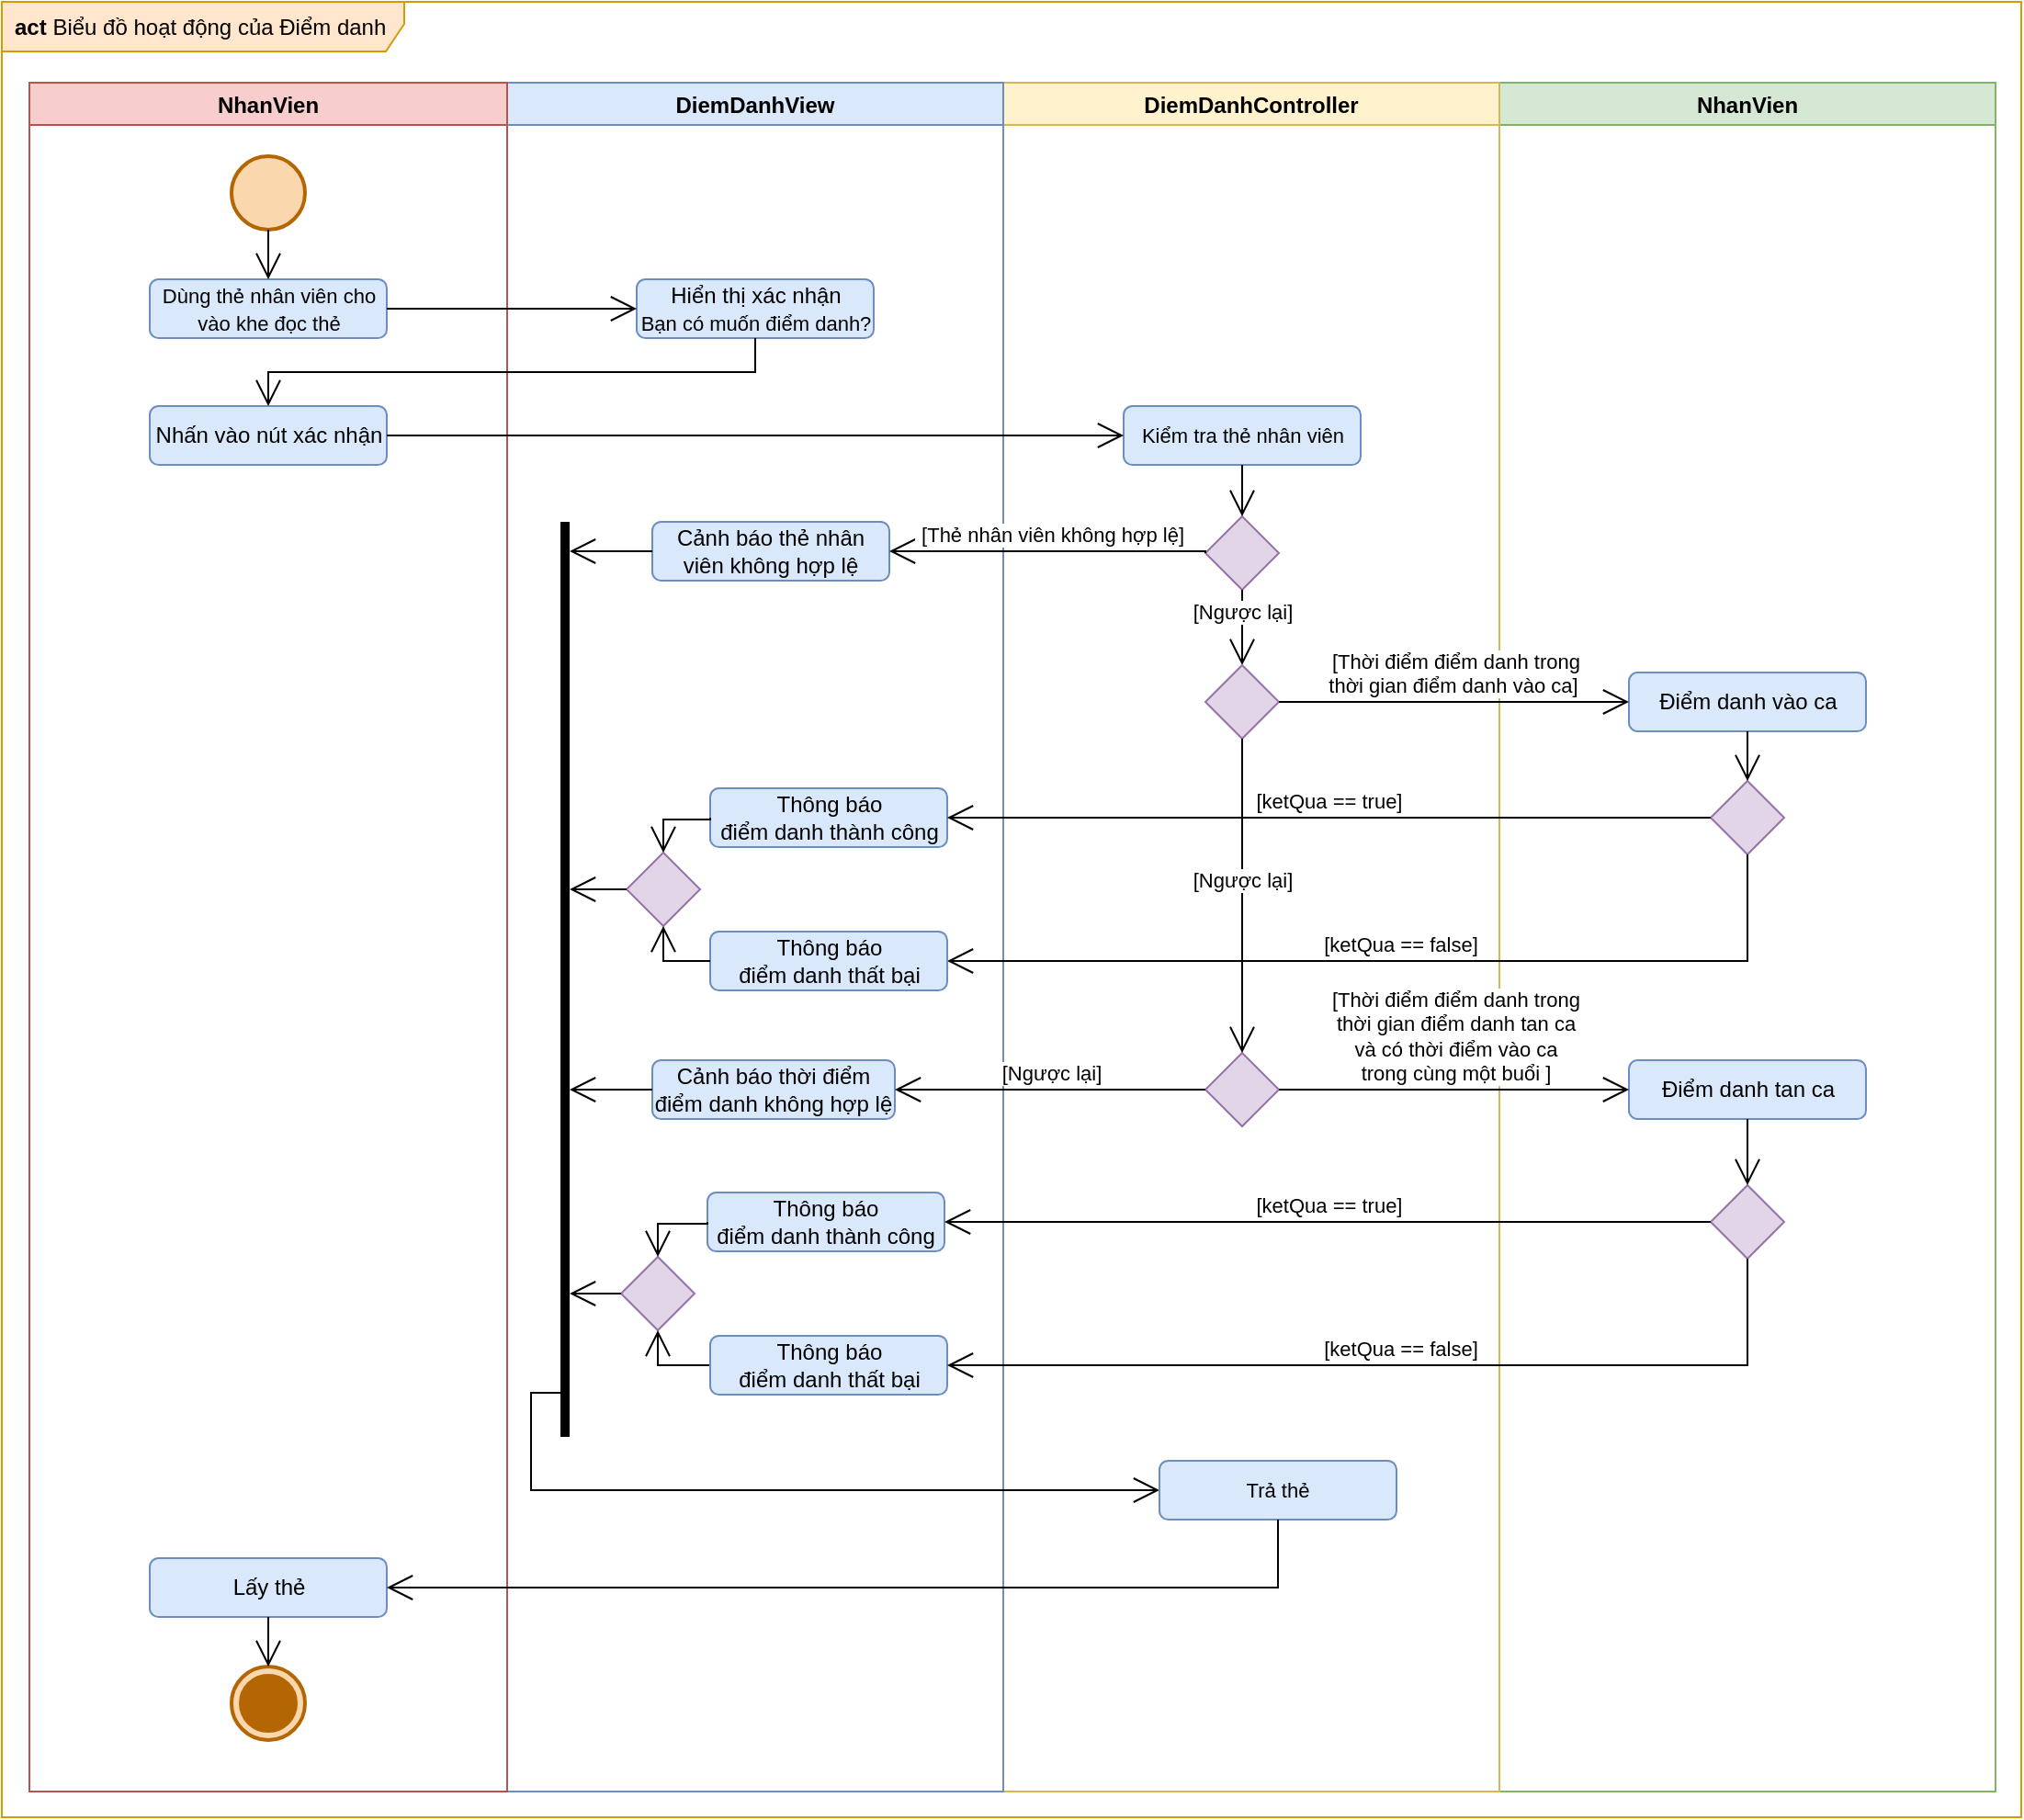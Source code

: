 <mxfile>
    <diagram id="aVxBZvWUlEP6uHTHMa0O" name="Export">
        <mxGraphModel dx="805" dy="-1657" grid="0" gridSize="10" guides="1" tooltips="1" connect="1" arrows="1" fold="1" page="0" pageScale="1" pageWidth="827" pageHeight="1169" math="0" shadow="0">
            <root>
                <mxCell id="Waeft02e7VRrRmJe9Fls-0"/>
                <mxCell id="Waeft02e7VRrRmJe9Fls-1" parent="Waeft02e7VRrRmJe9Fls-0"/>
                <mxCell id="kBt2J7eO5p_5sXr98epi-0" value="act&amp;nbsp;&lt;span style=&quot;font-weight: normal&quot;&gt;Biểu đồ hoạt động của Điểm danh&lt;/span&gt;" style="shape=umlFrame;whiteSpace=wrap;html=1;width=219;height=27;boundedLbl=1;verticalAlign=middle;align=left;spacingLeft=5;fontStyle=1;fillColor=#ffe6cc;strokeColor=#d79b00;swimlaneFillColor=#FFFFFF;" vertex="1" parent="Waeft02e7VRrRmJe9Fls-1">
                    <mxGeometry x="15" y="2157" width="1099" height="988" as="geometry"/>
                </mxCell>
                <mxCell id="kBt2J7eO5p_5sXr98epi-1" value="NhanVien" style="swimlane;fillColor=#d5e8d4;strokeColor=#82b366;" vertex="1" parent="Waeft02e7VRrRmJe9Fls-1">
                    <mxGeometry x="830" y="2201" width="270" height="930" as="geometry"/>
                </mxCell>
                <mxCell id="kBt2J7eO5p_5sXr98epi-2" value="&lt;span style=&quot;&quot;&gt;Điểm danh vào ca&lt;/span&gt;" style="shape=rect;html=1;rounded=1;whiteSpace=wrap;align=center;fillColor=#dae8fc;strokeColor=#6c8ebf;labelBorderColor=none;" vertex="1" parent="kBt2J7eO5p_5sXr98epi-1">
                    <mxGeometry x="70.5" y="321" width="129" height="32" as="geometry"/>
                </mxCell>
                <mxCell id="kBt2J7eO5p_5sXr98epi-3" value="" style="shape=rhombus;html=1;verticalLabelPosition=bottom;verticalAlignment=top;fillColor=#e1d5e7;strokeColor=#9673a6;" vertex="1" parent="kBt2J7eO5p_5sXr98epi-1">
                    <mxGeometry x="115" y="380" width="40" height="40" as="geometry"/>
                </mxCell>
                <mxCell id="kBt2J7eO5p_5sXr98epi-4" value="" style="edgeStyle=elbowEdgeStyle;html=1;elbow=vertical;endArrow=open;rounded=0;verticalAlign=bottom;endSize=12;exitX=0.5;exitY=1;exitDx=0;exitDy=0;entryX=0.5;entryY=0;entryDx=0;entryDy=0;" edge="1" parent="kBt2J7eO5p_5sXr98epi-1" source="kBt2J7eO5p_5sXr98epi-2" target="kBt2J7eO5p_5sXr98epi-3">
                    <mxGeometry relative="1" as="geometry">
                        <mxPoint x="135" y="381" as="targetPoint"/>
                        <mxPoint x="135" y="353" as="sourcePoint"/>
                    </mxGeometry>
                </mxCell>
                <mxCell id="kBt2J7eO5p_5sXr98epi-5" value="&lt;span style=&quot;&quot;&gt;Điểm danh tan ca&lt;/span&gt;" style="shape=rect;html=1;rounded=1;whiteSpace=wrap;align=center;fillColor=#dae8fc;strokeColor=#6c8ebf;labelBorderColor=none;" vertex="1" parent="kBt2J7eO5p_5sXr98epi-1">
                    <mxGeometry x="70.5" y="532" width="129" height="32" as="geometry"/>
                </mxCell>
                <mxCell id="kBt2J7eO5p_5sXr98epi-6" value="DiemDanhController" style="swimlane;startSize=23;fillColor=#fff2cc;strokeColor=#d6b656;" vertex="1" parent="Waeft02e7VRrRmJe9Fls-1">
                    <mxGeometry x="560" y="2201" width="270" height="930" as="geometry"/>
                </mxCell>
                <mxCell id="kBt2J7eO5p_5sXr98epi-7" value="&lt;span style=&quot;font-size: 11px&quot;&gt;Kiểm tra thẻ nhân viên&lt;/span&gt;" style="shape=rect;html=1;rounded=1;whiteSpace=wrap;align=center;fillColor=#dae8fc;strokeColor=#6c8ebf;" vertex="1" parent="kBt2J7eO5p_5sXr98epi-6">
                    <mxGeometry x="65.5" y="176" width="129" height="32" as="geometry"/>
                </mxCell>
                <mxCell id="kBt2J7eO5p_5sXr98epi-8" value="" style="shape=rhombus;html=1;verticalLabelPosition=bottom;verticalAlignment=top;fillColor=#e1d5e7;strokeColor=#9673a6;" vertex="1" parent="kBt2J7eO5p_5sXr98epi-6">
                    <mxGeometry x="110" y="236" width="40" height="40" as="geometry"/>
                </mxCell>
                <mxCell id="kBt2J7eO5p_5sXr98epi-9" value="" style="edgeStyle=elbowEdgeStyle;html=1;elbow=vertical;endArrow=open;rounded=0;verticalAlign=bottom;endSize=12;exitX=0.5;exitY=1;exitDx=0;exitDy=0;" edge="1" parent="kBt2J7eO5p_5sXr98epi-6" source="kBt2J7eO5p_5sXr98epi-7" target="kBt2J7eO5p_5sXr98epi-8">
                    <mxGeometry relative="1" as="geometry">
                        <mxPoint x="157.75" y="294" as="targetPoint"/>
                        <mxPoint x="157.75" y="267" as="sourcePoint"/>
                    </mxGeometry>
                </mxCell>
                <mxCell id="kBt2J7eO5p_5sXr98epi-10" value="[Ngược lại]" style="edgeStyle=elbowEdgeStyle;html=1;elbow=vertical;verticalAlign=bottom;endArrow=open;rounded=0;endSize=12;labelBorderColor=none;labelBackgroundColor=#FFFFFF;entryX=0.5;entryY=0;entryDx=0;entryDy=0;exitX=0.5;exitY=1;exitDx=0;exitDy=0;" edge="1" parent="kBt2J7eO5p_5sXr98epi-6" source="kBt2J7eO5p_5sXr98epi-8">
                    <mxGeometry relative="1" as="geometry">
                        <mxPoint x="130" y="317" as="targetPoint"/>
                        <mxPoint x="160" y="336" as="sourcePoint"/>
                    </mxGeometry>
                </mxCell>
                <mxCell id="kBt2J7eO5p_5sXr98epi-11" value="" style="shape=rhombus;html=1;verticalLabelPosition=bottom;verticalAlignment=top;fillColor=#e1d5e7;strokeColor=#9673a6;" vertex="1" parent="kBt2J7eO5p_5sXr98epi-6">
                    <mxGeometry x="110" y="317" width="40" height="40" as="geometry"/>
                </mxCell>
                <mxCell id="kBt2J7eO5p_5sXr98epi-12" value="" style="shape=rhombus;html=1;verticalLabelPosition=bottom;verticalAlignment=top;fillColor=#e1d5e7;strokeColor=#9673a6;" vertex="1" parent="kBt2J7eO5p_5sXr98epi-6">
                    <mxGeometry x="110" y="528" width="40" height="40" as="geometry"/>
                </mxCell>
                <mxCell id="kBt2J7eO5p_5sXr98epi-13" value="[Ngược lại]" style="edgeStyle=elbowEdgeStyle;html=1;elbow=vertical;verticalAlign=bottom;endArrow=open;rounded=0;endSize=12;labelBorderColor=none;labelBackgroundColor=#FFFFFF;exitX=0.5;exitY=1;exitDx=0;exitDy=0;entryX=0.5;entryY=0;entryDx=0;entryDy=0;" edge="1" parent="kBt2J7eO5p_5sXr98epi-6" source="kBt2J7eO5p_5sXr98epi-11" target="kBt2J7eO5p_5sXr98epi-12">
                    <mxGeometry relative="1" as="geometry">
                        <mxPoint x="130" y="514" as="targetPoint"/>
                        <mxPoint x="140" y="286" as="sourcePoint"/>
                    </mxGeometry>
                </mxCell>
                <mxCell id="kBt2J7eO5p_5sXr98epi-14" value="DiemDanhView" style="swimlane;fillColor=#dae8fc;strokeColor=#6c8ebf;" vertex="1" parent="Waeft02e7VRrRmJe9Fls-1">
                    <mxGeometry x="290" y="2201" width="270" height="930" as="geometry"/>
                </mxCell>
                <mxCell id="kBt2J7eO5p_5sXr98epi-15" value="&lt;span style=&quot;&quot;&gt;Cảnh báo thẻ nhân viên không hợp lệ&lt;/span&gt;" style="shape=rect;html=1;rounded=1;whiteSpace=wrap;align=center;fillColor=#dae8fc;strokeColor=#6c8ebf;" vertex="1" parent="kBt2J7eO5p_5sXr98epi-14">
                    <mxGeometry x="79" y="239" width="129" height="32" as="geometry"/>
                </mxCell>
                <mxCell id="kBt2J7eO5p_5sXr98epi-16" value="Hiển thị xác nhận&lt;br&gt;&lt;span style=&quot;font-size: 11px&quot;&gt;Bạn có muốn điểm danh?&lt;/span&gt;" style="shape=rect;html=1;rounded=1;whiteSpace=wrap;align=center;fillColor=#dae8fc;strokeColor=#6c8ebf;" vertex="1" parent="kBt2J7eO5p_5sXr98epi-14">
                    <mxGeometry x="70.5" y="107" width="129" height="32" as="geometry"/>
                </mxCell>
                <mxCell id="kBt2J7eO5p_5sXr98epi-17" value="&lt;span&gt;Thông báo&lt;br&gt;điểm danh thành công&lt;/span&gt;" style="shape=rect;html=1;rounded=1;whiteSpace=wrap;align=center;fillColor=#dae8fc;strokeColor=#6c8ebf;" vertex="1" parent="kBt2J7eO5p_5sXr98epi-14">
                    <mxGeometry x="110.5" y="384" width="129" height="32" as="geometry"/>
                </mxCell>
                <mxCell id="kBt2J7eO5p_5sXr98epi-18" value="" style="shape=rhombus;html=1;verticalLabelPosition=bottom;verticalAlignment=top;fillColor=#e1d5e7;strokeColor=#9673a6;" vertex="1" parent="kBt2J7eO5p_5sXr98epi-14">
                    <mxGeometry x="62" y="639" width="40" height="40" as="geometry"/>
                </mxCell>
                <mxCell id="kBt2J7eO5p_5sXr98epi-19" value="" style="edgeStyle=elbowEdgeStyle;html=1;elbow=vertical;endArrow=open;rounded=0;verticalAlign=bottom;endSize=12;exitX=0;exitY=0.5;exitDx=0;exitDy=0;entryX=0.5;entryY=1;entryDx=0;entryDy=0;" edge="1" parent="kBt2J7eO5p_5sXr98epi-14" source="kBt2J7eO5p_5sXr98epi-20" target="kBt2J7eO5p_5sXr98epi-18">
                    <mxGeometry relative="1" as="geometry">
                        <mxPoint x="77" y="648" as="targetPoint"/>
                        <mxPoint x="107.5" y="698" as="sourcePoint"/>
                        <Array as="points">
                            <mxPoint x="87" y="698"/>
                        </Array>
                    </mxGeometry>
                </mxCell>
                <mxCell id="kBt2J7eO5p_5sXr98epi-20" value="&lt;span style=&quot;&quot;&gt;Thông báo&lt;br&gt;điểm danh thất bại&lt;/span&gt;" style="shape=rect;html=1;rounded=1;whiteSpace=wrap;align=center;fillColor=#dae8fc;strokeColor=#6c8ebf;" vertex="1" parent="kBt2J7eO5p_5sXr98epi-14">
                    <mxGeometry x="110.5" y="682" width="129" height="32" as="geometry"/>
                </mxCell>
                <mxCell id="kBt2J7eO5p_5sXr98epi-21" value="&lt;span&gt;Thông báo&lt;br&gt;điểm danh thành công&lt;/span&gt;" style="shape=rect;html=1;rounded=1;whiteSpace=wrap;align=center;fillColor=#dae8fc;strokeColor=#6c8ebf;" vertex="1" parent="kBt2J7eO5p_5sXr98epi-14">
                    <mxGeometry x="109" y="604" width="129" height="32" as="geometry"/>
                </mxCell>
                <mxCell id="kBt2J7eO5p_5sXr98epi-22" value="" style="edgeStyle=elbowEdgeStyle;html=1;elbow=vertical;endArrow=open;rounded=0;verticalAlign=bottom;endSize=12;exitX=0;exitY=0.5;exitDx=0;exitDy=0;entryX=0.5;entryY=0;entryDx=0;entryDy=0;" edge="1" parent="kBt2J7eO5p_5sXr98epi-14" source="kBt2J7eO5p_5sXr98epi-21" target="kBt2J7eO5p_5sXr98epi-18">
                    <mxGeometry relative="1" as="geometry">
                        <mxPoint x="95" y="429" as="targetPoint"/>
                        <mxPoint x="120.5" y="411" as="sourcePoint"/>
                        <Array as="points">
                            <mxPoint x="87" y="621"/>
                        </Array>
                    </mxGeometry>
                </mxCell>
                <mxCell id="kBt2J7eO5p_5sXr98epi-23" value="&lt;span&gt;Cảnh báo thời điểm điểm danh không hợp lệ&lt;/span&gt;" style="shape=rect;html=1;rounded=1;whiteSpace=wrap;align=center;fillColor=#dae8fc;strokeColor=#6c8ebf;" vertex="1" parent="kBt2J7eO5p_5sXr98epi-14">
                    <mxGeometry x="79" y="532" width="132" height="32" as="geometry"/>
                </mxCell>
                <mxCell id="kBt2J7eO5p_5sXr98epi-24" value="NhanVien" style="swimlane;startSize=23;fillColor=#f8cecc;strokeColor=#b85450;" vertex="1" parent="Waeft02e7VRrRmJe9Fls-1">
                    <mxGeometry x="30" y="2201" width="260" height="930" as="geometry"/>
                </mxCell>
                <mxCell id="kBt2J7eO5p_5sXr98epi-25" value="" style="shape=ellipse;html=1;fillColor=#fad7ac;strokeWidth=2;verticalLabelPosition=bottom;verticalAlignment=top;perimeter=ellipsePerimeter;strokeColor=#b46504;" vertex="1" parent="kBt2J7eO5p_5sXr98epi-24">
                    <mxGeometry x="110" y="40" width="40" height="40" as="geometry"/>
                </mxCell>
                <mxCell id="kBt2J7eO5p_5sXr98epi-26" value="&lt;span style=&quot;font-size: 11px&quot;&gt;Dùng thẻ nhân viên cho vào khe đọc thẻ&lt;/span&gt;" style="shape=rect;html=1;rounded=1;whiteSpace=wrap;align=center;fillColor=#dae8fc;strokeColor=#6c8ebf;" vertex="1" parent="kBt2J7eO5p_5sXr98epi-24">
                    <mxGeometry x="65.5" y="107" width="129" height="32" as="geometry"/>
                </mxCell>
                <mxCell id="kBt2J7eO5p_5sXr98epi-27" value="" style="edgeStyle=elbowEdgeStyle;html=1;elbow=vertical;endArrow=open;rounded=0;verticalAlign=bottom;endSize=12;exitX=0.5;exitY=1;exitDx=0;exitDy=0;entryX=0.5;entryY=0;entryDx=0;entryDy=0;" edge="1" parent="kBt2J7eO5p_5sXr98epi-24" source="kBt2J7eO5p_5sXr98epi-25" target="kBt2J7eO5p_5sXr98epi-26">
                    <mxGeometry relative="1" as="geometry">
                        <mxPoint x="134" y="130" as="targetPoint"/>
                        <mxPoint x="352" y="184" as="sourcePoint"/>
                    </mxGeometry>
                </mxCell>
                <mxCell id="kBt2J7eO5p_5sXr98epi-28" value="Nhấn vào nút xác nhận" style="shape=rect;html=1;rounded=1;whiteSpace=wrap;align=center;fillColor=#dae8fc;strokeColor=#6c8ebf;" vertex="1" parent="kBt2J7eO5p_5sXr98epi-24">
                    <mxGeometry x="65.5" y="176" width="129" height="32" as="geometry"/>
                </mxCell>
                <mxCell id="kBt2J7eO5p_5sXr98epi-29" value="&lt;span style=&quot;&quot;&gt;Lấy thẻ&lt;/span&gt;" style="shape=rect;html=1;rounded=1;whiteSpace=wrap;align=center;fillColor=#dae8fc;strokeColor=#6c8ebf;" vertex="1" parent="kBt2J7eO5p_5sXr98epi-24">
                    <mxGeometry x="65.5" y="803" width="129" height="32" as="geometry"/>
                </mxCell>
                <mxCell id="kBt2J7eO5p_5sXr98epi-30" value="" style="html=1;shape=mxgraph.sysml.actFinal;strokeWidth=2;verticalLabelPosition=bottom;verticalAlignment=top;fillColor=#fad7ac;strokeColor=#b46504;" vertex="1" parent="kBt2J7eO5p_5sXr98epi-24">
                    <mxGeometry x="110" y="862" width="40" height="40" as="geometry"/>
                </mxCell>
                <mxCell id="kBt2J7eO5p_5sXr98epi-31" value="" style="edgeStyle=elbowEdgeStyle;html=1;elbow=horizontal;align=right;verticalAlign=bottom;endArrow=none;rounded=0;labelBackgroundColor=none;startArrow=open;startSize=12;exitX=0.5;exitY=0;exitDx=0;exitDy=0;exitPerimeter=0;entryX=0.5;entryY=1;entryDx=0;entryDy=0;" edge="1" parent="kBt2J7eO5p_5sXr98epi-24" source="kBt2J7eO5p_5sXr98epi-30" target="kBt2J7eO5p_5sXr98epi-29">
                    <mxGeometry relative="1" as="geometry">
                        <mxPoint x="130" y="835" as="targetPoint"/>
                        <mxPoint x="-88" y="-1440" as="sourcePoint"/>
                    </mxGeometry>
                </mxCell>
                <mxCell id="kBt2J7eO5p_5sXr98epi-32" value="" style="edgeStyle=elbowEdgeStyle;html=1;elbow=vertical;endArrow=open;rounded=0;verticalAlign=bottom;endSize=12;exitX=1;exitY=0.5;exitDx=0;exitDy=0;entryX=0;entryY=0.5;entryDx=0;entryDy=0;" edge="1" parent="Waeft02e7VRrRmJe9Fls-1" source="kBt2J7eO5p_5sXr98epi-28" target="kBt2J7eO5p_5sXr98epi-7">
                    <mxGeometry relative="1" as="geometry">
                        <mxPoint x="215" y="2493" as="targetPoint"/>
                        <mxPoint x="215" y="2466" as="sourcePoint"/>
                    </mxGeometry>
                </mxCell>
                <mxCell id="kBt2J7eO5p_5sXr98epi-33" value="[ketQua == false]" style="edgeStyle=elbowEdgeStyle;html=1;elbow=vertical;verticalAlign=bottom;endArrow=open;rounded=0;endSize=12;exitX=0.5;exitY=1;exitDx=0;exitDy=0;entryX=1;entryY=0.5;entryDx=0;entryDy=0;" edge="1" parent="Waeft02e7VRrRmJe9Fls-1" source="kBt2J7eO5p_5sXr98epi-3" target="kBt2J7eO5p_5sXr98epi-37">
                    <mxGeometry relative="1" as="geometry">
                        <mxPoint x="760.892" y="2715.18" as="targetPoint"/>
                        <mxPoint x="931.5" y="2628" as="sourcePoint"/>
                        <Array as="points">
                            <mxPoint x="737" y="2679"/>
                        </Array>
                    </mxGeometry>
                </mxCell>
                <mxCell id="kBt2J7eO5p_5sXr98epi-34" value="" style="edgeStyle=elbowEdgeStyle;html=1;elbow=vertical;endArrow=open;rounded=0;verticalAlign=bottom;endSize=12;exitX=1;exitY=0.5;exitDx=0;exitDy=0;entryX=0;entryY=0.5;entryDx=0;entryDy=0;" edge="1" parent="Waeft02e7VRrRmJe9Fls-1" source="kBt2J7eO5p_5sXr98epi-26" target="kBt2J7eO5p_5sXr98epi-16">
                    <mxGeometry relative="1" as="geometry">
                        <mxPoint x="695.5" y="2452" as="targetPoint"/>
                        <mxPoint x="234.5" y="2452" as="sourcePoint"/>
                    </mxGeometry>
                </mxCell>
                <mxCell id="kBt2J7eO5p_5sXr98epi-35" value="" style="edgeStyle=elbowEdgeStyle;html=1;elbow=vertical;endArrow=open;rounded=0;verticalAlign=bottom;endSize=12;exitX=0.5;exitY=1;exitDx=0;exitDy=0;entryX=0.5;entryY=0;entryDx=0;entryDy=0;" edge="1" parent="Waeft02e7VRrRmJe9Fls-1" source="kBt2J7eO5p_5sXr98epi-16" target="kBt2J7eO5p_5sXr98epi-28">
                    <mxGeometry relative="1" as="geometry">
                        <mxPoint x="160" y="2367" as="targetPoint"/>
                        <mxPoint x="199" y="2367" as="sourcePoint"/>
                    </mxGeometry>
                </mxCell>
                <mxCell id="kBt2J7eO5p_5sXr98epi-36" value="[Thời điểm điểm danh trong&lt;br&gt;thời gian điểm danh vào ca]&amp;nbsp;" style="edgeStyle=elbowEdgeStyle;html=1;elbow=vertical;verticalAlign=bottom;endArrow=open;rounded=0;endSize=12;exitX=1;exitY=0.5;exitDx=0;exitDy=0;entryX=0;entryY=0.5;entryDx=0;entryDy=0;" edge="1" parent="Waeft02e7VRrRmJe9Fls-1" source="kBt2J7eO5p_5sXr98epi-11" target="kBt2J7eO5p_5sXr98epi-2">
                    <mxGeometry relative="1" as="geometry">
                        <mxPoint x="826" y="2588" as="targetPoint"/>
                        <mxPoint x="1021.5" y="2588" as="sourcePoint"/>
                    </mxGeometry>
                </mxCell>
                <mxCell id="kBt2J7eO5p_5sXr98epi-37" value="&lt;span style=&quot;&quot;&gt;Thông báo&lt;br&gt;điểm danh thất bại&lt;/span&gt;" style="shape=rect;html=1;rounded=1;whiteSpace=wrap;align=center;fillColor=#dae8fc;strokeColor=#6c8ebf;" vertex="1" parent="Waeft02e7VRrRmJe9Fls-1">
                    <mxGeometry x="400.5" y="2663" width="129" height="32" as="geometry"/>
                </mxCell>
                <mxCell id="kBt2J7eO5p_5sXr98epi-38" value="[Thời điểm điểm danh trong&lt;br&gt;thời gian điểm danh tan ca&lt;br&gt;và có thời điểm vào ca&lt;br&gt;trong cùng một buổi ]" style="edgeStyle=elbowEdgeStyle;html=1;elbow=vertical;verticalAlign=bottom;endArrow=open;rounded=0;endSize=12;exitX=1;exitY=0.5;exitDx=0;exitDy=0;entryX=0;entryY=0.5;entryDx=0;entryDy=0;" edge="1" parent="Waeft02e7VRrRmJe9Fls-1" source="kBt2J7eO5p_5sXr98epi-12" target="kBt2J7eO5p_5sXr98epi-5">
                    <mxGeometry relative="1" as="geometry">
                        <mxPoint x="885" y="2747" as="targetPoint"/>
                        <mxPoint x="1018.5" y="2792" as="sourcePoint"/>
                    </mxGeometry>
                </mxCell>
                <mxCell id="kBt2J7eO5p_5sXr98epi-39" value="" style="shape=rhombus;html=1;verticalLabelPosition=bottom;verticalAlignment=top;fillColor=#e1d5e7;strokeColor=#9673a6;" vertex="1" parent="Waeft02e7VRrRmJe9Fls-1">
                    <mxGeometry x="945" y="2801" width="40" height="40" as="geometry"/>
                </mxCell>
                <mxCell id="kBt2J7eO5p_5sXr98epi-40" value="[ketQua == true]" style="edgeStyle=elbowEdgeStyle;html=1;elbow=vertical;verticalAlign=bottom;endArrow=open;rounded=0;endSize=12;exitX=0;exitY=0.5;exitDx=0;exitDy=0;entryX=1;entryY=0.5;entryDx=0;entryDy=0;" edge="1" parent="Waeft02e7VRrRmJe9Fls-1" source="kBt2J7eO5p_5sXr98epi-39" target="kBt2J7eO5p_5sXr98epi-21">
                    <mxGeometry relative="1" as="geometry">
                        <mxPoint x="538" y="2844" as="targetPoint"/>
                        <mxPoint x="576.5" y="3038" as="sourcePoint"/>
                    </mxGeometry>
                </mxCell>
                <mxCell id="kBt2J7eO5p_5sXr98epi-41" value="[ketQua == false]" style="edgeStyle=elbowEdgeStyle;html=1;elbow=vertical;verticalAlign=bottom;endArrow=open;rounded=0;endSize=12;exitX=0.5;exitY=1;exitDx=0;exitDy=0;entryX=1;entryY=0.5;entryDx=0;entryDy=0;" edge="1" parent="Waeft02e7VRrRmJe9Fls-1" source="kBt2J7eO5p_5sXr98epi-39" target="kBt2J7eO5p_5sXr98epi-20">
                    <mxGeometry relative="1" as="geometry">
                        <mxPoint x="508" y="2908" as="targetPoint"/>
                        <mxPoint x="921.5" y="2851" as="sourcePoint"/>
                        <Array as="points">
                            <mxPoint x="725" y="2899"/>
                        </Array>
                    </mxGeometry>
                </mxCell>
                <mxCell id="kBt2J7eO5p_5sXr98epi-42" value="" style="edgeStyle=elbowEdgeStyle;html=1;elbow=vertical;endArrow=open;rounded=0;verticalAlign=bottom;endSize=12;exitX=0.5;exitY=1;exitDx=0;exitDy=0;entryX=0.5;entryY=0;entryDx=0;entryDy=0;" edge="1" parent="Waeft02e7VRrRmJe9Fls-1" source="kBt2J7eO5p_5sXr98epi-5" target="kBt2J7eO5p_5sXr98epi-39">
                    <mxGeometry relative="1" as="geometry">
                        <mxPoint x="965" y="2802" as="targetPoint"/>
                        <mxPoint x="965" y="2774" as="sourcePoint"/>
                    </mxGeometry>
                </mxCell>
                <mxCell id="kBt2J7eO5p_5sXr98epi-43" value="[ketQua == true]" style="edgeStyle=elbowEdgeStyle;html=1;elbow=vertical;verticalAlign=bottom;endArrow=open;rounded=0;endSize=12;exitX=0;exitY=0.5;exitDx=0;exitDy=0;entryX=1;entryY=0.5;entryDx=0;entryDy=0;" edge="1" parent="Waeft02e7VRrRmJe9Fls-1" source="kBt2J7eO5p_5sXr98epi-3" target="kBt2J7eO5p_5sXr98epi-17">
                    <mxGeometry relative="1" as="geometry">
                        <mxPoint x="-141.75" y="2815" as="targetPoint"/>
                        <mxPoint x="586.5" y="2815" as="sourcePoint"/>
                    </mxGeometry>
                </mxCell>
                <mxCell id="kBt2J7eO5p_5sXr98epi-44" value="" style="shape=rhombus;html=1;verticalLabelPosition=bottom;verticalAlignment=top;fillColor=#e1d5e7;strokeColor=#9673a6;" vertex="1" parent="Waeft02e7VRrRmJe9Fls-1">
                    <mxGeometry x="355" y="2620" width="40" height="40" as="geometry"/>
                </mxCell>
                <mxCell id="kBt2J7eO5p_5sXr98epi-45" value="" style="edgeStyle=elbowEdgeStyle;html=1;elbow=vertical;endArrow=open;rounded=0;verticalAlign=bottom;endSize=12;exitX=0;exitY=0.5;exitDx=0;exitDy=0;entryX=0.5;entryY=0;entryDx=0;entryDy=0;" edge="1" parent="Waeft02e7VRrRmJe9Fls-1" source="kBt2J7eO5p_5sXr98epi-17" target="kBt2J7eO5p_5sXr98epi-44">
                    <mxGeometry relative="1" as="geometry">
                        <mxPoint x="675.5" y="2322" as="targetPoint"/>
                        <mxPoint x="274.5" y="2322" as="sourcePoint"/>
                        <Array as="points">
                            <mxPoint x="376" y="2602"/>
                        </Array>
                    </mxGeometry>
                </mxCell>
                <mxCell id="kBt2J7eO5p_5sXr98epi-46" value="" style="edgeStyle=elbowEdgeStyle;html=1;elbow=vertical;endArrow=open;rounded=0;verticalAlign=bottom;endSize=12;exitX=0;exitY=0.5;exitDx=0;exitDy=0;entryX=0.5;entryY=1;entryDx=0;entryDy=0;" edge="1" parent="Waeft02e7VRrRmJe9Fls-1" source="kBt2J7eO5p_5sXr98epi-37" target="kBt2J7eO5p_5sXr98epi-44">
                    <mxGeometry relative="1" as="geometry">
                        <mxPoint x="370" y="2629" as="targetPoint"/>
                        <mxPoint x="410.5" y="2612" as="sourcePoint"/>
                        <Array as="points">
                            <mxPoint x="380" y="2679"/>
                        </Array>
                    </mxGeometry>
                </mxCell>
                <mxCell id="kBt2J7eO5p_5sXr98epi-47" value="" style="html=1;points=[];perimeter=orthogonalPerimeter;fillColor=#000000;strokeColor=none;" vertex="1" parent="Waeft02e7VRrRmJe9Fls-1">
                    <mxGeometry x="319" y="2440" width="5" height="498" as="geometry"/>
                </mxCell>
                <mxCell id="kBt2J7eO5p_5sXr98epi-48" value="" style="edgeStyle=elbowEdgeStyle;html=1;elbow=vertical;endArrow=open;rounded=0;verticalAlign=bottom;endSize=12;exitX=0;exitY=0.5;exitDx=0;exitDy=0;" edge="1" parent="Waeft02e7VRrRmJe9Fls-1" source="kBt2J7eO5p_5sXr98epi-44" target="kBt2J7eO5p_5sXr98epi-47">
                    <mxGeometry relative="1" as="geometry">
                        <mxPoint x="331" y="2638" as="targetPoint"/>
                        <mxPoint x="344.07" y="2641" as="sourcePoint"/>
                    </mxGeometry>
                </mxCell>
                <mxCell id="kBt2J7eO5p_5sXr98epi-49" value="" style="edgeStyle=elbowEdgeStyle;html=1;elbow=vertical;endArrow=open;rounded=0;verticalAlign=bottom;endSize=12;exitX=0;exitY=0.5;exitDx=0;exitDy=0;" edge="1" parent="Waeft02e7VRrRmJe9Fls-1" source="kBt2J7eO5p_5sXr98epi-18" target="kBt2J7eO5p_5sXr98epi-47">
                    <mxGeometry relative="1" as="geometry">
                        <mxPoint x="324" y="2860" as="targetPoint"/>
                        <mxPoint x="351.57" y="2860" as="sourcePoint"/>
                    </mxGeometry>
                </mxCell>
                <mxCell id="kBt2J7eO5p_5sXr98epi-50" value="&amp;nbsp;[Thẻ nhân viên không hợp lệ]" style="edgeStyle=elbowEdgeStyle;html=1;elbow=vertical;verticalAlign=bottom;endArrow=open;rounded=0;endSize=12;align=center;exitX=0;exitY=0.5;exitDx=0;exitDy=0;entryX=1;entryY=0.5;entryDx=0;entryDy=0;" edge="1" parent="Waeft02e7VRrRmJe9Fls-1" source="kBt2J7eO5p_5sXr98epi-8" target="kBt2J7eO5p_5sXr98epi-15">
                    <mxGeometry relative="1" as="geometry">
                        <mxPoint x="507" y="2456" as="targetPoint"/>
                        <mxPoint x="663" y="2456" as="sourcePoint"/>
                        <Array as="points">
                            <mxPoint x="505" y="2456"/>
                        </Array>
                        <mxPoint as="offset"/>
                    </mxGeometry>
                </mxCell>
                <mxCell id="kBt2J7eO5p_5sXr98epi-51" value="" style="edgeStyle=elbowEdgeStyle;html=1;elbow=vertical;endArrow=open;rounded=0;verticalAlign=bottom;endSize=12;exitX=0;exitY=0.5;exitDx=0;exitDy=0;" edge="1" parent="Waeft02e7VRrRmJe9Fls-1" source="kBt2J7eO5p_5sXr98epi-15" target="kBt2J7eO5p_5sXr98epi-47">
                    <mxGeometry relative="1" as="geometry">
                        <mxPoint x="333" y="2458" as="targetPoint"/>
                        <mxPoint x="357" y="2457" as="sourcePoint"/>
                        <Array as="points"/>
                    </mxGeometry>
                </mxCell>
                <mxCell id="kBt2J7eO5p_5sXr98epi-52" value="" style="edgeStyle=elbowEdgeStyle;html=1;elbow=vertical;endArrow=open;rounded=0;verticalAlign=bottom;endSize=12;entryX=0;entryY=0.5;entryDx=0;entryDy=0;" edge="1" parent="Waeft02e7VRrRmJe9Fls-1" source="kBt2J7eO5p_5sXr98epi-47" target="kBt2J7eO5p_5sXr98epi-55">
                    <mxGeometry relative="1" as="geometry">
                        <mxPoint x="362" y="2870" as="targetPoint"/>
                        <mxPoint x="324" y="2962" as="sourcePoint"/>
                        <Array as="points">
                            <mxPoint x="303" y="2914"/>
                            <mxPoint x="464" y="2983"/>
                            <mxPoint x="288" y="2977"/>
                            <mxPoint x="354" y="3005"/>
                            <mxPoint x="293" y="2983"/>
                            <mxPoint x="351" y="2991"/>
                            <mxPoint x="300" y="2969"/>
                            <mxPoint x="300" y="2987"/>
                        </Array>
                    </mxGeometry>
                </mxCell>
                <mxCell id="kBt2J7eO5p_5sXr98epi-53" value="[Ngược lại]" style="edgeStyle=elbowEdgeStyle;html=1;elbow=vertical;verticalAlign=bottom;endArrow=open;rounded=0;endSize=12;align=center;entryX=1;entryY=0.5;entryDx=0;entryDy=0;exitX=0;exitY=0.5;exitDx=0;exitDy=0;" edge="1" parent="Waeft02e7VRrRmJe9Fls-1" source="kBt2J7eO5p_5sXr98epi-12" target="kBt2J7eO5p_5sXr98epi-23">
                    <mxGeometry relative="1" as="geometry">
                        <mxPoint x="511" y="2757" as="targetPoint"/>
                        <mxPoint x="670" y="2757" as="sourcePoint"/>
                        <Array as="points"/>
                        <mxPoint as="offset"/>
                    </mxGeometry>
                </mxCell>
                <mxCell id="kBt2J7eO5p_5sXr98epi-54" value="" style="edgeStyle=elbowEdgeStyle;html=1;elbow=vertical;endArrow=open;rounded=0;verticalAlign=bottom;endSize=12;exitX=0;exitY=0.5;exitDx=0;exitDy=0;" edge="1" parent="Waeft02e7VRrRmJe9Fls-1" source="kBt2J7eO5p_5sXr98epi-23" target="kBt2J7eO5p_5sXr98epi-47">
                    <mxGeometry relative="1" as="geometry">
                        <mxPoint x="324" y="2749" as="targetPoint"/>
                        <mxPoint x="377.5" y="2467" as="sourcePoint"/>
                    </mxGeometry>
                </mxCell>
                <mxCell id="kBt2J7eO5p_5sXr98epi-55" value="&lt;span style=&quot;font-size: 11px&quot;&gt;Trả thẻ&lt;/span&gt;" style="shape=rect;html=1;rounded=1;whiteSpace=wrap;align=center;fillColor=#dae8fc;strokeColor=#6c8ebf;" vertex="1" parent="Waeft02e7VRrRmJe9Fls-1">
                    <mxGeometry x="645" y="2951" width="129" height="32" as="geometry"/>
                </mxCell>
                <mxCell id="kBt2J7eO5p_5sXr98epi-56" value="" style="edgeStyle=elbowEdgeStyle;html=1;elbow=vertical;endArrow=open;rounded=0;verticalAlign=bottom;endSize=12;exitX=0.5;exitY=1;exitDx=0;exitDy=0;entryX=1;entryY=0.5;entryDx=0;entryDy=0;" edge="1" parent="Waeft02e7VRrRmJe9Fls-1" source="kBt2J7eO5p_5sXr98epi-55" target="kBt2J7eO5p_5sXr98epi-29">
                    <mxGeometry relative="1" as="geometry">
                        <mxPoint x="282" y="3086" as="targetPoint"/>
                        <mxPoint x="334" y="3053.333" as="sourcePoint"/>
                        <Array as="points">
                            <mxPoint x="465" y="3020"/>
                        </Array>
                    </mxGeometry>
                </mxCell>
            </root>
        </mxGraphModel>
    </diagram>
    <diagram id="x3AwBNU2jg_EmpVKNYsR" name="Activity">
        <mxGraphModel dx="805" dy="343" grid="0" gridSize="10" guides="1" tooltips="1" connect="1" arrows="1" fold="1" page="0" pageScale="1" pageWidth="827" pageHeight="1169" math="0" shadow="0">
            <root>
                <mxCell id="JsVf7PEQ0ditCQqlTYkT-0"/>
                <mxCell id="JsVf7PEQ0ditCQqlTYkT-1" parent="JsVf7PEQ0ditCQqlTYkT-0"/>
                <mxCell id="DZg06gq7h895vJ8piufb-0" value="act&amp;nbsp;&lt;span style=&quot;font-weight: normal&quot;&gt;Biểu đồ hoạt động của Đăng nhập&lt;/span&gt;" style="shape=umlFrame;whiteSpace=wrap;html=1;width=218;height=27;boundedLbl=1;verticalAlign=middle;align=left;spacingLeft=5;fontStyle=1;fillColor=#ffe6cc;strokeColor=#d79b00;swimlaneFillColor=#FFFFFF;" parent="JsVf7PEQ0ditCQqlTYkT-1" vertex="1">
                    <mxGeometry x="15" y="65" width="1068" height="711" as="geometry"/>
                </mxCell>
                <mxCell id="DZg06gq7h895vJ8piufb-7" value="NguoiDung" style="swimlane;fillColor=#d5e8d4;strokeColor=#82b366;" parent="JsVf7PEQ0ditCQqlTYkT-1" vertex="1">
                    <mxGeometry x="809" y="112" width="260" height="650" as="geometry"/>
                </mxCell>
                <mxCell id="DZg06gq7h895vJ8piufb-8" value="&lt;span style=&quot;font-size: 11px ; text-align: left&quot;&gt;Xác minh tên người dùng&lt;/span&gt;" style="shape=rect;html=1;rounded=1;whiteSpace=wrap;align=center;fillColor=#dae8fc;strokeColor=#6c8ebf;" parent="DZg06gq7h895vJ8piufb-7" vertex="1">
                    <mxGeometry x="65.5" y="228" width="129" height="32" as="geometry"/>
                </mxCell>
                <mxCell id="DZg06gq7h895vJ8piufb-9" value="" style="shape=rhombus;html=1;verticalLabelPosition=bottom;verticalAlignment=top;fillColor=#e1d5e7;strokeColor=#9673a6;" parent="DZg06gq7h895vJ8piufb-7" vertex="1">
                    <mxGeometry x="110" y="286" width="40" height="40" as="geometry"/>
                </mxCell>
                <mxCell id="DZg06gq7h895vJ8piufb-10" value="" style="edgeStyle=elbowEdgeStyle;html=1;elbow=horizontal;align=right;verticalAlign=bottom;endArrow=none;rounded=0;labelBackgroundColor=none;startArrow=open;startSize=12;entryX=0.5;entryY=1;entryDx=0;entryDy=0;exitX=0.5;exitY=0;exitDx=0;exitDy=0;" parent="DZg06gq7h895vJ8piufb-7" source="DZg06gq7h895vJ8piufb-9" target="DZg06gq7h895vJ8piufb-8" edge="1">
                    <mxGeometry relative="1" as="geometry">
                        <mxPoint x="150" y="268" as="targetPoint"/>
                        <mxPoint x="130" y="281" as="sourcePoint"/>
                    </mxGeometry>
                </mxCell>
                <mxCell id="DZg06gq7h895vJ8piufb-11" value="&lt;span style=&quot;font-size: 11px ; text-align: left&quot;&gt;Xác thực mật khẩu&lt;/span&gt;" style="shape=rect;html=1;rounded=1;whiteSpace=wrap;align=center;fillColor=#dae8fc;strokeColor=#6c8ebf;" parent="DZg06gq7h895vJ8piufb-7" vertex="1">
                    <mxGeometry x="66.5" y="407" width="129" height="32" as="geometry"/>
                </mxCell>
                <mxCell id="DZg06gq7h895vJ8piufb-12" value="" style="shape=rhombus;html=1;verticalLabelPosition=bottom;verticalAlignment=top;fillColor=#e1d5e7;strokeColor=#9673a6;" parent="DZg06gq7h895vJ8piufb-7" vertex="1">
                    <mxGeometry x="109.5" y="467" width="40" height="40" as="geometry"/>
                </mxCell>
                <mxCell id="DZg06gq7h895vJ8piufb-13" value="" style="edgeStyle=elbowEdgeStyle;html=1;elbow=horizontal;align=right;verticalAlign=bottom;endArrow=none;rounded=0;labelBackgroundColor=none;startArrow=open;startSize=12;exitX=0.5;exitY=0;exitDx=0;exitDy=0;entryX=0.5;entryY=1;entryDx=0;entryDy=0;" parent="DZg06gq7h895vJ8piufb-7" source="DZg06gq7h895vJ8piufb-12" target="DZg06gq7h895vJ8piufb-11" edge="1">
                    <mxGeometry relative="1" as="geometry">
                        <mxPoint x="134" y="452" as="targetPoint"/>
                        <mxPoint x="141" y="274" as="sourcePoint"/>
                    </mxGeometry>
                </mxCell>
                <mxCell id="DZg06gq7h895vJ8piufb-45" value="act&amp;nbsp;&lt;span style=&quot;font-weight: normal&quot;&gt;Biểu đồ hoạt động của&amp;nbsp;Đăng ký khám bệnh&lt;/span&gt;" style="shape=umlFrame;whiteSpace=wrap;html=1;width=268;height=28;boundedLbl=1;verticalAlign=middle;align=left;spacingLeft=5;fontStyle=1;fillColor=#ffe6cc;strokeColor=#d79b00;swimlaneFillColor=#FFFFFF;" parent="JsVf7PEQ0ditCQqlTYkT-1" vertex="1">
                    <mxGeometry x="15" y="796" width="1068" height="720" as="geometry"/>
                </mxCell>
                <mxCell id="DZg06gq7h895vJ8piufb-49" value="LichKham" style="swimlane;fillColor=#d5e8d4;strokeColor=#82b366;" parent="JsVf7PEQ0ditCQqlTYkT-1" vertex="1">
                    <mxGeometry x="809" y="842" width="260" height="660" as="geometry"/>
                </mxCell>
                <mxCell id="DZg06gq7h895vJ8piufb-50" value="&lt;span style=&quot;font-size: 11px ; text-align: left&quot;&gt;Tạo lịch khám&lt;/span&gt;" style="shape=rect;html=1;rounded=1;whiteSpace=wrap;align=center;fillColor=#dae8fc;strokeColor=#6c8ebf;" parent="DZg06gq7h895vJ8piufb-49" vertex="1">
                    <mxGeometry x="65.5" y="347" width="129" height="32" as="geometry"/>
                </mxCell>
                <mxCell id="DZg06gq7h895vJ8piufb-51" value="" style="shape=rhombus;html=1;verticalLabelPosition=bottom;verticalAlignment=top;fillColor=#e1d5e7;strokeColor=#9673a6;" parent="DZg06gq7h895vJ8piufb-49" vertex="1">
                    <mxGeometry x="110" y="407" width="40" height="40" as="geometry"/>
                </mxCell>
                <mxCell id="DZg06gq7h895vJ8piufb-52" value="" style="edgeStyle=elbowEdgeStyle;html=1;elbow=horizontal;align=right;verticalAlign=bottom;endArrow=none;rounded=0;labelBackgroundColor=none;startArrow=open;startSize=12;exitX=0.5;exitY=0;exitDx=0;exitDy=0;entryX=0.5;entryY=1;entryDx=0;entryDy=0;" parent="DZg06gq7h895vJ8piufb-49" source="DZg06gq7h895vJ8piufb-51" target="DZg06gq7h895vJ8piufb-50" edge="1">
                    <mxGeometry relative="1" as="geometry">
                        <mxPoint x="962.5" y="463" as="targetPoint"/>
                        <mxPoint x="139.5" y="222" as="sourcePoint"/>
                    </mxGeometry>
                </mxCell>
                <mxCell id="DZg06gq7h895vJ8piufb-76" value="" style="edgeStyle=elbowEdgeStyle;html=1;elbow=vertical;endArrow=open;rounded=0;verticalAlign=bottom;endSize=12;exitX=0.5;exitY=1;exitDx=0;exitDy=0;" parent="JsVf7PEQ0ditCQqlTYkT-1" source="DZg06gq7h895vJ8piufb-47" target="DZg06gq7h895vJ8piufb-48" edge="1">
                    <mxGeometry relative="1" as="geometry">
                        <mxPoint x="706.75" y="1185" as="targetPoint"/>
                        <mxPoint x="706.75" y="1158" as="sourcePoint"/>
                    </mxGeometry>
                </mxCell>
                <mxCell id="DZg06gq7h895vJ8piufb-79" value="act&lt;span style=&quot;font-weight: normal&quot;&gt; Biểu đồ hoạt động của Thống kê&lt;/span&gt;" style="shape=umlFrame;whiteSpace=wrap;html=1;width=210;height=27;boundedLbl=1;verticalAlign=middle;align=left;spacingLeft=5;fontStyle=1;fillColor=#ffe6cc;strokeColor=#d79b00;swimlaneFillColor=#FFFFFF;" parent="JsVf7PEQ0ditCQqlTYkT-1" vertex="1">
                    <mxGeometry x="15" y="1542" width="1068" height="589" as="geometry"/>
                </mxCell>
                <mxCell id="DZg06gq7h895vJ8piufb-84" value="SanPham" style="swimlane;fillColor=#d5e8d4;strokeColor=#82b366;" parent="JsVf7PEQ0ditCQqlTYkT-1" vertex="1">
                    <mxGeometry x="809" y="1587" width="260" height="530" as="geometry"/>
                </mxCell>
                <mxCell id="DZg06gq7h895vJ8piufb-85" value="&lt;span style=&quot;font-size: 11px ; text-align: left&quot;&gt;Thống kê&lt;/span&gt;" style="shape=rect;html=1;rounded=1;whiteSpace=wrap;align=center;fillColor=#dae8fc;strokeColor=#6c8ebf;" parent="DZg06gq7h895vJ8piufb-84" vertex="1">
                    <mxGeometry x="65.5" y="347" width="129" height="32" as="geometry"/>
                </mxCell>
                <mxCell id="DZg06gq7h895vJ8piufb-107" value="" style="edgeStyle=elbowEdgeStyle;html=1;elbow=vertical;endArrow=open;rounded=0;verticalAlign=bottom;endSize=12;exitX=0.5;exitY=1;exitDx=0;exitDy=0;" parent="JsVf7PEQ0ditCQqlTYkT-1" source="DZg06gq7h895vJ8piufb-81" target="DZg06gq7h895vJ8piufb-82" edge="1">
                    <mxGeometry relative="1" as="geometry">
                        <mxPoint x="706.75" y="1930" as="targetPoint"/>
                        <mxPoint x="706.75" y="1903" as="sourcePoint"/>
                    </mxGeometry>
                </mxCell>
                <mxCell id="DZg06gq7h895vJ8piufb-1" value="DangNhapController" style="swimlane;fillColor=#fff2cc;strokeColor=#d6b656;" parent="JsVf7PEQ0ditCQqlTYkT-1" vertex="1">
                    <mxGeometry x="549" y="112" width="260" height="650" as="geometry"/>
                </mxCell>
                <mxCell id="DZg06gq7h895vJ8piufb-2" value="&lt;span style=&quot;font-size: 11px&quot;&gt;Kiểm tra tên người dùng&lt;/span&gt;" style="shape=rect;html=1;rounded=1;whiteSpace=wrap;align=center;fillColor=#dae8fc;strokeColor=#6c8ebf;" parent="DZg06gq7h895vJ8piufb-1" vertex="1">
                    <mxGeometry x="65.5" y="166" width="129" height="32" as="geometry"/>
                </mxCell>
                <mxCell id="DZg06gq7h895vJ8piufb-3" value="" style="shape=rhombus;html=1;verticalLabelPosition=bottom;verticalAlignment=top;fillColor=#e1d5e7;strokeColor=#9673a6;" parent="DZg06gq7h895vJ8piufb-1" vertex="1">
                    <mxGeometry x="110" y="224" width="40" height="40" as="geometry"/>
                </mxCell>
                <mxCell id="DZg06gq7h895vJ8piufb-4" value="" style="edgeStyle=elbowEdgeStyle;html=1;elbow=horizontal;align=right;verticalAlign=bottom;endArrow=none;rounded=0;labelBackgroundColor=none;startArrow=open;startSize=12;entryX=0.5;entryY=1;entryDx=0;entryDy=0;exitX=0.5;exitY=0;exitDx=0;exitDy=0;" parent="DZg06gq7h895vJ8piufb-1" source="DZg06gq7h895vJ8piufb-3" target="DZg06gq7h895vJ8piufb-2" edge="1">
                    <mxGeometry relative="1" as="geometry">
                        <mxPoint x="120.5" y="244" as="targetPoint"/>
                        <mxPoint x="98.5" y="276" as="sourcePoint"/>
                    </mxGeometry>
                </mxCell>
                <mxCell id="DZg06gq7h895vJ8piufb-5" value="&lt;span style=&quot;font-size: 11px&quot;&gt;Yêu cầu nhập mật khẩu&lt;/span&gt;" style="shape=rect;html=1;rounded=1;whiteSpace=wrap;align=center;fillColor=#dae8fc;strokeColor=#6c8ebf;" parent="DZg06gq7h895vJ8piufb-1" vertex="1">
                    <mxGeometry x="66.5" y="348" width="129" height="32" as="geometry"/>
                </mxCell>
                <mxCell id="DZg06gq7h895vJ8piufb-6" value="&lt;span style=&quot;font-size: 11px&quot;&gt;Kiểm tra mật khẩu&lt;/span&gt;" style="shape=rect;html=1;rounded=1;whiteSpace=wrap;align=center;fillColor=#dae8fc;strokeColor=#6c8ebf;" parent="DZg06gq7h895vJ8piufb-1" vertex="1">
                    <mxGeometry x="66.5" y="407" width="129" height="32" as="geometry"/>
                </mxCell>
                <mxCell id="DZg06gq7h895vJ8piufb-23" value="DangNhapView" style="swimlane;fillColor=#dae8fc;strokeColor=#6c8ebf;" parent="JsVf7PEQ0ditCQqlTYkT-1" vertex="1">
                    <mxGeometry x="289" y="112" width="260" height="650" as="geometry"/>
                </mxCell>
                <mxCell id="DZg06gq7h895vJ8piufb-24" value="&lt;span style=&quot;font-size: 11px ; text-align: left&quot;&gt;Cảnh báo tên người dùng không hợp lệ&lt;/span&gt;" style="shape=rect;html=1;rounded=1;whiteSpace=wrap;align=center;fillColor=#dae8fc;strokeColor=#6c8ebf;" parent="DZg06gq7h895vJ8piufb-23" vertex="1">
                    <mxGeometry x="65.5" y="228" width="129" height="32" as="geometry"/>
                </mxCell>
                <mxCell id="DZg06gq7h895vJ8piufb-25" value="&lt;span style=&quot;font-size: 11px ; text-align: left&quot;&gt;Cảnh báo t&lt;/span&gt;&lt;span style=&quot;font-size: 11px ; text-align: left&quot;&gt;ên người dùng chưa được đăng ký&lt;/span&gt;" style="shape=rect;html=1;rounded=1;whiteSpace=wrap;align=center;fillColor=#dae8fc;strokeColor=#6c8ebf;" parent="DZg06gq7h895vJ8piufb-23" vertex="1">
                    <mxGeometry x="65.5" y="290" width="129" height="32" as="geometry"/>
                </mxCell>
                <mxCell id="DZg06gq7h895vJ8piufb-26" value="&lt;span style=&quot;font-size: 11px&quot;&gt;Hiển thị&lt;br&gt;đầu vào mật khẩu&lt;/span&gt;" style="shape=rect;html=1;rounded=1;whiteSpace=wrap;align=center;fillColor=#dae8fc;strokeColor=#6c8ebf;" parent="DZg06gq7h895vJ8piufb-23" vertex="1">
                    <mxGeometry x="66.5" y="348" width="129" height="32" as="geometry"/>
                </mxCell>
                <mxCell id="DZg06gq7h895vJ8piufb-27" value="&lt;span style=&quot;font-size: 11px ; text-align: left&quot;&gt;Cảnh báo s&lt;/span&gt;&lt;span style=&quot;font-size: 11px ; text-align: left&quot;&gt;ai mật khẩu&lt;/span&gt;" style="shape=rect;html=1;rounded=1;whiteSpace=wrap;align=center;fillColor=#dae8fc;strokeColor=#6c8ebf;" parent="DZg06gq7h895vJ8piufb-23" vertex="1">
                    <mxGeometry x="65.5" y="471" width="129" height="32" as="geometry"/>
                </mxCell>
                <mxCell id="DZg06gq7h895vJ8piufb-28" value="&lt;div style=&quot;text-align: left&quot;&gt;&lt;span style=&quot;font-size: 11px&quot;&gt;Hiển thị trang chủ&lt;/span&gt;&lt;/div&gt;" style="shape=rect;html=1;rounded=1;whiteSpace=wrap;align=center;fillColor=#dae8fc;strokeColor=#6c8ebf;" parent="DZg06gq7h895vJ8piufb-23" vertex="1">
                    <mxGeometry x="65.5" y="531" width="129" height="32" as="geometry"/>
                </mxCell>
                <mxCell id="DZg06gq7h895vJ8piufb-29" value="" style="html=1;shape=mxgraph.sysml.actFinal;strokeWidth=2;verticalLabelPosition=bottom;verticalAlignment=top;fillColor=#fad7ac;strokeColor=#b46504;" parent="DZg06gq7h895vJ8piufb-23" vertex="1">
                    <mxGeometry x="110" y="592" width="40" height="40" as="geometry"/>
                </mxCell>
                <mxCell id="DZg06gq7h895vJ8piufb-30" value="" style="edgeStyle=elbowEdgeStyle;html=1;elbow=vertical;verticalAlign=bottom;endArrow=open;rounded=0;endSize=12;entryX=0.5;entryY=0;entryDx=0;entryDy=0;exitX=0.5;exitY=1;exitDx=0;exitDy=0;entryPerimeter=0;" parent="DZg06gq7h895vJ8piufb-23" source="DZg06gq7h895vJ8piufb-28" target="DZg06gq7h895vJ8piufb-29" edge="1">
                    <mxGeometry relative="1" as="geometry">
                        <mxPoint x="-80" y="548" as="targetPoint"/>
                        <mxPoint x="34" y="554" as="sourcePoint"/>
                    </mxGeometry>
                </mxCell>
                <mxCell id="DZg06gq7h895vJ8piufb-14" value="Khach" style="swimlane;startSize=23;fillColor=#f8cecc;strokeColor=#b85450;" parent="JsVf7PEQ0ditCQqlTYkT-1" vertex="1">
                    <mxGeometry x="29" y="112" width="260" height="650" as="geometry"/>
                </mxCell>
                <mxCell id="DZg06gq7h895vJ8piufb-15" value="" style="shape=ellipse;html=1;strokeWidth=2;verticalLabelPosition=bottom;verticalAlignment=top;perimeter=ellipsePerimeter;fillColor=#fad7ac;strokeColor=#b46504;" parent="DZg06gq7h895vJ8piufb-14" vertex="1">
                    <mxGeometry x="110" y="39" width="40" height="40" as="geometry"/>
                </mxCell>
                <mxCell id="DZg06gq7h895vJ8piufb-16" value="Nhập tên người dùng" style="shape=rect;html=1;rounded=1;whiteSpace=wrap;align=center;fillColor=#dae8fc;strokeColor=#6c8ebf;" parent="DZg06gq7h895vJ8piufb-14" vertex="1">
                    <mxGeometry x="65.5" y="106" width="129" height="32" as="geometry"/>
                </mxCell>
                <mxCell id="DZg06gq7h895vJ8piufb-17" value="" style="edgeStyle=elbowEdgeStyle;html=1;elbow=vertical;endArrow=open;rounded=0;verticalAlign=bottom;endSize=12;exitX=0.5;exitY=1;exitDx=0;exitDy=0;entryX=0.5;entryY=0;entryDx=0;entryDy=0;" parent="DZg06gq7h895vJ8piufb-14" source="DZg06gq7h895vJ8piufb-15" target="DZg06gq7h895vJ8piufb-16" edge="1">
                    <mxGeometry relative="1" as="geometry">
                        <mxPoint x="134" y="129" as="targetPoint"/>
                        <mxPoint x="352" y="183" as="sourcePoint"/>
                    </mxGeometry>
                </mxCell>
                <mxCell id="DZg06gq7h895vJ8piufb-18" value="&lt;span style=&quot;font-size: 11px&quot;&gt;Nhấn vào nút&amp;nbsp;tiếp theo&lt;/span&gt;" style="shape=rect;html=1;rounded=1;whiteSpace=wrap;align=center;fillColor=#dae8fc;strokeColor=#6c8ebf;" parent="DZg06gq7h895vJ8piufb-14" vertex="1">
                    <mxGeometry x="65.5" y="166" width="129" height="32" as="geometry"/>
                </mxCell>
                <mxCell id="DZg06gq7h895vJ8piufb-19" value="" style="edgeStyle=elbowEdgeStyle;html=1;elbow=vertical;endArrow=open;rounded=0;verticalAlign=bottom;endSize=12;exitX=0.5;exitY=1;exitDx=0;exitDy=0;entryX=0.5;entryY=0;entryDx=0;entryDy=0;" parent="DZg06gq7h895vJ8piufb-14" source="DZg06gq7h895vJ8piufb-16" target="DZg06gq7h895vJ8piufb-18" edge="1">
                    <mxGeometry relative="1" as="geometry">
                        <mxPoint x="130" y="157" as="targetPoint"/>
                        <mxPoint x="169" y="165" as="sourcePoint"/>
                    </mxGeometry>
                </mxCell>
                <mxCell id="DZg06gq7h895vJ8piufb-20" value="&lt;span style=&quot;font-size: 11px&quot;&gt;Nhập mật khẩu&lt;/span&gt;" style="shape=rect;html=1;rounded=1;whiteSpace=wrap;align=center;fillColor=#dae8fc;strokeColor=#6c8ebf;" parent="DZg06gq7h895vJ8piufb-14" vertex="1">
                    <mxGeometry x="66.5" y="348" width="129" height="32" as="geometry"/>
                </mxCell>
                <mxCell id="DZg06gq7h895vJ8piufb-21" value="&lt;span style=&quot;font-size: 11px&quot;&gt;Nhấn vào nút tiếp theo&lt;/span&gt;" style="shape=rect;html=1;rounded=1;whiteSpace=wrap;align=center;fillColor=#dae8fc;strokeColor=#6c8ebf;" parent="DZg06gq7h895vJ8piufb-14" vertex="1">
                    <mxGeometry x="66.5" y="406" width="129" height="32" as="geometry"/>
                </mxCell>
                <mxCell id="DZg06gq7h895vJ8piufb-22" value="" style="edgeStyle=elbowEdgeStyle;html=1;elbow=vertical;verticalAlign=bottom;endArrow=open;rounded=0;endSize=12;exitX=0.5;exitY=1;exitDx=0;exitDy=0;entryX=0.5;entryY=0;entryDx=0;entryDy=0;" parent="DZg06gq7h895vJ8piufb-14" source="DZg06gq7h895vJ8piufb-20" target="DZg06gq7h895vJ8piufb-21" edge="1">
                    <mxGeometry relative="1" as="geometry">
                        <mxPoint x="205.5" y="373" as="targetPoint"/>
                        <mxPoint x="349" y="373" as="sourcePoint"/>
                    </mxGeometry>
                </mxCell>
                <mxCell id="-NAICbCSe4GSX32M_pmv-1" value="" style="html=1;points=[];perimeter=orthogonalPerimeter;fillColor=#000000;strokeColor=none;" parent="DZg06gq7h895vJ8piufb-14" vertex="1">
                    <mxGeometry x="127.5" y="226" width="5" height="95" as="geometry"/>
                </mxCell>
                <mxCell id="-NAICbCSe4GSX32M_pmv-2" value="" style="edgeStyle=elbowEdgeStyle;html=1;elbow=vertical;verticalAlign=bottom;endArrow=open;rounded=0;endSize=12;entryX=0;entryY=0.5;entryDx=0;entryDy=0;" parent="DZg06gq7h895vJ8piufb-14" source="-NAICbCSe4GSX32M_pmv-1" target="DZg06gq7h895vJ8piufb-16" edge="1">
                    <mxGeometry relative="1" as="geometry">
                        <mxPoint x="142.5" y="254" as="targetPoint"/>
                        <mxPoint x="335.5" y="254" as="sourcePoint"/>
                        <Array as="points">
                            <mxPoint x="48" y="186"/>
                        </Array>
                    </mxGeometry>
                </mxCell>
                <mxCell id="DZg06gq7h895vJ8piufb-32" value="&amp;nbsp;[Tên người dùng không hợp lệ]" style="edgeStyle=elbowEdgeStyle;html=1;elbow=vertical;verticalAlign=bottom;endArrow=open;rounded=0;endSize=12;entryX=1;entryY=0.5;entryDx=0;entryDy=0;" parent="JsVf7PEQ0ditCQqlTYkT-1" source="DZg06gq7h895vJ8piufb-3" target="DZg06gq7h895vJ8piufb-24" edge="1">
                    <mxGeometry relative="1" as="geometry">
                        <mxPoint x="595" y="416" as="targetPoint"/>
                    </mxGeometry>
                </mxCell>
                <mxCell id="DZg06gq7h895vJ8piufb-35" value="[ketQua == true]" style="edgeStyle=elbowEdgeStyle;html=1;elbow=vertical;verticalAlign=bottom;endArrow=open;rounded=0;endSize=12;labelBorderColor=none;labelBackgroundColor=#FFFFFF;entryX=1;entryY=0.5;entryDx=0;entryDy=0;" parent="JsVf7PEQ0ditCQqlTYkT-1" source="DZg06gq7h895vJ8piufb-9" target="DZg06gq7h895vJ8piufb-5" edge="1">
                    <mxGeometry relative="1" as="geometry">
                        <mxPoint x="966" y="470" as="targetPoint"/>
                        <Array as="points">
                            <mxPoint x="845" y="476"/>
                        </Array>
                    </mxGeometry>
                </mxCell>
                <mxCell id="DZg06gq7h895vJ8piufb-39" value="" style="edgeStyle=elbowEdgeStyle;html=1;elbow=vertical;endArrow=open;rounded=0;verticalAlign=bottom;endSize=12;entryX=0.004;entryY=0.5;entryDx=0;entryDy=0;exitX=1;exitY=0.5;exitDx=0;exitDy=0;entryPerimeter=0;" parent="JsVf7PEQ0ditCQqlTYkT-1" source="DZg06gq7h895vJ8piufb-6" target="DZg06gq7h895vJ8piufb-11" edge="1">
                    <mxGeometry relative="1" as="geometry">
                        <mxPoint x="1194.5" y="558.33" as="targetPoint"/>
                        <mxPoint x="794" y="558.33" as="sourcePoint"/>
                    </mxGeometry>
                </mxCell>
                <mxCell id="DZg06gq7h895vJ8piufb-33" value="[Ngược lại]" style="edgeStyle=elbowEdgeStyle;html=1;elbow=vertical;verticalAlign=bottom;endArrow=open;rounded=0;endSize=12;labelBorderColor=none;labelBackgroundColor=#FFFFFF;entryX=0;entryY=0.5;entryDx=0;entryDy=0;" parent="JsVf7PEQ0ditCQqlTYkT-1" source="DZg06gq7h895vJ8piufb-3" target="DZg06gq7h895vJ8piufb-8" edge="1">
                    <mxGeometry relative="1" as="geometry">
                        <mxPoint x="878" y="346" as="targetPoint"/>
                    </mxGeometry>
                </mxCell>
                <mxCell id="DZg06gq7h895vJ8piufb-36" value="" style="edgeStyle=elbowEdgeStyle;html=1;elbow=vertical;verticalAlign=bottom;endArrow=open;rounded=0;endSize=12;exitX=0;exitY=0.5;exitDx=0;exitDy=0;entryX=1;entryY=0.5;entryDx=0;entryDy=0;" parent="JsVf7PEQ0ditCQqlTYkT-1" source="DZg06gq7h895vJ8piufb-5" target="DZg06gq7h895vJ8piufb-26" edge="1">
                    <mxGeometry relative="1" as="geometry">
                        <mxPoint x="534" y="481" as="targetPoint"/>
                        <mxPoint x="625" y="460" as="sourcePoint"/>
                    </mxGeometry>
                </mxCell>
                <mxCell id="DZg06gq7h895vJ8piufb-34" value="[ketQua == false]" style="edgeStyle=elbowEdgeStyle;html=1;elbow=vertical;verticalAlign=bottom;endArrow=open;rounded=0;endSize=12;entryX=1;entryY=0.5;entryDx=0;entryDy=0;" parent="JsVf7PEQ0ditCQqlTYkT-1" source="DZg06gq7h895vJ8piufb-9" target="DZg06gq7h895vJ8piufb-25" edge="1">
                    <mxGeometry relative="1" as="geometry">
                        <mxPoint x="558" y="419" as="targetPoint"/>
                    </mxGeometry>
                </mxCell>
                <mxCell id="DZg06gq7h895vJ8piufb-40" value="&lt;span style=&quot;text-align: left&quot;&gt;[maXacThuc == &quot;&quot;]&lt;/span&gt;" style="edgeStyle=elbowEdgeStyle;html=1;elbow=vertical;verticalAlign=bottom;endArrow=open;rounded=0;endSize=12;entryX=1;entryY=0.5;entryDx=0;entryDy=0;" parent="JsVf7PEQ0ditCQqlTYkT-1" source="DZg06gq7h895vJ8piufb-12" target="DZg06gq7h895vJ8piufb-27" edge="1">
                    <mxGeometry relative="1" as="geometry">
                        <mxPoint x="526.5" y="598" as="targetPoint"/>
                    </mxGeometry>
                </mxCell>
                <mxCell id="DZg06gq7h895vJ8piufb-41" value="&lt;span style=&quot;text-align: left&quot;&gt;[maXacThuc != &quot;&quot;]&lt;/span&gt;" style="edgeStyle=elbowEdgeStyle;html=1;elbow=vertical;verticalAlign=bottom;endArrow=open;rounded=0;endSize=12;labelBorderColor=none;labelBackgroundColor=#FFFFFF;entryX=1;entryY=0.5;entryDx=0;entryDy=0;" parent="JsVf7PEQ0ditCQqlTYkT-1" source="DZg06gq7h895vJ8piufb-12" target="DZg06gq7h895vJ8piufb-28" edge="1">
                    <mxGeometry relative="1" as="geometry">
                        <mxPoint x="719" y="657" as="targetPoint"/>
                        <Array as="points">
                            <mxPoint x="714" y="659"/>
                        </Array>
                    </mxGeometry>
                </mxCell>
                <mxCell id="DZg06gq7h895vJ8piufb-46" value="DangKyKhamBenhController" style="swimlane;fillColor=#fff2cc;strokeColor=#d6b656;" parent="JsVf7PEQ0ditCQqlTYkT-1" vertex="1">
                    <mxGeometry x="549" y="842" width="260" height="660" as="geometry"/>
                </mxCell>
                <mxCell id="DZg06gq7h895vJ8piufb-47" value="&lt;span style=&quot;font-size: 11px&quot;&gt;Kiểm tra lịch khám&lt;/span&gt;" style="shape=rect;html=1;rounded=1;whiteSpace=wrap;align=center;fillColor=#dae8fc;strokeColor=#6c8ebf;" parent="DZg06gq7h895vJ8piufb-46" vertex="1">
                    <mxGeometry x="65.5" y="284" width="129" height="32" as="geometry"/>
                </mxCell>
                <mxCell id="DZg06gq7h895vJ8piufb-48" value="" style="shape=rhombus;html=1;verticalLabelPosition=bottom;verticalAlignment=top;fillColor=#e1d5e7;strokeColor=#9673a6;" parent="DZg06gq7h895vJ8piufb-46" vertex="1">
                    <mxGeometry x="110" y="343" width="40" height="40" as="geometry"/>
                </mxCell>
                <mxCell id="DZg06gq7h895vJ8piufb-63" value="DangKyKhamBenhView" style="swimlane;fillColor=#dae8fc;strokeColor=#6c8ebf;" parent="JsVf7PEQ0ditCQqlTYkT-1" vertex="1">
                    <mxGeometry x="289" y="842" width="260" height="660" as="geometry"/>
                </mxCell>
                <mxCell id="DZg06gq7h895vJ8piufb-64" value="&lt;div style=&quot;&quot;&gt;&lt;span style=&quot;font-size: 11px&quot;&gt;Thông báo&lt;/span&gt;&lt;/div&gt;&lt;div style=&quot;&quot;&gt;&lt;span style=&quot;font-size: 11px&quot;&gt;đăng ký thành công&lt;/span&gt;&lt;/div&gt;" style="shape=rect;html=1;rounded=1;whiteSpace=wrap;align=center;fillColor=#dae8fc;strokeColor=#6c8ebf;" parent="DZg06gq7h895vJ8piufb-63" vertex="1">
                    <mxGeometry x="72.38" y="411" width="129" height="32" as="geometry"/>
                </mxCell>
                <mxCell id="DZg06gq7h895vJ8piufb-65" value="&lt;div style=&quot;&quot;&gt;&lt;span style=&quot;font-size: 11px&quot;&gt;Thông báo&lt;/span&gt;&lt;/div&gt;&lt;div style=&quot;&quot;&gt;&lt;span style=&quot;font-size: 11px&quot;&gt;đăng ký thất bại&lt;/span&gt;&lt;br&gt;&lt;/div&gt;" style="shape=rect;html=1;rounded=1;whiteSpace=wrap;align=center;fillColor=#dae8fc;strokeColor=#6c8ebf;" parent="DZg06gq7h895vJ8piufb-63" vertex="1">
                    <mxGeometry x="72.38" y="472" width="129" height="32" as="geometry"/>
                </mxCell>
                <mxCell id="DZg06gq7h895vJ8piufb-66" value="" style="shape=rhombus;html=1;verticalLabelPosition=bottom;verticalAlignment=top;fillColor=#e1d5e7;strokeColor=#9673a6;" parent="DZg06gq7h895vJ8piufb-63" vertex="1">
                    <mxGeometry x="116.88" y="533" width="40" height="40" as="geometry"/>
                </mxCell>
                <mxCell id="DZg06gq7h895vJ8piufb-67" value="" style="edgeStyle=elbowEdgeStyle;html=1;elbow=vertical;verticalAlign=bottom;endArrow=open;rounded=0;endSize=12;entryX=0;entryY=0.5;entryDx=0;entryDy=0;exitX=0;exitY=0.5;exitDx=0;exitDy=0;" parent="DZg06gq7h895vJ8piufb-63" source="DZg06gq7h895vJ8piufb-64" target="DZg06gq7h895vJ8piufb-66" edge="1">
                    <mxGeometry relative="1" as="geometry">
                        <mxPoint x="211.38" y="437" as="targetPoint"/>
                        <mxPoint x="643.13" y="437" as="sourcePoint"/>
                        <Array as="points">
                            <mxPoint x="58.63" y="510"/>
                        </Array>
                    </mxGeometry>
                </mxCell>
                <mxCell id="DZg06gq7h895vJ8piufb-68" value="" style="edgeStyle=elbowEdgeStyle;html=1;elbow=vertical;endArrow=open;rounded=0;verticalAlign=bottom;endSize=12;exitX=0.5;exitY=1;exitDx=0;exitDy=0;entryX=0.5;entryY=0;entryDx=0;entryDy=0;" parent="DZg06gq7h895vJ8piufb-63" source="DZg06gq7h895vJ8piufb-65" target="DZg06gq7h895vJ8piufb-66" edge="1">
                    <mxGeometry relative="1" as="geometry">
                        <mxPoint x="138.88" y="534" as="targetPoint"/>
                        <mxPoint x="138.88" y="507" as="sourcePoint"/>
                    </mxGeometry>
                </mxCell>
                <mxCell id="DZg06gq7h895vJ8piufb-69" value="" style="html=1;shape=mxgraph.sysml.actFinal;strokeWidth=2;verticalLabelPosition=bottom;verticalAlignment=top;fillColor=#fad7ac;strokeColor=#b46504;" parent="DZg06gq7h895vJ8piufb-63" vertex="1">
                    <mxGeometry x="116.88" y="600" width="40" height="40" as="geometry"/>
                </mxCell>
                <mxCell id="DZg06gq7h895vJ8piufb-70" value="" style="edgeStyle=elbowEdgeStyle;html=1;elbow=vertical;endArrow=open;rounded=0;verticalAlign=bottom;endSize=12;exitX=0.5;exitY=1;exitDx=0;exitDy=0;entryX=0.5;entryY=0;entryDx=0;entryDy=0;entryPerimeter=0;" parent="DZg06gq7h895vJ8piufb-63" source="DZg06gq7h895vJ8piufb-66" target="DZg06gq7h895vJ8piufb-69" edge="1">
                    <mxGeometry relative="1" as="geometry">
                        <mxPoint x="139.63" y="603" as="targetPoint"/>
                        <mxPoint x="156.63" y="728" as="sourcePoint"/>
                    </mxGeometry>
                </mxCell>
                <mxCell id="DZg06gq7h895vJ8piufb-72" value="&lt;span style=&quot;font-size: 11px ; text-align: left&quot;&gt;Cảnh báo&lt;br&gt;&lt;/span&gt;&lt;span style=&quot;font-size: 11px ; text-align: left&quot;&gt;lịch khám không hợp lệ&lt;/span&gt;" style="shape=rect;html=1;rounded=1;whiteSpace=wrap;align=center;fillColor=#dae8fc;strokeColor=#6c8ebf;" parent="DZg06gq7h895vJ8piufb-63" vertex="1">
                    <mxGeometry x="72.38" y="347" width="129" height="32" as="geometry"/>
                </mxCell>
                <mxCell id="DZg06gq7h895vJ8piufb-53" value="BenhNhan" style="swimlane;startSize=23;fillColor=#f8cecc;strokeColor=#b85450;" parent="JsVf7PEQ0ditCQqlTYkT-1" vertex="1">
                    <mxGeometry x="29" y="842" width="260" height="660" as="geometry"/>
                </mxCell>
                <mxCell id="DZg06gq7h895vJ8piufb-54" value="" style="shape=ellipse;html=1;strokeWidth=2;verticalLabelPosition=bottom;verticalAlignment=top;perimeter=ellipsePerimeter;fillColor=#fad7ac;strokeColor=#b46504;" parent="DZg06gq7h895vJ8piufb-53" vertex="1">
                    <mxGeometry x="110" y="40" width="40" height="40" as="geometry"/>
                </mxCell>
                <mxCell id="DZg06gq7h895vJ8piufb-55" value="Nhấn vào mục&lt;br&gt;đăng ký khám bệnh" style="shape=rect;html=1;rounded=1;whiteSpace=wrap;align=center;fillColor=#dae8fc;strokeColor=#6c8ebf;" parent="DZg06gq7h895vJ8piufb-53" vertex="1">
                    <mxGeometry x="65.5" y="107" width="129" height="32" as="geometry"/>
                </mxCell>
                <mxCell id="DZg06gq7h895vJ8piufb-56" value="" style="edgeStyle=elbowEdgeStyle;html=1;elbow=vertical;endArrow=open;rounded=0;verticalAlign=bottom;endSize=12;exitX=0.5;exitY=1;exitDx=0;exitDy=0;entryX=0.5;entryY=0;entryDx=0;entryDy=0;" parent="DZg06gq7h895vJ8piufb-53" source="DZg06gq7h895vJ8piufb-54" target="DZg06gq7h895vJ8piufb-55" edge="1">
                    <mxGeometry relative="1" as="geometry">
                        <mxPoint x="134" y="130" as="targetPoint"/>
                        <mxPoint x="352" y="184" as="sourcePoint"/>
                    </mxGeometry>
                </mxCell>
                <mxCell id="DZg06gq7h895vJ8piufb-57" value="&lt;span style=&quot;font-size: 11px&quot;&gt;Chọn ngày&lt;/span&gt;" style="shape=rect;html=1;rounded=1;whiteSpace=wrap;align=center;fillColor=#dae8fc;strokeColor=#6c8ebf;" parent="DZg06gq7h895vJ8piufb-53" vertex="1">
                    <mxGeometry x="65.5" y="166" width="129" height="32" as="geometry"/>
                </mxCell>
                <mxCell id="DZg06gq7h895vJ8piufb-58" value="" style="edgeStyle=elbowEdgeStyle;html=1;elbow=vertical;endArrow=open;rounded=0;verticalAlign=bottom;endSize=12;exitX=0.5;exitY=1;exitDx=0;exitDy=0;entryX=0.5;entryY=0;entryDx=0;entryDy=0;" parent="DZg06gq7h895vJ8piufb-53" source="DZg06gq7h895vJ8piufb-55" target="DZg06gq7h895vJ8piufb-57" edge="1">
                    <mxGeometry relative="1" as="geometry">
                        <mxPoint x="130" y="158" as="targetPoint"/>
                        <mxPoint x="169" y="166" as="sourcePoint"/>
                    </mxGeometry>
                </mxCell>
                <mxCell id="DZg06gq7h895vJ8piufb-59" value="&lt;span style=&quot;font-size: 11px&quot;&gt;Chọn buổi&lt;/span&gt;" style="shape=rect;html=1;rounded=1;whiteSpace=wrap;align=center;fillColor=#dae8fc;strokeColor=#6c8ebf;" parent="DZg06gq7h895vJ8piufb-53" vertex="1">
                    <mxGeometry x="65.5" y="225" width="129" height="32" as="geometry"/>
                </mxCell>
                <mxCell id="DZg06gq7h895vJ8piufb-60" value="&lt;span style=&quot;font-size: 11px&quot;&gt;Nhấn vào nút xác nhận&lt;/span&gt;" style="shape=rect;html=1;rounded=1;whiteSpace=wrap;align=center;fillColor=#dae8fc;strokeColor=#6c8ebf;" parent="DZg06gq7h895vJ8piufb-53" vertex="1">
                    <mxGeometry x="65.5" y="284" width="129" height="32" as="geometry"/>
                </mxCell>
                <mxCell id="DZg06gq7h895vJ8piufb-61" value="" style="edgeStyle=elbowEdgeStyle;html=1;elbow=vertical;endArrow=open;rounded=0;verticalAlign=bottom;endSize=12;exitX=0.5;exitY=1;exitDx=0;exitDy=0;" parent="DZg06gq7h895vJ8piufb-53" source="DZg06gq7h895vJ8piufb-59" target="DZg06gq7h895vJ8piufb-60" edge="1">
                    <mxGeometry relative="1" as="geometry">
                        <mxPoint x="130" y="210" as="targetPoint"/>
                        <mxPoint x="130" y="199" as="sourcePoint"/>
                    </mxGeometry>
                </mxCell>
                <mxCell id="DZg06gq7h895vJ8piufb-62" value="" style="edgeStyle=elbowEdgeStyle;html=1;elbow=vertical;endArrow=open;rounded=0;verticalAlign=bottom;endSize=12;exitX=0.5;exitY=1;exitDx=0;exitDy=0;entryX=0.5;entryY=0;entryDx=0;entryDy=0;" parent="DZg06gq7h895vJ8piufb-53" source="DZg06gq7h895vJ8piufb-57" target="DZg06gq7h895vJ8piufb-59" edge="1">
                    <mxGeometry relative="1" as="geometry">
                        <mxPoint x="140" y="267" as="targetPoint"/>
                        <mxPoint x="140" y="238" as="sourcePoint"/>
                    </mxGeometry>
                </mxCell>
                <mxCell id="DZg06gq7h895vJ8piufb-71" value="" style="edgeStyle=elbowEdgeStyle;html=1;elbow=vertical;endArrow=open;rounded=0;verticalAlign=bottom;endSize=12;exitX=1;exitY=0.5;exitDx=0;exitDy=0;entryX=0;entryY=0.5;entryDx=0;entryDy=0;" parent="JsVf7PEQ0ditCQqlTYkT-1" source="DZg06gq7h895vJ8piufb-60" target="DZg06gq7h895vJ8piufb-47" edge="1">
                    <mxGeometry relative="1" as="geometry">
                        <mxPoint x="214" y="1124" as="targetPoint"/>
                        <mxPoint x="214" y="1097" as="sourcePoint"/>
                    </mxGeometry>
                </mxCell>
                <mxCell id="DZg06gq7h895vJ8piufb-73" value="&amp;nbsp;[&lt;span style=&quot;text-align: left&quot;&gt;Lịch khám không hợp lệ&lt;/span&gt;]" style="edgeStyle=elbowEdgeStyle;html=1;elbow=vertical;verticalAlign=bottom;endArrow=open;rounded=0;endSize=12;entryX=1;entryY=0.5;entryDx=0;entryDy=0;" parent="JsVf7PEQ0ditCQqlTYkT-1" source="DZg06gq7h895vJ8piufb-48" target="DZg06gq7h895vJ8piufb-72" edge="1">
                    <mxGeometry relative="1" as="geometry">
                        <mxPoint x="592.75" y="1255" as="targetPoint"/>
                    </mxGeometry>
                </mxCell>
                <mxCell id="DZg06gq7h895vJ8piufb-74" value="[Ngược lại]" style="edgeStyle=elbowEdgeStyle;html=1;elbow=vertical;verticalAlign=bottom;endArrow=open;rounded=0;endSize=12;labelBorderColor=none;labelBackgroundColor=#FFFFFF;entryX=0;entryY=0.5;entryDx=0;entryDy=0;" parent="JsVf7PEQ0ditCQqlTYkT-1" source="DZg06gq7h895vJ8piufb-48" target="DZg06gq7h895vJ8piufb-50" edge="1">
                    <mxGeometry relative="1" as="geometry">
                        <mxPoint x="875.75" y="1185" as="targetPoint"/>
                    </mxGeometry>
                </mxCell>
                <mxCell id="DZg06gq7h895vJ8piufb-75" value="" style="edgeStyle=elbowEdgeStyle;html=1;elbow=vertical;verticalAlign=bottom;endArrow=open;rounded=0;endSize=12;exitX=0;exitY=0.5;exitDx=0;exitDy=0;entryX=0;entryY=0.5;entryDx=0;entryDy=0;" parent="JsVf7PEQ0ditCQqlTYkT-1" source="DZg06gq7h895vJ8piufb-72" target="DZg06gq7h895vJ8piufb-57" edge="1">
                    <mxGeometry relative="1" as="geometry">
                        <mxPoint x="386" y="1008.25" as="targetPoint"/>
                        <mxPoint x="369.5" y="1169" as="sourcePoint"/>
                        <Array as="points">
                            <mxPoint x="76" y="1116"/>
                        </Array>
                    </mxGeometry>
                </mxCell>
                <mxCell id="DZg06gq7h895vJ8piufb-77" value="&lt;span style=&quot;text-align: left&quot;&gt;[&lt;/span&gt;ketQua&lt;span style=&quot;text-align: left&quot;&gt;&amp;nbsp;==&amp;nbsp;&lt;/span&gt;&lt;span style=&quot;text-align: left&quot;&gt;false]&lt;/span&gt;" style="edgeStyle=elbowEdgeStyle;html=1;elbow=vertical;verticalAlign=bottom;endArrow=open;rounded=0;endSize=12;labelBorderColor=none;labelBackgroundColor=#FFFFFF;entryX=1;entryY=0.5;entryDx=0;entryDy=0;" parent="JsVf7PEQ0ditCQqlTYkT-1" source="DZg06gq7h895vJ8piufb-51" target="DZg06gq7h895vJ8piufb-65" edge="1">
                    <mxGeometry relative="1" as="geometry">
                        <mxPoint x="500" y="1333" as="targetPoint"/>
                        <Array as="points">
                            <mxPoint x="712" y="1330"/>
                        </Array>
                    </mxGeometry>
                </mxCell>
                <mxCell id="DZg06gq7h895vJ8piufb-78" value="&lt;span style=&quot;text-align: left&quot;&gt;[&lt;/span&gt;ketQua&lt;span style=&quot;text-align: left&quot;&gt;&amp;nbsp;== true]&lt;/span&gt;" style="edgeStyle=elbowEdgeStyle;html=1;elbow=vertical;verticalAlign=bottom;endArrow=open;rounded=0;endSize=12;entryX=1;entryY=0.5;entryDx=0;entryDy=0;" parent="JsVf7PEQ0ditCQqlTYkT-1" source="DZg06gq7h895vJ8piufb-51" target="DZg06gq7h895vJ8piufb-64" edge="1">
                    <mxGeometry relative="1" as="geometry">
                        <mxPoint x="523" y="1286" as="targetPoint"/>
                    </mxGeometry>
                </mxCell>
                <mxCell id="DZg06gq7h895vJ8piufb-42" value="" style="edgeStyle=elbowEdgeStyle;html=1;elbow=vertical;verticalAlign=bottom;endArrow=open;rounded=0;endSize=12;exitX=0;exitY=0.5;exitDx=0;exitDy=0;" parent="JsVf7PEQ0ditCQqlTYkT-1" source="DZg06gq7h895vJ8piufb-24" target="-NAICbCSe4GSX32M_pmv-1" edge="1">
                    <mxGeometry relative="1" as="geometry">
                        <mxPoint x="173" y="356" as="targetPoint"/>
                        <mxPoint x="366.5" y="357" as="sourcePoint"/>
                        <Array as="points">
                            <mxPoint x="274" y="356"/>
                        </Array>
                    </mxGeometry>
                </mxCell>
                <mxCell id="DZg06gq7h895vJ8piufb-43" value="" style="edgeStyle=elbowEdgeStyle;html=1;elbow=vertical;verticalAlign=bottom;endArrow=open;rounded=0;endSize=12;exitX=0;exitY=0.5;exitDx=0;exitDy=0;" parent="JsVf7PEQ0ditCQqlTYkT-1" source="DZg06gq7h895vJ8piufb-25" target="-NAICbCSe4GSX32M_pmv-1" edge="1">
                    <mxGeometry relative="1" as="geometry">
                        <mxPoint x="175" y="418" as="targetPoint"/>
                        <mxPoint x="393" y="366.0" as="sourcePoint"/>
                    </mxGeometry>
                </mxCell>
                <mxCell id="DZg06gq7h895vJ8piufb-44" value="" style="edgeStyle=elbowEdgeStyle;html=1;elbow=vertical;verticalAlign=bottom;endArrow=open;rounded=0;endSize=12;exitX=0;exitY=0.5;exitDx=0;exitDy=0;entryX=0;entryY=0.5;entryDx=0;entryDy=0;" parent="JsVf7PEQ0ditCQqlTYkT-1" source="DZg06gq7h895vJ8piufb-27" target="DZg06gq7h895vJ8piufb-20" edge="1">
                    <mxGeometry relative="1" as="geometry">
                        <mxPoint x="121.5" y="228" as="targetPoint"/>
                        <mxPoint x="394" y="349" as="sourcePoint"/>
                        <Array as="points">
                            <mxPoint x="78" y="547"/>
                        </Array>
                    </mxGeometry>
                </mxCell>
                <mxCell id="DZg06gq7h895vJ8piufb-31" value="" style="edgeStyle=elbowEdgeStyle;html=1;elbow=vertical;endArrow=open;rounded=0;verticalAlign=bottom;endSize=12;exitX=1;exitY=0.5;exitDx=0;exitDy=0;entryX=0;entryY=0.5;entryDx=0;entryDy=0;" parent="JsVf7PEQ0ditCQqlTYkT-1" source="DZg06gq7h895vJ8piufb-18" target="DZg06gq7h895vJ8piufb-2" edge="1">
                    <mxGeometry relative="1" as="geometry">
                        <mxPoint x="214" y="364" as="targetPoint"/>
                        <mxPoint x="214" y="337" as="sourcePoint"/>
                    </mxGeometry>
                </mxCell>
                <mxCell id="DZg06gq7h895vJ8piufb-38" value="" style="edgeStyle=elbowEdgeStyle;html=1;elbow=vertical;endArrow=open;rounded=0;verticalAlign=bottom;endSize=12;entryX=0;entryY=0.5;entryDx=0;entryDy=0;exitX=1;exitY=0.5;exitDx=0;exitDy=0;" parent="JsVf7PEQ0ditCQqlTYkT-1" source="DZg06gq7h895vJ8piufb-21" target="DZg06gq7h895vJ8piufb-6" edge="1">
                    <mxGeometry relative="1" as="geometry">
                        <mxPoint x="215" y="606" as="targetPoint"/>
                        <mxPoint x="269" y="535" as="sourcePoint"/>
                    </mxGeometry>
                </mxCell>
                <mxCell id="pAZqfzqg42Xe0b5fydVP-0" value="" style="edgeStyle=elbowEdgeStyle;html=1;elbow=vertical;verticalAlign=bottom;endArrow=open;rounded=0;endSize=12;exitX=0;exitY=0.5;exitDx=0;exitDy=0;entryX=1;entryY=0.5;entryDx=0;entryDy=0;" parent="JsVf7PEQ0ditCQqlTYkT-1" source="DZg06gq7h895vJ8piufb-26" target="DZg06gq7h895vJ8piufb-20" edge="1">
                    <mxGeometry relative="1" as="geometry">
                        <mxPoint x="494.5" y="486" as="targetPoint"/>
                        <mxPoint x="625.5" y="486" as="sourcePoint"/>
                    </mxGeometry>
                </mxCell>
                <mxCell id="DZg06gq7h895vJ8piufb-80" value="ThongKeController" style="swimlane;startSize=23;fillColor=#fff2cc;strokeColor=#d6b656;" parent="JsVf7PEQ0ditCQqlTYkT-1" vertex="1">
                    <mxGeometry x="549" y="1587" width="260" height="530" as="geometry"/>
                </mxCell>
                <mxCell id="DZg06gq7h895vJ8piufb-81" value="&lt;span style=&quot;font-size: 11px&quot;&gt;Kiểm tra thông tin&lt;/span&gt;" style="shape=rect;html=1;rounded=1;whiteSpace=wrap;align=center;fillColor=#dae8fc;strokeColor=#6c8ebf;" parent="DZg06gq7h895vJ8piufb-80" vertex="1">
                    <mxGeometry x="65.5" y="284" width="129" height="32" as="geometry"/>
                </mxCell>
                <mxCell id="DZg06gq7h895vJ8piufb-82" value="" style="shape=rhombus;html=1;verticalLabelPosition=bottom;verticalAlignment=top;fillColor=#e1d5e7;strokeColor=#9673a6;" parent="DZg06gq7h895vJ8piufb-80" vertex="1">
                    <mxGeometry x="110" y="343" width="40" height="40" as="geometry"/>
                </mxCell>
                <mxCell id="DZg06gq7h895vJ8piufb-98" value="ThongKeView" style="swimlane;fillColor=#dae8fc;strokeColor=#6c8ebf;" parent="JsVf7PEQ0ditCQqlTYkT-1" vertex="1">
                    <mxGeometry x="289" y="1587" width="260" height="530" as="geometry"/>
                </mxCell>
                <mxCell id="DZg06gq7h895vJ8piufb-99" value="" style="html=1;shape=mxgraph.sysml.actFinal;strokeWidth=2;verticalLabelPosition=bottom;verticalAlignment=top;fillColor=#fad7ac;strokeColor=#b46504;" parent="DZg06gq7h895vJ8piufb-98" vertex="1">
                    <mxGeometry x="110" y="467" width="40" height="40" as="geometry"/>
                </mxCell>
                <mxCell id="DZg06gq7h895vJ8piufb-100" value="&lt;span style=&quot;font-size: 11px ; text-align: left&quot;&gt;Hiển thị kết quả&lt;/span&gt;" style="shape=rect;html=1;rounded=1;whiteSpace=wrap;align=center;fillColor=#dae8fc;strokeColor=#6c8ebf;" parent="DZg06gq7h895vJ8piufb-98" vertex="1">
                    <mxGeometry x="65.5" y="407" width="129" height="32" as="geometry"/>
                </mxCell>
                <mxCell id="DZg06gq7h895vJ8piufb-101" value="" style="edgeStyle=elbowEdgeStyle;html=1;elbow=horizontal;align=right;verticalAlign=bottom;endArrow=none;rounded=0;labelBackgroundColor=none;startArrow=open;startSize=12;exitX=0.5;exitY=0;exitDx=0;exitDy=0;entryX=0.5;entryY=1;entryDx=0;entryDy=0;exitPerimeter=0;" parent="DZg06gq7h895vJ8piufb-98" source="DZg06gq7h895vJ8piufb-99" target="DZg06gq7h895vJ8piufb-100" edge="1">
                    <mxGeometry relative="1" as="geometry">
                        <mxPoint x="325.75" y="433" as="targetPoint"/>
                        <mxPoint x="203" y="433" as="sourcePoint"/>
                    </mxGeometry>
                </mxCell>
                <mxCell id="DZg06gq7h895vJ8piufb-103" value="&lt;span style=&quot;font-size: 11px ; text-align: left&quot;&gt;Cảnh báo&lt;br&gt;&lt;/span&gt;&lt;span style=&quot;font-size: 11px ; text-align: left&quot;&gt;thông tin&amp;nbsp;&lt;/span&gt;&lt;span style=&quot;font-size: 11px ; text-align: left&quot;&gt;không hợp lệ&lt;/span&gt;" style="shape=rect;html=1;rounded=1;whiteSpace=wrap;align=center;fillColor=#dae8fc;strokeColor=#6c8ebf;" parent="DZg06gq7h895vJ8piufb-98" vertex="1">
                    <mxGeometry x="65.5" y="347" width="129" height="32" as="geometry"/>
                </mxCell>
                <mxCell id="DZg06gq7h895vJ8piufb-88" value="QuanTriVien" style="swimlane;startSize=23;fillColor=#f8cecc;strokeColor=#b85450;" parent="JsVf7PEQ0ditCQqlTYkT-1" vertex="1">
                    <mxGeometry x="29" y="1587" width="260" height="530" as="geometry"/>
                </mxCell>
                <mxCell id="DZg06gq7h895vJ8piufb-89" value="" style="shape=ellipse;html=1;fillColor=#fad7ac;strokeWidth=2;verticalLabelPosition=bottom;verticalAlignment=top;perimeter=ellipsePerimeter;strokeColor=#b46504;" parent="DZg06gq7h895vJ8piufb-88" vertex="1">
                    <mxGeometry x="110" y="40" width="40" height="40" as="geometry"/>
                </mxCell>
                <mxCell id="DZg06gq7h895vJ8piufb-90" value="&lt;span style=&quot;font-size: 11px&quot;&gt;Nhấn vào mục thống kê&lt;/span&gt;" style="shape=rect;html=1;rounded=1;whiteSpace=wrap;align=center;fillColor=#dae8fc;strokeColor=#6c8ebf;" parent="DZg06gq7h895vJ8piufb-88" vertex="1">
                    <mxGeometry x="65.5" y="107" width="129" height="32" as="geometry"/>
                </mxCell>
                <mxCell id="DZg06gq7h895vJ8piufb-91" value="" style="edgeStyle=elbowEdgeStyle;html=1;elbow=vertical;endArrow=open;rounded=0;verticalAlign=bottom;endSize=12;exitX=0.5;exitY=1;exitDx=0;exitDy=0;entryX=0.5;entryY=0;entryDx=0;entryDy=0;" parent="DZg06gq7h895vJ8piufb-88" source="DZg06gq7h895vJ8piufb-89" target="DZg06gq7h895vJ8piufb-90" edge="1">
                    <mxGeometry relative="1" as="geometry">
                        <mxPoint x="134" y="130" as="targetPoint"/>
                        <mxPoint x="352" y="184" as="sourcePoint"/>
                    </mxGeometry>
                </mxCell>
                <mxCell id="DZg06gq7h895vJ8piufb-92" value="&lt;span style=&quot;font-size: 11px&quot;&gt;Chọn thời gian&lt;/span&gt;" style="shape=rect;html=1;rounded=1;whiteSpace=wrap;align=center;fillColor=#dae8fc;strokeColor=#6c8ebf;" parent="DZg06gq7h895vJ8piufb-88" vertex="1">
                    <mxGeometry x="65.5" y="166" width="129" height="32" as="geometry"/>
                </mxCell>
                <mxCell id="DZg06gq7h895vJ8piufb-93" value="" style="edgeStyle=elbowEdgeStyle;html=1;elbow=vertical;endArrow=open;rounded=0;verticalAlign=bottom;endSize=12;exitX=0.5;exitY=1;exitDx=0;exitDy=0;entryX=0.5;entryY=0;entryDx=0;entryDy=0;" parent="DZg06gq7h895vJ8piufb-88" source="DZg06gq7h895vJ8piufb-90" target="DZg06gq7h895vJ8piufb-92" edge="1">
                    <mxGeometry relative="1" as="geometry">
                        <mxPoint x="130" y="158" as="targetPoint"/>
                        <mxPoint x="169" y="166" as="sourcePoint"/>
                    </mxGeometry>
                </mxCell>
                <mxCell id="DZg06gq7h895vJ8piufb-94" value="&lt;span style=&quot;font-size: 11px&quot;&gt;Chọn loại sản phẩm&lt;/span&gt;" style="shape=rect;html=1;rounded=1;whiteSpace=wrap;align=center;fillColor=#dae8fc;strokeColor=#6c8ebf;" parent="DZg06gq7h895vJ8piufb-88" vertex="1">
                    <mxGeometry x="65.5" y="225" width="129" height="32" as="geometry"/>
                </mxCell>
                <mxCell id="DZg06gq7h895vJ8piufb-95" value="&lt;span style=&quot;font-size: 11px&quot;&gt;Nhấn vào nút xác nhận&lt;/span&gt;" style="shape=rect;html=1;rounded=1;whiteSpace=wrap;align=center;fillColor=#dae8fc;strokeColor=#6c8ebf;" parent="DZg06gq7h895vJ8piufb-88" vertex="1">
                    <mxGeometry x="65.5" y="284" width="129" height="32" as="geometry"/>
                </mxCell>
                <mxCell id="DZg06gq7h895vJ8piufb-96" value="" style="edgeStyle=elbowEdgeStyle;html=1;elbow=vertical;endArrow=open;rounded=0;verticalAlign=bottom;endSize=12;exitX=0.5;exitY=1;exitDx=0;exitDy=0;" parent="DZg06gq7h895vJ8piufb-88" source="DZg06gq7h895vJ8piufb-94" target="DZg06gq7h895vJ8piufb-95" edge="1">
                    <mxGeometry relative="1" as="geometry">
                        <mxPoint x="130" y="210" as="targetPoint"/>
                        <mxPoint x="130" y="199" as="sourcePoint"/>
                    </mxGeometry>
                </mxCell>
                <mxCell id="DZg06gq7h895vJ8piufb-97" value="" style="edgeStyle=elbowEdgeStyle;html=1;elbow=vertical;endArrow=open;rounded=0;verticalAlign=bottom;endSize=12;exitX=0.5;exitY=1;exitDx=0;exitDy=0;entryX=0.5;entryY=0;entryDx=0;entryDy=0;" parent="DZg06gq7h895vJ8piufb-88" source="DZg06gq7h895vJ8piufb-92" target="DZg06gq7h895vJ8piufb-94" edge="1">
                    <mxGeometry relative="1" as="geometry">
                        <mxPoint x="140" y="267" as="targetPoint"/>
                        <mxPoint x="140" y="238" as="sourcePoint"/>
                    </mxGeometry>
                </mxCell>
                <mxCell id="DZg06gq7h895vJ8piufb-102" value="" style="edgeStyle=elbowEdgeStyle;html=1;elbow=vertical;endArrow=open;rounded=0;verticalAlign=bottom;endSize=12;exitX=1;exitY=0.5;exitDx=0;exitDy=0;entryX=0;entryY=0.5;entryDx=0;entryDy=0;" parent="JsVf7PEQ0ditCQqlTYkT-1" source="DZg06gq7h895vJ8piufb-95" target="DZg06gq7h895vJ8piufb-81" edge="1">
                    <mxGeometry relative="1" as="geometry">
                        <mxPoint x="214" y="1869" as="targetPoint"/>
                        <mxPoint x="214" y="1842" as="sourcePoint"/>
                    </mxGeometry>
                </mxCell>
                <mxCell id="DZg06gq7h895vJ8piufb-104" value="&amp;nbsp;[T&lt;span style=&quot;text-align: left&quot;&gt;hông tin không hợp lệ&lt;/span&gt;]" style="edgeStyle=elbowEdgeStyle;html=1;elbow=vertical;verticalAlign=bottom;endArrow=open;rounded=0;endSize=12;entryX=1;entryY=0.5;entryDx=0;entryDy=0;" parent="JsVf7PEQ0ditCQqlTYkT-1" source="DZg06gq7h895vJ8piufb-82" target="DZg06gq7h895vJ8piufb-103" edge="1">
                    <mxGeometry relative="1" as="geometry">
                        <mxPoint x="592.75" y="2000" as="targetPoint"/>
                    </mxGeometry>
                </mxCell>
                <mxCell id="DZg06gq7h895vJ8piufb-105" value="[Ngược lại]" style="edgeStyle=elbowEdgeStyle;html=1;elbow=vertical;verticalAlign=bottom;endArrow=open;rounded=0;endSize=12;labelBorderColor=none;labelBackgroundColor=#FFFFFF;entryX=0;entryY=0.5;entryDx=0;entryDy=0;" parent="JsVf7PEQ0ditCQqlTYkT-1" source="DZg06gq7h895vJ8piufb-82" target="DZg06gq7h895vJ8piufb-85" edge="1">
                    <mxGeometry relative="1" as="geometry">
                        <mxPoint x="875.75" y="1930" as="targetPoint"/>
                    </mxGeometry>
                </mxCell>
                <mxCell id="DZg06gq7h895vJ8piufb-106" value="" style="edgeStyle=elbowEdgeStyle;html=1;elbow=vertical;verticalAlign=bottom;endArrow=open;rounded=0;endSize=12;exitX=0;exitY=0.5;exitDx=0;exitDy=0;entryX=0;entryY=0.5;entryDx=0;entryDy=0;" parent="JsVf7PEQ0ditCQqlTYkT-1" source="DZg06gq7h895vJ8piufb-103" target="DZg06gq7h895vJ8piufb-92" edge="1">
                    <mxGeometry relative="1" as="geometry">
                        <mxPoint x="386" y="1753.25" as="targetPoint"/>
                        <mxPoint x="369.5" y="1914" as="sourcePoint"/>
                        <Array as="points">
                            <mxPoint x="77" y="1861"/>
                        </Array>
                    </mxGeometry>
                </mxCell>
                <mxCell id="X026mjLKS03Tig6Zwt---36" value="act&amp;nbsp;&lt;span style=&quot;font-weight: normal&quot;&gt;Biểu đồ hoạt động của Điểm danh&lt;/span&gt;" style="shape=umlFrame;whiteSpace=wrap;html=1;width=219;height=27;boundedLbl=1;verticalAlign=middle;align=left;spacingLeft=5;fontStyle=1;fillColor=#ffe6cc;strokeColor=#d79b00;swimlaneFillColor=#FFFFFF;" parent="JsVf7PEQ0ditCQqlTYkT-1" vertex="1">
                    <mxGeometry x="15" y="2157" width="1099" height="988" as="geometry"/>
                </mxCell>
                <mxCell id="X026mjLKS03Tig6Zwt---37" value="NhanVien" style="swimlane;fillColor=#d5e8d4;strokeColor=#82b366;" parent="JsVf7PEQ0ditCQqlTYkT-1" vertex="1">
                    <mxGeometry x="830" y="2201" width="270" height="930" as="geometry"/>
                </mxCell>
                <mxCell id="X026mjLKS03Tig6Zwt---38" value="&lt;span style=&quot;&quot;&gt;Điểm danh vào ca&lt;/span&gt;" style="shape=rect;html=1;rounded=1;whiteSpace=wrap;align=center;fillColor=#dae8fc;strokeColor=#6c8ebf;labelBorderColor=none;" parent="X026mjLKS03Tig6Zwt---37" vertex="1">
                    <mxGeometry x="70.5" y="321" width="129" height="32" as="geometry"/>
                </mxCell>
                <mxCell id="X026mjLKS03Tig6Zwt---39" value="" style="shape=rhombus;html=1;verticalLabelPosition=bottom;verticalAlignment=top;fillColor=#e1d5e7;strokeColor=#9673a6;" parent="X026mjLKS03Tig6Zwt---37" vertex="1">
                    <mxGeometry x="115" y="380" width="40" height="40" as="geometry"/>
                </mxCell>
                <mxCell id="X026mjLKS03Tig6Zwt---40" value="" style="edgeStyle=elbowEdgeStyle;html=1;elbow=vertical;endArrow=open;rounded=0;verticalAlign=bottom;endSize=12;exitX=0.5;exitY=1;exitDx=0;exitDy=0;entryX=0.5;entryY=0;entryDx=0;entryDy=0;" parent="X026mjLKS03Tig6Zwt---37" source="X026mjLKS03Tig6Zwt---38" target="X026mjLKS03Tig6Zwt---39" edge="1">
                    <mxGeometry relative="1" as="geometry">
                        <mxPoint x="135" y="381" as="targetPoint"/>
                        <mxPoint x="135" y="353" as="sourcePoint"/>
                    </mxGeometry>
                </mxCell>
                <mxCell id="X026mjLKS03Tig6Zwt---78" value="&lt;span style=&quot;&quot;&gt;Điểm danh tan ca&lt;/span&gt;" style="shape=rect;html=1;rounded=1;whiteSpace=wrap;align=center;fillColor=#dae8fc;strokeColor=#6c8ebf;labelBorderColor=none;" parent="X026mjLKS03Tig6Zwt---37" vertex="1">
                    <mxGeometry x="70.5" y="532" width="129" height="32" as="geometry"/>
                </mxCell>
                <mxCell id="X026mjLKS03Tig6Zwt---41" value="DiemDanhController" style="swimlane;startSize=23;fillColor=#fff2cc;strokeColor=#d6b656;" parent="JsVf7PEQ0ditCQqlTYkT-1" vertex="1">
                    <mxGeometry x="560" y="2201" width="270" height="930" as="geometry"/>
                </mxCell>
                <mxCell id="X026mjLKS03Tig6Zwt---42" value="&lt;span style=&quot;font-size: 11px&quot;&gt;Kiểm tra thẻ nhân viên&lt;/span&gt;" style="shape=rect;html=1;rounded=1;whiteSpace=wrap;align=center;fillColor=#dae8fc;strokeColor=#6c8ebf;" parent="X026mjLKS03Tig6Zwt---41" vertex="1">
                    <mxGeometry x="65.5" y="176" width="129" height="32" as="geometry"/>
                </mxCell>
                <mxCell id="X026mjLKS03Tig6Zwt---43" value="" style="shape=rhombus;html=1;verticalLabelPosition=bottom;verticalAlignment=top;fillColor=#e1d5e7;strokeColor=#9673a6;" parent="X026mjLKS03Tig6Zwt---41" vertex="1">
                    <mxGeometry x="110" y="236" width="40" height="40" as="geometry"/>
                </mxCell>
                <mxCell id="X026mjLKS03Tig6Zwt---44" value="" style="edgeStyle=elbowEdgeStyle;html=1;elbow=vertical;endArrow=open;rounded=0;verticalAlign=bottom;endSize=12;exitX=0.5;exitY=1;exitDx=0;exitDy=0;" parent="X026mjLKS03Tig6Zwt---41" source="X026mjLKS03Tig6Zwt---42" target="X026mjLKS03Tig6Zwt---43" edge="1">
                    <mxGeometry relative="1" as="geometry">
                        <mxPoint x="157.75" y="294" as="targetPoint"/>
                        <mxPoint x="157.75" y="267" as="sourcePoint"/>
                    </mxGeometry>
                </mxCell>
                <mxCell id="X026mjLKS03Tig6Zwt---46" value="[Ngược lại]" style="edgeStyle=elbowEdgeStyle;html=1;elbow=vertical;verticalAlign=bottom;endArrow=open;rounded=0;endSize=12;labelBorderColor=none;labelBackgroundColor=#FFFFFF;entryX=0.5;entryY=0;entryDx=0;entryDy=0;exitX=0.5;exitY=1;exitDx=0;exitDy=0;" parent="X026mjLKS03Tig6Zwt---41" source="X026mjLKS03Tig6Zwt---43" edge="1">
                    <mxGeometry relative="1" as="geometry">
                        <mxPoint x="130" y="317" as="targetPoint"/>
                        <mxPoint x="160" y="336" as="sourcePoint"/>
                    </mxGeometry>
                </mxCell>
                <mxCell id="X026mjLKS03Tig6Zwt---47" value="" style="shape=rhombus;html=1;verticalLabelPosition=bottom;verticalAlignment=top;fillColor=#e1d5e7;strokeColor=#9673a6;" parent="X026mjLKS03Tig6Zwt---41" vertex="1">
                    <mxGeometry x="110" y="317" width="40" height="40" as="geometry"/>
                </mxCell>
                <mxCell id="X026mjLKS03Tig6Zwt---77" value="" style="shape=rhombus;html=1;verticalLabelPosition=bottom;verticalAlignment=top;fillColor=#e1d5e7;strokeColor=#9673a6;" parent="X026mjLKS03Tig6Zwt---41" vertex="1">
                    <mxGeometry x="110" y="528" width="40" height="40" as="geometry"/>
                </mxCell>
                <mxCell id="X026mjLKS03Tig6Zwt---75" value="[Ngược lại]" style="edgeStyle=elbowEdgeStyle;html=1;elbow=vertical;verticalAlign=bottom;endArrow=open;rounded=0;endSize=12;labelBorderColor=none;labelBackgroundColor=#FFFFFF;exitX=0.5;exitY=1;exitDx=0;exitDy=0;entryX=0.5;entryY=0;entryDx=0;entryDy=0;" parent="X026mjLKS03Tig6Zwt---41" source="X026mjLKS03Tig6Zwt---47" target="X026mjLKS03Tig6Zwt---77" edge="1">
                    <mxGeometry relative="1" as="geometry">
                        <mxPoint x="130" y="514" as="targetPoint"/>
                        <mxPoint x="140" y="286" as="sourcePoint"/>
                    </mxGeometry>
                </mxCell>
                <mxCell id="X026mjLKS03Tig6Zwt---50" value="DiemDanhView" style="swimlane;fillColor=#dae8fc;strokeColor=#6c8ebf;" parent="JsVf7PEQ0ditCQqlTYkT-1" vertex="1">
                    <mxGeometry x="290" y="2201" width="270" height="930" as="geometry"/>
                </mxCell>
                <mxCell id="X026mjLKS03Tig6Zwt---51" value="&lt;span style=&quot;&quot;&gt;Cảnh báo thẻ nhân viên không hợp lệ&lt;/span&gt;" style="shape=rect;html=1;rounded=1;whiteSpace=wrap;align=center;fillColor=#dae8fc;strokeColor=#6c8ebf;" parent="X026mjLKS03Tig6Zwt---50" vertex="1">
                    <mxGeometry x="79" y="239" width="129" height="32" as="geometry"/>
                </mxCell>
                <mxCell id="X026mjLKS03Tig6Zwt---52" value="Hiển thị xác nhận&lt;br&gt;&lt;span style=&quot;font-size: 11px&quot;&gt;Bạn có muốn điểm danh?&lt;/span&gt;" style="shape=rect;html=1;rounded=1;whiteSpace=wrap;align=center;fillColor=#dae8fc;strokeColor=#6c8ebf;" parent="X026mjLKS03Tig6Zwt---50" vertex="1">
                    <mxGeometry x="70.5" y="107" width="129" height="32" as="geometry"/>
                </mxCell>
                <mxCell id="X026mjLKS03Tig6Zwt---53" value="&lt;span&gt;Thông báo&lt;br&gt;điểm danh thành công&lt;/span&gt;" style="shape=rect;html=1;rounded=1;whiteSpace=wrap;align=center;fillColor=#dae8fc;strokeColor=#6c8ebf;" parent="X026mjLKS03Tig6Zwt---50" vertex="1">
                    <mxGeometry x="110.5" y="384" width="129" height="32" as="geometry"/>
                </mxCell>
                <mxCell id="X026mjLKS03Tig6Zwt---55" value="" style="shape=rhombus;html=1;verticalLabelPosition=bottom;verticalAlignment=top;fillColor=#e1d5e7;strokeColor=#9673a6;" parent="X026mjLKS03Tig6Zwt---50" vertex="1">
                    <mxGeometry x="62" y="639" width="40" height="40" as="geometry"/>
                </mxCell>
                <mxCell id="X026mjLKS03Tig6Zwt---56" value="" style="edgeStyle=elbowEdgeStyle;html=1;elbow=vertical;endArrow=open;rounded=0;verticalAlign=bottom;endSize=12;exitX=0;exitY=0.5;exitDx=0;exitDy=0;entryX=0.5;entryY=1;entryDx=0;entryDy=0;" parent="X026mjLKS03Tig6Zwt---50" source="X026mjLKS03Tig6Zwt---57" target="X026mjLKS03Tig6Zwt---55" edge="1">
                    <mxGeometry relative="1" as="geometry">
                        <mxPoint x="77" y="648" as="targetPoint"/>
                        <mxPoint x="107.5" y="698" as="sourcePoint"/>
                        <Array as="points">
                            <mxPoint x="87" y="698"/>
                        </Array>
                    </mxGeometry>
                </mxCell>
                <mxCell id="X026mjLKS03Tig6Zwt---57" value="&lt;span style=&quot;&quot;&gt;Thông báo&lt;br&gt;điểm danh thất bại&lt;/span&gt;" style="shape=rect;html=1;rounded=1;whiteSpace=wrap;align=center;fillColor=#dae8fc;strokeColor=#6c8ebf;" parent="X026mjLKS03Tig6Zwt---50" vertex="1">
                    <mxGeometry x="110.5" y="682" width="129" height="32" as="geometry"/>
                </mxCell>
                <mxCell id="X026mjLKS03Tig6Zwt---58" value="&lt;span&gt;Thông báo&lt;br&gt;điểm danh thành công&lt;/span&gt;" style="shape=rect;html=1;rounded=1;whiteSpace=wrap;align=center;fillColor=#dae8fc;strokeColor=#6c8ebf;" parent="X026mjLKS03Tig6Zwt---50" vertex="1">
                    <mxGeometry x="109" y="604" width="129" height="32" as="geometry"/>
                </mxCell>
                <mxCell id="X026mjLKS03Tig6Zwt---59" value="" style="edgeStyle=elbowEdgeStyle;html=1;elbow=vertical;endArrow=open;rounded=0;verticalAlign=bottom;endSize=12;exitX=0;exitY=0.5;exitDx=0;exitDy=0;entryX=0.5;entryY=0;entryDx=0;entryDy=0;" parent="X026mjLKS03Tig6Zwt---50" source="X026mjLKS03Tig6Zwt---58" target="X026mjLKS03Tig6Zwt---55" edge="1">
                    <mxGeometry relative="1" as="geometry">
                        <mxPoint x="95" y="429" as="targetPoint"/>
                        <mxPoint x="120.5" y="411" as="sourcePoint"/>
                        <Array as="points">
                            <mxPoint x="87" y="621"/>
                        </Array>
                    </mxGeometry>
                </mxCell>
                <mxCell id="qGuHJe0mrYHaZOIkNu1O-0" value="&lt;span&gt;Cảnh báo thời điểm điểm danh không hợp lệ&lt;/span&gt;" style="shape=rect;html=1;rounded=1;whiteSpace=wrap;align=center;fillColor=#dae8fc;strokeColor=#6c8ebf;" parent="X026mjLKS03Tig6Zwt---50" vertex="1">
                    <mxGeometry x="79" y="532" width="132" height="32" as="geometry"/>
                </mxCell>
                <mxCell id="X026mjLKS03Tig6Zwt---60" value="NhanVien" style="swimlane;startSize=23;fillColor=#f8cecc;strokeColor=#b85450;" parent="JsVf7PEQ0ditCQqlTYkT-1" vertex="1">
                    <mxGeometry x="30" y="2201" width="260" height="930" as="geometry"/>
                </mxCell>
                <mxCell id="X026mjLKS03Tig6Zwt---61" value="" style="shape=ellipse;html=1;fillColor=#fad7ac;strokeWidth=2;verticalLabelPosition=bottom;verticalAlignment=top;perimeter=ellipsePerimeter;strokeColor=#b46504;" parent="X026mjLKS03Tig6Zwt---60" vertex="1">
                    <mxGeometry x="110" y="40" width="40" height="40" as="geometry"/>
                </mxCell>
                <mxCell id="X026mjLKS03Tig6Zwt---62" value="&lt;span style=&quot;font-size: 11px&quot;&gt;Dùng thẻ nhân viên cho vào khe đọc thẻ&lt;/span&gt;" style="shape=rect;html=1;rounded=1;whiteSpace=wrap;align=center;fillColor=#dae8fc;strokeColor=#6c8ebf;" parent="X026mjLKS03Tig6Zwt---60" vertex="1">
                    <mxGeometry x="65.5" y="107" width="129" height="32" as="geometry"/>
                </mxCell>
                <mxCell id="X026mjLKS03Tig6Zwt---63" value="" style="edgeStyle=elbowEdgeStyle;html=1;elbow=vertical;endArrow=open;rounded=0;verticalAlign=bottom;endSize=12;exitX=0.5;exitY=1;exitDx=0;exitDy=0;entryX=0.5;entryY=0;entryDx=0;entryDy=0;" parent="X026mjLKS03Tig6Zwt---60" source="X026mjLKS03Tig6Zwt---61" target="X026mjLKS03Tig6Zwt---62" edge="1">
                    <mxGeometry relative="1" as="geometry">
                        <mxPoint x="134" y="130" as="targetPoint"/>
                        <mxPoint x="352" y="184" as="sourcePoint"/>
                    </mxGeometry>
                </mxCell>
                <mxCell id="X026mjLKS03Tig6Zwt---64" value="Nhấn vào nút xác nhận" style="shape=rect;html=1;rounded=1;whiteSpace=wrap;align=center;fillColor=#dae8fc;strokeColor=#6c8ebf;" parent="X026mjLKS03Tig6Zwt---60" vertex="1">
                    <mxGeometry x="65.5" y="176" width="129" height="32" as="geometry"/>
                </mxCell>
                <mxCell id="X026mjLKS03Tig6Zwt---65" value="&lt;span style=&quot;&quot;&gt;Lấy thẻ&lt;/span&gt;" style="shape=rect;html=1;rounded=1;whiteSpace=wrap;align=center;fillColor=#dae8fc;strokeColor=#6c8ebf;" parent="X026mjLKS03Tig6Zwt---60" vertex="1">
                    <mxGeometry x="65.5" y="803" width="129" height="32" as="geometry"/>
                </mxCell>
                <mxCell id="X026mjLKS03Tig6Zwt---66" value="" style="html=1;shape=mxgraph.sysml.actFinal;strokeWidth=2;verticalLabelPosition=bottom;verticalAlignment=top;fillColor=#fad7ac;strokeColor=#b46504;" parent="X026mjLKS03Tig6Zwt---60" vertex="1">
                    <mxGeometry x="110" y="862" width="40" height="40" as="geometry"/>
                </mxCell>
                <mxCell id="X026mjLKS03Tig6Zwt---67" value="" style="edgeStyle=elbowEdgeStyle;html=1;elbow=horizontal;align=right;verticalAlign=bottom;endArrow=none;rounded=0;labelBackgroundColor=none;startArrow=open;startSize=12;exitX=0.5;exitY=0;exitDx=0;exitDy=0;exitPerimeter=0;entryX=0.5;entryY=1;entryDx=0;entryDy=0;" parent="X026mjLKS03Tig6Zwt---60" source="X026mjLKS03Tig6Zwt---66" target="X026mjLKS03Tig6Zwt---65" edge="1">
                    <mxGeometry relative="1" as="geometry">
                        <mxPoint x="130" y="835" as="targetPoint"/>
                        <mxPoint x="-88" y="-1440" as="sourcePoint"/>
                    </mxGeometry>
                </mxCell>
                <mxCell id="X026mjLKS03Tig6Zwt---68" value="" style="edgeStyle=elbowEdgeStyle;html=1;elbow=vertical;endArrow=open;rounded=0;verticalAlign=bottom;endSize=12;exitX=1;exitY=0.5;exitDx=0;exitDy=0;entryX=0;entryY=0.5;entryDx=0;entryDy=0;" parent="JsVf7PEQ0ditCQqlTYkT-1" source="X026mjLKS03Tig6Zwt---64" target="X026mjLKS03Tig6Zwt---42" edge="1">
                    <mxGeometry relative="1" as="geometry">
                        <mxPoint x="215" y="2493" as="targetPoint"/>
                        <mxPoint x="215" y="2466" as="sourcePoint"/>
                    </mxGeometry>
                </mxCell>
                <mxCell id="X026mjLKS03Tig6Zwt---69" value="[ketQua == false]" style="edgeStyle=elbowEdgeStyle;html=1;elbow=vertical;verticalAlign=bottom;endArrow=open;rounded=0;endSize=12;exitX=0.5;exitY=1;exitDx=0;exitDy=0;entryX=1;entryY=0.5;entryDx=0;entryDy=0;" parent="JsVf7PEQ0ditCQqlTYkT-1" source="X026mjLKS03Tig6Zwt---39" target="X026mjLKS03Tig6Zwt---74" edge="1">
                    <mxGeometry relative="1" as="geometry">
                        <mxPoint x="760.892" y="2715.18" as="targetPoint"/>
                        <mxPoint x="931.5" y="2628" as="sourcePoint"/>
                        <Array as="points">
                            <mxPoint x="737" y="2679"/>
                        </Array>
                    </mxGeometry>
                </mxCell>
                <mxCell id="X026mjLKS03Tig6Zwt---70" value="" style="edgeStyle=elbowEdgeStyle;html=1;elbow=vertical;endArrow=open;rounded=0;verticalAlign=bottom;endSize=12;exitX=1;exitY=0.5;exitDx=0;exitDy=0;entryX=0;entryY=0.5;entryDx=0;entryDy=0;" parent="JsVf7PEQ0ditCQqlTYkT-1" source="X026mjLKS03Tig6Zwt---62" target="X026mjLKS03Tig6Zwt---52" edge="1">
                    <mxGeometry relative="1" as="geometry">
                        <mxPoint x="695.5" y="2452" as="targetPoint"/>
                        <mxPoint x="234.5" y="2452" as="sourcePoint"/>
                    </mxGeometry>
                </mxCell>
                <mxCell id="X026mjLKS03Tig6Zwt---71" value="" style="edgeStyle=elbowEdgeStyle;html=1;elbow=vertical;endArrow=open;rounded=0;verticalAlign=bottom;endSize=12;exitX=0.5;exitY=1;exitDx=0;exitDy=0;entryX=0.5;entryY=0;entryDx=0;entryDy=0;" parent="JsVf7PEQ0ditCQqlTYkT-1" source="X026mjLKS03Tig6Zwt---52" target="X026mjLKS03Tig6Zwt---64" edge="1">
                    <mxGeometry relative="1" as="geometry">
                        <mxPoint x="160" y="2367" as="targetPoint"/>
                        <mxPoint x="199" y="2367" as="sourcePoint"/>
                    </mxGeometry>
                </mxCell>
                <mxCell id="X026mjLKS03Tig6Zwt---73" value="[Thời điểm điểm danh trong&lt;br&gt;thời gian điểm danh vào ca]&amp;nbsp;" style="edgeStyle=elbowEdgeStyle;html=1;elbow=vertical;verticalAlign=bottom;endArrow=open;rounded=0;endSize=12;exitX=1;exitY=0.5;exitDx=0;exitDy=0;entryX=0;entryY=0.5;entryDx=0;entryDy=0;" parent="JsVf7PEQ0ditCQqlTYkT-1" source="X026mjLKS03Tig6Zwt---47" target="X026mjLKS03Tig6Zwt---38" edge="1">
                    <mxGeometry relative="1" as="geometry">
                        <mxPoint x="826" y="2588" as="targetPoint"/>
                        <mxPoint x="1021.5" y="2588" as="sourcePoint"/>
                    </mxGeometry>
                </mxCell>
                <mxCell id="X026mjLKS03Tig6Zwt---74" value="&lt;span style=&quot;&quot;&gt;Thông báo&lt;br&gt;điểm danh thất bại&lt;/span&gt;" style="shape=rect;html=1;rounded=1;whiteSpace=wrap;align=center;fillColor=#dae8fc;strokeColor=#6c8ebf;" parent="JsVf7PEQ0ditCQqlTYkT-1" vertex="1">
                    <mxGeometry x="400.5" y="2663" width="129" height="32" as="geometry"/>
                </mxCell>
                <mxCell id="X026mjLKS03Tig6Zwt---76" value="[Thời điểm điểm danh trong&lt;br&gt;thời gian điểm danh tan ca&lt;br&gt;và có thời điểm vào ca&lt;br&gt;trong cùng một buổi ]" style="edgeStyle=elbowEdgeStyle;html=1;elbow=vertical;verticalAlign=bottom;endArrow=open;rounded=0;endSize=12;exitX=1;exitY=0.5;exitDx=0;exitDy=0;entryX=0;entryY=0.5;entryDx=0;entryDy=0;" parent="JsVf7PEQ0ditCQqlTYkT-1" source="X026mjLKS03Tig6Zwt---77" target="X026mjLKS03Tig6Zwt---78" edge="1">
                    <mxGeometry relative="1" as="geometry">
                        <mxPoint x="885" y="2747" as="targetPoint"/>
                        <mxPoint x="1018.5" y="2792" as="sourcePoint"/>
                    </mxGeometry>
                </mxCell>
                <mxCell id="X026mjLKS03Tig6Zwt---79" value="" style="shape=rhombus;html=1;verticalLabelPosition=bottom;verticalAlignment=top;fillColor=#e1d5e7;strokeColor=#9673a6;" parent="JsVf7PEQ0ditCQqlTYkT-1" vertex="1">
                    <mxGeometry x="945" y="2801" width="40" height="40" as="geometry"/>
                </mxCell>
                <mxCell id="X026mjLKS03Tig6Zwt---80" value="[ketQua == true]" style="edgeStyle=elbowEdgeStyle;html=1;elbow=vertical;verticalAlign=bottom;endArrow=open;rounded=0;endSize=12;exitX=0;exitY=0.5;exitDx=0;exitDy=0;entryX=1;entryY=0.5;entryDx=0;entryDy=0;" parent="JsVf7PEQ0ditCQqlTYkT-1" source="X026mjLKS03Tig6Zwt---79" target="X026mjLKS03Tig6Zwt---58" edge="1">
                    <mxGeometry relative="1" as="geometry">
                        <mxPoint x="538" y="2844" as="targetPoint"/>
                        <mxPoint x="576.5" y="3038" as="sourcePoint"/>
                    </mxGeometry>
                </mxCell>
                <mxCell id="X026mjLKS03Tig6Zwt---81" value="[ketQua == false]" style="edgeStyle=elbowEdgeStyle;html=1;elbow=vertical;verticalAlign=bottom;endArrow=open;rounded=0;endSize=12;exitX=0.5;exitY=1;exitDx=0;exitDy=0;entryX=1;entryY=0.5;entryDx=0;entryDy=0;" parent="JsVf7PEQ0ditCQqlTYkT-1" source="X026mjLKS03Tig6Zwt---79" target="X026mjLKS03Tig6Zwt---57" edge="1">
                    <mxGeometry relative="1" as="geometry">
                        <mxPoint x="508" y="2908" as="targetPoint"/>
                        <mxPoint x="921.5" y="2851" as="sourcePoint"/>
                        <Array as="points">
                            <mxPoint x="725" y="2899"/>
                        </Array>
                    </mxGeometry>
                </mxCell>
                <mxCell id="X026mjLKS03Tig6Zwt---82" value="" style="edgeStyle=elbowEdgeStyle;html=1;elbow=vertical;endArrow=open;rounded=0;verticalAlign=bottom;endSize=12;exitX=0.5;exitY=1;exitDx=0;exitDy=0;entryX=0.5;entryY=0;entryDx=0;entryDy=0;" parent="JsVf7PEQ0ditCQqlTYkT-1" source="X026mjLKS03Tig6Zwt---78" target="X026mjLKS03Tig6Zwt---79" edge="1">
                    <mxGeometry relative="1" as="geometry">
                        <mxPoint x="965" y="2802" as="targetPoint"/>
                        <mxPoint x="965" y="2774" as="sourcePoint"/>
                    </mxGeometry>
                </mxCell>
                <mxCell id="X026mjLKS03Tig6Zwt---83" value="[ketQua == true]" style="edgeStyle=elbowEdgeStyle;html=1;elbow=vertical;verticalAlign=bottom;endArrow=open;rounded=0;endSize=12;exitX=0;exitY=0.5;exitDx=0;exitDy=0;entryX=1;entryY=0.5;entryDx=0;entryDy=0;" parent="JsVf7PEQ0ditCQqlTYkT-1" source="X026mjLKS03Tig6Zwt---39" target="X026mjLKS03Tig6Zwt---53" edge="1">
                    <mxGeometry relative="1" as="geometry">
                        <mxPoint x="-141.75" y="2815" as="targetPoint"/>
                        <mxPoint x="586.5" y="2815" as="sourcePoint"/>
                    </mxGeometry>
                </mxCell>
                <mxCell id="X026mjLKS03Tig6Zwt---84" value="" style="shape=rhombus;html=1;verticalLabelPosition=bottom;verticalAlignment=top;fillColor=#e1d5e7;strokeColor=#9673a6;" parent="JsVf7PEQ0ditCQqlTYkT-1" vertex="1">
                    <mxGeometry x="355" y="2620" width="40" height="40" as="geometry"/>
                </mxCell>
                <mxCell id="X026mjLKS03Tig6Zwt---85" value="" style="edgeStyle=elbowEdgeStyle;html=1;elbow=vertical;endArrow=open;rounded=0;verticalAlign=bottom;endSize=12;exitX=0;exitY=0.5;exitDx=0;exitDy=0;entryX=0.5;entryY=0;entryDx=0;entryDy=0;" parent="JsVf7PEQ0ditCQqlTYkT-1" source="X026mjLKS03Tig6Zwt---53" target="X026mjLKS03Tig6Zwt---84" edge="1">
                    <mxGeometry relative="1" as="geometry">
                        <mxPoint x="675.5" y="2322" as="targetPoint"/>
                        <mxPoint x="274.5" y="2322" as="sourcePoint"/>
                        <Array as="points">
                            <mxPoint x="376" y="2602"/>
                        </Array>
                    </mxGeometry>
                </mxCell>
                <mxCell id="X026mjLKS03Tig6Zwt---86" value="" style="edgeStyle=elbowEdgeStyle;html=1;elbow=vertical;endArrow=open;rounded=0;verticalAlign=bottom;endSize=12;exitX=0;exitY=0.5;exitDx=0;exitDy=0;entryX=0.5;entryY=1;entryDx=0;entryDy=0;" parent="JsVf7PEQ0ditCQqlTYkT-1" source="X026mjLKS03Tig6Zwt---74" target="X026mjLKS03Tig6Zwt---84" edge="1">
                    <mxGeometry relative="1" as="geometry">
                        <mxPoint x="370" y="2629" as="targetPoint"/>
                        <mxPoint x="410.5" y="2612" as="sourcePoint"/>
                        <Array as="points">
                            <mxPoint x="380" y="2679"/>
                        </Array>
                    </mxGeometry>
                </mxCell>
                <mxCell id="X026mjLKS03Tig6Zwt---87" value="" style="html=1;points=[];perimeter=orthogonalPerimeter;fillColor=#000000;strokeColor=none;" parent="JsVf7PEQ0ditCQqlTYkT-1" vertex="1">
                    <mxGeometry x="319" y="2440" width="5" height="498" as="geometry"/>
                </mxCell>
                <mxCell id="X026mjLKS03Tig6Zwt---89" value="" style="edgeStyle=elbowEdgeStyle;html=1;elbow=vertical;endArrow=open;rounded=0;verticalAlign=bottom;endSize=12;exitX=0;exitY=0.5;exitDx=0;exitDy=0;" parent="JsVf7PEQ0ditCQqlTYkT-1" source="X026mjLKS03Tig6Zwt---84" target="X026mjLKS03Tig6Zwt---87" edge="1">
                    <mxGeometry relative="1" as="geometry">
                        <mxPoint x="331" y="2638" as="targetPoint"/>
                        <mxPoint x="344.07" y="2641" as="sourcePoint"/>
                    </mxGeometry>
                </mxCell>
                <mxCell id="X026mjLKS03Tig6Zwt---90" value="" style="edgeStyle=elbowEdgeStyle;html=1;elbow=vertical;endArrow=open;rounded=0;verticalAlign=bottom;endSize=12;exitX=0;exitY=0.5;exitDx=0;exitDy=0;" parent="JsVf7PEQ0ditCQqlTYkT-1" source="X026mjLKS03Tig6Zwt---55" target="X026mjLKS03Tig6Zwt---87" edge="1">
                    <mxGeometry relative="1" as="geometry">
                        <mxPoint x="324" y="2860" as="targetPoint"/>
                        <mxPoint x="351.57" y="2860" as="sourcePoint"/>
                    </mxGeometry>
                </mxCell>
                <mxCell id="X026mjLKS03Tig6Zwt---91" value="&amp;nbsp;[Thẻ nhân viên không hợp lệ]" style="edgeStyle=elbowEdgeStyle;html=1;elbow=vertical;verticalAlign=bottom;endArrow=open;rounded=0;endSize=12;align=center;exitX=0;exitY=0.5;exitDx=0;exitDy=0;entryX=1;entryY=0.5;entryDx=0;entryDy=0;" parent="JsVf7PEQ0ditCQqlTYkT-1" source="X026mjLKS03Tig6Zwt---43" target="X026mjLKS03Tig6Zwt---51" edge="1">
                    <mxGeometry relative="1" as="geometry">
                        <mxPoint x="507" y="2456" as="targetPoint"/>
                        <mxPoint x="663" y="2456" as="sourcePoint"/>
                        <Array as="points">
                            <mxPoint x="505" y="2456"/>
                        </Array>
                        <mxPoint as="offset"/>
                    </mxGeometry>
                </mxCell>
                <mxCell id="X026mjLKS03Tig6Zwt---92" value="" style="edgeStyle=elbowEdgeStyle;html=1;elbow=vertical;endArrow=open;rounded=0;verticalAlign=bottom;endSize=12;exitX=0;exitY=0.5;exitDx=0;exitDy=0;" parent="JsVf7PEQ0ditCQqlTYkT-1" source="X026mjLKS03Tig6Zwt---51" target="X026mjLKS03Tig6Zwt---87" edge="1">
                    <mxGeometry relative="1" as="geometry">
                        <mxPoint x="333" y="2458" as="targetPoint"/>
                        <mxPoint x="357" y="2457" as="sourcePoint"/>
                        <Array as="points"/>
                    </mxGeometry>
                </mxCell>
                <mxCell id="X026mjLKS03Tig6Zwt---93" value="" style="edgeStyle=elbowEdgeStyle;html=1;elbow=vertical;endArrow=open;rounded=0;verticalAlign=bottom;endSize=12;entryX=0;entryY=0.5;entryDx=0;entryDy=0;" parent="JsVf7PEQ0ditCQqlTYkT-1" source="X026mjLKS03Tig6Zwt---87" target="X026mjLKS03Tig6Zwt---49" edge="1">
                    <mxGeometry relative="1" as="geometry">
                        <mxPoint x="362" y="2870" as="targetPoint"/>
                        <mxPoint x="324" y="2962" as="sourcePoint"/>
                        <Array as="points">
                            <mxPoint x="303" y="2914"/>
                            <mxPoint x="464" y="2983"/>
                            <mxPoint x="288" y="2977"/>
                            <mxPoint x="354" y="3005"/>
                            <mxPoint x="293" y="2983"/>
                            <mxPoint x="351" y="2991"/>
                            <mxPoint x="300" y="2969"/>
                            <mxPoint x="300" y="2987"/>
                        </Array>
                    </mxGeometry>
                </mxCell>
                <mxCell id="X026mjLKS03Tig6Zwt---95" value="act&lt;span style=&quot;font-weight: normal&quot;&gt; Biểu đồ hoạt động của&amp;nbsp;Quản lý quầy thuốc&lt;/span&gt;" style="shape=umlFrame;whiteSpace=wrap;html=1;width=265;height=27;boundedLbl=1;verticalAlign=middle;align=left;spacingLeft=5;fontStyle=1;fillColor=#ffe6cc;strokeColor=#d79b00;swimlaneFillColor=#FFFFFF;" parent="JsVf7PEQ0ditCQqlTYkT-1" vertex="1">
                    <mxGeometry x="15" y="3165" width="1156" height="658" as="geometry"/>
                </mxCell>
                <mxCell id="X026mjLKS03Tig6Zwt---96" value="SanPham" style="swimlane;fillColor=#d5e8d4;strokeColor=#82b366;" parent="JsVf7PEQ0ditCQqlTYkT-1" vertex="1">
                    <mxGeometry x="898" y="3209" width="260" height="600" as="geometry"/>
                </mxCell>
                <mxCell id="X026mjLKS03Tig6Zwt---97" value="&lt;span style=&quot;&quot;&gt;Cập nhật số lượng xuất&lt;/span&gt;" style="shape=rect;html=1;rounded=1;whiteSpace=wrap;align=center;fillColor=#dae8fc;strokeColor=#6c8ebf;labelBorderColor=none;" parent="X026mjLKS03Tig6Zwt---96" vertex="1">
                    <mxGeometry x="65.5" y="289" width="129" height="32" as="geometry"/>
                </mxCell>
                <mxCell id="X026mjLKS03Tig6Zwt---98" value="" style="edgeStyle=elbowEdgeStyle;html=1;elbow=horizontal;align=right;verticalAlign=bottom;endArrow=none;rounded=0;labelBackgroundColor=none;startArrow=open;startSize=12;exitX=0.5;exitY=0;exitDx=0;exitDy=0;entryX=0.5;entryY=1;entryDx=0;entryDy=0;" parent="X026mjLKS03Tig6Zwt---96" source="X026mjLKS03Tig6Zwt---99" target="X026mjLKS03Tig6Zwt---97" edge="1">
                    <mxGeometry relative="1" as="geometry">
                        <mxPoint x="962.5" y="405" as="targetPoint"/>
                        <mxPoint x="130" y="349" as="sourcePoint"/>
                    </mxGeometry>
                </mxCell>
                <mxCell id="X026mjLKS03Tig6Zwt---99" value="" style="shape=rhombus;html=1;verticalLabelPosition=bottom;verticalAlignment=top;fillColor=#e1d5e7;strokeColor=#9673a6;" parent="X026mjLKS03Tig6Zwt---96" vertex="1">
                    <mxGeometry x="110" y="347" width="40" height="40" as="geometry"/>
                </mxCell>
                <mxCell id="X026mjLKS03Tig6Zwt---100" value="QuanLyQuayThuocController" style="swimlane;startSize=23;fillColor=#fff2cc;strokeColor=#d6b656;" parent="JsVf7PEQ0ditCQqlTYkT-1" vertex="1">
                    <mxGeometry x="593" y="3209" width="305" height="600" as="geometry"/>
                </mxCell>
                <mxCell id="X026mjLKS03Tig6Zwt---101" value="&lt;span style=&quot;font-size: 11px&quot;&gt;Kiểm tra số lượng xuất&lt;/span&gt;" style="shape=rect;html=1;rounded=1;whiteSpace=wrap;align=center;fillColor=#dae8fc;strokeColor=#6c8ebf;" parent="X026mjLKS03Tig6Zwt---100" vertex="1">
                    <mxGeometry x="90.5" y="225" width="129" height="32" as="geometry"/>
                </mxCell>
                <mxCell id="X026mjLKS03Tig6Zwt---102" value="" style="shape=rhombus;html=1;verticalLabelPosition=bottom;verticalAlignment=top;fillColor=#e1d5e7;strokeColor=#9673a6;" parent="X026mjLKS03Tig6Zwt---100" vertex="1">
                    <mxGeometry x="135" y="285" width="40" height="40" as="geometry"/>
                </mxCell>
                <mxCell id="X026mjLKS03Tig6Zwt---103" value="" style="edgeStyle=elbowEdgeStyle;html=1;elbow=vertical;endArrow=open;rounded=0;verticalAlign=bottom;endSize=12;exitX=0.5;exitY=1;exitDx=0;exitDy=0;" parent="X026mjLKS03Tig6Zwt---100" source="X026mjLKS03Tig6Zwt---101" target="X026mjLKS03Tig6Zwt---102" edge="1">
                    <mxGeometry relative="1" as="geometry">
                        <mxPoint x="182.75" y="343" as="targetPoint"/>
                        <mxPoint x="182.75" y="316" as="sourcePoint"/>
                    </mxGeometry>
                </mxCell>
                <mxCell id="X026mjLKS03Tig6Zwt---106" value="QuanLyQuayThuocView" style="swimlane;fillColor=#dae8fc;strokeColor=#6c8ebf;" parent="JsVf7PEQ0ditCQqlTYkT-1" vertex="1">
                    <mxGeometry x="288" y="3209" width="305" height="600" as="geometry"/>
                </mxCell>
                <mxCell id="X026mjLKS03Tig6Zwt---107" value="" style="html=1;shape=mxgraph.sysml.actFinal;strokeWidth=2;verticalLabelPosition=bottom;verticalAlignment=top;fillColor=#fad7ac;strokeColor=#b46504;" parent="X026mjLKS03Tig6Zwt---106" vertex="1">
                    <mxGeometry x="125" y="542" width="40" height="40" as="geometry"/>
                </mxCell>
                <mxCell id="X026mjLKS03Tig6Zwt---108" value="" style="edgeStyle=elbowEdgeStyle;html=1;elbow=horizontal;align=right;verticalAlign=bottom;endArrow=none;rounded=0;labelBackgroundColor=none;startArrow=open;startSize=12;exitX=0.5;exitY=0;exitDx=0;exitDy=0;exitPerimeter=0;entryX=0.5;entryY=1;entryDx=0;entryDy=0;" parent="X026mjLKS03Tig6Zwt---106" source="X026mjLKS03Tig6Zwt---107" target="X026mjLKS03Tig6Zwt---110" edge="1">
                    <mxGeometry relative="1" as="geometry">
                        <mxPoint x="145" y="495" as="targetPoint"/>
                        <mxPoint x="218" y="445" as="sourcePoint"/>
                    </mxGeometry>
                </mxCell>
                <mxCell id="X026mjLKS03Tig6Zwt---109" value="&lt;span style=&quot;&quot;&gt;Cảnh báo số lượng xuất không hợp lệ&lt;/span&gt;" style="shape=rect;html=1;rounded=1;whiteSpace=wrap;align=center;fillColor=#dae8fc;strokeColor=#6c8ebf;" parent="X026mjLKS03Tig6Zwt---106" vertex="1">
                    <mxGeometry x="80.5" y="289" width="129" height="32" as="geometry"/>
                </mxCell>
                <mxCell id="X026mjLKS03Tig6Zwt---110" value="" style="shape=rhombus;html=1;verticalLabelPosition=bottom;verticalAlignment=top;fillColor=#e1d5e7;strokeColor=#9673a6;" parent="X026mjLKS03Tig6Zwt---106" vertex="1">
                    <mxGeometry x="125" y="475" width="40" height="40" as="geometry"/>
                </mxCell>
                <mxCell id="X026mjLKS03Tig6Zwt---111" value="DuocSi" style="swimlane;startSize=23;fillColor=#f8cecc;strokeColor=#b85450;" parent="JsVf7PEQ0ditCQqlTYkT-1" vertex="1">
                    <mxGeometry x="28" y="3209" width="260" height="600" as="geometry"/>
                </mxCell>
                <mxCell id="X026mjLKS03Tig6Zwt---112" value="" style="shape=ellipse;html=1;fillColor=#fad7ac;strokeWidth=2;verticalLabelPosition=bottom;verticalAlignment=top;perimeter=ellipsePerimeter;strokeColor=#b46504;" parent="X026mjLKS03Tig6Zwt---111" vertex="1">
                    <mxGeometry x="110" y="40" width="40" height="40" as="geometry"/>
                </mxCell>
                <mxCell id="X026mjLKS03Tig6Zwt---113" value="Chọn đơn thuốc" style="shape=rect;html=1;rounded=1;whiteSpace=wrap;align=center;fillColor=#dae8fc;strokeColor=#6c8ebf;" parent="X026mjLKS03Tig6Zwt---111" vertex="1">
                    <mxGeometry x="65.5" y="107" width="129" height="32" as="geometry"/>
                </mxCell>
                <mxCell id="X026mjLKS03Tig6Zwt---114" value="" style="edgeStyle=elbowEdgeStyle;html=1;elbow=vertical;endArrow=open;rounded=0;verticalAlign=bottom;endSize=12;exitX=0.5;exitY=1;exitDx=0;exitDy=0;entryX=0.5;entryY=0;entryDx=0;entryDy=0;" parent="X026mjLKS03Tig6Zwt---111" source="X026mjLKS03Tig6Zwt---112" target="X026mjLKS03Tig6Zwt---113" edge="1">
                    <mxGeometry relative="1" as="geometry">
                        <mxPoint x="134" y="130" as="targetPoint"/>
                        <mxPoint x="352" y="184" as="sourcePoint"/>
                    </mxGeometry>
                </mxCell>
                <mxCell id="X026mjLKS03Tig6Zwt---115" value="Nhập số lượng xuất" style="shape=rect;html=1;rounded=1;whiteSpace=wrap;align=center;fillColor=#dae8fc;strokeColor=#6c8ebf;" parent="X026mjLKS03Tig6Zwt---111" vertex="1">
                    <mxGeometry x="65.5" y="166" width="129" height="32" as="geometry"/>
                </mxCell>
                <mxCell id="X026mjLKS03Tig6Zwt---116" value="" style="edgeStyle=elbowEdgeStyle;html=1;elbow=vertical;endArrow=open;rounded=0;verticalAlign=bottom;endSize=12;exitX=0.5;exitY=1;exitDx=0;exitDy=0;entryX=0.5;entryY=0;entryDx=0;entryDy=0;" parent="X026mjLKS03Tig6Zwt---111" source="X026mjLKS03Tig6Zwt---113" target="X026mjLKS03Tig6Zwt---115" edge="1">
                    <mxGeometry relative="1" as="geometry">
                        <mxPoint x="130" y="158" as="targetPoint"/>
                        <mxPoint x="169" y="166" as="sourcePoint"/>
                    </mxGeometry>
                </mxCell>
                <mxCell id="X026mjLKS03Tig6Zwt---117" value="Nhấn vào nút xác nhận" style="shape=rect;html=1;rounded=1;whiteSpace=wrap;align=center;fillColor=#dae8fc;strokeColor=#6c8ebf;" parent="X026mjLKS03Tig6Zwt---111" vertex="1">
                    <mxGeometry x="65.5" y="225" width="129" height="32" as="geometry"/>
                </mxCell>
                <mxCell id="X026mjLKS03Tig6Zwt---118" value="" style="edgeStyle=elbowEdgeStyle;html=1;elbow=vertical;endArrow=open;rounded=0;verticalAlign=bottom;endSize=12;exitX=0.5;exitY=1;exitDx=0;exitDy=0;entryX=0.5;entryY=0;entryDx=0;entryDy=0;" parent="X026mjLKS03Tig6Zwt---111" source="X026mjLKS03Tig6Zwt---115" target="X026mjLKS03Tig6Zwt---117" edge="1">
                    <mxGeometry relative="1" as="geometry">
                        <mxPoint x="130" y="225" as="targetPoint"/>
                        <mxPoint x="140" y="238" as="sourcePoint"/>
                    </mxGeometry>
                </mxCell>
                <mxCell id="X026mjLKS03Tig6Zwt---119" value="" style="edgeStyle=elbowEdgeStyle;html=1;elbow=vertical;endArrow=open;rounded=0;verticalAlign=bottom;endSize=12;exitX=1;exitY=0.5;exitDx=0;exitDy=0;entryX=0;entryY=0.5;entryDx=0;entryDy=0;" parent="JsVf7PEQ0ditCQqlTYkT-1" source="X026mjLKS03Tig6Zwt---117" target="X026mjLKS03Tig6Zwt---101" edge="1">
                    <mxGeometry relative="1" as="geometry">
                        <mxPoint x="213" y="3491" as="targetPoint"/>
                        <mxPoint x="213" y="3464" as="sourcePoint"/>
                    </mxGeometry>
                </mxCell>
                <mxCell id="X026mjLKS03Tig6Zwt---120" value="&lt;div&gt;[Số lượng nhập nhỏ hơn số lượng xuất]&lt;/div&gt;" style="edgeStyle=elbowEdgeStyle;html=1;elbow=vertical;verticalAlign=bottom;endArrow=open;rounded=0;endSize=12;entryX=1;entryY=0.5;entryDx=0;entryDy=0;align=center;" parent="JsVf7PEQ0ditCQqlTYkT-1" source="X026mjLKS03Tig6Zwt---102" target="X026mjLKS03Tig6Zwt---109" edge="1">
                    <mxGeometry relative="1" as="geometry">
                        <mxPoint x="591.75" y="3564" as="targetPoint"/>
                    </mxGeometry>
                </mxCell>
                <mxCell id="X026mjLKS03Tig6Zwt---121" value="[Ngược lại]" style="edgeStyle=elbowEdgeStyle;html=1;elbow=vertical;verticalAlign=bottom;endArrow=open;rounded=0;endSize=12;labelBorderColor=none;labelBackgroundColor=#FFFFFF;entryX=0;entryY=0.5;entryDx=0;entryDy=0;" parent="JsVf7PEQ0ditCQqlTYkT-1" source="X026mjLKS03Tig6Zwt---102" target="X026mjLKS03Tig6Zwt---97" edge="1">
                    <mxGeometry relative="1" as="geometry">
                        <mxPoint x="874.75" y="3494" as="targetPoint"/>
                    </mxGeometry>
                </mxCell>
                <mxCell id="X026mjLKS03Tig6Zwt---122" value="" style="edgeStyle=elbowEdgeStyle;html=1;elbow=vertical;verticalAlign=bottom;endArrow=open;rounded=0;endSize=12;exitX=0;exitY=0.5;exitDx=0;exitDy=0;entryX=0;entryY=0.5;entryDx=0;entryDy=0;" parent="JsVf7PEQ0ditCQqlTYkT-1" source="X026mjLKS03Tig6Zwt---109" target="X026mjLKS03Tig6Zwt---115" edge="1">
                    <mxGeometry relative="1" as="geometry">
                        <mxPoint x="385" y="3375.25" as="targetPoint"/>
                        <mxPoint x="368.5" y="3536" as="sourcePoint"/>
                        <Array as="points">
                            <mxPoint x="76" y="3483"/>
                        </Array>
                    </mxGeometry>
                </mxCell>
                <mxCell id="X026mjLKS03Tig6Zwt---123" value="[ketQua == true]" style="edgeStyle=elbowEdgeStyle;html=1;elbow=vertical;verticalAlign=bottom;endArrow=open;rounded=0;endSize=12;exitX=0;exitY=0.5;exitDx=0;exitDy=0;entryX=1;entryY=0.5;entryDx=0;entryDy=0;" parent="JsVf7PEQ0ditCQqlTYkT-1" source="X026mjLKS03Tig6Zwt---99" target="X026mjLKS03Tig6Zwt---104" edge="1">
                    <mxGeometry relative="1" as="geometry">
                        <mxPoint x="-145.25" y="3773" as="targetPoint"/>
                        <mxPoint x="583" y="3773" as="sourcePoint"/>
                    </mxGeometry>
                </mxCell>
                <mxCell id="X026mjLKS03Tig6Zwt---124" value="[ketQua == false]" style="edgeStyle=elbowEdgeStyle;html=1;elbow=vertical;verticalAlign=bottom;endArrow=open;rounded=0;endSize=12;exitX=0.5;exitY=1;exitDx=0;exitDy=0;entryX=1;entryY=0.5;entryDx=0;entryDy=0;" parent="JsVf7PEQ0ditCQqlTYkT-1" source="X026mjLKS03Tig6Zwt---99" target="X026mjLKS03Tig6Zwt---105" edge="1">
                    <mxGeometry relative="1" as="geometry">
                        <mxPoint x="757.392" y="3673.18" as="targetPoint"/>
                        <mxPoint x="928" y="3586" as="sourcePoint"/>
                        <Array as="points">
                            <mxPoint x="834" y="3634"/>
                        </Array>
                    </mxGeometry>
                </mxCell>
                <mxCell id="X026mjLKS03Tig6Zwt---125" value="" style="edgeStyle=elbowEdgeStyle;html=1;elbow=horizontal;align=right;verticalAlign=bottom;endArrow=none;rounded=0;labelBackgroundColor=none;startArrow=open;startSize=12;exitX=0;exitY=0.5;exitDx=0;exitDy=0;entryX=0;entryY=0.5;entryDx=0;entryDy=0;" parent="JsVf7PEQ0ditCQqlTYkT-1" source="X026mjLKS03Tig6Zwt---110" target="X026mjLKS03Tig6Zwt---104" edge="1">
                    <mxGeometry relative="1" as="geometry">
                        <mxPoint x="428" y="3632" as="targetPoint"/>
                        <mxPoint x="428" y="3688" as="sourcePoint"/>
                        <Array as="points">
                            <mxPoint x="349" y="3644"/>
                        </Array>
                    </mxGeometry>
                </mxCell>
                <mxCell id="X026mjLKS03Tig6Zwt---126" value="" style="edgeStyle=elbowEdgeStyle;html=1;elbow=horizontal;align=right;verticalAlign=bottom;endArrow=none;rounded=0;labelBackgroundColor=none;startArrow=open;startSize=12;exitX=0.5;exitY=0;exitDx=0;exitDy=0;entryX=0.5;entryY=1;entryDx=0;entryDy=0;" parent="JsVf7PEQ0ditCQqlTYkT-1" source="X026mjLKS03Tig6Zwt---110" target="X026mjLKS03Tig6Zwt---105" edge="1">
                    <mxGeometry relative="1" as="geometry">
                        <mxPoint x="428" y="3632" as="targetPoint"/>
                        <mxPoint x="428" y="3688" as="sourcePoint"/>
                    </mxGeometry>
                </mxCell>
                <mxCell id="X026mjLKS03Tig6Zwt---105" value="&lt;span style=&quot;font-size: 11px ; text-align: left&quot;&gt;Thông báo&lt;/span&gt;&lt;span style=&quot;font-size: 11px ; text-align: left&quot;&gt;&lt;br&gt;xuất thất bại&lt;/span&gt;" style="shape=rect;html=1;rounded=1;whiteSpace=wrap;align=center;fillColor=#dae8fc;strokeColor=#6c8ebf;" parent="JsVf7PEQ0ditCQqlTYkT-1" vertex="1">
                    <mxGeometry x="368.5" y="3618" width="129" height="32" as="geometry"/>
                </mxCell>
                <mxCell id="X026mjLKS03Tig6Zwt---104" value="&lt;span style=&quot;font-size: 11px ; text-align: left&quot;&gt;Thông báo&lt;br&gt;xuất thành công&lt;/span&gt;" style="shape=rect;html=1;rounded=1;whiteSpace=wrap;align=center;fillColor=#dae8fc;strokeColor=#6c8ebf;" parent="JsVf7PEQ0ditCQqlTYkT-1" vertex="1">
                    <mxGeometry x="368.5" y="3560" width="129" height="32" as="geometry"/>
                </mxCell>
                <mxCell id="DZg06gq7h895vJ8piufb-86" value="" style="edgeStyle=elbowEdgeStyle;html=1;elbow=horizontal;align=right;verticalAlign=bottom;endArrow=none;rounded=0;labelBackgroundColor=none;startArrow=open;startSize=12;exitX=1;exitY=0.5;exitDx=0;exitDy=0;entryX=0.5;entryY=1;entryDx=0;entryDy=0;" parent="JsVf7PEQ0ditCQqlTYkT-1" source="DZg06gq7h895vJ8piufb-100" target="DZg06gq7h895vJ8piufb-85" edge="1">
                    <mxGeometry relative="1" as="geometry">
                        <mxPoint x="1771.5" y="2050" as="targetPoint"/>
                        <mxPoint x="743.5" y="2010" as="sourcePoint"/>
                        <Array as="points">
                            <mxPoint x="939" y="1995"/>
                        </Array>
                    </mxGeometry>
                </mxCell>
                <mxCell id="qGuHJe0mrYHaZOIkNu1O-1" value="[Ngược lại]" style="edgeStyle=elbowEdgeStyle;html=1;elbow=vertical;verticalAlign=bottom;endArrow=open;rounded=0;endSize=12;align=center;entryX=1;entryY=0.5;entryDx=0;entryDy=0;exitX=0;exitY=0.5;exitDx=0;exitDy=0;" parent="JsVf7PEQ0ditCQqlTYkT-1" source="X026mjLKS03Tig6Zwt---77" target="qGuHJe0mrYHaZOIkNu1O-0" edge="1">
                    <mxGeometry relative="1" as="geometry">
                        <mxPoint x="511" y="2757" as="targetPoint"/>
                        <mxPoint x="670" y="2757" as="sourcePoint"/>
                        <Array as="points"/>
                        <mxPoint as="offset"/>
                    </mxGeometry>
                </mxCell>
                <mxCell id="qGuHJe0mrYHaZOIkNu1O-2" value="" style="edgeStyle=elbowEdgeStyle;html=1;elbow=vertical;endArrow=open;rounded=0;verticalAlign=bottom;endSize=12;exitX=0;exitY=0.5;exitDx=0;exitDy=0;" parent="JsVf7PEQ0ditCQqlTYkT-1" source="qGuHJe0mrYHaZOIkNu1O-0" target="X026mjLKS03Tig6Zwt---87" edge="1">
                    <mxGeometry relative="1" as="geometry">
                        <mxPoint x="324" y="2749" as="targetPoint"/>
                        <mxPoint x="377.5" y="2467" as="sourcePoint"/>
                    </mxGeometry>
                </mxCell>
                <mxCell id="X026mjLKS03Tig6Zwt---49" value="&lt;span style=&quot;font-size: 11px&quot;&gt;Trả thẻ&lt;/span&gt;" style="shape=rect;html=1;rounded=1;whiteSpace=wrap;align=center;fillColor=#dae8fc;strokeColor=#6c8ebf;" parent="JsVf7PEQ0ditCQqlTYkT-1" vertex="1">
                    <mxGeometry x="645" y="2951" width="129" height="32" as="geometry"/>
                </mxCell>
                <mxCell id="X026mjLKS03Tig6Zwt---94" value="" style="edgeStyle=elbowEdgeStyle;html=1;elbow=vertical;endArrow=open;rounded=0;verticalAlign=bottom;endSize=12;exitX=0.5;exitY=1;exitDx=0;exitDy=0;entryX=1;entryY=0.5;entryDx=0;entryDy=0;" parent="JsVf7PEQ0ditCQqlTYkT-1" source="X026mjLKS03Tig6Zwt---49" target="X026mjLKS03Tig6Zwt---65" edge="1">
                    <mxGeometry relative="1" as="geometry">
                        <mxPoint x="282" y="3086" as="targetPoint"/>
                        <mxPoint x="334" y="3053.333" as="sourcePoint"/>
                        <Array as="points">
                            <mxPoint x="465" y="3020"/>
                        </Array>
                    </mxGeometry>
                </mxCell>
            </root>
        </mxGraphModel>
    </diagram>
    <diagram id="HbIQ4a5Xoo7APK2fww8G" name="Sequence">
        <mxGraphModel dx="1147" dy="343" grid="0" gridSize="10" guides="1" tooltips="1" connect="1" arrows="1" fold="1" page="0" pageScale="1" pageWidth="827" pageHeight="1169" math="0" shadow="0">
            <root>
                <mxCell id="djXMddFxfdRg93dInKg0-0"/>
                <mxCell id="djXMddFxfdRg93dInKg0-1" parent="djXMddFxfdRg93dInKg0-0"/>
                <mxCell id="6Adev2iuH-UKAT75GiXK-88" value="&lt;b&gt;sd&lt;/b&gt; Biểu đồ&amp;nbsp;trình&amp;nbsp;tự Quản lý quầy thuốc" style="shape=umlFrame;whiteSpace=wrap;html=1;width=224;height=27;boundedLbl=1;verticalAlign=middle;align=left;spacingLeft=5;fillColor=#ffe6cc;strokeColor=#d79b00;swimlaneFillColor=#FFFFFF;" parent="djXMddFxfdRg93dInKg0-1" vertex="1">
                    <mxGeometry x="-113.5" y="2204" width="845" height="410" as="geometry"/>
                </mxCell>
                <mxCell id="0R5PhEtvSpkW0itViixI-91" value="alt" style="strokeColor=#9673a6;fillColor=#e1d5e7;html=1;shape=mxgraph.sysml.package;labelX=35;fontStyle=1;align=left;verticalAlign=top;spacingLeft=5;spacingTop=-3;labelBackgroundColor=none;" parent="djXMddFxfdRg93dInKg0-1" vertex="1">
                    <mxGeometry x="-103.5" y="2503" width="301" height="77" as="geometry"/>
                </mxCell>
                <mxCell id="0R5PhEtvSpkW0itViixI-92" value="&lt;div style=&quot;text-align: left&quot;&gt;Xuất thành công&lt;/div&gt;" style="html=1;verticalAlign=bottom;endArrow=open;dashed=1;endSize=8;labelBackgroundColor=none;" parent="djXMddFxfdRg93dInKg0-1" source="6Adev2iuH-UKAT75GiXK-94" target="6Adev2iuH-UKAT75GiXK-100" edge="1">
                    <mxGeometry relative="1" as="geometry">
                        <mxPoint x="239.5" y="2522" as="sourcePoint"/>
                        <mxPoint x="2.5" y="2522" as="targetPoint"/>
                        <Array as="points">
                            <mxPoint x="159.5" y="2526"/>
                        </Array>
                    </mxGeometry>
                </mxCell>
                <mxCell id="0R5PhEtvSpkW0itViixI-93" value="&lt;span style=&quot;text-align: left&quot;&gt;Xuất&lt;/span&gt;&lt;span style=&quot;text-align: left&quot;&gt;&amp;nbsp;thất bại&lt;/span&gt;&lt;span style=&quot;text-align: left&quot;&gt;&lt;br&gt;&lt;/span&gt;" style="html=1;verticalAlign=bottom;endArrow=open;dashed=1;endSize=8;labelBackgroundColor=none;" parent="djXMddFxfdRg93dInKg0-1" source="6Adev2iuH-UKAT75GiXK-94" target="6Adev2iuH-UKAT75GiXK-100" edge="1">
                    <mxGeometry relative="1" as="geometry">
                        <mxPoint x="239.5" y="2560.5" as="sourcePoint"/>
                        <mxPoint x="2.5" y="2560.5" as="targetPoint"/>
                        <Array as="points">
                            <mxPoint x="130.5" y="2562"/>
                        </Array>
                    </mxGeometry>
                </mxCell>
                <mxCell id="0R5PhEtvSpkW0itViixI-95" value="&lt;span style=&quot;font-size: 11px&quot;&gt;[&lt;/span&gt;&lt;span style=&quot;font-size: 11px&quot;&gt;ketQua ==&lt;/span&gt;&lt;span style=&quot;font-size: 11px&quot;&gt;&amp;nbsp;true]&lt;/span&gt;" style="text;html=1;align=center;verticalAlign=middle;resizable=0;points=[];autosize=1;strokeColor=none;" parent="djXMddFxfdRg93dInKg0-1" vertex="1">
                    <mxGeometry x="-103.5" y="2523" width="89" height="19" as="geometry"/>
                </mxCell>
                <mxCell id="0R5PhEtvSpkW0itViixI-96" value="&lt;span style=&quot;font-size: 11px&quot;&gt;[ketQua ==&lt;/span&gt;&lt;span style=&quot;font-size: 11px&quot;&gt;&amp;nbsp;false]&lt;/span&gt;" style="text;html=1;align=center;verticalAlign=middle;resizable=0;points=[];autosize=1;strokeColor=none;" parent="djXMddFxfdRg93dInKg0-1" vertex="1">
                    <mxGeometry x="-103.5" y="2542" width="93" height="19" as="geometry"/>
                </mxCell>
                <mxCell id="30" value="&lt;b&gt;sd &lt;/b&gt;Biểu đồ&amp;nbsp;trình&amp;nbsp;tự Điểm danh" style="shape=umlFrame;whiteSpace=wrap;html=1;width=174;height=27;fillColor=#ffe6cc;strokeColor=#d79b00;align=left;swimlaneFillColor=#FFFFFF;" parent="djXMddFxfdRg93dInKg0-1" vertex="1">
                    <mxGeometry x="-113" y="1591" width="961" height="594" as="geometry"/>
                </mxCell>
                <mxCell id="71" value="alt" style="strokeColor=#9673a6;fillColor=#e1d5e7;html=1;shape=mxgraph.sysml.package;labelX=35;fontStyle=1;align=left;verticalAlign=top;spacingLeft=5;spacingTop=-3;labelBackgroundColor=none;" parent="djXMddFxfdRg93dInKg0-1" vertex="1">
                    <mxGeometry x="-103" y="1996" width="363" height="77" as="geometry"/>
                </mxCell>
                <mxCell id="72" value="&lt;div style=&quot;text-align: left&quot;&gt;Điểm danh thành công&lt;/div&gt;" style="html=1;verticalAlign=bottom;endArrow=open;dashed=1;endSize=8;labelBackgroundColor=none;" parent="djXMddFxfdRg93dInKg0-1" edge="1">
                    <mxGeometry relative="1" as="geometry">
                        <mxPoint x="236" y="2016" as="sourcePoint"/>
                        <mxPoint y="2016" as="targetPoint"/>
                        <Array as="points">
                            <mxPoint x="174" y="2016"/>
                        </Array>
                    </mxGeometry>
                </mxCell>
                <mxCell id="74" value="&lt;span style=&quot;text-align: left&quot;&gt;Điểm danh&lt;/span&gt;&lt;span style=&quot;text-align: left&quot;&gt;&amp;nbsp;thất bại&lt;/span&gt;&lt;span style=&quot;text-align: left&quot;&gt;&lt;br&gt;&lt;/span&gt;" style="html=1;verticalAlign=bottom;endArrow=open;dashed=1;endSize=8;labelBackgroundColor=none;" parent="djXMddFxfdRg93dInKg0-1" edge="1">
                    <mxGeometry relative="1" as="geometry">
                        <mxPoint x="236" y="2052" as="sourcePoint"/>
                        <mxPoint y="2052" as="targetPoint"/>
                        <Array as="points">
                            <mxPoint x="172" y="2052"/>
                        </Array>
                    </mxGeometry>
                </mxCell>
                <mxCell id="64" value="alt" style="strokeColor=#9673a6;fillColor=#e1d5e7;html=1;shape=mxgraph.sysml.package;labelX=35;fontStyle=1;align=left;verticalAlign=top;spacingLeft=5;spacingTop=-3;labelBackgroundColor=none;" parent="djXMddFxfdRg93dInKg0-1" vertex="1">
                    <mxGeometry x="-103" y="1906" width="363" height="77" as="geometry"/>
                </mxCell>
                <mxCell id="65" value="&lt;div style=&quot;text-align: left&quot;&gt;Điểm danh thành công&lt;/div&gt;" style="html=1;verticalAlign=bottom;endArrow=open;dashed=1;endSize=8;labelBackgroundColor=none;" parent="djXMddFxfdRg93dInKg0-1" edge="1">
                    <mxGeometry relative="1" as="geometry">
                        <mxPoint x="236" y="1927" as="sourcePoint"/>
                        <mxPoint y="1927" as="targetPoint"/>
                        <Array as="points">
                            <mxPoint x="187" y="1927"/>
                        </Array>
                    </mxGeometry>
                </mxCell>
                <mxCell id="68" value="&lt;span style=&quot;text-align: left&quot;&gt;Điểm danh&lt;/span&gt;&lt;span style=&quot;text-align: left&quot;&gt;&amp;nbsp;thất bại&lt;/span&gt;&lt;span style=&quot;text-align: left&quot;&gt;&lt;br&gt;&lt;/span&gt;" style="html=1;verticalAlign=bottom;endArrow=open;dashed=1;endSize=8;labelBackgroundColor=none;" parent="djXMddFxfdRg93dInKg0-1" edge="1">
                    <mxGeometry relative="1" as="geometry">
                        <mxPoint x="236" y="1963" as="sourcePoint"/>
                        <mxPoint y="1963" as="targetPoint"/>
                        <Array as="points">
                            <mxPoint x="159" y="1963"/>
                        </Array>
                    </mxGeometry>
                </mxCell>
                <mxCell id="djXMddFxfdRg93dInKg0-3" value="&lt;b&gt;sd &lt;/b&gt;Biểu đồ trình tự Đăng nhập" style="shape=umlFrame;whiteSpace=wrap;html=1;width=179;height=27;boundedLbl=1;verticalAlign=middle;align=left;spacingLeft=5;fillColor=#ffe6cc;strokeColor=#d79b00;swimlaneFillColor=#FFFFFF;" parent="djXMddFxfdRg93dInKg0-1" vertex="1">
                    <mxGeometry x="-113" y="16" width="880" height="676" as="geometry"/>
                </mxCell>
                <mxCell id="djXMddFxfdRg93dInKg0-4" value="&lt;span style=&quot;background-color: rgb(255 , 255 , 255)&quot;&gt;DangNhap&lt;span style=&quot;font-size: 11px&quot;&gt;Controller&lt;/span&gt;&lt;/span&gt;" style="shape=umlLifeline;participant=umlControl;perimeter=lifelinePerimeter;whiteSpace=wrap;html=1;container=1;collapsible=0;recursiveResize=0;verticalAlign=top;spacingTop=36;outlineConnect=0;fillColor=#fff2cc;strokeColor=#d6b656;" parent="djXMddFxfdRg93dInKg0-1" vertex="1">
                    <mxGeometry x="374" y="53" width="40" height="630" as="geometry"/>
                </mxCell>
                <mxCell id="djXMddFxfdRg93dInKg0-5" value="10-A. [maXacThuc == &quot;&quot;] hienThi(canhBao)" style="edgeStyle=orthogonalEdgeStyle;html=1;align=left;spacingLeft=2;endArrow=block;rounded=0;entryX=1;entryY=0;" parent="djXMddFxfdRg93dInKg0-4" target="djXMddFxfdRg93dInKg0-7" edge="1">
                    <mxGeometry relative="1" as="geometry">
                        <mxPoint x="25" y="455" as="sourcePoint"/>
                        <Array as="points">
                            <mxPoint x="44" y="455"/>
                            <mxPoint x="44" y="475"/>
                        </Array>
                    </mxGeometry>
                </mxCell>
                <mxCell id="djXMddFxfdRg93dInKg0-6" value="" style="html=1;points=[];perimeter=orthogonalPerimeter;fillColor=#f5f5f5;strokeColor=#666666;fontColor=#333333;" parent="djXMddFxfdRg93dInKg0-4" vertex="1">
                    <mxGeometry x="15" y="406" width="10" height="192" as="geometry"/>
                </mxCell>
                <mxCell id="djXMddFxfdRg93dInKg0-7" value="" style="html=1;points=[];perimeter=orthogonalPerimeter;labelBackgroundColor=#FFFFFF;fillColor=#f5f5f5;strokeColor=#666666;fontColor=#333333;" parent="djXMddFxfdRg93dInKg0-4" vertex="1">
                    <mxGeometry x="20" y="475" width="10" height="40" as="geometry"/>
                </mxCell>
                <mxCell id="djXMddFxfdRg93dInKg0-8" value="&lt;span style=&quot;background-color: rgb(255 , 255 , 255)&quot;&gt;DangNhapView&lt;/span&gt;" style="shape=umlLifeline;participant=umlBoundary;perimeter=lifelinePerimeter;whiteSpace=wrap;html=1;container=1;collapsible=0;recursiveResize=0;verticalAlign=top;spacingTop=36;outlineConnect=0;fillColor=#dae8fc;strokeColor=#6c8ebf;" parent="djXMddFxfdRg93dInKg0-1" vertex="1">
                    <mxGeometry x="118" y="53" width="50" height="630" as="geometry"/>
                </mxCell>
                <mxCell id="djXMddFxfdRg93dInKg0-9" value="" style="html=1;points=[];perimeter=orthogonalPerimeter;fillColor=#f5f5f5;strokeColor=#666666;fontColor=#333333;" parent="djXMddFxfdRg93dInKg0-8" vertex="1">
                    <mxGeometry x="20" y="108" width="10" height="232" as="geometry"/>
                </mxCell>
                <mxCell id="djXMddFxfdRg93dInKg0-10" value="" style="html=1;points=[];perimeter=orthogonalPerimeter;fillColor=#f5f5f5;strokeColor=#666666;fontColor=#333333;" parent="djXMddFxfdRg93dInKg0-8" vertex="1">
                    <mxGeometry x="20" y="396" width="10" height="214" as="geometry"/>
                </mxCell>
                <mxCell id="djXMddFxfdRg93dInKg0-11" value="&lt;span style=&quot;background-color: rgb(255 , 255 , 255)&quot;&gt;Khach&lt;/span&gt;" style="shape=umlLifeline;participant=umlActor;perimeter=lifelinePerimeter;whiteSpace=wrap;html=1;container=1;collapsible=0;recursiveResize=0;verticalAlign=top;spacingTop=36;outlineConnect=0;fillColor=#f8cecc;strokeColor=#b85450;" parent="djXMddFxfdRg93dInKg0-1" vertex="1">
                    <mxGeometry x="-101" y="53" width="20" height="630" as="geometry"/>
                </mxCell>
                <mxCell id="djXMddFxfdRg93dInKg0-12" value="&lt;span style=&quot;background-color: rgb(255 , 255 , 255)&quot;&gt;NguoiDung&lt;/span&gt;" style="shape=umlLifeline;participant=umlEntity;perimeter=lifelinePerimeter;whiteSpace=wrap;html=1;container=1;collapsible=0;recursiveResize=0;verticalAlign=top;spacingTop=36;outlineConnect=0;fillColor=#d5e8d4;strokeColor=#82b366;" parent="djXMddFxfdRg93dInKg0-1" vertex="1">
                    <mxGeometry x="709.5" y="53" width="40" height="630" as="geometry"/>
                </mxCell>
                <mxCell id="djXMddFxfdRg93dInKg0-13" value="" style="html=1;points=[];perimeter=orthogonalPerimeter;fillColor=#f5f5f5;strokeColor=#666666;fontColor=#333333;" parent="djXMddFxfdRg93dInKg0-1" vertex="1">
                    <mxGeometry x="389" y="177" width="10" height="198" as="geometry"/>
                </mxCell>
                <mxCell id="djXMddFxfdRg93dInKg0-17" value="" style="html=1;points=[];perimeter=orthogonalPerimeter;fillColor=#f5f5f5;strokeColor=#666666;fontColor=#333333;" parent="djXMddFxfdRg93dInKg0-1" vertex="1">
                    <mxGeometry x="724.5" y="255" width="10" height="40" as="geometry"/>
                </mxCell>
                <mxCell id="djXMddFxfdRg93dInKg0-18" value="1. Nhập tên người dùng" style="html=1;verticalAlign=bottom;endArrow=block;" parent="djXMddFxfdRg93dInKg0-1" source="djXMddFxfdRg93dInKg0-22" target="djXMddFxfdRg93dInKg0-20" edge="1">
                    <mxGeometry width="80" relative="1" as="geometry">
                        <mxPoint x="-86.62" y="125" as="sourcePoint"/>
                        <mxPoint x="116" y="125" as="targetPoint"/>
                        <Array as="points">
                            <mxPoint x="84" y="125"/>
                        </Array>
                    </mxGeometry>
                </mxCell>
                <mxCell id="djXMddFxfdRg93dInKg0-20" value="" style="html=1;points=[];perimeter=orthogonalPerimeter;fillColor=#f5f5f5;strokeColor=#666666;fontColor=#333333;" parent="djXMddFxfdRg93dInKg0-1" vertex="1">
                    <mxGeometry x="138" y="125" width="10" height="30" as="geometry"/>
                </mxCell>
                <mxCell id="djXMddFxfdRg93dInKg0-21" value="3. Kiểm tra tên người dùng" style="html=1;verticalAlign=bottom;endArrow=block;" parent="djXMddFxfdRg93dInKg0-1" target="djXMddFxfdRg93dInKg0-13" edge="1">
                    <mxGeometry width="80" relative="1" as="geometry">
                        <mxPoint x="148" y="177" as="sourcePoint"/>
                        <mxPoint x="352" y="177" as="targetPoint"/>
                        <Array as="points">
                            <mxPoint x="191" y="177"/>
                        </Array>
                    </mxGeometry>
                </mxCell>
                <mxCell id="djXMddFxfdRg93dInKg0-22" value="" style="html=1;points=[];perimeter=orthogonalPerimeter;fillColor=#f5f5f5;strokeColor=#666666;fontColor=#333333;" parent="djXMddFxfdRg93dInKg0-1" vertex="1">
                    <mxGeometry x="-96" y="125" width="10" height="549" as="geometry"/>
                </mxCell>
                <mxCell id="djXMddFxfdRg93dInKg0-23" value="2. Nhấn vào nút&amp;nbsp;tiếp theo" style="html=1;verticalAlign=bottom;endArrow=block;" parent="djXMddFxfdRg93dInKg0-1" source="djXMddFxfdRg93dInKg0-22" target="djXMddFxfdRg93dInKg0-9" edge="1">
                    <mxGeometry width="80" relative="1" as="geometry">
                        <mxPoint x="-86" y="160" as="sourcePoint"/>
                        <mxPoint x="116.62" y="160" as="targetPoint"/>
                        <Array as="points">
                            <mxPoint x="71" y="161"/>
                        </Array>
                    </mxGeometry>
                </mxCell>
                <mxCell id="djXMddFxfdRg93dInKg0-24" value="4-B. [Ngược lại] xacMinh(tenNguoiDung)" style="html=1;verticalAlign=bottom;endArrow=block;" parent="djXMddFxfdRg93dInKg0-1" source="djXMddFxfdRg93dInKg0-13" target="djXMddFxfdRg93dInKg0-17" edge="1">
                    <mxGeometry width="80" relative="1" as="geometry">
                        <mxPoint x="382" y="255" as="sourcePoint"/>
                        <mxPoint x="586" y="255" as="targetPoint"/>
                        <Array as="points">
                            <mxPoint x="425" y="255"/>
                        </Array>
                    </mxGeometry>
                </mxCell>
                <mxCell id="djXMddFxfdRg93dInKg0-25" value="" style="html=1;points=[];perimeter=orthogonalPerimeter;labelBackgroundColor=#FFFFFF;fillColor=#f5f5f5;strokeColor=#666666;fontColor=#333333;" parent="djXMddFxfdRg93dInKg0-1" vertex="1">
                    <mxGeometry x="394" y="205" width="10" height="40" as="geometry"/>
                </mxCell>
                <mxCell id="djXMddFxfdRg93dInKg0-26" value="4-A. [Tên người dùng không hợp lệ] hienThi(canhBao)" style="edgeStyle=orthogonalEdgeStyle;html=1;align=left;spacingLeft=2;endArrow=block;rounded=0;entryX=1;entryY=0;" parent="djXMddFxfdRg93dInKg0-1" target="djXMddFxfdRg93dInKg0-25" edge="1">
                    <mxGeometry relative="1" as="geometry">
                        <mxPoint x="399" y="185" as="sourcePoint"/>
                        <Array as="points">
                            <mxPoint x="418" y="185"/>
                            <mxPoint x="418" y="205"/>
                        </Array>
                    </mxGeometry>
                </mxCell>
                <mxCell id="djXMddFxfdRg93dInKg0-27" value="&lt;span style=&quot;text-align: left&quot;&gt;Tên người dùng không hợp lệ&lt;/span&gt;" style="html=1;verticalAlign=bottom;endArrow=open;dashed=1;endSize=8;" parent="djXMddFxfdRg93dInKg0-1" source="djXMddFxfdRg93dInKg0-9" target="djXMddFxfdRg93dInKg0-22" edge="1">
                    <mxGeometry relative="1" as="geometry">
                        <mxPoint x="116" y="246.5" as="sourcePoint"/>
                        <mxPoint x="-86" y="246.5" as="targetPoint"/>
                        <Array as="points">
                            <mxPoint x="28" y="238"/>
                        </Array>
                    </mxGeometry>
                </mxCell>
                <mxCell id="djXMddFxfdRg93dInKg0-28" value="&lt;span style=&quot;text-align: left&quot;&gt;canhBao&lt;/span&gt;" style="html=1;verticalAlign=bottom;endArrow=open;dashed=1;endSize=8;" parent="djXMddFxfdRg93dInKg0-1" source="djXMddFxfdRg93dInKg0-25" target="djXMddFxfdRg93dInKg0-9" edge="1">
                    <mxGeometry relative="1" as="geometry">
                        <mxPoint x="357" y="236" as="sourcePoint"/>
                        <mxPoint x="148" y="236" as="targetPoint"/>
                        <Array as="points"/>
                    </mxGeometry>
                </mxCell>
                <mxCell id="djXMddFxfdRg93dInKg0-29" value="ketQua" style="html=1;verticalAlign=bottom;endArrow=open;dashed=1;endSize=8;" parent="djXMddFxfdRg93dInKg0-1" target="djXMddFxfdRg93dInKg0-13" edge="1">
                    <mxGeometry relative="1" as="geometry">
                        <mxPoint x="724.5" y="274" as="sourcePoint"/>
                        <mxPoint x="382" y="274" as="targetPoint"/>
                        <Array as="points">
                            <mxPoint x="477.5" y="274"/>
                        </Array>
                    </mxGeometry>
                </mxCell>
                <mxCell id="djXMddFxfdRg93dInKg0-30" value="" style="html=1;points=[];perimeter=orthogonalPerimeter;labelBackgroundColor=#FFFFFF;fillColor=#f5f5f5;strokeColor=#666666;fontColor=#333333;" parent="djXMddFxfdRg93dInKg0-1" vertex="1">
                    <mxGeometry x="394" y="305" width="10" height="40" as="geometry"/>
                </mxCell>
                <mxCell id="djXMddFxfdRg93dInKg0-31" value="5-A. [&lt;span style=&quot;text-align: center&quot;&gt;ketQua == false&lt;/span&gt;] hienThi(canhBao)" style="edgeStyle=orthogonalEdgeStyle;html=1;align=left;spacingLeft=2;endArrow=block;rounded=0;entryX=1;entryY=0;" parent="djXMddFxfdRg93dInKg0-1" target="djXMddFxfdRg93dInKg0-30" edge="1">
                    <mxGeometry relative="1" as="geometry">
                        <mxPoint x="399" y="285" as="sourcePoint"/>
                        <Array as="points">
                            <mxPoint x="420" y="285"/>
                            <mxPoint x="420" y="305"/>
                        </Array>
                    </mxGeometry>
                </mxCell>
                <mxCell id="djXMddFxfdRg93dInKg0-32" value="&lt;span style=&quot;text-align: left&quot;&gt;canhBao&lt;/span&gt;" style="html=1;verticalAlign=bottom;endArrow=open;dashed=1;endSize=8;" parent="djXMddFxfdRg93dInKg0-1" source="djXMddFxfdRg93dInKg0-30" target="djXMddFxfdRg93dInKg0-9" edge="1">
                    <mxGeometry relative="1" as="geometry">
                        <mxPoint x="357" y="335" as="sourcePoint"/>
                        <mxPoint x="148" y="335" as="targetPoint"/>
                    </mxGeometry>
                </mxCell>
                <mxCell id="djXMddFxfdRg93dInKg0-33" value="5-B. [ketQua == true] Yêu cầu nhập mật khẩu" style="html=1;verticalAlign=bottom;endArrow=block;" parent="djXMddFxfdRg93dInKg0-1" source="djXMddFxfdRg93dInKg0-13" target="djXMddFxfdRg93dInKg0-9" edge="1">
                    <mxGeometry width="80" relative="1" as="geometry">
                        <mxPoint x="352" y="366" as="sourcePoint"/>
                        <mxPoint x="148" y="366" as="targetPoint"/>
                        <Array as="points">
                            <mxPoint x="251" y="353"/>
                        </Array>
                    </mxGeometry>
                </mxCell>
                <mxCell id="djXMddFxfdRg93dInKg0-35" value="&lt;span style=&quot;text-align: left&quot;&gt;Tên người dùng chưa được đăng ký&lt;/span&gt;" style="html=1;verticalAlign=bottom;endArrow=open;dashed=1;endSize=8;" parent="djXMddFxfdRg93dInKg0-1" source="djXMddFxfdRg93dInKg0-9" target="djXMddFxfdRg93dInKg0-22" edge="1">
                    <mxGeometry relative="1" as="geometry">
                        <mxPoint x="114" y="345" as="sourcePoint"/>
                        <mxPoint x="-86" y="345" as="targetPoint"/>
                        <Array as="points">
                            <mxPoint x="-11" y="333"/>
                        </Array>
                    </mxGeometry>
                </mxCell>
                <mxCell id="djXMddFxfdRg93dInKg0-36" value="7. Nhấn vào nút&amp;nbsp;tiếp theo" style="html=1;verticalAlign=bottom;endArrow=block;" parent="djXMddFxfdRg93dInKg0-1" source="djXMddFxfdRg93dInKg0-22" target="djXMddFxfdRg93dInKg0-10" edge="1">
                    <mxGeometry width="80" relative="1" as="geometry">
                        <mxPoint x="-86" y="449" as="sourcePoint"/>
                        <mxPoint x="116.62" y="449" as="targetPoint"/>
                    </mxGeometry>
                </mxCell>
                <mxCell id="djXMddFxfdRg93dInKg0-37" value="" style="html=1;points=[];perimeter=orthogonalPerimeter;fillColor=#f5f5f5;strokeColor=#666666;fontColor=#333333;" parent="djXMddFxfdRg93dInKg0-1" vertex="1">
                    <mxGeometry x="138" y="411" width="10" height="30" as="geometry"/>
                </mxCell>
                <mxCell id="djXMddFxfdRg93dInKg0-38" value="6. Nhập mật khẩu" style="html=1;verticalAlign=bottom;endArrow=block;" parent="djXMddFxfdRg93dInKg0-1" source="djXMddFxfdRg93dInKg0-22" target="djXMddFxfdRg93dInKg0-37" edge="1">
                    <mxGeometry width="80" relative="1" as="geometry">
                        <mxPoint x="-76" y="461" as="sourcePoint"/>
                        <mxPoint x="85" y="426" as="targetPoint"/>
                    </mxGeometry>
                </mxCell>
                <mxCell id="djXMddFxfdRg93dInKg0-39" value="8. Kiểm tra mật khẩu" style="html=1;verticalAlign=bottom;endArrow=block;" parent="djXMddFxfdRg93dInKg0-1" source="djXMddFxfdRg93dInKg0-10" target="djXMddFxfdRg93dInKg0-6" edge="1">
                    <mxGeometry width="80" relative="1" as="geometry">
                        <mxPoint x="148" y="459" as="sourcePoint"/>
                        <mxPoint x="362" y="459" as="targetPoint"/>
                        <Array as="points">
                            <mxPoint x="191" y="459"/>
                        </Array>
                    </mxGeometry>
                </mxCell>
                <mxCell id="djXMddFxfdRg93dInKg0-40" value="&lt;span style=&quot;text-align: left&quot;&gt;Sai mật khẩu&lt;/span&gt;" style="html=1;verticalAlign=bottom;endArrow=open;dashed=1;endSize=8;" parent="djXMddFxfdRg93dInKg0-1" source="djXMddFxfdRg93dInKg0-10" target="djXMddFxfdRg93dInKg0-22" edge="1">
                    <mxGeometry relative="1" as="geometry">
                        <mxPoint x="114" y="564" as="sourcePoint"/>
                        <mxPoint x="-86" y="564" as="targetPoint"/>
                        <Array as="points">
                            <mxPoint x="-3" y="556"/>
                        </Array>
                    </mxGeometry>
                </mxCell>
                <mxCell id="djXMddFxfdRg93dInKg0-41" value="" style="html=1;points=[];perimeter=orthogonalPerimeter;fillColor=#f5f5f5;strokeColor=#666666;fontColor=#333333;" parent="djXMddFxfdRg93dInKg0-1" vertex="1">
                    <mxGeometry x="724.5" y="475" width="10" height="42" as="geometry"/>
                </mxCell>
                <mxCell id="djXMddFxfdRg93dInKg0-42" value="9. xacThuc(tenNguoiDung, matKhau)" style="html=1;verticalAlign=bottom;endArrow=block;" parent="djXMddFxfdRg93dInKg0-1" source="djXMddFxfdRg93dInKg0-6" target="djXMddFxfdRg93dInKg0-41" edge="1">
                    <mxGeometry width="80" relative="1" as="geometry">
                        <mxPoint x="382" y="475" as="sourcePoint"/>
                        <mxPoint x="596" y="475" as="targetPoint"/>
                        <Array as="points">
                            <mxPoint x="425" y="475"/>
                        </Array>
                    </mxGeometry>
                </mxCell>
                <mxCell id="djXMddFxfdRg93dInKg0-43" value="maXacThuc" style="html=1;verticalAlign=bottom;endArrow=open;dashed=1;endSize=8;" parent="djXMddFxfdRg93dInKg0-1" source="djXMddFxfdRg93dInKg0-41" target="djXMddFxfdRg93dInKg0-6" edge="1">
                    <mxGeometry relative="1" as="geometry">
                        <mxPoint x="724.5" y="497" as="sourcePoint"/>
                        <mxPoint x="382" y="497" as="targetPoint"/>
                        <Array as="points">
                            <mxPoint x="477.5" y="497"/>
                        </Array>
                    </mxGeometry>
                </mxCell>
                <mxCell id="djXMddFxfdRg93dInKg0-44" value="&lt;span style=&quot;text-align: left&quot;&gt;canhBao&lt;/span&gt;" style="html=1;verticalAlign=bottom;endArrow=open;dashed=1;endSize=8;" parent="djXMddFxfdRg93dInKg0-1" source="djXMddFxfdRg93dInKg0-7" target="djXMddFxfdRg93dInKg0-10" edge="1">
                    <mxGeometry relative="1" as="geometry">
                        <mxPoint x="367" y="557" as="sourcePoint"/>
                        <mxPoint x="148" y="557" as="targetPoint"/>
                    </mxGeometry>
                </mxCell>
                <mxCell id="djXMddFxfdRg93dInKg0-45" value="&lt;span style=&quot;text-align: left&quot;&gt;maXacThuc&lt;/span&gt;" style="html=1;verticalAlign=bottom;endArrow=open;dashed=1;endSize=8;" parent="djXMddFxfdRg93dInKg0-1" source="pESNd3odRX0prV7CpuY1-100" target="djXMddFxfdRg93dInKg0-10" edge="1">
                    <mxGeometry relative="1" as="geometry">
                        <mxPoint x="362" y="598" as="sourcePoint"/>
                        <mxPoint x="148" y="598" as="targetPoint"/>
                    </mxGeometry>
                </mxCell>
                <mxCell id="djXMddFxfdRg93dInKg0-47" value="&lt;b&gt;sd&amp;nbsp;&lt;/b&gt;Biểu đồ trình tự Đăng ký khám bệnh" style="shape=umlFrame;whiteSpace=wrap;html=1;width=227;height=27;boundedLbl=1;verticalAlign=middle;align=left;spacingLeft=5;fillColor=#ffe6cc;strokeColor=#d79b00;swimlaneFillColor=#FFFFFF;" parent="djXMddFxfdRg93dInKg0-1" vertex="1">
                    <mxGeometry x="-113" y="708" width="792" height="452" as="geometry"/>
                </mxCell>
                <mxCell id="djXMddFxfdRg93dInKg0-48" value="alt" style="strokeColor=#9673a6;fillColor=#e1d5e7;html=1;shape=mxgraph.sysml.package;labelX=35;fontStyle=1;align=left;verticalAlign=top;spacingLeft=5;spacingTop=-3;labelBackgroundColor=none;" parent="djXMddFxfdRg93dInKg0-1" vertex="1">
                    <mxGeometry x="-102" y="1050" width="326" height="90" as="geometry"/>
                </mxCell>
                <mxCell id="djXMddFxfdRg93dInKg0-49" value="&lt;span style=&quot;background-color: rgb(255 , 255 , 255)&quot;&gt;BenhNhan&lt;/span&gt;" style="shape=umlLifeline;participant=umlActor;perimeter=lifelinePerimeter;whiteSpace=wrap;html=1;container=1;collapsible=0;recursiveResize=0;verticalAlign=top;spacingTop=36;outlineConnect=0;fillColor=#f8cecc;strokeColor=#b85450;" parent="djXMddFxfdRg93dInKg0-1" vertex="1">
                    <mxGeometry x="-13" y="742" width="20" height="410" as="geometry"/>
                </mxCell>
                <mxCell id="djXMddFxfdRg93dInKg0-50" value="" style="html=1;points=[];perimeter=orthogonalPerimeter;fillColor=#f5f5f5;strokeColor=#666666;fontColor=#333333;" parent="djXMddFxfdRg93dInKg0-49" vertex="1">
                    <mxGeometry x="5" y="76" width="10" height="326" as="geometry"/>
                </mxCell>
                <mxCell id="djXMddFxfdRg93dInKg0-51" value="&lt;span style=&quot;background-color: rgb(255 , 255 , 255)&quot;&gt;DangKyKhamBenhView&lt;/span&gt;" style="shape=umlLifeline;participant=umlBoundary;perimeter=lifelinePerimeter;whiteSpace=wrap;html=1;container=1;collapsible=0;recursiveResize=0;verticalAlign=top;spacingTop=36;outlineConnect=0;fillColor=#dae8fc;strokeColor=#6c8ebf;" parent="djXMddFxfdRg93dInKg0-1" vertex="1">
                    <mxGeometry x="182" y="742" width="50" height="410" as="geometry"/>
                </mxCell>
                <mxCell id="djXMddFxfdRg93dInKg0-52" value="" style="html=1;points=[];perimeter=orthogonalPerimeter;fillColor=#f5f5f5;strokeColor=#666666;fontColor=#333333;" parent="djXMddFxfdRg93dInKg0-51" vertex="1">
                    <mxGeometry x="20" y="76" width="10" height="20" as="geometry"/>
                </mxCell>
                <mxCell id="djXMddFxfdRg93dInKg0-53" value="" style="html=1;points=[];perimeter=orthogonalPerimeter;fillColor=#f5f5f5;strokeColor=#666666;fontColor=#333333;" parent="djXMddFxfdRg93dInKg0-51" vertex="1">
                    <mxGeometry x="20" y="111" width="10" height="23" as="geometry"/>
                </mxCell>
                <mxCell id="djXMddFxfdRg93dInKg0-54" value="" style="html=1;points=[];perimeter=orthogonalPerimeter;fillColor=#f5f5f5;strokeColor=#666666;fontColor=#333333;" parent="djXMddFxfdRg93dInKg0-51" vertex="1">
                    <mxGeometry x="20" y="150" width="10" height="23" as="geometry"/>
                </mxCell>
                <mxCell id="djXMddFxfdRg93dInKg0-55" value="" style="html=1;points=[];perimeter=orthogonalPerimeter;fillColor=#f5f5f5;strokeColor=#666666;fontColor=#333333;" parent="djXMddFxfdRg93dInKg0-51" vertex="1">
                    <mxGeometry x="20" y="191" width="10" height="201" as="geometry"/>
                </mxCell>
                <mxCell id="djXMddFxfdRg93dInKg0-56" value="&lt;span style=&quot;background-color: rgb(255 , 255 , 255)&quot;&gt;DangKyKhamBenhController&lt;/span&gt;" style="shape=umlLifeline;participant=umlControl;perimeter=lifelinePerimeter;whiteSpace=wrap;html=1;container=1;collapsible=0;recursiveResize=0;verticalAlign=top;spacingTop=36;outlineConnect=0;fillColor=#fff2cc;strokeColor=#d6b656;" parent="djXMddFxfdRg93dInKg0-1" vertex="1">
                    <mxGeometry x="341" y="742" width="40" height="410" as="geometry"/>
                </mxCell>
                <mxCell id="djXMddFxfdRg93dInKg0-57" value="" style="html=1;points=[];perimeter=orthogonalPerimeter;fillColor=#f5f5f5;strokeColor=#666666;fontColor=#333333;" parent="djXMddFxfdRg93dInKg0-56" vertex="1">
                    <mxGeometry x="15" y="204" width="10" height="152" as="geometry"/>
                </mxCell>
                <mxCell id="djXMddFxfdRg93dInKg0-58" value="&lt;span style=&quot;background-color: rgb(255 , 255 , 255)&quot;&gt;LichKham&lt;/span&gt;" style="shape=umlLifeline;participant=umlEntity;perimeter=lifelinePerimeter;whiteSpace=wrap;html=1;container=1;collapsible=0;recursiveResize=0;verticalAlign=top;spacingTop=36;outlineConnect=0;fillColor=#d5e8d4;strokeColor=#82b366;" parent="djXMddFxfdRg93dInKg0-1" vertex="1">
                    <mxGeometry x="623.5" y="742" width="40" height="410" as="geometry"/>
                </mxCell>
                <mxCell id="djXMddFxfdRg93dInKg0-59" value="1. Nhấn vào mục đăng lý khám bệnh&amp;nbsp;" style="html=1;verticalAlign=bottom;endArrow=block;" parent="djXMddFxfdRg93dInKg0-1" source="djXMddFxfdRg93dInKg0-50" target="djXMddFxfdRg93dInKg0-52" edge="1">
                    <mxGeometry width="80" relative="1" as="geometry">
                        <mxPoint x="5" y="818" as="sourcePoint"/>
                        <mxPoint x="196" y="818" as="targetPoint"/>
                        <Array as="points">
                            <mxPoint x="153" y="818"/>
                        </Array>
                    </mxGeometry>
                </mxCell>
                <mxCell id="djXMddFxfdRg93dInKg0-64" value="2. Chọn ngày" style="html=1;verticalAlign=bottom;endArrow=block;" parent="djXMddFxfdRg93dInKg0-1" source="djXMddFxfdRg93dInKg0-50" target="djXMddFxfdRg93dInKg0-53" edge="1">
                    <mxGeometry width="80" relative="1" as="geometry">
                        <mxPoint x="2" y="852" as="sourcePoint"/>
                        <mxPoint x="190" y="852" as="targetPoint"/>
                        <Array as="points">
                            <mxPoint x="156" y="853"/>
                        </Array>
                    </mxGeometry>
                </mxCell>
                <mxCell id="djXMddFxfdRg93dInKg0-65" value="3. Chọn buổi" style="html=1;verticalAlign=bottom;endArrow=block;" parent="djXMddFxfdRg93dInKg0-1" source="djXMddFxfdRg93dInKg0-50" target="djXMddFxfdRg93dInKg0-54" edge="1">
                    <mxGeometry width="80" relative="1" as="geometry">
                        <mxPoint x="5" y="892" as="sourcePoint"/>
                        <mxPoint x="196" y="892" as="targetPoint"/>
                        <Array as="points">
                            <mxPoint x="167" y="892"/>
                        </Array>
                    </mxGeometry>
                </mxCell>
                <mxCell id="djXMddFxfdRg93dInKg0-66" value="4. Nhấn vào nút xác nhận" style="html=1;verticalAlign=bottom;endArrow=block;" parent="djXMddFxfdRg93dInKg0-1" source="djXMddFxfdRg93dInKg0-50" target="djXMddFxfdRg93dInKg0-55" edge="1">
                    <mxGeometry width="80" relative="1" as="geometry">
                        <mxPoint x="5" y="933" as="sourcePoint"/>
                        <mxPoint x="196" y="933" as="targetPoint"/>
                        <Array as="points">
                            <mxPoint x="156" y="933"/>
                        </Array>
                    </mxGeometry>
                </mxCell>
                <mxCell id="djXMddFxfdRg93dInKg0-67" value="5. Kiểm tra lịch khám" style="html=1;verticalAlign=bottom;endArrow=block;" parent="djXMddFxfdRg93dInKg0-1" source="djXMddFxfdRg93dInKg0-55" target="djXMddFxfdRg93dInKg0-57" edge="1">
                    <mxGeometry width="80" relative="1" as="geometry">
                        <mxPoint x="212" y="942" as="sourcePoint"/>
                        <mxPoint x="426" y="942" as="targetPoint"/>
                        <Array as="points">
                            <mxPoint x="305" y="946"/>
                        </Array>
                    </mxGeometry>
                </mxCell>
                <mxCell id="djXMddFxfdRg93dInKg0-71" value="6-B. LichKham(ngay, buoi)" style="html=1;verticalAlign=bottom;endArrow=block;" parent="djXMddFxfdRg93dInKg0-1" target="djXMddFxfdRg93dInKg0-72" edge="1">
                    <mxGeometry width="80" relative="1" as="geometry">
                        <mxPoint x="366" y="1033" as="sourcePoint"/>
                        <mxPoint x="672.5" y="1033" as="targetPoint"/>
                        <Array as="points"/>
                    </mxGeometry>
                </mxCell>
                <mxCell id="djXMddFxfdRg93dInKg0-72" value="" style="html=1;points=[];perimeter=orthogonalPerimeter;fillColor=#f5f5f5;strokeColor=#666666;fontColor=#333333;" parent="djXMddFxfdRg93dInKg0-1" vertex="1">
                    <mxGeometry x="639" y="1033" width="10" height="38" as="geometry"/>
                </mxCell>
                <mxCell id="djXMddFxfdRg93dInKg0-73" value="ketQua" style="html=1;verticalAlign=bottom;endArrow=open;dashed=1;endSize=8;" parent="djXMddFxfdRg93dInKg0-1" source="djXMddFxfdRg93dInKg0-72" edge="1">
                    <mxGeometry relative="1" as="geometry">
                        <mxPoint x="819" y="1052" as="sourcePoint"/>
                        <mxPoint x="366" y="1052" as="targetPoint"/>
                        <Array as="points">
                            <mxPoint x="572" y="1052"/>
                        </Array>
                    </mxGeometry>
                </mxCell>
                <mxCell id="djXMddFxfdRg93dInKg0-74" value="" style="strokeColor=inherit;fillColor=inherit;gradientColor=inherit;endArrow=none;html=1;edgeStyle=none;dashed=1;exitX=1;exitY=0.5;exitDx=0;exitDy=0;exitPerimeter=0;entryX=0;entryY=0.5;entryDx=0;entryDy=0;entryPerimeter=0;" parent="djXMddFxfdRg93dInKg0-1" source="djXMddFxfdRg93dInKg0-48" target="djXMddFxfdRg93dInKg0-48" edge="1">
                    <mxGeometry relative="1" as="geometry">
                        <mxPoint x="-25" y="1109" as="targetPoint"/>
                        <mxPoint x="175" y="1109" as="sourcePoint"/>
                    </mxGeometry>
                </mxCell>
                <mxCell id="djXMddFxfdRg93dInKg0-75" value="&lt;div style=&quot;text-align: left&quot;&gt;Đăng ký thành công&lt;/div&gt;" style="html=1;verticalAlign=bottom;endArrow=open;dashed=1;endSize=8;labelBackgroundColor=none;" parent="djXMddFxfdRg93dInKg0-1" source="djXMddFxfdRg93dInKg0-55" target="djXMddFxfdRg93dInKg0-50" edge="1">
                    <mxGeometry relative="1" as="geometry">
                        <mxPoint x="201" y="1080" as="sourcePoint"/>
                        <mxPoint x="1" y="1080" as="targetPoint"/>
                        <Array as="points">
                            <mxPoint x="176" y="1076"/>
                        </Array>
                    </mxGeometry>
                </mxCell>
                <mxCell id="djXMddFxfdRg93dInKg0-76" value="&lt;span style=&quot;font-size: 11px&quot;&gt;[&lt;/span&gt;&lt;span style=&quot;font-size: 11px&quot;&gt;ketQua ==&lt;/span&gt;&lt;span style=&quot;font-size: 11px&quot;&gt;&amp;nbsp;true]&lt;/span&gt;" style="text;html=1;align=center;verticalAlign=middle;resizable=0;points=[];autosize=1;strokeColor=none;" parent="djXMddFxfdRg93dInKg0-1" vertex="1">
                    <mxGeometry x="-102" y="1072" width="89" height="19" as="geometry"/>
                </mxCell>
                <mxCell id="djXMddFxfdRg93dInKg0-77" value="&lt;span style=&quot;font-size: 11px&quot;&gt;[ketQua ==&lt;/span&gt;&lt;span style=&quot;font-size: 11px&quot;&gt;&amp;nbsp;false]&lt;/span&gt;" style="text;html=1;align=center;verticalAlign=middle;resizable=0;points=[];autosize=1;strokeColor=none;" parent="djXMddFxfdRg93dInKg0-1" vertex="1">
                    <mxGeometry x="-102" y="1097" width="93" height="19" as="geometry"/>
                </mxCell>
                <mxCell id="djXMddFxfdRg93dInKg0-78" value="&lt;div style=&quot;text-align: left&quot;&gt;Đăng ký thất bại&lt;/div&gt;" style="html=1;verticalAlign=bottom;endArrow=open;dashed=1;endSize=8;labelBackgroundColor=none;" parent="djXMddFxfdRg93dInKg0-1" source="djXMddFxfdRg93dInKg0-55" target="djXMddFxfdRg93dInKg0-50" edge="1">
                    <mxGeometry relative="1" as="geometry">
                        <mxPoint x="195" y="1114.5" as="sourcePoint"/>
                        <mxPoint x="1" y="1114.5" as="targetPoint"/>
                        <Array as="points">
                            <mxPoint x="148" y="1115"/>
                        </Array>
                    </mxGeometry>
                </mxCell>
                <mxCell id="djXMddFxfdRg93dInKg0-80" value="ketQua" style="html=1;verticalAlign=bottom;endArrow=open;dashed=1;endSize=8;" parent="djXMddFxfdRg93dInKg0-1" source="djXMddFxfdRg93dInKg0-57" target="djXMddFxfdRg93dInKg0-55" edge="1">
                    <mxGeometry relative="1" as="geometry">
                        <mxPoint x="356" y="1060.5" as="sourcePoint"/>
                        <mxPoint x="212" y="1060.5" as="targetPoint"/>
                        <Array as="points">
                            <mxPoint x="316" y="1065"/>
                        </Array>
                    </mxGeometry>
                </mxCell>
                <mxCell id="djXMddFxfdRg93dInKg0-81" value="" style="html=1;points=[];perimeter=orthogonalPerimeter;labelBackgroundColor=#FFFFFF;fillColor=#f5f5f5;strokeColor=#666666;fontColor=#333333;" parent="djXMddFxfdRg93dInKg0-1" vertex="1">
                    <mxGeometry x="361" y="978" width="10" height="40" as="geometry"/>
                </mxCell>
                <mxCell id="djXMddFxfdRg93dInKg0-82" value="6-A. [Lịch khám không hợp lệ] hienThi(canhBao)" style="edgeStyle=orthogonalEdgeStyle;html=1;align=left;spacingLeft=2;endArrow=block;rounded=0;entryX=1;entryY=0;" parent="djXMddFxfdRg93dInKg0-1" target="djXMddFxfdRg93dInKg0-81" edge="1">
                    <mxGeometry relative="1" as="geometry">
                        <mxPoint x="366" y="958" as="sourcePoint"/>
                        <Array as="points">
                            <mxPoint x="385" y="958"/>
                            <mxPoint x="385" y="978"/>
                        </Array>
                    </mxGeometry>
                </mxCell>
                <mxCell id="djXMddFxfdRg93dInKg0-83" value="&lt;span style=&quot;text-align: left&quot;&gt;canhBao&lt;/span&gt;" style="html=1;verticalAlign=bottom;endArrow=open;dashed=1;endSize=8;" parent="djXMddFxfdRg93dInKg0-1" source="djXMddFxfdRg93dInKg0-81" target="djXMddFxfdRg93dInKg0-55" edge="1">
                    <mxGeometry relative="1" as="geometry">
                        <mxPoint x="321" y="1003.996" as="sourcePoint"/>
                        <mxPoint x="212.77" y="1003.996" as="targetPoint"/>
                    </mxGeometry>
                </mxCell>
                <mxCell id="djXMddFxfdRg93dInKg0-85" value="&lt;b&gt;sd &lt;/b&gt;Biểu đồ&amp;nbsp;trình&amp;nbsp;tự Thống kê" style="shape=umlFrame;whiteSpace=wrap;html=1;width=172;height=29;boundedLbl=1;verticalAlign=middle;align=left;spacingLeft=5;fillColor=#ffe6cc;strokeColor=#d79b00;swimlaneFillColor=#FFFFFF;" parent="djXMddFxfdRg93dInKg0-1" vertex="1">
                    <mxGeometry x="-113.5" y="1172" width="747.5" height="409" as="geometry"/>
                </mxCell>
                <mxCell id="djXMddFxfdRg93dInKg0-86" value="&lt;div style=&quot;text-align: left&quot;&gt;Kết quả thống kê&lt;/div&gt;" style="html=1;verticalAlign=bottom;endArrow=open;dashed=1;endSize=8;" parent="djXMddFxfdRg93dInKg0-1" source="djXMddFxfdRg93dInKg0-91" target="djXMddFxfdRg93dInKg0-99" edge="1">
                    <mxGeometry relative="1" as="geometry">
                        <mxPoint x="123.5" y="1526" as="sourcePoint"/>
                        <mxPoint x="-70.5" y="1526" as="targetPoint"/>
                        <Array as="points">
                            <mxPoint x="-9" y="1536"/>
                        </Array>
                    </mxGeometry>
                </mxCell>
                <mxCell id="djXMddFxfdRg93dInKg0-87" value="&lt;span style=&quot;background-color: rgb(255 , 255 , 255)&quot;&gt;ThongKeView&lt;/span&gt;" style="shape=umlLifeline;participant=umlBoundary;perimeter=lifelinePerimeter;whiteSpace=wrap;html=1;container=1;collapsible=0;recursiveResize=0;verticalAlign=top;spacingTop=36;outlineConnect=0;fillColor=#dae8fc;strokeColor=#6c8ebf;" parent="djXMddFxfdRg93dInKg0-1" vertex="1">
                    <mxGeometry x="103.5" y="1212" width="50" height="360" as="geometry"/>
                </mxCell>
                <mxCell id="djXMddFxfdRg93dInKg0-88" value="" style="html=1;points=[];perimeter=orthogonalPerimeter;fillColor=#f5f5f5;strokeColor=#666666;fontColor=#333333;" parent="djXMddFxfdRg93dInKg0-87" vertex="1">
                    <mxGeometry x="20" y="76" width="10" height="20" as="geometry"/>
                </mxCell>
                <mxCell id="djXMddFxfdRg93dInKg0-89" value="" style="html=1;points=[];perimeter=orthogonalPerimeter;fillColor=#f5f5f5;strokeColor=#666666;fontColor=#333333;" parent="djXMddFxfdRg93dInKg0-87" vertex="1">
                    <mxGeometry x="20" y="110" width="10" height="23" as="geometry"/>
                </mxCell>
                <mxCell id="djXMddFxfdRg93dInKg0-90" value="" style="html=1;points=[];perimeter=orthogonalPerimeter;fillColor=#f5f5f5;strokeColor=#666666;fontColor=#333333;" parent="djXMddFxfdRg93dInKg0-87" vertex="1">
                    <mxGeometry x="20" y="150" width="10" height="23" as="geometry"/>
                </mxCell>
                <mxCell id="djXMddFxfdRg93dInKg0-91" value="" style="html=1;points=[];perimeter=orthogonalPerimeter;fillColor=#f5f5f5;strokeColor=#666666;fontColor=#333333;" parent="djXMddFxfdRg93dInKg0-87" vertex="1">
                    <mxGeometry x="20" y="184" width="10" height="156" as="geometry"/>
                </mxCell>
                <mxCell id="djXMddFxfdRg93dInKg0-92" value="&lt;span style=&quot;background-color: rgb(255 , 255 , 255)&quot;&gt;ThongKeController&lt;/span&gt;" style="shape=umlLifeline;participant=umlControl;perimeter=lifelinePerimeter;whiteSpace=wrap;html=1;container=1;collapsible=0;recursiveResize=0;verticalAlign=top;spacingTop=36;outlineConnect=0;fillColor=#fff2cc;strokeColor=#d6b656;" parent="djXMddFxfdRg93dInKg0-1" vertex="1">
                    <mxGeometry x="237.5" y="1212" width="40" height="360" as="geometry"/>
                </mxCell>
                <mxCell id="djXMddFxfdRg93dInKg0-93" value="" style="html=1;points=[];perimeter=orthogonalPerimeter;fillColor=#f5f5f5;strokeColor=#666666;fontColor=#333333;" parent="djXMddFxfdRg93dInKg0-92" vertex="1">
                    <mxGeometry x="15" y="195" width="10" height="130" as="geometry"/>
                </mxCell>
                <mxCell id="djXMddFxfdRg93dInKg0-94" value="&lt;span style=&quot;background-color: rgb(255 , 255 , 255)&quot;&gt;SanPham&lt;/span&gt;" style="shape=umlLifeline;participant=umlEntity;perimeter=lifelinePerimeter;whiteSpace=wrap;html=1;container=1;collapsible=0;recursiveResize=0;verticalAlign=top;spacingTop=36;outlineConnect=0;fillColor=#d5e8d4;strokeColor=#82b366;" parent="djXMddFxfdRg93dInKg0-1" vertex="1">
                    <mxGeometry x="581" y="1212" width="40" height="360" as="geometry"/>
                </mxCell>
                <mxCell id="djXMddFxfdRg93dInKg0-95" value="" style="html=1;points=[];perimeter=orthogonalPerimeter;fillColor=#f5f5f5;strokeColor=#666666;fontColor=#333333;" parent="djXMddFxfdRg93dInKg0-94" vertex="1">
                    <mxGeometry x="15" y="271" width="10" height="43" as="geometry"/>
                </mxCell>
                <mxCell id="djXMddFxfdRg93dInKg0-98" value="&lt;span style=&quot;background-color: rgb(255 , 255 , 255)&quot;&gt;QuanTriVien&lt;/span&gt;" style="shape=umlLifeline;participant=umlActor;perimeter=lifelinePerimeter;whiteSpace=wrap;html=1;container=1;collapsible=0;recursiveResize=0;verticalAlign=top;spacingTop=36;outlineConnect=0;fillColor=#f8cecc;strokeColor=#b85450;" parent="djXMddFxfdRg93dInKg0-1" vertex="1">
                    <mxGeometry x="-85.5" y="1212" width="20" height="360" as="geometry"/>
                </mxCell>
                <mxCell id="djXMddFxfdRg93dInKg0-99" value="" style="html=1;points=[];perimeter=orthogonalPerimeter;fillColor=#f5f5f5;strokeColor=#666666;fontColor=#333333;" parent="djXMddFxfdRg93dInKg0-98" vertex="1">
                    <mxGeometry x="5" y="76" width="10" height="276" as="geometry"/>
                </mxCell>
                <mxCell id="djXMddFxfdRg93dInKg0-101" value="1. Nhấn vào mục thống kê" style="html=1;verticalAlign=bottom;endArrow=block;" parent="djXMddFxfdRg93dInKg0-1" source="djXMddFxfdRg93dInKg0-99" edge="1">
                    <mxGeometry width="80" relative="1" as="geometry">
                        <mxPoint x="-70.5" y="1288" as="sourcePoint"/>
                        <mxPoint x="123.5" y="1288" as="targetPoint"/>
                    </mxGeometry>
                </mxCell>
                <mxCell id="djXMddFxfdRg93dInKg0-102" value="2. Chọn thời gian" style="html=1;verticalAlign=bottom;endArrow=block;" parent="djXMddFxfdRg93dInKg0-1" edge="1">
                    <mxGeometry width="80" relative="1" as="geometry">
                        <mxPoint x="-70.5" y="1322" as="sourcePoint"/>
                        <mxPoint x="123.5" y="1322" as="targetPoint"/>
                    </mxGeometry>
                </mxCell>
                <mxCell id="djXMddFxfdRg93dInKg0-104" value="5. Kiểm tra thông tin" style="html=1;verticalAlign=bottom;endArrow=block;" parent="djXMddFxfdRg93dInKg0-1" edge="1" target="djXMddFxfdRg93dInKg0-93">
                    <mxGeometry width="80" relative="1" as="geometry">
                        <mxPoint x="134.5" y="1407" as="sourcePoint"/>
                        <mxPoint x="244" y="1407" as="targetPoint"/>
                        <Array as="points">
                            <mxPoint x="177.5" y="1407"/>
                        </Array>
                    </mxGeometry>
                </mxCell>
                <mxCell id="djXMddFxfdRg93dInKg0-105" value="3.&amp;nbsp;Chọn loại sản phẩm" style="html=1;verticalAlign=bottom;endArrow=block;" parent="djXMddFxfdRg93dInKg0-1" edge="1">
                    <mxGeometry width="80" relative="1" as="geometry">
                        <mxPoint x="-70.5" y="1361" as="sourcePoint"/>
                        <mxPoint x="123.5" y="1361" as="targetPoint"/>
                    </mxGeometry>
                </mxCell>
                <mxCell id="djXMddFxfdRg93dInKg0-106" value="" style="html=1;points=[];perimeter=orthogonalPerimeter;labelBackgroundColor=#FFFFFF;fillColor=#f5f5f5;strokeColor=#666666;fontColor=#333333;" parent="djXMddFxfdRg93dInKg0-1" vertex="1">
                    <mxGeometry x="257.5" y="1433" width="10" height="40" as="geometry"/>
                </mxCell>
                <mxCell id="djXMddFxfdRg93dInKg0-107" value="6-A. [Thông tin không hợp lệ] hienThi(canhBao)" style="edgeStyle=orthogonalEdgeStyle;html=1;align=left;spacingLeft=2;endArrow=block;rounded=0;entryX=1;entryY=0;" parent="djXMddFxfdRg93dInKg0-1" target="djXMddFxfdRg93dInKg0-106" edge="1">
                    <mxGeometry relative="1" as="geometry">
                        <mxPoint x="262.5" y="1413" as="sourcePoint"/>
                        <Array as="points">
                            <mxPoint x="281.5" y="1413"/>
                            <mxPoint x="281.5" y="1433"/>
                        </Array>
                    </mxGeometry>
                </mxCell>
                <mxCell id="djXMddFxfdRg93dInKg0-108" value="&lt;span style=&quot;text-align: left&quot;&gt;canhBao&lt;/span&gt;" style="html=1;verticalAlign=bottom;endArrow=open;dashed=1;endSize=8;" parent="djXMddFxfdRg93dInKg0-1" source="djXMddFxfdRg93dInKg0-106" target="djXMddFxfdRg93dInKg0-91" edge="1">
                    <mxGeometry relative="1" as="geometry">
                        <mxPoint x="257.5" y="1463" as="sourcePoint"/>
                        <mxPoint x="133.5" y="1463" as="targetPoint"/>
                    </mxGeometry>
                </mxCell>
                <mxCell id="djXMddFxfdRg93dInKg0-109" value="&lt;div style=&quot;text-align: left&quot;&gt;Thông tin không hợp lệ&lt;/div&gt;" style="html=1;verticalAlign=bottom;endArrow=open;dashed=1;endSize=8;" parent="djXMddFxfdRg93dInKg0-1" edge="1">
                    <mxGeometry relative="1" as="geometry">
                        <mxPoint x="123.5" y="1471" as="sourcePoint"/>
                        <mxPoint x="-70.5" y="1471" as="targetPoint"/>
                    </mxGeometry>
                </mxCell>
                <mxCell id="djXMddFxfdRg93dInKg0-110" value="6-B. thongKe(thoiDiemBatDau, thoiDiemKetThuc, loaiSanPham)" style="html=1;verticalAlign=bottom;endArrow=block;" parent="djXMddFxfdRg93dInKg0-1" target="djXMddFxfdRg93dInKg0-95" edge="1">
                    <mxGeometry width="80" relative="1" as="geometry">
                        <mxPoint x="262.5" y="1483" as="sourcePoint"/>
                        <mxPoint x="536" y="1483" as="targetPoint"/>
                        <Array as="points"/>
                    </mxGeometry>
                </mxCell>
                <mxCell id="djXMddFxfdRg93dInKg0-111" value="ketQua" style="html=1;verticalAlign=bottom;endArrow=open;dashed=1;endSize=8;" parent="djXMddFxfdRg93dInKg0-1" source="djXMddFxfdRg93dInKg0-95" edge="1">
                    <mxGeometry relative="1" as="geometry">
                        <mxPoint x="505.5" y="1505" as="sourcePoint"/>
                        <mxPoint x="262.5" y="1505" as="targetPoint"/>
                        <Array as="points">
                            <mxPoint x="468.5" y="1505"/>
                        </Array>
                    </mxGeometry>
                </mxCell>
                <mxCell id="djXMddFxfdRg93dInKg0-112" value="ketQua" style="html=1;verticalAlign=bottom;endArrow=open;dashed=1;endSize=8;" parent="djXMddFxfdRg93dInKg0-1" source="djXMddFxfdRg93dInKg0-93" target="djXMddFxfdRg93dInKg0-91" edge="1">
                    <mxGeometry relative="1" as="geometry">
                        <mxPoint x="252.5" y="1516" as="sourcePoint"/>
                        <mxPoint x="133.5" y="1516" as="targetPoint"/>
                        <Array as="points">
                            <mxPoint x="210" y="1521"/>
                        </Array>
                    </mxGeometry>
                </mxCell>
                <mxCell id="djXMddFxfdRg93dInKg0-113" value="4.&amp;nbsp;Nhấn vào nút xác nhận" style="html=1;verticalAlign=bottom;endArrow=block;" parent="djXMddFxfdRg93dInKg0-1" edge="1">
                    <mxGeometry width="80" relative="1" as="geometry">
                        <mxPoint x="-71.5" y="1396" as="sourcePoint"/>
                        <mxPoint x="123.5" y="1396" as="targetPoint"/>
                    </mxGeometry>
                </mxCell>
                <mxCell id="31" value="&lt;span style=&quot;background-color: rgb(255 , 255 , 255)&quot;&gt;DiemDanhView&lt;/span&gt;" style="shape=umlLifeline;participant=umlBoundary;perimeter=lifelinePerimeter;whiteSpace=wrap;html=1;container=1;collapsible=0;recursiveResize=0;verticalAlign=top;spacingTop=36;outlineConnect=0;fillColor=#dae8fc;strokeColor=#6c8ebf;" parent="djXMddFxfdRg93dInKg0-1" vertex="1">
                    <mxGeometry x="216" y="1644" width="50" height="530" as="geometry"/>
                </mxCell>
                <mxCell id="34" value="" style="html=1;points=[];perimeter=orthogonalPerimeter;fillColor=#f5f5f5;strokeColor=#666666;fontColor=#333333;" parent="31" vertex="1">
                    <mxGeometry x="20" y="125" width="10" height="369" as="geometry"/>
                </mxCell>
                <mxCell id="IoU7G8Wihm_zEl17W2oq-88" value="" style="html=1;points=[];perimeter=orthogonalPerimeter;labelBackgroundColor=#FFFFFF;fillColor=#f5f5f5;strokeColor=#666666;fontColor=#333333;" parent="31" vertex="1">
                    <mxGeometry x="20" y="74" width="10" height="40" as="geometry"/>
                </mxCell>
                <mxCell id="36" value="&lt;span style=&quot;background-color: rgb(255 , 255 , 255)&quot;&gt;NhanVien&lt;/span&gt;" style="shape=umlLifeline;participant=umlEntity;perimeter=lifelinePerimeter;whiteSpace=wrap;html=1;container=1;collapsible=0;recursiveResize=0;verticalAlign=top;spacingTop=36;outlineConnect=0;fillColor=#d5e8d4;strokeColor=#82b366;" parent="djXMddFxfdRg93dInKg0-1" vertex="1">
                    <mxGeometry x="792" y="1644" width="40" height="530" as="geometry"/>
                </mxCell>
                <mxCell id="38" value="" style="html=1;points=[];perimeter=orthogonalPerimeter;fillColor=#f5f5f5;strokeColor=#666666;fontColor=#333333;" parent="36" vertex="1">
                    <mxGeometry x="15" y="240" width="10" height="38" as="geometry"/>
                </mxCell>
                <mxCell id="60" value="" style="html=1;points=[];perimeter=orthogonalPerimeter;fillColor=#f5f5f5;strokeColor=#666666;fontColor=#333333;" parent="36" vertex="1">
                    <mxGeometry x="15" y="320" width="10" height="38" as="geometry"/>
                </mxCell>
                <mxCell id="39" value="&lt;span style=&quot;background-color: rgb(255 , 255 , 255)&quot;&gt;DiemDanhController&lt;/span&gt;" style="shape=umlLifeline;participant=umlControl;perimeter=lifelinePerimeter;whiteSpace=wrap;html=1;container=1;collapsible=0;recursiveResize=0;verticalAlign=top;spacingTop=36;outlineConnect=0;fillColor=#fff2cc;strokeColor=#d6b656;" parent="djXMddFxfdRg93dInKg0-1" vertex="1">
                    <mxGeometry x="414" y="1644" width="40" height="530" as="geometry"/>
                </mxCell>
                <mxCell id="40" value="" style="html=1;points=[];perimeter=orthogonalPerimeter;fillColor=#f5f5f5;strokeColor=#666666;fontColor=#333333;" parent="39" vertex="1">
                    <mxGeometry x="15" y="145" width="10" height="333" as="geometry"/>
                </mxCell>
                <mxCell id="45" value="&lt;span style=&quot;background-color: rgb(255 , 255 , 255)&quot;&gt;NhanVien&lt;/span&gt;" style="shape=umlLifeline;participant=umlActor;perimeter=lifelinePerimeter;whiteSpace=wrap;html=1;container=1;collapsible=0;recursiveResize=0;verticalAlign=top;spacingTop=36;outlineConnect=0;fillColor=#f8cecc;strokeColor=#b85450;" parent="djXMddFxfdRg93dInKg0-1" vertex="1">
                    <mxGeometry x="-16" y="1644" width="22" height="530" as="geometry"/>
                </mxCell>
                <mxCell id="46" value="" style="html=1;points=[];perimeter=orthogonalPerimeter;fillColor=#f5f5f5;strokeColor=#666666;fontColor=#333333;" parent="45" vertex="1">
                    <mxGeometry x="6" y="74" width="10" height="441" as="geometry"/>
                </mxCell>
                <mxCell id="48" value="1. Dùng thẻ nhân viên cho vào khe đọc thẻ" style="html=1;verticalAlign=bottom;endArrow=block;" parent="djXMddFxfdRg93dInKg0-1" source="46" target="IoU7G8Wihm_zEl17W2oq-88" edge="1">
                    <mxGeometry width="80" relative="1" as="geometry">
                        <mxPoint x="-1" y="1719" as="sourcePoint"/>
                        <mxPoint x="236" y="1718" as="targetPoint"/>
                        <Array as="points">
                            <mxPoint x="167" y="1718"/>
                        </Array>
                    </mxGeometry>
                </mxCell>
                <mxCell id="52" value="canhBao" style="html=1;verticalAlign=bottom;endArrow=open;dashed=1;endSize=8;" parent="djXMddFxfdRg93dInKg0-1" source="85" target="34" edge="1">
                    <mxGeometry relative="1" as="geometry">
                        <mxPoint x="434" y="1838" as="sourcePoint"/>
                        <mxPoint x="245" y="1840" as="targetPoint"/>
                    </mxGeometry>
                </mxCell>
                <mxCell id="53" value="Thẻ nhân viên không hợp lệ" style="html=1;verticalAlign=bottom;endArrow=open;dashed=1;endSize=8;" parent="djXMddFxfdRg93dInKg0-1" source="34" target="46" edge="1">
                    <mxGeometry relative="1" as="geometry">
                        <mxPoint x="235" y="1852" as="sourcePoint"/>
                        <mxPoint x="18" y="1850" as="targetPoint"/>
                        <Array as="points">
                            <mxPoint x="154" y="1850"/>
                        </Array>
                    </mxGeometry>
                </mxCell>
                <mxCell id="56" value="4-B [Thời điểm điểm danh trong thời gian điểm danh vào ca]&lt;br&gt;diemDanhVaoCa(thoiDiem)" style="html=1;verticalAlign=bottom;endArrow=block;" parent="djXMddFxfdRg93dInKg0-1" target="38" edge="1">
                    <mxGeometry relative="1" as="geometry">
                        <mxPoint x="439" y="1884" as="sourcePoint"/>
                    </mxGeometry>
                </mxCell>
                <mxCell id="57" value="ketQua" style="html=1;verticalAlign=bottom;endArrow=open;dashed=1;endSize=8;" parent="djXMddFxfdRg93dInKg0-1" source="38" edge="1">
                    <mxGeometry relative="1" as="geometry">
                        <mxPoint x="439" y="1903" as="targetPoint"/>
                        <mxPoint x="919" y="1904" as="sourcePoint"/>
                    </mxGeometry>
                </mxCell>
                <mxCell id="58" value="ketQua" style="html=1;verticalAlign=bottom;endArrow=open;dashed=1;endSize=8;" parent="djXMddFxfdRg93dInKg0-1" edge="1">
                    <mxGeometry relative="1" as="geometry">
                        <mxPoint x="429" y="2004" as="sourcePoint"/>
                        <mxPoint x="246" y="2004" as="targetPoint"/>
                        <Array as="points">
                            <mxPoint x="397" y="2004"/>
                        </Array>
                    </mxGeometry>
                </mxCell>
                <mxCell id="35" value="3. Kiểm tra thẻ nhân viên" style="html=1;verticalAlign=bottom;endArrow=block;" parent="djXMddFxfdRg93dInKg0-1" source="34" target="40" edge="1">
                    <mxGeometry width="80" relative="1" as="geometry">
                        <mxPoint x="245" y="1792" as="sourcePoint"/>
                        <mxPoint x="395" y="1792" as="targetPoint"/>
                        <Array as="points">
                            <mxPoint x="340" y="1789"/>
                        </Array>
                    </mxGeometry>
                </mxCell>
                <mxCell id="61" value="4-C [Thời điểm điểm danh trong thời gian điểm danh tan ca&lt;br&gt;và có thời điểm vào ca trong cùng một buổi] diemDanhTanCa(thoiDiem)" style="html=1;verticalAlign=bottom;endArrow=block;" parent="djXMddFxfdRg93dInKg0-1" target="60" edge="1">
                    <mxGeometry relative="1" as="geometry">
                        <mxPoint x="439" y="1964" as="sourcePoint"/>
                        <mxPoint x="919" y="1964" as="targetPoint"/>
                    </mxGeometry>
                </mxCell>
                <mxCell id="62" value="ketQua" style="html=1;verticalAlign=bottom;endArrow=open;dashed=1;endSize=8;" parent="djXMddFxfdRg93dInKg0-1" source="60" edge="1">
                    <mxGeometry relative="1" as="geometry">
                        <mxPoint x="439" y="1983" as="targetPoint"/>
                        <mxPoint x="789" y="1983" as="sourcePoint"/>
                    </mxGeometry>
                </mxCell>
                <mxCell id="63" value="ketQua" style="html=1;verticalAlign=bottom;endArrow=open;dashed=1;endSize=8;" parent="djXMddFxfdRg93dInKg0-1" edge="1">
                    <mxGeometry relative="1" as="geometry">
                        <mxPoint x="429" y="1914" as="sourcePoint"/>
                        <mxPoint x="246" y="1914" as="targetPoint"/>
                        <Array as="points">
                            <mxPoint x="376" y="1914"/>
                        </Array>
                    </mxGeometry>
                </mxCell>
                <mxCell id="69" value="" style="strokeColor=inherit;fillColor=inherit;gradientColor=inherit;endArrow=none;html=1;edgeStyle=none;dashed=1;exitX=1;exitY=0.5;exitDx=0;exitDy=0;exitPerimeter=0;entryX=0;entryY=0.5;entryDx=0;entryDy=0;entryPerimeter=0;" parent="djXMddFxfdRg93dInKg0-1" source="64" target="64" edge="1">
                    <mxGeometry relative="1" as="geometry">
                        <mxPoint x="-500" y="1926" as="targetPoint"/>
                        <mxPoint x="-177" y="1926" as="sourcePoint"/>
                    </mxGeometry>
                </mxCell>
                <mxCell id="66" value="&lt;span style=&quot;font-size: 11px&quot;&gt;[&lt;/span&gt;&lt;span style=&quot;font-size: 11px&quot;&gt;ketQua ==&lt;/span&gt;&lt;span style=&quot;font-size: 11px&quot;&gt;&amp;nbsp;true]&lt;/span&gt;" style="text;html=1;align=center;verticalAlign=middle;resizable=0;points=[];autosize=1;strokeColor=none;" parent="djXMddFxfdRg93dInKg0-1" vertex="1">
                    <mxGeometry x="-103" y="1926" width="89" height="19" as="geometry"/>
                </mxCell>
                <mxCell id="67" value="&lt;span style=&quot;font-size: 11px&quot;&gt;[ketQua ==&lt;/span&gt;&lt;span style=&quot;font-size: 11px&quot;&gt;&amp;nbsp;false]&lt;/span&gt;" style="text;html=1;align=center;verticalAlign=middle;resizable=0;points=[];autosize=1;strokeColor=none;" parent="djXMddFxfdRg93dInKg0-1" vertex="1">
                    <mxGeometry x="-103" y="1945" width="93" height="19" as="geometry"/>
                </mxCell>
                <mxCell id="75" value="&lt;span style=&quot;font-size: 11px&quot;&gt;[&lt;/span&gt;&lt;span style=&quot;font-size: 11px&quot;&gt;ketQua ==&lt;/span&gt;&lt;span style=&quot;font-size: 11px&quot;&gt;&amp;nbsp;true]&lt;/span&gt;" style="text;html=1;align=center;verticalAlign=middle;resizable=0;points=[];autosize=1;strokeColor=none;" parent="djXMddFxfdRg93dInKg0-1" vertex="1">
                    <mxGeometry x="-103" y="2016" width="89" height="19" as="geometry"/>
                </mxCell>
                <mxCell id="76" value="&lt;span style=&quot;font-size: 11px&quot;&gt;[ketQua ==&lt;/span&gt;&lt;span style=&quot;font-size: 11px&quot;&gt;&amp;nbsp;false]&lt;/span&gt;" style="text;html=1;align=center;verticalAlign=middle;resizable=0;points=[];autosize=1;strokeColor=none;" parent="djXMddFxfdRg93dInKg0-1" vertex="1">
                    <mxGeometry x="-103" y="2034" width="93" height="19" as="geometry"/>
                </mxCell>
                <mxCell id="73" value="" style="strokeColor=inherit;fillColor=inherit;gradientColor=inherit;endArrow=none;html=1;edgeStyle=none;dashed=1;exitX=1;exitY=0.5;exitDx=0;exitDy=0;exitPerimeter=0;entryX=0;entryY=0.5;entryDx=0;entryDy=0;entryPerimeter=0;" parent="djXMddFxfdRg93dInKg0-1" source="71" target="71" edge="1">
                    <mxGeometry relative="1" as="geometry">
                        <mxPoint x="-500" y="2016" as="targetPoint"/>
                        <mxPoint x="-177" y="2016" as="sourcePoint"/>
                    </mxGeometry>
                </mxCell>
                <mxCell id="47" value="2. Nhấn vào nút xác nhận" style="html=1;verticalAlign=bottom;endArrow=block;" parent="djXMddFxfdRg93dInKg0-1" source="46" edge="1">
                    <mxGeometry width="80" relative="1" as="geometry">
                        <mxPoint x="-2" y="1772" as="sourcePoint"/>
                        <mxPoint x="236" y="1769" as="targetPoint"/>
                        <Array as="points">
                            <mxPoint x="194" y="1769"/>
                        </Array>
                    </mxGeometry>
                </mxCell>
                <mxCell id="84" value="4-A. [Thẻ nhân viên không hợp lệ] hienThi(canhBao)" style="edgeStyle=orthogonalEdgeStyle;html=1;align=left;spacingLeft=2;endArrow=block;rounded=0;entryX=1;entryY=0;" parent="djXMddFxfdRg93dInKg0-1" target="85" edge="1">
                    <mxGeometry relative="1" as="geometry">
                        <mxPoint x="439" y="1799" as="sourcePoint"/>
                        <Array as="points">
                            <mxPoint x="458" y="1799"/>
                            <mxPoint x="458" y="1819"/>
                        </Array>
                    </mxGeometry>
                </mxCell>
                <mxCell id="85" value="" style="html=1;points=[];perimeter=orthogonalPerimeter;labelBackgroundColor=#FFFFFF;fillColor=#f5f5f5;strokeColor=#666666;fontColor=#333333;" parent="djXMddFxfdRg93dInKg0-1" vertex="1">
                    <mxGeometry x="434" y="1819" width="10" height="40" as="geometry"/>
                </mxCell>
                <mxCell id="6Adev2iuH-UKAT75GiXK-90" value="&lt;span style=&quot;background-color: rgb(255 , 255 , 255)&quot;&gt;QuanLyQuayThuocView&lt;/span&gt;" style="shape=umlLifeline;participant=umlBoundary;perimeter=lifelinePerimeter;whiteSpace=wrap;html=1;container=1;collapsible=0;recursiveResize=0;verticalAlign=top;spacingTop=36;outlineConnect=0;fillColor=#dae8fc;strokeColor=#6c8ebf;" parent="djXMddFxfdRg93dInKg0-1" vertex="1">
                    <mxGeometry x="150.5" y="2244" width="50" height="360" as="geometry"/>
                </mxCell>
                <mxCell id="6Adev2iuH-UKAT75GiXK-91" value="" style="html=1;points=[];perimeter=orthogonalPerimeter;fillColor=#f5f5f5;strokeColor=#666666;fontColor=#333333;" parent="6Adev2iuH-UKAT75GiXK-90" vertex="1">
                    <mxGeometry x="20" y="76" width="10" height="20" as="geometry"/>
                </mxCell>
                <mxCell id="6Adev2iuH-UKAT75GiXK-92" value="" style="html=1;points=[];perimeter=orthogonalPerimeter;fillColor=#f5f5f5;strokeColor=#666666;fontColor=#333333;" parent="6Adev2iuH-UKAT75GiXK-90" vertex="1">
                    <mxGeometry x="20" y="110" width="10" height="23" as="geometry"/>
                </mxCell>
                <mxCell id="6Adev2iuH-UKAT75GiXK-94" value="" style="html=1;points=[];perimeter=orthogonalPerimeter;fillColor=#f5f5f5;strokeColor=#666666;fontColor=#333333;" parent="6Adev2iuH-UKAT75GiXK-90" vertex="1">
                    <mxGeometry x="20" y="150" width="10" height="183" as="geometry"/>
                </mxCell>
                <mxCell id="6Adev2iuH-UKAT75GiXK-95" value="&lt;span style=&quot;background-color: rgb(255 , 255 , 255)&quot;&gt;QuanLyQuayThuocController&lt;/span&gt;" style="shape=umlLifeline;participant=umlControl;perimeter=lifelinePerimeter;whiteSpace=wrap;html=1;container=1;collapsible=0;recursiveResize=0;verticalAlign=top;spacingTop=36;outlineConnect=0;fillColor=#fff2cc;strokeColor=#d6b656;" parent="djXMddFxfdRg93dInKg0-1" vertex="1">
                    <mxGeometry x="314.5" y="2244" width="40" height="360" as="geometry"/>
                </mxCell>
                <mxCell id="6Adev2iuH-UKAT75GiXK-96" value="" style="html=1;points=[];perimeter=orthogonalPerimeter;fillColor=#f5f5f5;strokeColor=#666666;fontColor=#333333;" parent="6Adev2iuH-UKAT75GiXK-95" vertex="1">
                    <mxGeometry x="15" y="163" width="10" height="162" as="geometry"/>
                </mxCell>
                <mxCell id="6Adev2iuH-UKAT75GiXK-97" value="&lt;span style=&quot;background-color: rgb(255 , 255 , 255)&quot;&gt;SanPham&lt;/span&gt;" style="shape=umlLifeline;participant=umlEntity;perimeter=lifelinePerimeter;whiteSpace=wrap;html=1;container=1;collapsible=0;recursiveResize=0;verticalAlign=top;spacingTop=36;outlineConnect=0;fillColor=#d5e8d4;strokeColor=#82b366;" parent="djXMddFxfdRg93dInKg0-1" vertex="1">
                    <mxGeometry x="678" y="2244" width="40" height="360" as="geometry"/>
                </mxCell>
                <mxCell id="6Adev2iuH-UKAT75GiXK-98" value="" style="html=1;points=[];perimeter=orthogonalPerimeter;fillColor=#f5f5f5;strokeColor=#666666;fontColor=#333333;" parent="6Adev2iuH-UKAT75GiXK-97" vertex="1">
                    <mxGeometry x="15" y="241" width="10" height="43" as="geometry"/>
                </mxCell>
                <mxCell id="6Adev2iuH-UKAT75GiXK-99" value="&lt;span style=&quot;background-color: rgb(255 , 255 , 255)&quot;&gt;DuocSi&lt;/span&gt;" style="shape=umlLifeline;participant=umlActor;perimeter=lifelinePerimeter;whiteSpace=wrap;html=1;container=1;collapsible=0;recursiveResize=0;verticalAlign=top;spacingTop=36;outlineConnect=0;fillColor=#f8cecc;strokeColor=#b85450;" parent="djXMddFxfdRg93dInKg0-1" vertex="1">
                    <mxGeometry x="-15.5" y="2244" width="20" height="360" as="geometry"/>
                </mxCell>
                <mxCell id="6Adev2iuH-UKAT75GiXK-100" value="" style="html=1;points=[];perimeter=orthogonalPerimeter;fillColor=#f5f5f5;strokeColor=#666666;fontColor=#333333;" parent="6Adev2iuH-UKAT75GiXK-99" vertex="1">
                    <mxGeometry x="5" y="76" width="10" height="276" as="geometry"/>
                </mxCell>
                <mxCell id="6Adev2iuH-UKAT75GiXK-101" value="1. Chọn đơn thuốc" style="html=1;verticalAlign=bottom;endArrow=block;" parent="djXMddFxfdRg93dInKg0-1" source="6Adev2iuH-UKAT75GiXK-100" target="6Adev2iuH-UKAT75GiXK-91" edge="1">
                    <mxGeometry width="80" relative="1" as="geometry">
                        <mxPoint x="-0.5" y="2320" as="sourcePoint"/>
                        <mxPoint x="179.5" y="2320" as="targetPoint"/>
                        <Array as="points">
                            <mxPoint x="149.5" y="2320"/>
                        </Array>
                    </mxGeometry>
                </mxCell>
                <mxCell id="6Adev2iuH-UKAT75GiXK-102" value="2. Nhập số lượng xuất" style="html=1;verticalAlign=bottom;endArrow=block;" parent="djXMddFxfdRg93dInKg0-1" source="6Adev2iuH-UKAT75GiXK-100" target="6Adev2iuH-UKAT75GiXK-92" edge="1">
                    <mxGeometry width="80" relative="1" as="geometry">
                        <mxPoint x="0.5" y="2359" as="sourcePoint"/>
                        <mxPoint x="184.5" y="2359" as="targetPoint"/>
                        <Array as="points">
                            <mxPoint x="155.5" y="2354"/>
                        </Array>
                    </mxGeometry>
                </mxCell>
                <mxCell id="6Adev2iuH-UKAT75GiXK-103" value="4. Kiểm tra số lượng xuất" style="html=1;verticalAlign=bottom;endArrow=block;" parent="djXMddFxfdRg93dInKg0-1" source="6Adev2iuH-UKAT75GiXK-94" target="6Adev2iuH-UKAT75GiXK-96" edge="1">
                    <mxGeometry width="80" relative="1" as="geometry">
                        <mxPoint x="181.5" y="2439" as="sourcePoint"/>
                        <mxPoint x="299.5" y="2439" as="targetPoint"/>
                        <Array as="points">
                            <mxPoint x="291.5" y="2407"/>
                        </Array>
                    </mxGeometry>
                </mxCell>
                <mxCell id="6Adev2iuH-UKAT75GiXK-104" value="3. Nhấn vào nút xác nhận" style="html=1;verticalAlign=bottom;endArrow=block;" parent="djXMddFxfdRg93dInKg0-1" source="6Adev2iuH-UKAT75GiXK-100" target="6Adev2iuH-UKAT75GiXK-94" edge="1">
                    <mxGeometry width="80" relative="1" as="geometry">
                        <mxPoint x="-0.5" y="2393" as="sourcePoint"/>
                        <mxPoint x="240.5" y="2394" as="targetPoint"/>
                        <Array as="points">
                            <mxPoint x="155.5" y="2394"/>
                        </Array>
                    </mxGeometry>
                </mxCell>
                <mxCell id="6Adev2iuH-UKAT75GiXK-105" value="" style="html=1;points=[];perimeter=orthogonalPerimeter;labelBackgroundColor=#FFFFFF;fillColor=#f5f5f5;strokeColor=#666666;fontColor=#333333;" parent="djXMddFxfdRg93dInKg0-1" vertex="1">
                    <mxGeometry x="334.5" y="2435" width="10" height="40" as="geometry"/>
                </mxCell>
                <mxCell id="6Adev2iuH-UKAT75GiXK-106" value="5-A. [Số lượng nhập nhỏ hơn số lượng xuất] hienThi(canhBao)" style="edgeStyle=orthogonalEdgeStyle;html=1;align=left;spacingLeft=2;endArrow=block;rounded=0;entryX=1;entryY=0;" parent="djXMddFxfdRg93dInKg0-1" target="6Adev2iuH-UKAT75GiXK-105" edge="1">
                    <mxGeometry relative="1" as="geometry">
                        <mxPoint x="339.5" y="2415" as="sourcePoint"/>
                        <Array as="points">
                            <mxPoint x="358.5" y="2415"/>
                            <mxPoint x="358.5" y="2435"/>
                        </Array>
                    </mxGeometry>
                </mxCell>
                <mxCell id="6Adev2iuH-UKAT75GiXK-107" value="&lt;span style=&quot;text-align: left&quot;&gt;canhBao&lt;/span&gt;" style="html=1;verticalAlign=bottom;endArrow=open;dashed=1;endSize=8;" parent="djXMddFxfdRg93dInKg0-1" source="6Adev2iuH-UKAT75GiXK-105" edge="1">
                    <mxGeometry relative="1" as="geometry">
                        <mxPoint x="304.5" y="2465" as="sourcePoint"/>
                        <mxPoint x="180.5" y="2455" as="targetPoint"/>
                    </mxGeometry>
                </mxCell>
                <mxCell id="6Adev2iuH-UKAT75GiXK-108" value="&lt;div style=&quot;text-align: left&quot;&gt;Số lượng xuất không hợp lệ&lt;/div&gt;" style="html=1;verticalAlign=bottom;endArrow=open;dashed=1;endSize=8;" parent="djXMddFxfdRg93dInKg0-1" source="6Adev2iuH-UKAT75GiXK-94" target="6Adev2iuH-UKAT75GiXK-100" edge="1">
                    <mxGeometry relative="1" as="geometry">
                        <mxPoint x="240.5" y="2459" as="sourcePoint"/>
                        <mxPoint x="-0.5" y="2459" as="targetPoint"/>
                        <Array as="points">
                            <mxPoint x="140.5" y="2466"/>
                        </Array>
                    </mxGeometry>
                </mxCell>
                <mxCell id="6Adev2iuH-UKAT75GiXK-109" value="5-B.&amp;nbsp;&lt;span style=&quot;font-size: 12px ; text-align: left&quot;&gt;capNhatSoLuong(maSP,&amp;nbsp;xuat)&lt;/span&gt;" style="html=1;verticalAlign=bottom;endArrow=block;" parent="djXMddFxfdRg93dInKg0-1" target="6Adev2iuH-UKAT75GiXK-98" edge="1">
                    <mxGeometry width="80" relative="1" as="geometry">
                        <mxPoint x="339.5" y="2485" as="sourcePoint"/>
                        <mxPoint x="673" y="2485" as="targetPoint"/>
                        <Array as="points"/>
                    </mxGeometry>
                </mxCell>
                <mxCell id="6Adev2iuH-UKAT75GiXK-110" value="ketQua" style="html=1;verticalAlign=bottom;endArrow=open;dashed=1;endSize=8;" parent="djXMddFxfdRg93dInKg0-1" source="6Adev2iuH-UKAT75GiXK-98" edge="1">
                    <mxGeometry relative="1" as="geometry">
                        <mxPoint x="582.5" y="2507" as="sourcePoint"/>
                        <mxPoint x="339.5" y="2507" as="targetPoint"/>
                        <Array as="points">
                            <mxPoint x="545.5" y="2507"/>
                        </Array>
                    </mxGeometry>
                </mxCell>
                <mxCell id="6Adev2iuH-UKAT75GiXK-111" value="ketQua" style="html=1;verticalAlign=bottom;endArrow=open;dashed=1;endSize=8;" parent="djXMddFxfdRg93dInKg0-1" source="6Adev2iuH-UKAT75GiXK-96" target="6Adev2iuH-UKAT75GiXK-94" edge="1">
                    <mxGeometry relative="1" as="geometry">
                        <mxPoint x="299.5" y="2548" as="sourcePoint"/>
                        <mxPoint x="180.5" y="2548" as="targetPoint"/>
                        <Array as="points">
                            <mxPoint x="268.5" y="2513"/>
                        </Array>
                    </mxGeometry>
                </mxCell>
                <mxCell id="0R5PhEtvSpkW0itViixI-94" value="" style="strokeColor=inherit;fillColor=inherit;gradientColor=inherit;endArrow=none;html=1;edgeStyle=none;dashed=1;exitX=1;exitY=0.5;exitDx=0;exitDy=0;exitPerimeter=0;entryX=0;entryY=0.5;entryDx=0;entryDy=0;entryPerimeter=0;" parent="djXMddFxfdRg93dInKg0-1" source="0R5PhEtvSpkW0itViixI-91" target="0R5PhEtvSpkW0itViixI-91" edge="1">
                    <mxGeometry relative="1" as="geometry">
                        <mxPoint x="-496.5" y="2523" as="targetPoint"/>
                        <mxPoint x="-173.5" y="2523" as="sourcePoint"/>
                    </mxGeometry>
                </mxCell>
                <mxCell id="jw6zGDiTFhW1TR50xwB4-88" value="&lt;div style=&quot;text-align: left&quot;&gt;Lịch khám không hợp lệ&lt;/div&gt;" style="html=1;verticalAlign=bottom;endArrow=open;dashed=1;endSize=8;" parent="djXMddFxfdRg93dInKg0-1" source="djXMddFxfdRg93dInKg0-55" target="djXMddFxfdRg93dInKg0-50" edge="1">
                    <mxGeometry relative="1" as="geometry">
                        <mxPoint x="201" y="1008" as="sourcePoint"/>
                        <mxPoint x="7" y="1008" as="targetPoint"/>
                        <Array as="points">
                            <mxPoint x="158" y="1008"/>
                        </Array>
                    </mxGeometry>
                </mxCell>
                <mxCell id="IoU7G8Wihm_zEl17W2oq-89" value="Bạn có muốn điểm danh?" style="html=1;verticalAlign=bottom;endArrow=open;dashed=1;endSize=8;" parent="djXMddFxfdRg93dInKg0-1" source="IoU7G8Wihm_zEl17W2oq-88" target="46" edge="1">
                    <mxGeometry relative="1" as="geometry">
                        <mxPoint x="234" y="1741" as="sourcePoint"/>
                        <mxPoint x="11" y="1741" as="targetPoint"/>
                    </mxGeometry>
                </mxCell>
                <mxCell id="pESNd3odRX0prV7CpuY1-91" value="Thời điểm điểm danh không hợp lệ" style="html=1;verticalAlign=bottom;endArrow=open;dashed=1;endSize=8;" parent="djXMddFxfdRg93dInKg0-1" target="46" edge="1">
                    <mxGeometry relative="1" as="geometry">
                        <mxPoint x="236" y="2105" as="sourcePoint"/>
                        <mxPoint y="2105" as="targetPoint"/>
                        <Array as="points">
                            <mxPoint x="181" y="2105"/>
                        </Array>
                    </mxGeometry>
                </mxCell>
                <mxCell id="pESNd3odRX0prV7CpuY1-92" value="4-D [Ngược lại] hienThi(canhBao)" style="edgeStyle=orthogonalEdgeStyle;html=1;align=left;spacingLeft=2;endArrow=block;rounded=0;entryX=1;entryY=0;" parent="djXMddFxfdRg93dInKg0-1" source="40" target="pESNd3odRX0prV7CpuY1-93" edge="1">
                    <mxGeometry relative="1" as="geometry">
                        <mxPoint x="439" y="2053" as="sourcePoint"/>
                        <Array as="points">
                            <mxPoint x="458" y="2053"/>
                            <mxPoint x="458" y="2073"/>
                        </Array>
                    </mxGeometry>
                </mxCell>
                <mxCell id="pESNd3odRX0prV7CpuY1-93" value="" style="html=1;points=[];perimeter=orthogonalPerimeter;labelBackgroundColor=#FFFFFF;fillColor=#f5f5f5;strokeColor=#666666;fontColor=#333333;" parent="djXMddFxfdRg93dInKg0-1" vertex="1">
                    <mxGeometry x="434" y="2073" width="10" height="40" as="geometry"/>
                </mxCell>
                <mxCell id="pESNd3odRX0prV7CpuY1-94" value="canhBao" style="html=1;verticalAlign=bottom;endArrow=open;dashed=1;endSize=8;" parent="djXMddFxfdRg93dInKg0-1" source="pESNd3odRX0prV7CpuY1-93" target="34" edge="1">
                    <mxGeometry relative="1" as="geometry">
                        <mxPoint x="434" y="2092" as="sourcePoint"/>
                        <mxPoint x="246" y="2093" as="targetPoint"/>
                    </mxGeometry>
                </mxCell>
                <mxCell id="pESNd3odRX0prV7CpuY1-99" value="10-B. [maXacThuc != &quot;&quot;] Hiển thị trang chủ" style="edgeStyle=orthogonalEdgeStyle;html=1;align=left;spacingLeft=2;endArrow=block;rounded=0;entryX=1;entryY=0;" parent="djXMddFxfdRg93dInKg0-1" target="pESNd3odRX0prV7CpuY1-100" edge="1">
                    <mxGeometry relative="1" as="geometry">
                        <mxPoint x="399" y="583" as="sourcePoint"/>
                        <Array as="points">
                            <mxPoint x="418" y="583"/>
                            <mxPoint x="418" y="603"/>
                        </Array>
                    </mxGeometry>
                </mxCell>
                <mxCell id="pESNd3odRX0prV7CpuY1-100" value="" style="html=1;points=[];perimeter=orthogonalPerimeter;labelBackgroundColor=#FFFFFF;fillColor=#f5f5f5;strokeColor=#666666;fontColor=#333333;" parent="djXMddFxfdRg93dInKg0-1" vertex="1">
                    <mxGeometry x="394" y="603" width="10" height="40" as="geometry"/>
                </mxCell>
                <mxCell id="pESNd3odRX0prV7CpuY1-101" value="Trang chủ" style="html=1;verticalAlign=bottom;endArrow=open;dashed=1;endSize=8;" parent="djXMddFxfdRg93dInKg0-1" edge="1">
                    <mxGeometry relative="1" as="geometry">
                        <mxPoint x="138.5" y="633" as="sourcePoint"/>
                        <mxPoint x="-85.5" y="633" as="targetPoint"/>
                        <Array as="points">
                            <mxPoint x="-2.5" y="633"/>
                        </Array>
                    </mxGeometry>
                </mxCell>
                <mxCell id="sc3ZS1eUDjqVqO1T3tN3-85" value="&lt;span style=&quot;text-align: left&quot;&gt;Đầu vào mật khẩu&lt;/span&gt;" style="html=1;verticalAlign=bottom;endArrow=open;dashed=1;endSize=8;" parent="djXMddFxfdRg93dInKg0-1" source="djXMddFxfdRg93dInKg0-9" target="djXMddFxfdRg93dInKg0-22" edge="1">
                    <mxGeometry relative="1" as="geometry">
                        <mxPoint x="138" y="364" as="sourcePoint"/>
                        <mxPoint x="-86" y="364" as="targetPoint"/>
                        <Array as="points">
                            <mxPoint x="67" y="363"/>
                        </Array>
                    </mxGeometry>
                </mxCell>
            </root>
        </mxGraphModel>
    </diagram>
    <diagram id="gPF1087cUfQgEtXphwf_" name="Class">
        <mxGraphModel dx="1017" dy="743" grid="0" gridSize="10" guides="1" tooltips="1" connect="1" arrows="1" fold="1" page="0" pageScale="1" pageWidth="827" pageHeight="1169" math="0" shadow="0">
            <root>
                <mxCell id="KZGz6qvaDioqa39ONcW2-0"/>
                <mxCell id="KZGz6qvaDioqa39ONcW2-1" parent="KZGz6qvaDioqa39ONcW2-0"/>
                <mxCell id="-asToTxiICvg_cBG6phF-1" value="class&lt;span style=&quot;font-weight: normal&quot;&gt; Biểu đồ lớp&lt;/span&gt;" style="shape=umlFrame;whiteSpace=wrap;html=1;width=131;height=28;boundedLbl=1;verticalAlign=middle;align=left;spacingLeft=5;fillColor=#ffe6cc;strokeColor=#d79b00;swimlaneFillColor=#FFFFFF;fontStyle=1" parent="KZGz6qvaDioqa39ONcW2-1" vertex="1">
                    <mxGeometry x="66" y="-115.5" width="1686" height="1030" as="geometry"/>
                </mxCell>
                <mxCell id="Bfy0t6FlsVSRHwe1O9fa-0" value="Khach" style="swimlane;fontStyle=3;align=center;verticalAlign=top;childLayout=stackLayout;horizontal=1;startSize=24;horizontalStack=0;resizeParent=1;resizeParentMax=0;resizeLast=0;collapsible=1;marginBottom=0;fillColor=#fff2cc;strokeColor=#d6b656;gradientColor=#ffd966;" parent="KZGz6qvaDioqa39ONcW2-1" vertex="1">
                    <mxGeometry x="112" y="-82" width="339" height="153" as="geometry">
                        <mxRectangle x="0.5" y="4" width="64" height="26" as="alternateBounds"/>
                    </mxGeometry>
                </mxCell>
                <mxCell id="Bfy0t6FlsVSRHwe1O9fa-1" value="" style="line;strokeWidth=1;fillColor=none;align=left;verticalAlign=middle;spacingTop=-1;spacingLeft=3;spacingRight=3;rotatable=0;labelPosition=right;points=[];portConstraint=eastwest;" parent="Bfy0t6FlsVSRHwe1O9fa-0" vertex="1">
                    <mxGeometry y="24" width="339" height="8" as="geometry"/>
                </mxCell>
                <mxCell id="Bfy0t6FlsVSRHwe1O9fa-2" value="+ xemThongTinPhongKham(): void&#10;+ timKiem(tuKhoa: String)&#10;+ dangNhap(tenNguoiDung: String, matKhau: String): String&#10;- xacThuc(tenNguoiDung: String, matKhau: String): boolean&#10;- xacMinh(tenNguoiDung: String): boolean&#10;+ dangKyTaiKhoan(BenhNhan): BenhNhan&#10;- xacMinh(soDienThoai: String, maXacNhan: String): boolean&#10;+ datLaiMatKhau(matKhau: String, matKhauMoi:String): void" style="text;strokeColor=#6c8ebf;fillColor=#dae8fc;align=left;verticalAlign=top;spacingLeft=4;spacingRight=4;overflow=hidden;rotatable=0;points=[[0,0.5],[1,0.5]];portConstraint=eastwest;fontStyle=0;" parent="Bfy0t6FlsVSRHwe1O9fa-0" vertex="1">
                    <mxGeometry y="32" width="339" height="121" as="geometry"/>
                </mxCell>
                <mxCell id="Bfy0t6FlsVSRHwe1O9fa-3" value="NguoiDung" style="swimlane;fontStyle=1;align=center;verticalAlign=top;childLayout=stackLayout;horizontal=1;startSize=26;horizontalStack=0;resizeParent=1;resizeParentMax=0;resizeLast=0;collapsible=1;marginBottom=0;fillColor=#fff2cc;strokeColor=#d6b656;gradientColor=#ffd966;" parent="KZGz6qvaDioqa39ONcW2-1" vertex="1">
                    <mxGeometry x="112" y="138" width="339" height="202" as="geometry"/>
                </mxCell>
                <mxCell id="Bfy0t6FlsVSRHwe1O9fa-4" value="+ maND: String {id}&#10;- tenNguoiDung: String {unique}&#10;- matKhau: String&#10;- dangDangNhap: boolean = false" style="text;strokeColor=#d79b00;fillColor=#ffe6cc;align=left;verticalAlign=top;spacingLeft=4;spacingRight=4;overflow=hidden;rotatable=0;points=[[0,0.5],[1,0.5]];portConstraint=eastwest;" parent="Bfy0t6FlsVSRHwe1O9fa-3" vertex="1">
                    <mxGeometry y="26" width="339" height="62" as="geometry"/>
                </mxCell>
                <mxCell id="Bfy0t6FlsVSRHwe1O9fa-5" value="" style="line;strokeWidth=1;fillColor=none;align=left;verticalAlign=middle;spacingTop=-1;spacingLeft=3;spacingRight=3;rotatable=0;labelPosition=right;points=[];portConstraint=eastwest;" parent="Bfy0t6FlsVSRHwe1O9fa-3" vertex="1">
                    <mxGeometry y="88" width="339" height="8" as="geometry"/>
                </mxCell>
                <mxCell id="Bfy0t6FlsVSRHwe1O9fa-6" value="+ NguoiDung(String, String)&#10;+ dangXuat(): boolean&#10;+ doiMatKhau(matKhau: String, matKhauMoi: String): boolean&#10;- xacThuc(matKhau: String): boolean&#10;+ xemHoSo(): HoSo&#10;+ chinhSuaHoSo(String, String, int, GioiTinh, String, String,&#10;String): HoSo" style="text;strokeColor=#6c8ebf;fillColor=#dae8fc;align=left;verticalAlign=top;spacingLeft=4;spacingRight=4;overflow=hidden;rotatable=0;points=[[0,0.5],[1,0.5]];portConstraint=eastwest;" parent="Bfy0t6FlsVSRHwe1O9fa-3" vertex="1">
                    <mxGeometry y="96" width="339" height="106" as="geometry"/>
                </mxCell>
                <mxCell id="Bfy0t6FlsVSRHwe1O9fa-7" value="HoSo" style="swimlane;fontStyle=1;align=center;verticalAlign=top;childLayout=stackLayout;horizontal=1;startSize=26;horizontalStack=0;resizeParent=1;resizeParentMax=0;resizeLast=0;collapsible=1;marginBottom=0;fillColor=#fff2cc;strokeColor=#d6b656;gradientColor=#ffd966;" parent="KZGz6qvaDioqa39ONcW2-1" vertex="1">
                    <mxGeometry x="562" y="154" width="122" height="190" as="geometry"/>
                </mxCell>
                <mxCell id="Bfy0t6FlsVSRHwe1O9fa-8" value="+ maHS: String {id}&#10;- ten: String&#10;- ho: String&#10;- ngaySinh: Date&#10;- gioiTinh: GioiTinh&#10;- soDienThoai: String&#10;- diaChi: String&#10;- maND: String" style="text;strokeColor=#d79b00;fillColor=#ffe6cc;align=left;verticalAlign=top;spacingLeft=4;spacingRight=4;overflow=hidden;rotatable=0;points=[[0,0.5],[1,0.5]];portConstraint=eastwest;" parent="Bfy0t6FlsVSRHwe1O9fa-7" vertex="1">
                    <mxGeometry y="26" width="122" height="119" as="geometry"/>
                </mxCell>
                <mxCell id="Bfy0t6FlsVSRHwe1O9fa-9" value="" style="line;strokeWidth=1;fillColor=none;align=left;verticalAlign=middle;spacingTop=-1;spacingLeft=3;spacingRight=3;rotatable=0;labelPosition=right;points=[];portConstraint=eastwest;" parent="Bfy0t6FlsVSRHwe1O9fa-7" vertex="1">
                    <mxGeometry y="145" width="122" height="8" as="geometry"/>
                </mxCell>
                <mxCell id="Bfy0t6FlsVSRHwe1O9fa-10" value="+ HoSo()&#10;+ getTuoi(): int" style="text;strokeColor=#6c8ebf;fillColor=#dae8fc;align=left;verticalAlign=top;spacingLeft=4;spacingRight=4;overflow=hidden;rotatable=0;points=[[0,0.5],[1,0.5]];portConstraint=eastwest;fontStyle=0" parent="Bfy0t6FlsVSRHwe1O9fa-7" vertex="1">
                    <mxGeometry y="153" width="122" height="37" as="geometry"/>
                </mxCell>
                <mxCell id="Bfy0t6FlsVSRHwe1O9fa-12" value="BenhNhan" style="swimlane;fontStyle=1;align=center;verticalAlign=top;childLayout=stackLayout;horizontal=1;startSize=26;horizontalStack=0;resizeParent=1;resizeParentMax=0;resizeLast=0;collapsible=1;marginBottom=0;fillColor=#fff2cc;strokeColor=#d6b656;gradientColor=#ffd966;" parent="KZGz6qvaDioqa39ONcW2-1" vertex="1">
                    <mxGeometry x="113" y="395" width="339" height="220" as="geometry"/>
                </mxCell>
                <mxCell id="Bfy0t6FlsVSRHwe1O9fa-13" value="+ maBN: String {id}&#10;- soBaoHiemYTe: String&#10;- biKhoa: boolean" style="text;strokeColor=#d79b00;fillColor=#ffe6cc;align=left;verticalAlign=top;spacingLeft=4;spacingRight=4;overflow=hidden;rotatable=0;points=[[0,0.5],[1,0.5]];portConstraint=eastwest;" parent="Bfy0t6FlsVSRHwe1O9fa-12" vertex="1">
                    <mxGeometry y="26" width="339" height="52" as="geometry"/>
                </mxCell>
                <mxCell id="Bfy0t6FlsVSRHwe1O9fa-14" value="" style="line;strokeWidth=1;fillColor=none;align=left;verticalAlign=middle;spacingTop=-1;spacingLeft=3;spacingRight=3;rotatable=0;labelPosition=right;points=[];portConstraint=eastwest;" parent="Bfy0t6FlsVSRHwe1O9fa-12" vertex="1">
                    <mxGeometry y="78" width="339" height="8" as="geometry"/>
                </mxCell>
                <mxCell id="Bfy0t6FlsVSRHwe1O9fa-15" value="+ BenhNhan(String, String, String)&#10;+ dangKyKhamBenh(): boolean&#10;+ huy(): boolean&#10;- chonLichKham(): LichKham&#10;+ xemDonThuoc(matKhau: String, matKhauMoi: String): void&#10;+ in(): void&#10;+ thanhToanDonThuoc(): boolean&#10;- thanhToanBangThe(): boolean&#10;- thanhToanBangMoMo(): boolean" style="text;strokeColor=#6c8ebf;fillColor=#dae8fc;align=left;verticalAlign=top;spacingLeft=4;spacingRight=4;overflow=hidden;rotatable=0;points=[[0,0.5],[1,0.5]];portConstraint=eastwest;fontStyle=0" parent="Bfy0t6FlsVSRHwe1O9fa-12" vertex="1">
                    <mxGeometry y="86" width="339" height="134" as="geometry"/>
                </mxCell>
                <mxCell id="Bfy0t6FlsVSRHwe1O9fa-16" value="&lt;p style=&quot;margin: 0px ; margin-top: 4px ; text-align: center&quot;&gt;&amp;lt;&amp;lt;enumeration&amp;gt;&amp;gt;&lt;br&gt;&lt;b&gt;GioiTinh&lt;/b&gt;&lt;/p&gt;&lt;hr&gt;&lt;p style=&quot;margin: 0px ; margin-left: 8px ; text-align: left&quot;&gt;Nam&lt;br&gt;Nu&lt;/p&gt;" style="shape=rect;html=1;overflow=fill;whiteSpace=wrap;fillColor=#e1d5e7;strokeColor=#9673a6;" parent="KZGz6qvaDioqa39ONcW2-1" vertex="1">
                    <mxGeometry x="738" y="200.5" width="114" height="78" as="geometry"/>
                </mxCell>
                <mxCell id="Bfy0t6FlsVSRHwe1O9fa-18" value="" style="endArrow=block;endSize=16;endFill=0;html=1;exitX=0.5;exitY=0;exitDx=0;exitDy=0;entryX=0.498;entryY=0.998;entryDx=0;entryDy=0;entryPerimeter=0;" parent="KZGz6qvaDioqa39ONcW2-1" source="Bfy0t6FlsVSRHwe1O9fa-3" target="Bfy0t6FlsVSRHwe1O9fa-2" edge="1">
                    <mxGeometry width="160" relative="1" as="geometry">
                        <mxPoint x="306" y="210" as="sourcePoint"/>
                        <mxPoint x="260" y="165" as="targetPoint"/>
                    </mxGeometry>
                </mxCell>
                <mxCell id="Bfy0t6FlsVSRHwe1O9fa-19" value="" style="endArrow=block;endSize=16;endFill=0;html=1;exitX=0.5;exitY=0;exitDx=0;exitDy=0;entryX=0.502;entryY=0.997;entryDx=0;entryDy=0;entryPerimeter=0;" parent="KZGz6qvaDioqa39ONcW2-1" source="Bfy0t6FlsVSRHwe1O9fa-12" target="Bfy0t6FlsVSRHwe1O9fa-6" edge="1">
                    <mxGeometry width="160" relative="1" as="geometry">
                        <mxPoint x="246" y="398" as="sourcePoint"/>
                        <mxPoint x="327" y="383" as="targetPoint"/>
                    </mxGeometry>
                </mxCell>
                <mxCell id="Bfy0t6FlsVSRHwe1O9fa-20" value="LichKham" style="swimlane;fontStyle=1;align=center;verticalAlign=top;childLayout=stackLayout;horizontal=1;startSize=24;horizontalStack=0;resizeParent=1;resizeParentMax=0;resizeLast=0;collapsible=1;marginBottom=0;fillColor=#fff2cc;strokeColor=#d6b656;gradientColor=#ffd966;" parent="KZGz6qvaDioqa39ONcW2-1" vertex="1">
                    <mxGeometry x="561" y="406" width="122" height="131" as="geometry"/>
                </mxCell>
                <mxCell id="Bfy0t6FlsVSRHwe1O9fa-21" value="+ soThuTu: int {id}&#10;- ngayKham: Date&#10;- buoi: Buoi" style="text;strokeColor=#d79b00;fillColor=#ffe6cc;align=left;verticalAlign=top;spacingLeft=4;spacingRight=4;overflow=hidden;rotatable=0;points=[[0,0.5],[1,0.5]];portConstraint=eastwest;" parent="Bfy0t6FlsVSRHwe1O9fa-20" vertex="1">
                    <mxGeometry y="24" width="122" height="50" as="geometry"/>
                </mxCell>
                <mxCell id="Bfy0t6FlsVSRHwe1O9fa-22" value="" style="line;strokeWidth=1;fillColor=none;align=left;verticalAlign=middle;spacingTop=-1;spacingLeft=3;spacingRight=3;rotatable=0;labelPosition=right;points=[];portConstraint=eastwest;" parent="Bfy0t6FlsVSRHwe1O9fa-20" vertex="1">
                    <mxGeometry y="74" width="122" height="8" as="geometry"/>
                </mxCell>
                <mxCell id="Bfy0t6FlsVSRHwe1O9fa-23" value="+ LichKham(&#10;ngay: Date,&#10;buoi: Buoi)" style="text;strokeColor=#6c8ebf;fillColor=#dae8fc;align=left;verticalAlign=top;spacingLeft=4;spacingRight=4;overflow=hidden;rotatable=0;points=[[0,0.5],[1,0.5]];portConstraint=eastwest;fontStyle=0" parent="Bfy0t6FlsVSRHwe1O9fa-20" vertex="1">
                    <mxGeometry y="82" width="122" height="49" as="geometry"/>
                </mxCell>
                <mxCell id="Bfy0t6FlsVSRHwe1O9fa-25" value="&lt;p style=&quot;margin: 0px ; margin-top: 4px ; text-align: center&quot;&gt;&amp;lt;&amp;lt;enumeration&amp;gt;&amp;gt;&lt;br&gt;&lt;b&gt;Buoi&lt;/b&gt;&lt;/p&gt;&lt;hr&gt;&lt;p style=&quot;margin: 0px ; margin-left: 8px ; text-align: left&quot;&gt;Sang&lt;br&gt;Chieu&lt;/p&gt;" style="shape=rect;html=1;overflow=fill;whiteSpace=wrap;fillColor=#e1d5e7;strokeColor=#9673a6;" parent="KZGz6qvaDioqa39ONcW2-1" vertex="1">
                    <mxGeometry x="738" y="406" width="114" height="78" as="geometry"/>
                </mxCell>
                <mxCell id="Bfy0t6FlsVSRHwe1O9fa-36" value="QuanTriVien" style="swimlane;fontStyle=1;align=center;verticalAlign=top;childLayout=stackLayout;horizontal=1;startSize=26;horizontalStack=0;resizeParent=1;resizeParentMax=0;resizeLast=0;collapsible=1;marginBottom=0;fillColor=#fff2cc;strokeColor=#d6b656;gradientColor=#ffd966;" parent="KZGz6qvaDioqa39ONcW2-1" vertex="1">
                    <mxGeometry x="112" y="684" width="339" height="195" as="geometry"/>
                </mxCell>
                <mxCell id="Bfy0t6FlsVSRHwe1O9fa-37" value="# maQTV: String {id}" style="text;strokeColor=#d79b00;fillColor=#ffe6cc;align=left;verticalAlign=top;spacingLeft=4;spacingRight=4;overflow=hidden;rotatable=0;points=[[0,0.5],[1,0.5]];portConstraint=eastwest;" parent="Bfy0t6FlsVSRHwe1O9fa-36" vertex="1">
                    <mxGeometry y="26" width="339" height="26" as="geometry"/>
                </mxCell>
                <mxCell id="Bfy0t6FlsVSRHwe1O9fa-38" value="" style="line;strokeWidth=1;fillColor=none;align=left;verticalAlign=middle;spacingTop=-1;spacingLeft=3;spacingRight=3;rotatable=0;labelPosition=right;points=[];portConstraint=eastwest;" parent="Bfy0t6FlsVSRHwe1O9fa-36" vertex="1">
                    <mxGeometry y="52" width="339" height="8" as="geometry"/>
                </mxCell>
                <mxCell id="Bfy0t6FlsVSRHwe1O9fa-39" value="+ QuanTriVien(String, String, String)&#10;+ xemHoSo(maND: String): HoSo&#10;+ taoTaiKhoan(NhanVien): NhanVien&#10;+ quanLyTaiKhoan(maND: String): void&#10;+ xoaTaiKhoan(maND: String): boolean&#10;+ khoaTaiKhoan(maND: String, biKhoa: boolean): boolean&#10;+ doiMatKhau(matKhau: String): boolean&#10;+ thongKe(thoiDiemBatDau: Date, thoiDiemKetThuc: Date,&#10;loaiSanPham: LoaiSanPham): ArrayList&lt;SanPham&gt;" style="text;strokeColor=#6c8ebf;fillColor=#dae8fc;align=left;verticalAlign=top;spacingLeft=4;spacingRight=4;overflow=hidden;rotatable=0;points=[[0,0.5],[1,0.5]];portConstraint=eastwest;fontStyle=0" parent="Bfy0t6FlsVSRHwe1O9fa-36" vertex="1">
                    <mxGeometry y="60" width="339" height="135" as="geometry"/>
                </mxCell>
                <mxCell id="Bfy0t6FlsVSRHwe1O9fa-48" value="" style="endArrow=block;endSize=16;endFill=0;html=1;exitX=0.5;exitY=0;exitDx=0;exitDy=0;entryX=0.5;entryY=1;entryDx=0;entryDy=0;entryPerimeter=0;" parent="KZGz6qvaDioqa39ONcW2-1" source="Bfy0t6FlsVSRHwe1O9fa-36" target="Bfy0t6FlsVSRHwe1O9fa-15" edge="1">
                    <mxGeometry width="160" relative="1" as="geometry">
                        <mxPoint x="219" y="679" as="sourcePoint"/>
                        <mxPoint x="283" y="624" as="targetPoint"/>
                    </mxGeometry>
                </mxCell>
                <mxCell id="Bfy0t6FlsVSRHwe1O9fa-58" value="YTa" style="swimlane;fontStyle=1;align=center;verticalAlign=top;childLayout=stackLayout;horizontal=1;startSize=26;horizontalStack=0;resizeParent=1;resizeParentMax=0;resizeLast=0;collapsible=1;marginBottom=0;fillColor=#fff2cc;strokeColor=#d6b656;gradientColor=#ffd966;" parent="KZGz6qvaDioqa39ONcW2-1" vertex="1">
                    <mxGeometry x="1285" y="11" width="308" height="84" as="geometry"/>
                </mxCell>
                <mxCell id="Bfy0t6FlsVSRHwe1O9fa-60" value="" style="line;strokeWidth=1;fillColor=none;align=left;verticalAlign=middle;spacingTop=-1;spacingLeft=3;spacingRight=3;rotatable=0;labelPosition=right;points=[];portConstraint=eastwest;" parent="Bfy0t6FlsVSRHwe1O9fa-58" vertex="1">
                    <mxGeometry y="26" width="308" height="8" as="geometry"/>
                </mxCell>
                <mxCell id="Bfy0t6FlsVSRHwe1O9fa-61" value="+YTa(maNV: String)&#10;+ xemLichKham(soThuTu: int): LichKham&#10;+ xemDanhSachLichKham(Date, Buoi): List&lt;LichKham&gt;" style="text;strokeColor=#6c8ebf;fillColor=#dae8fc;align=left;verticalAlign=top;spacingLeft=4;spacingRight=4;overflow=hidden;rotatable=0;points=[[0,0.5],[1,0.5]];portConstraint=eastwest;" parent="Bfy0t6FlsVSRHwe1O9fa-58" vertex="1">
                    <mxGeometry y="34" width="308" height="50" as="geometry"/>
                </mxCell>
                <mxCell id="RFzDIuNeniKJ1NbOr7Uf-4" value="DonThuoc" style="swimlane;fontStyle=1;align=center;verticalAlign=top;childLayout=stackLayout;horizontal=1;startSize=26;horizontalStack=0;resizeParent=1;resizeParentMax=0;resizeLast=0;collapsible=1;marginBottom=0;fillColor=#fff2cc;strokeColor=#d6b656;gradientColor=#ffd966;" parent="KZGz6qvaDioqa39ONcW2-1" vertex="1">
                    <mxGeometry x="872" y="165" width="332" height="176" as="geometry"/>
                </mxCell>
                <mxCell id="RFzDIuNeniKJ1NbOr7Uf-5" value="+ maDT: String {id}&#10;- chuanDoan: String&#10;- danhSachChiTietThuoc: List&lt;ChiTietThuoc&gt;&#10;- loiDan: String&#10;- ngayTaiKham: Date&#10;- maBS: String&#10;- maBN: String" style="text;strokeColor=#d79b00;fillColor=#ffe6cc;align=left;verticalAlign=top;spacingLeft=4;spacingRight=4;overflow=hidden;rotatable=0;points=[[0,0.5],[1,0.5]];portConstraint=eastwest;" parent="RFzDIuNeniKJ1NbOr7Uf-4" vertex="1">
                    <mxGeometry y="26" width="332" height="104" as="geometry"/>
                </mxCell>
                <mxCell id="RFzDIuNeniKJ1NbOr7Uf-6" value="" style="line;strokeWidth=1;fillColor=none;align=left;verticalAlign=middle;spacingTop=-1;spacingLeft=3;spacingRight=3;rotatable=0;labelPosition=right;points=[];portConstraint=eastwest;" parent="RFzDIuNeniKJ1NbOr7Uf-4" vertex="1">
                    <mxGeometry y="130" width="332" height="8" as="geometry"/>
                </mxCell>
                <mxCell id="RFzDIuNeniKJ1NbOr7Uf-7" value="+ DonThuoc(String, List&lt;ChiTietThuoc&gt;, String, Date, String)&#10;+ DonThuoc(String, List&lt;ChiTietThuoc&gt;, Date, String)" style="text;strokeColor=#6c8ebf;fillColor=#dae8fc;align=left;verticalAlign=top;spacingLeft=4;spacingRight=4;overflow=hidden;rotatable=0;points=[[0,0.5],[1,0.5]];portConstraint=eastwest;" parent="RFzDIuNeniKJ1NbOr7Uf-4" vertex="1">
                    <mxGeometry y="138" width="332" height="38" as="geometry"/>
                </mxCell>
                <mxCell id="RFzDIuNeniKJ1NbOr7Uf-9" value="Thuoc" style="swimlane;fontStyle=1;align=center;verticalAlign=top;childLayout=stackLayout;horizontal=1;startSize=26;horizontalStack=0;resizeParent=1;resizeParentMax=0;resizeLast=0;collapsible=1;marginBottom=0;fillColor=#fff2cc;strokeColor=#d6b656;gradientColor=#ffd966;" parent="KZGz6qvaDioqa39ONcW2-1" vertex="1">
                    <mxGeometry x="872" y="607" width="331" height="119" as="geometry"/>
                </mxCell>
                <mxCell id="RFzDIuNeniKJ1NbOr7Uf-10" value="+ maT: String {id}&#10;- ngaySanXuat: Date&#10;- hanSuDung: Date&#10;- maTK: String" style="text;strokeColor=#d79b00;fillColor=#ffe6cc;align=left;verticalAlign=top;spacingLeft=4;spacingRight=4;overflow=hidden;rotatable=0;points=[[0,0.5],[1,0.5]];portConstraint=eastwest;" parent="RFzDIuNeniKJ1NbOr7Uf-9" vertex="1">
                    <mxGeometry y="26" width="331" height="62" as="geometry"/>
                </mxCell>
                <mxCell id="RFzDIuNeniKJ1NbOr7Uf-11" value="" style="line;strokeWidth=1;fillColor=none;align=left;verticalAlign=middle;spacingTop=-1;spacingLeft=3;spacingRight=3;rotatable=0;labelPosition=right;points=[];portConstraint=eastwest;" parent="RFzDIuNeniKJ1NbOr7Uf-9" vertex="1">
                    <mxGeometry y="88" width="331" height="8" as="geometry"/>
                </mxCell>
                <mxCell id="RFzDIuNeniKJ1NbOr7Uf-12" value="+ Thuoc(String, String, String, int, int, int, int, Date, Date)" style="text;strokeColor=#6c8ebf;fillColor=#dae8fc;align=left;verticalAlign=top;spacingLeft=4;spacingRight=4;overflow=hidden;rotatable=0;points=[[0,0.5],[1,0.5]];portConstraint=eastwest;" parent="RFzDIuNeniKJ1NbOr7Uf-9" vertex="1">
                    <mxGeometry y="96" width="331" height="23" as="geometry"/>
                </mxCell>
                <mxCell id="RFzDIuNeniKJ1NbOr7Uf-14" value="ChiTietThuoc" style="swimlane;fontStyle=1;align=center;verticalAlign=top;childLayout=stackLayout;horizontal=1;startSize=26;horizontalStack=0;resizeParent=1;resizeParentMax=0;resizeLast=0;collapsible=1;marginBottom=0;fillColor=#fff2cc;strokeColor=#d6b656;gradientColor=#ffd966;" parent="KZGz6qvaDioqa39ONcW2-1" vertex="1">
                    <mxGeometry x="872" y="422" width="332" height="110" as="geometry"/>
                </mxCell>
                <mxCell id="RFzDIuNeniKJ1NbOr7Uf-15" value="- maT: String {id}&#10;- soLan: int&#10;- soVien: int" style="text;strokeColor=#d79b00;fillColor=#ffe6cc;align=left;verticalAlign=top;spacingLeft=4;spacingRight=4;overflow=hidden;rotatable=0;points=[[0,0.5],[1,0.5]];portConstraint=eastwest;" parent="RFzDIuNeniKJ1NbOr7Uf-14" vertex="1">
                    <mxGeometry y="26" width="332" height="50" as="geometry"/>
                </mxCell>
                <mxCell id="RFzDIuNeniKJ1NbOr7Uf-16" value="" style="line;strokeWidth=1;fillColor=none;align=left;verticalAlign=middle;spacingTop=-1;spacingLeft=3;spacingRight=3;rotatable=0;labelPosition=right;points=[];portConstraint=eastwest;" parent="RFzDIuNeniKJ1NbOr7Uf-14" vertex="1">
                    <mxGeometry y="76" width="332" height="8" as="geometry"/>
                </mxCell>
                <mxCell id="RFzDIuNeniKJ1NbOr7Uf-17" value="+ ChiTietThuoc(int, int)" style="text;strokeColor=#6c8ebf;fillColor=#dae8fc;align=left;verticalAlign=top;spacingLeft=4;spacingRight=4;overflow=hidden;rotatable=0;points=[[0,0.5],[1,0.5]];portConstraint=eastwest;fontStyle=0" parent="RFzDIuNeniKJ1NbOr7Uf-14" vertex="1">
                    <mxGeometry y="84" width="332" height="26" as="geometry"/>
                </mxCell>
                <mxCell id="1uJQyI_KkmqxAJMUqdPo-3" value="BacSi" style="swimlane;fontStyle=1;align=center;verticalAlign=top;childLayout=stackLayout;horizontal=1;startSize=26;horizontalStack=0;resizeParent=1;resizeParentMax=0;resizeLast=0;collapsible=1;marginBottom=0;fillColor=#fff2cc;strokeColor=#d6b656;gradientColor=#ffd966;" parent="KZGz6qvaDioqa39ONcW2-1" vertex="1">
                    <mxGeometry x="1285.5" y="165" width="307.5" height="99" as="geometry"/>
                </mxCell>
                <mxCell id="1uJQyI_KkmqxAJMUqdPo-5" value="" style="line;strokeWidth=1;fillColor=none;align=left;verticalAlign=middle;spacingTop=-1;spacingLeft=3;spacingRight=3;rotatable=0;labelPosition=right;points=[];portConstraint=eastwest;" parent="1uJQyI_KkmqxAJMUqdPo-3" vertex="1">
                    <mxGeometry y="26" width="307.5" height="8" as="geometry"/>
                </mxCell>
                <mxCell id="1uJQyI_KkmqxAJMUqdPo-6" value="+ BacSi(maNV: String)&#10;+ xemHoSoBenhNhan(): BenhNhan&#10;+ quanLyDonThuoc(): void&#10;- quanLyChiTietThuoc(): void" style="text;strokeColor=#6c8ebf;fillColor=#dae8fc;align=left;verticalAlign=top;spacingLeft=4;spacingRight=4;overflow=hidden;rotatable=0;points=[[0,0.5],[1,0.5]];portConstraint=eastwest;fontStyle=0" parent="1uJQyI_KkmqxAJMUqdPo-3" vertex="1">
                    <mxGeometry y="34" width="307.5" height="65" as="geometry"/>
                </mxCell>
                <mxCell id="h69k3PW1enW-DJriVl1L-0" value="NhanVien" style="swimlane;fontStyle=1;align=center;verticalAlign=top;childLayout=stackLayout;horizontal=1;startSize=26;horizontalStack=0;resizeParent=1;resizeParentMax=0;resizeLast=0;collapsible=1;marginBottom=0;fillColor=#fff2cc;strokeColor=#d6b656;gradientColor=#ffd966;" parent="KZGz6qvaDioqa39ONcW2-1" vertex="1">
                    <mxGeometry x="1390.5" y="304" width="307.5" height="160" as="geometry"/>
                </mxCell>
                <mxCell id="h69k3PW1enW-DJriVl1L-1" value="+ maNV: String {id}&#10;- maQTV: String&#10;- chucDanh: ChucDanh&#10;- soBuoiLamViec: int = 0&#10;- biKhoa: boolean" style="text;strokeColor=#d79b00;fillColor=#ffe6cc;align=left;verticalAlign=top;spacingLeft=4;spacingRight=4;overflow=hidden;rotatable=0;points=[[0,0.5],[1,0.5]];portConstraint=eastwest;" parent="h69k3PW1enW-DJriVl1L-0" vertex="1">
                    <mxGeometry y="26" width="307.5" height="76" as="geometry"/>
                </mxCell>
                <mxCell id="h69k3PW1enW-DJriVl1L-2" value="" style="line;strokeWidth=1;fillColor=none;align=left;verticalAlign=middle;spacingTop=-1;spacingLeft=3;spacingRight=3;rotatable=0;labelPosition=right;points=[];portConstraint=eastwest;" parent="h69k3PW1enW-DJriVl1L-0" vertex="1">
                    <mxGeometry y="102" width="307.5" height="8" as="geometry"/>
                </mxCell>
                <mxCell id="h69k3PW1enW-DJriVl1L-3" value="+ diemDanh(): void&#10;- diemDanhVaoCa(thoiDiem: LocalDateTime): boolean&#10;- diemDanhTanCa(thoiDiem: LocalDateTime): boolean" style="text;strokeColor=#6c8ebf;fillColor=#dae8fc;align=left;verticalAlign=top;spacingLeft=4;spacingRight=4;overflow=hidden;rotatable=0;points=[[0,0.5],[1,0.5]];portConstraint=eastwest;fontStyle=0" parent="h69k3PW1enW-DJriVl1L-0" vertex="1">
                    <mxGeometry y="110" width="307.5" height="50" as="geometry"/>
                </mxCell>
                <mxCell id="h69k3PW1enW-DJriVl1L-4" value="" style="endArrow=block;endSize=16;endFill=0;html=1;entryX=1;entryY=0;entryDx=0;entryDy=0;exitX=0.997;exitY=0.029;exitDx=0;exitDy=0;exitPerimeter=0;" parent="KZGz6qvaDioqa39ONcW2-1" source="Bfy0t6FlsVSRHwe1O9fa-61" target="h69k3PW1enW-DJriVl1L-0" edge="1">
                    <mxGeometry width="160" relative="1" as="geometry">
                        <mxPoint x="1608" y="88" as="sourcePoint"/>
                        <mxPoint x="1613" y="284" as="targetPoint"/>
                    </mxGeometry>
                </mxCell>
                <mxCell id="h69k3PW1enW-DJriVl1L-6" value="" style="endArrow=block;endSize=16;endFill=0;html=1;exitX=0.998;exitY=0.172;exitDx=0;exitDy=0;exitPerimeter=0;entryX=0.951;entryY=0.011;entryDx=0;entryDy=0;entryPerimeter=0;" parent="KZGz6qvaDioqa39ONcW2-1" source="1uJQyI_KkmqxAJMUqdPo-6" target="h69k3PW1enW-DJriVl1L-0" edge="1">
                    <mxGeometry width="160" relative="1" as="geometry">
                        <mxPoint x="1562.307" y="250.668" as="sourcePoint"/>
                        <mxPoint x="1588" y="354" as="targetPoint"/>
                    </mxGeometry>
                </mxCell>
                <mxCell id="EwsFx7m98_k5Zyq_j5Fm-2" value="DuocSi" style="swimlane;fontStyle=1;align=center;verticalAlign=top;childLayout=stackLayout;horizontal=1;startSize=26;horizontalStack=0;resizeParent=1;resizeParentMax=0;resizeLast=0;collapsible=1;marginBottom=0;fillColor=#fff2cc;strokeColor=#d6b656;gradientColor=#ffd966;" parent="KZGz6qvaDioqa39ONcW2-1" vertex="1">
                    <mxGeometry x="1279" y="521" width="307.5" height="111" as="geometry"/>
                </mxCell>
                <mxCell id="EwsFx7m98_k5Zyq_j5Fm-4" value="" style="line;strokeWidth=1;fillColor=none;align=left;verticalAlign=middle;spacingTop=-1;spacingLeft=3;spacingRight=3;rotatable=0;labelPosition=right;points=[];portConstraint=eastwest;" parent="EwsFx7m98_k5Zyq_j5Fm-2" vertex="1">
                    <mxGeometry y="26" width="307.5" height="8" as="geometry"/>
                </mxCell>
                <mxCell id="EwsFx7m98_k5Zyq_j5Fm-5" value="+ DuocSi(maNV)&#10;+ xemDonThuoc(maBN: String): DonThuoc&#10;- in(): void&#10;+ quanLyQuanThuoc(): void&#10;- capNhatSoLuong(maSP: String, xuat: int): boolean" style="text;strokeColor=#6c8ebf;fillColor=#dae8fc;align=left;verticalAlign=top;spacingLeft=4;spacingRight=4;overflow=hidden;rotatable=0;points=[[0,0.5],[1,0.5]];portConstraint=eastwest;fontStyle=0" parent="EwsFx7m98_k5Zyq_j5Fm-2" vertex="1">
                    <mxGeometry y="34" width="307.5" height="77" as="geometry"/>
                </mxCell>
                <mxCell id="EwsFx7m98_k5Zyq_j5Fm-10" value="SanPham" style="swimlane;fontStyle=1;align=center;verticalAlign=top;childLayout=stackLayout;horizontal=1;startSize=26;horizontalStack=0;resizeParent=1;resizeParentMax=0;resizeLast=0;collapsible=1;marginBottom=0;fillColor=#fff2cc;strokeColor=#d6b656;gradientColor=#ffd966;" parent="KZGz6qvaDioqa39ONcW2-1" vertex="1">
                    <mxGeometry x="519" y="656" width="277" height="188" as="geometry"/>
                </mxCell>
                <mxCell id="EwsFx7m98_k5Zyq_j5Fm-11" value="+ maSP: String {id}&#10;- ten: String&#10;- loaiSanPham: LoaiSanPham&#10;- congDung: String&#10;- cachDung: String&#10;- gia: int&#10;- soLuongNhap: int&#10;- soLuongXuat: int&#10;-/ soLuongTon: int" style="text;strokeColor=#d79b00;fillColor=#ffe6cc;align=left;verticalAlign=top;spacingLeft=4;spacingRight=4;overflow=hidden;rotatable=0;points=[[0,0.5],[1,0.5]];portConstraint=eastwest;fontStyle=0" parent="EwsFx7m98_k5Zyq_j5Fm-10" vertex="1">
                    <mxGeometry y="26" width="277" height="131" as="geometry"/>
                </mxCell>
                <mxCell id="EwsFx7m98_k5Zyq_j5Fm-12" value="" style="line;strokeWidth=1;fillColor=none;align=left;verticalAlign=middle;spacingTop=-1;spacingLeft=3;spacingRight=3;rotatable=0;labelPosition=right;points=[];portConstraint=eastwest;" parent="EwsFx7m98_k5Zyq_j5Fm-10" vertex="1">
                    <mxGeometry y="157" width="277" height="8" as="geometry"/>
                </mxCell>
                <mxCell id="EwsFx7m98_k5Zyq_j5Fm-13" value="+ SanPham(String, String, String, int, int, int, int)" style="text;strokeColor=#6c8ebf;fillColor=#dae8fc;align=left;verticalAlign=top;spacingLeft=4;spacingRight=4;overflow=hidden;rotatable=0;points=[[0,0.5],[1,0.5]];portConstraint=eastwest;fontStyle=0" parent="EwsFx7m98_k5Zyq_j5Fm-10" vertex="1">
                    <mxGeometry y="165" width="277" height="23" as="geometry"/>
                </mxCell>
                <mxCell id="Q3FwIzx9sDwneBJTsGRi-1" value="" style="endArrow=block;endSize=16;endFill=0;html=1;exitX=0.002;exitY=1.001;exitDx=0;exitDy=0;exitPerimeter=0;entryX=1;entryY=0.5;entryDx=0;entryDy=0;" parent="KZGz6qvaDioqa39ONcW2-1" source="Te8Xc130O7UyP85CIERI-69" target="EwsFx7m98_k5Zyq_j5Fm-11" edge="1">
                    <mxGeometry width="160" relative="1" as="geometry">
                        <mxPoint x="855.369" y="815.907" as="sourcePoint"/>
                        <mxPoint x="789" y="719" as="targetPoint"/>
                    </mxGeometry>
                </mxCell>
                <mxCell id="Q3FwIzx9sDwneBJTsGRi-0" value="" style="endArrow=block;endSize=16;endFill=0;html=1;exitX=0;exitY=0.5;exitDx=0;exitDy=0;entryX=1;entryY=0.5;entryDx=0;entryDy=0;" parent="KZGz6qvaDioqa39ONcW2-1" source="RFzDIuNeniKJ1NbOr7Uf-10" target="EwsFx7m98_k5Zyq_j5Fm-11" edge="1">
                    <mxGeometry width="160" relative="1" as="geometry">
                        <mxPoint x="812" y="629" as="sourcePoint"/>
                        <mxPoint x="821" y="716" as="targetPoint"/>
                    </mxGeometry>
                </mxCell>
                <mxCell id="Q3FwIzx9sDwneBJTsGRi-2" value="ThuKho" style="swimlane;fontStyle=1;align=center;verticalAlign=top;childLayout=stackLayout;horizontal=1;startSize=26;horizontalStack=0;resizeParent=1;resizeParentMax=0;resizeLast=0;collapsible=1;marginBottom=0;fillColor=#fff2cc;strokeColor=#d6b656;gradientColor=#ffd966;" parent="KZGz6qvaDioqa39ONcW2-1" vertex="1">
                    <mxGeometry x="1279" y="689" width="305.5" height="111" as="geometry"/>
                </mxCell>
                <mxCell id="Q3FwIzx9sDwneBJTsGRi-4" value="" style="line;strokeWidth=1;fillColor=none;align=left;verticalAlign=middle;spacingTop=-1;spacingLeft=3;spacingRight=3;rotatable=0;labelPosition=right;points=[];portConstraint=eastwest;" parent="Q3FwIzx9sDwneBJTsGRi-2" vertex="1">
                    <mxGeometry y="26" width="305.5" height="8" as="geometry"/>
                </mxCell>
                <mxCell id="Q3FwIzx9sDwneBJTsGRi-5" value="+ ThuKho(maNV)&#10;+ quanLyKho(): void&#10;- quanLyThuoc(): void&#10;- quanLyVatDung(): void&#10;+ capNhatSoLuong(maSP: String, nhap: int): void" style="text;strokeColor=#6c8ebf;fillColor=#dae8fc;align=left;verticalAlign=top;spacingLeft=4;spacingRight=4;overflow=hidden;rotatable=0;points=[[0,0.5],[1,0.5]];portConstraint=eastwest;fontStyle=0" parent="Q3FwIzx9sDwneBJTsGRi-2" vertex="1">
                    <mxGeometry y="34" width="305.5" height="77" as="geometry"/>
                </mxCell>
                <mxCell id="Q3FwIzx9sDwneBJTsGRi-11" value="" style="endArrow=block;endSize=16;endFill=0;html=1;exitX=1.004;exitY=0.293;exitDx=0;exitDy=0;exitPerimeter=0;entryX=0.947;entryY=1.021;entryDx=0;entryDy=0;entryPerimeter=0;" parent="KZGz6qvaDioqa39ONcW2-1" source="EwsFx7m98_k5Zyq_j5Fm-5" target="h69k3PW1enW-DJriVl1L-3" edge="1">
                    <mxGeometry width="160" relative="1" as="geometry">
                        <mxPoint x="1572.307" y="260.668" as="sourcePoint"/>
                        <mxPoint x="1605" y="473" as="targetPoint"/>
                    </mxGeometry>
                </mxCell>
                <mxCell id="Q3FwIzx9sDwneBJTsGRi-12" value="" style="endArrow=block;endSize=16;endFill=0;html=1;entryX=0.998;entryY=1.002;entryDx=0;entryDy=0;entryPerimeter=0;exitX=1.008;exitY=0.157;exitDx=0;exitDy=0;exitPerimeter=0;" parent="KZGz6qvaDioqa39ONcW2-1" source="Q3FwIzx9sDwneBJTsGRi-5" target="h69k3PW1enW-DJriVl1L-3" edge="1">
                    <mxGeometry width="160" relative="1" as="geometry">
                        <mxPoint x="1588" y="752" as="sourcePoint"/>
                        <mxPoint x="1634" y="463" as="targetPoint"/>
                    </mxGeometry>
                </mxCell>
                <mxCell id="zyPPl5ouF9SrXI36q3mj-0" value="" style="endArrow=block;endSize=16;endFill=0;html=1;entryX=0.002;entryY=0.143;entryDx=0;entryDy=0;entryPerimeter=0;exitX=0.998;exitY=0.315;exitDx=0;exitDy=0;exitPerimeter=0;" parent="KZGz6qvaDioqa39ONcW2-1" source="h69k3PW1enW-DJriVl1L-1" target="Bfy0t6FlsVSRHwe1O9fa-15" edge="1">
                    <mxGeometry width="160" relative="1" as="geometry">
                        <mxPoint x="1808" y="367" as="sourcePoint"/>
                        <mxPoint x="1883" y="715" as="targetPoint"/>
                        <Array as="points">
                            <mxPoint x="1738" y="354"/>
                            <mxPoint x="1738" y="896"/>
                            <mxPoint x="79" y="896"/>
                            <mxPoint x="79" y="500"/>
                        </Array>
                    </mxGeometry>
                </mxCell>
                <mxCell id="Te8Xc130O7UyP85CIERI-6" value="&lt;p style=&quot;margin: 0px ; margin-top: 4px ; text-align: center&quot;&gt;&amp;lt;&amp;lt;enumeration&amp;gt;&amp;gt;&lt;br&gt;&lt;b&gt;ChucDanh&lt;/b&gt;&lt;/p&gt;&lt;hr&gt;&lt;p style=&quot;margin: 0px ; margin-left: 8px ; text-align: left&quot;&gt;YTa&lt;br&gt;BacSi&lt;/p&gt;&lt;p style=&quot;margin: 0px ; margin-left: 8px ; text-align: left&quot;&gt;DuocSi&lt;/p&gt;&lt;p style=&quot;margin: 0px ; margin-left: 8px ; text-align: left&quot;&gt;ThuKho&lt;/p&gt;" style="shape=rect;html=1;overflow=fill;whiteSpace=wrap;fillColor=#e1d5e7;strokeColor=#9673a6;" parent="KZGz6qvaDioqa39ONcW2-1" vertex="1">
                    <mxGeometry x="1214" y="335.75" width="114" height="102.5" as="geometry"/>
                </mxCell>
                <mxCell id="Te8Xc130O7UyP85CIERI-39" value="&lt;p style=&quot;margin: 0px ; margin-top: 4px ; text-align: center&quot;&gt;&amp;lt;&amp;lt;enumeration&amp;gt;&amp;gt;&lt;br&gt;&lt;b&gt;LoaiSanPham&lt;/b&gt;&lt;/p&gt;&lt;hr&gt;&lt;p style=&quot;margin: 0px ; margin-left: 8px ; text-align: left&quot;&gt;Thuoc&lt;br&gt;VatDung&lt;/p&gt;" style="shape=rect;html=1;overflow=fill;whiteSpace=wrap;fillColor=#e1d5e7;strokeColor=#9673a6;" parent="KZGz6qvaDioqa39ONcW2-1" vertex="1">
                    <mxGeometry x="738" y="513" width="114" height="78" as="geometry"/>
                </mxCell>
                <mxCell id="Te8Xc130O7UyP85CIERI-66" value="VatDung" style="swimlane;fontStyle=1;align=center;verticalAlign=top;childLayout=stackLayout;horizontal=1;startSize=26;horizontalStack=0;resizeParent=1;resizeParentMax=0;resizeLast=0;collapsible=1;marginBottom=0;fillColor=#fff2cc;strokeColor=#d6b656;gradientColor=#ffd966;" parent="KZGz6qvaDioqa39ONcW2-1" vertex="1">
                    <mxGeometry x="872" y="767" width="331" height="79" as="geometry"/>
                </mxCell>
                <mxCell id="Te8Xc130O7UyP85CIERI-67" value="- maTK: String {id}" style="text;strokeColor=#d79b00;fillColor=#ffe6cc;align=left;verticalAlign=top;spacingLeft=4;spacingRight=4;overflow=hidden;rotatable=0;points=[[0,0.5],[1,0.5]];portConstraint=eastwest;" parent="Te8Xc130O7UyP85CIERI-66" vertex="1">
                    <mxGeometry y="26" width="331" height="22" as="geometry"/>
                </mxCell>
                <mxCell id="Te8Xc130O7UyP85CIERI-68" value="" style="line;strokeWidth=1;fillColor=none;align=left;verticalAlign=middle;spacingTop=-1;spacingLeft=3;spacingRight=3;rotatable=0;labelPosition=right;points=[];portConstraint=eastwest;" parent="Te8Xc130O7UyP85CIERI-66" vertex="1">
                    <mxGeometry y="48" width="331" height="8" as="geometry"/>
                </mxCell>
                <mxCell id="Te8Xc130O7UyP85CIERI-69" value="+ VatDung(String, String, String, int, int, int, int)" style="text;strokeColor=#6c8ebf;fillColor=#dae8fc;align=left;verticalAlign=top;spacingLeft=4;spacingRight=4;overflow=hidden;rotatable=0;points=[[0,0.5],[1,0.5]];portConstraint=eastwest;" parent="Te8Xc130O7UyP85CIERI-66" vertex="1">
                    <mxGeometry y="56" width="331" height="23" as="geometry"/>
                </mxCell>
                <mxCell id="-4VuDyJ2iGFGIPSoZoAQ-11" value="1..*" style="text;html=1;align=center;verticalAlign=middle;resizable=0;points=[];autosize=1;strokeColor=none;" parent="KZGz6qvaDioqa39ONcW2-1" vertex="1">
                    <mxGeometry x="1698" y="384" width="28" height="18" as="geometry"/>
                </mxCell>
                <mxCell id="-4VuDyJ2iGFGIPSoZoAQ-26" value="" style="endArrow=diamondThin;endFill=1;endSize=24;html=1;jumpSize=0;exitX=0.5;exitY=1;exitDx=0;exitDy=0;entryX=0.5;entryY=0;entryDx=0;entryDy=0;" parent="KZGz6qvaDioqa39ONcW2-1" source="RFzDIuNeniKJ1NbOr7Uf-14" target="RFzDIuNeniKJ1NbOr7Uf-9" edge="1">
                    <mxGeometry width="160" relative="1" as="geometry">
                        <mxPoint x="1040" y="556" as="sourcePoint"/>
                        <mxPoint x="1028.871" y="354.734" as="targetPoint"/>
                    </mxGeometry>
                </mxCell>
                <mxCell id="-4VuDyJ2iGFGIPSoZoAQ-37" value="" style="endArrow=diamondThin;endFill=0;endSize=24;html=1;labelBackgroundColor=#ffffff;verticalAlign=top;entryX=0.498;entryY=1.045;entryDx=0;entryDy=0;exitX=0.5;exitY=0;exitDx=0;exitDy=0;entryPerimeter=0;" parent="KZGz6qvaDioqa39ONcW2-1" source="RFzDIuNeniKJ1NbOr7Uf-14" target="RFzDIuNeniKJ1NbOr7Uf-7" edge="1">
                    <mxGeometry width="160" relative="1" as="geometry">
                        <mxPoint x="976" y="391" as="sourcePoint"/>
                        <mxPoint x="638" y="336" as="targetPoint"/>
                    </mxGeometry>
                </mxCell>
                <mxCell id="-asToTxiICvg_cBG6phF-0" value="" style="group" parent="KZGz6qvaDioqa39ONcW2-1" vertex="1" connectable="0">
                    <mxGeometry x="1206" y="212" width="74.5" height="18" as="geometry"/>
                </mxCell>
                <mxCell id="-4VuDyJ2iGFGIPSoZoAQ-24" value="1" style="text;html=1;align=center;verticalAlign=middle;resizable=0;points=[];autosize=1;strokeColor=none;" parent="-asToTxiICvg_cBG6phF-0" vertex="1">
                    <mxGeometry x="58.5" width="16" height="18" as="geometry"/>
                </mxCell>
                <mxCell id="-4VuDyJ2iGFGIPSoZoAQ-25" value="1..*" style="text;html=1;align=center;verticalAlign=middle;resizable=0;points=[];autosize=1;strokeColor=none;" parent="-asToTxiICvg_cBG6phF-0" vertex="1">
                    <mxGeometry width="28" height="18" as="geometry"/>
                </mxCell>
                <mxCell id="pHUfPQ5DFFOP7qzr1KhL-2" value="" style="group" parent="KZGz6qvaDioqa39ONcW2-1" vertex="1" connectable="0">
                    <mxGeometry x="1004" y="345" width="28" height="69" as="geometry"/>
                </mxCell>
                <mxCell id="-4VuDyJ2iGFGIPSoZoAQ-16" value="1" style="text;html=1;align=center;verticalAlign=middle;resizable=0;points=[];autosize=1;strokeColor=none;" parent="pHUfPQ5DFFOP7qzr1KhL-2" vertex="1">
                    <mxGeometry x="12" width="16" height="18" as="geometry"/>
                </mxCell>
                <mxCell id="-4VuDyJ2iGFGIPSoZoAQ-17" value="1..*" style="text;html=1;align=center;verticalAlign=middle;resizable=0;points=[];autosize=1;strokeColor=none;" parent="pHUfPQ5DFFOP7qzr1KhL-2" vertex="1">
                    <mxGeometry y="51" width="28" height="18" as="geometry"/>
                </mxCell>
                <mxCell id="pHUfPQ5DFFOP7qzr1KhL-3" value="" style="group" parent="KZGz6qvaDioqa39ONcW2-1" vertex="1" connectable="0">
                    <mxGeometry x="1007" y="533" width="23" height="71" as="geometry"/>
                </mxCell>
                <mxCell id="-4VuDyJ2iGFGIPSoZoAQ-18" value="1" style="text;html=1;align=center;verticalAlign=middle;resizable=0;points=[];autosize=1;strokeColor=none;direction=west;" parent="pHUfPQ5DFFOP7qzr1KhL-3" vertex="1">
                    <mxGeometry x="7" y="53" width="16" height="18" as="geometry"/>
                </mxCell>
                <mxCell id="-4VuDyJ2iGFGIPSoZoAQ-19" value="1..*" style="text;html=1;align=center;verticalAlign=middle;resizable=0;points=[];autosize=1;strokeColor=none;direction=south;" parent="pHUfPQ5DFFOP7qzr1KhL-3" vertex="1">
                    <mxGeometry width="18" height="28" as="geometry"/>
                </mxCell>
                <mxCell id="2" value="1..*" style="text;html=1;align=center;verticalAlign=middle;resizable=0;points=[];autosize=1;strokeColor=none;" parent="KZGz6qvaDioqa39ONcW2-1" vertex="1">
                    <mxGeometry x="452" y="848" width="28" height="18" as="geometry"/>
                </mxCell>
                <mxCell id="eexD8b59RvsSWEOZBm56-2" value="Use" style="endArrow=open;endSize=12;dashed=1;html=1;exitX=1;exitY=0.5;exitDx=0;exitDy=0;entryX=0;entryY=0.5;entryDx=0;entryDy=0;" parent="KZGz6qvaDioqa39ONcW2-1" source="Bfy0t6FlsVSRHwe1O9fa-8" target="Bfy0t6FlsVSRHwe1O9fa-16" edge="1">
                    <mxGeometry width="160" relative="1" as="geometry">
                        <mxPoint x="572" y="280" as="sourcePoint"/>
                        <mxPoint x="732" y="280" as="targetPoint"/>
                    </mxGeometry>
                </mxCell>
                <mxCell id="eexD8b59RvsSWEOZBm56-4" value="Use" style="endArrow=open;endSize=12;dashed=1;html=1;" parent="KZGz6qvaDioqa39ONcW2-1" edge="1">
                    <mxGeometry width="160" relative="1" as="geometry">
                        <mxPoint x="683" y="447" as="sourcePoint"/>
                        <mxPoint x="738" y="447" as="targetPoint"/>
                    </mxGeometry>
                </mxCell>
                <mxCell id="eexD8b59RvsSWEOZBm56-5" value="Use" style="endArrow=open;endSize=12;dashed=1;html=1;exitX=1;exitY=0;exitDx=0;exitDy=0;entryX=0.5;entryY=1;entryDx=0;entryDy=0;" parent="KZGz6qvaDioqa39ONcW2-1" source="EwsFx7m98_k5Zyq_j5Fm-10" target="Te8Xc130O7UyP85CIERI-39" edge="1">
                    <mxGeometry width="160" relative="1" as="geometry">
                        <mxPoint x="693" y="455" as="sourcePoint"/>
                        <mxPoint x="748" y="455" as="targetPoint"/>
                    </mxGeometry>
                </mxCell>
                <mxCell id="eexD8b59RvsSWEOZBm56-6" value="Use" style="endArrow=open;endSize=12;dashed=1;html=1;exitX=0.004;exitY=0.743;exitDx=0;exitDy=0;entryX=1;entryY=0.5;entryDx=0;entryDy=0;exitPerimeter=0;" parent="KZGz6qvaDioqa39ONcW2-1" source="h69k3PW1enW-DJriVl1L-1" target="Te8Xc130O7UyP85CIERI-6" edge="1">
                    <mxGeometry width="160" relative="1" as="geometry">
                        <mxPoint x="1400.5" y="387" as="sourcePoint"/>
                        <mxPoint x="1490" y="371" as="targetPoint"/>
                    </mxGeometry>
                </mxCell>
                <mxCell id="eexD8b59RvsSWEOZBm56-10" value="&lt;meta charset=&quot;utf-8&quot;&gt;&lt;span style=&quot;color: rgb(0, 0, 0); font-family: helvetica; font-size: 11px; font-style: normal; font-weight: 400; letter-spacing: normal; text-align: center; text-indent: 0px; text-transform: none; word-spacing: 0px; background-color: rgb(255, 255, 255); display: inline; float: none;&quot;&gt;Quản lý&lt;/span&gt;" style="endArrow=none;html=1;rounded=0;align=center;verticalAlign=bottom;labelBackgroundColor=none;" parent="KZGz6qvaDioqa39ONcW2-1" edge="1">
                    <mxGeometry relative="1" as="geometry">
                        <mxPoint x="1203" y="717" as="sourcePoint"/>
                        <mxPoint x="1279" y="717" as="targetPoint"/>
                    </mxGeometry>
                </mxCell>
                <mxCell id="eexD8b59RvsSWEOZBm56-14" value="" style="triangle;fillColor=#000000;direction=west;aspect=fixed;" parent="KZGz6qvaDioqa39ONcW2-1" vertex="1">
                    <mxGeometry x="1213" y="702" width="6" height="12" as="geometry"/>
                </mxCell>
                <mxCell id="eexD8b59RvsSWEOZBm56-15" value="&lt;meta charset=&quot;utf-8&quot;&gt;&lt;span style=&quot;color: rgb(0, 0, 0); font-family: helvetica; font-size: 11px; font-style: normal; font-weight: 400; letter-spacing: normal; text-align: center; text-indent: 0px; text-transform: none; word-spacing: 0px; background-color: rgb(255, 255, 255); display: inline; float: none;&quot;&gt;Quản lý&lt;/span&gt;" style="endArrow=none;html=1;rounded=0;align=center;verticalAlign=bottom;labelBackgroundColor=none;exitX=0.999;exitY=0.107;exitDx=0;exitDy=0;exitPerimeter=0;entryX=0.001;entryY=0.684;entryDx=0;entryDy=0;entryPerimeter=0;" parent="KZGz6qvaDioqa39ONcW2-1" source="Te8Xc130O7UyP85CIERI-66" target="Q3FwIzx9sDwneBJTsGRi-5" edge="1">
                    <mxGeometry relative="1" as="geometry">
                        <mxPoint x="1213" y="727" as="sourcePoint"/>
                        <mxPoint x="1278" y="777" as="targetPoint"/>
                    </mxGeometry>
                </mxCell>
                <mxCell id="eexD8b59RvsSWEOZBm56-16" value="" style="triangle;fillColor=#000000;direction=west;aspect=fixed;" parent="KZGz6qvaDioqa39ONcW2-1" vertex="1">
                    <mxGeometry x="1213" y="760" width="6" height="12" as="geometry"/>
                </mxCell>
                <mxCell id="eexD8b59RvsSWEOZBm56-17" value="" style="group" parent="KZGz6qvaDioqa39ONcW2-1" vertex="1" connectable="0">
                    <mxGeometry x="1203" y="776" width="76" height="18" as="geometry"/>
                </mxCell>
                <mxCell id="-4VuDyJ2iGFGIPSoZoAQ-29" value="0..*" style="text;html=1;align=center;verticalAlign=middle;resizable=0;points=[];autosize=1;strokeColor=none;" parent="eexD8b59RvsSWEOZBm56-17" vertex="1">
                    <mxGeometry width="28" height="18" as="geometry"/>
                </mxCell>
                <mxCell id="-4VuDyJ2iGFGIPSoZoAQ-30" value="1..*" style="text;html=1;align=center;verticalAlign=middle;resizable=0;points=[];autosize=1;strokeColor=none;" parent="eexD8b59RvsSWEOZBm56-17" vertex="1">
                    <mxGeometry x="48" width="28" height="18" as="geometry"/>
                </mxCell>
                <mxCell id="eexD8b59RvsSWEOZBm56-18" value="" style="group" parent="KZGz6qvaDioqa39ONcW2-1" vertex="1" connectable="0">
                    <mxGeometry x="1203" y="717" width="76" height="18" as="geometry"/>
                </mxCell>
                <mxCell id="-4VuDyJ2iGFGIPSoZoAQ-27" value="1..*" style="text;html=1;align=center;verticalAlign=middle;resizable=0;points=[];autosize=1;strokeColor=none;" parent="eexD8b59RvsSWEOZBm56-18" vertex="1">
                    <mxGeometry x="48" width="28" height="18" as="geometry"/>
                </mxCell>
                <mxCell id="-4VuDyJ2iGFGIPSoZoAQ-28" value="0..*" style="text;html=1;align=center;verticalAlign=middle;resizable=0;points=[];autosize=1;strokeColor=none;" parent="eexD8b59RvsSWEOZBm56-18" vertex="1">
                    <mxGeometry width="28" height="18" as="geometry"/>
                </mxCell>
                <mxCell id="eexD8b59RvsSWEOZBm56-22" value="&lt;meta charset=&quot;utf-8&quot;&gt;&lt;span style=&quot;color: rgb(0, 0, 0); font-family: helvetica; font-size: 11px; font-style: normal; font-weight: 400; letter-spacing: normal; text-align: center; text-indent: 0px; text-transform: none; word-spacing: 0px; background-color: rgb(255, 255, 255); display: inline; float: none;&quot;&gt;Quản lý&lt;/span&gt;" style="endArrow=none;html=1;rounded=0;align=center;verticalAlign=bottom;labelBackgroundColor=none;entryX=-0.002;entryY=0.183;entryDx=0;entryDy=0;entryPerimeter=0;exitX=1.005;exitY=0.191;exitDx=0;exitDy=0;exitPerimeter=0;" parent="KZGz6qvaDioqa39ONcW2-1" source="RFzDIuNeniKJ1NbOr7Uf-5" target="1uJQyI_KkmqxAJMUqdPo-6" edge="1">
                    <mxGeometry relative="1" as="geometry">
                        <mxPoint x="1209" y="211" as="sourcePoint"/>
                        <mxPoint x="1279" y="251" as="targetPoint"/>
                    </mxGeometry>
                </mxCell>
                <mxCell id="eexD8b59RvsSWEOZBm56-23" value="" style="triangle;fillColor=#000000;direction=west;aspect=fixed;" parent="KZGz6qvaDioqa39ONcW2-1" vertex="1">
                    <mxGeometry x="1218" y="196" width="6" height="12" as="geometry"/>
                </mxCell>
                <mxCell id="4j7BcK8VK_BCBtoD07Xz-2" value="&lt;meta charset=&quot;utf-8&quot;&gt;&lt;span style=&quot;color: rgb(0, 0, 0); font-family: helvetica; font-size: 11px; font-style: normal; font-weight: 400; letter-spacing: normal; text-align: center; text-indent: 0px; text-transform: none; word-spacing: 0px; background-color: rgb(255, 255, 255); display: inline; float: none;&quot;&gt;Quản lý&lt;/span&gt;" style="endArrow=none;html=1;rounded=0;align=center;verticalAlign=bottom;labelBackgroundColor=none;" parent="KZGz6qvaDioqa39ONcW2-1" edge="1">
                    <mxGeometry relative="1" as="geometry">
                        <mxPoint x="452" y="866" as="sourcePoint"/>
                        <mxPoint x="1698" y="384" as="targetPoint"/>
                        <Array as="points">
                            <mxPoint x="1726" y="866"/>
                            <mxPoint x="1726" y="384"/>
                        </Array>
                    </mxGeometry>
                </mxCell>
                <mxCell id="4j7BcK8VK_BCBtoD07Xz-3" value="" style="triangle;fillColor=#000000;direction=east;aspect=fixed;" parent="KZGz6qvaDioqa39ONcW2-1" vertex="1">
                    <mxGeometry x="1365" y="851" width="6" height="12" as="geometry"/>
                </mxCell>
                <mxCell id="Vgwqb7rtEHyVGaf5gvwV-2" value="&lt;meta charset=&quot;utf-8&quot;&gt;&lt;span style=&quot;color: rgb(0, 0, 0); font-family: helvetica; font-size: 11px; font-style: normal; font-weight: 400; letter-spacing: normal; text-align: center; text-indent: 0px; text-transform: none; word-spacing: 0px; background-color: rgb(255, 255, 255); display: inline; float: none;&quot;&gt;Quản lý&lt;/span&gt;" style="endArrow=none;html=1;rounded=0;align=center;verticalAlign=bottom;labelBackgroundColor=none;entryX=0.391;entryY=0.006;entryDx=0;entryDy=0;entryPerimeter=0;exitX=0.389;exitY=1.008;exitDx=0;exitDy=0;exitPerimeter=0;" parent="KZGz6qvaDioqa39ONcW2-1" edge="1">
                    <mxGeometry relative="1" as="geometry">
                        <mxPoint x="237.871" y="615.072" as="sourcePoint"/>
                        <mxPoint x="238.549" y="685.17" as="targetPoint"/>
                    </mxGeometry>
                </mxCell>
                <mxCell id="Vgwqb7rtEHyVGaf5gvwV-3" value="" style="triangle;fillColor=#000000;direction=north;aspect=fixed;" parent="KZGz6qvaDioqa39ONcW2-1" vertex="1">
                    <mxGeometry x="241" y="628" width="12" height="6" as="geometry"/>
                </mxCell>
                <mxCell id="Vgwqb7rtEHyVGaf5gvwV-4" value="" style="group" parent="KZGz6qvaDioqa39ONcW2-1" vertex="1" connectable="0">
                    <mxGeometry x="210" y="614" width="28" height="70" as="geometry"/>
                </mxCell>
                <mxCell id="Te8Xc130O7UyP85CIERI-47" value="1..*" style="text;html=1;align=center;verticalAlign=middle;resizable=0;points=[];autosize=1;strokeColor=none;" parent="Vgwqb7rtEHyVGaf5gvwV-4" vertex="1">
                    <mxGeometry width="28" height="18" as="geometry"/>
                </mxCell>
                <mxCell id="Te8Xc130O7UyP85CIERI-48" value="1..*" style="text;html=1;align=center;verticalAlign=middle;resizable=0;points=[];autosize=1;strokeColor=none;" parent="Vgwqb7rtEHyVGaf5gvwV-4" vertex="1">
                    <mxGeometry y="52" width="28" height="18" as="geometry"/>
                </mxCell>
                <mxCell id="Vgwqb7rtEHyVGaf5gvwV-5" value="" style="triangle;fillColor=#000000;direction=east;aspect=fixed;" parent="KZGz6qvaDioqa39ONcW2-1" vertex="1">
                    <mxGeometry x="529.13" y="473.93" width="6" height="12" as="geometry"/>
                </mxCell>
                <mxCell id="Vgwqb7rtEHyVGaf5gvwV-6" value="&lt;font face=&quot;helvetica&quot;&gt;Đăng ký&lt;/font&gt;" style="endArrow=none;html=1;rounded=0;align=center;verticalAlign=bottom;labelBackgroundColor=none;entryX=1.001;entryY=0.065;entryDx=0;entryDy=0;exitX=-0.015;exitY=0.027;exitDx=0;exitDy=0;exitPerimeter=0;entryPerimeter=0;" parent="KZGz6qvaDioqa39ONcW2-1" source="Bfy0t6FlsVSRHwe1O9fa-23" target="Bfy0t6FlsVSRHwe1O9fa-15" edge="1">
                    <mxGeometry relative="1" as="geometry">
                        <mxPoint x="529" y="452" as="sourcePoint"/>
                        <mxPoint x="476.679" y="551.1" as="targetPoint"/>
                    </mxGeometry>
                </mxCell>
                <mxCell id="3" value="&lt;font face=&quot;helvetica&quot;&gt;Đăng ký&lt;/font&gt;" style="endArrow=none;html=1;rounded=0;align=center;verticalAlign=bottom;entryX=1;entryY=0.5;entryDx=0;entryDy=0;exitX=1;exitY=0;exitDx=0;exitDy=0;" parent="KZGz6qvaDioqa39ONcW2-1" source="Bfy0t6FlsVSRHwe1O9fa-12" target="Bfy0t6FlsVSRHwe1O9fa-0" edge="1">
                    <mxGeometry relative="1" as="geometry">
                        <mxPoint x="539" y="462" as="sourcePoint"/>
                        <mxPoint x="461" y="462" as="targetPoint"/>
                        <Array as="points">
                            <mxPoint x="479" y="395"/>
                            <mxPoint x="479" y="-5"/>
                        </Array>
                    </mxGeometry>
                </mxCell>
                <mxCell id="6" value="" style="triangle;fillColor=#000000;direction=south;aspect=fixed;" parent="KZGz6qvaDioqa39ONcW2-1" vertex="1">
                    <mxGeometry x="482" y="196" width="12" height="6" as="geometry"/>
                </mxCell>
                <mxCell id="Te8Xc130O7UyP85CIERI-42" value="1" style="text;html=1;align=center;verticalAlign=middle;resizable=0;points=[];autosize=1;strokeColor=none;" parent="KZGz6qvaDioqa39ONcW2-1" vertex="1">
                    <mxGeometry x="454" y="395" width="16" height="18" as="geometry"/>
                </mxCell>
                <mxCell id="-4VuDyJ2iGFGIPSoZoAQ-6" value="1" style="text;html=1;align=center;verticalAlign=middle;resizable=0;points=[];autosize=1;strokeColor=none;" parent="KZGz6qvaDioqa39ONcW2-1" vertex="1">
                    <mxGeometry x="454" y="-3" width="16" height="18" as="geometry"/>
                </mxCell>
                <mxCell id="10" value="&lt;font face=&quot;helvetica&quot;&gt;Xem/Thanh toán&lt;/font&gt;" style="endArrow=none;html=1;rounded=0;align=center;verticalAlign=bottom;labelBackgroundColor=none;entryX=1.001;entryY=0.114;entryDx=0;entryDy=0;entryPerimeter=0;exitX=0;exitY=1;exitDx=0;exitDy=0;" parent="KZGz6qvaDioqa39ONcW2-1" source="RFzDIuNeniKJ1NbOr7Uf-4" target="Bfy0t6FlsVSRHwe1O9fa-12" edge="1">
                    <mxGeometry relative="1" as="geometry">
                        <mxPoint x="539" y="462" as="sourcePoint"/>
                        <mxPoint x="461" y="462" as="targetPoint"/>
                        <Array as="points">
                            <mxPoint x="872" y="376"/>
                            <mxPoint x="508" y="376"/>
                            <mxPoint x="508" y="420"/>
                        </Array>
                    </mxGeometry>
                </mxCell>
                <mxCell id="11" value="" style="triangle;fillColor=#000000;direction=east;aspect=fixed;" parent="KZGz6qvaDioqa39ONcW2-1" vertex="1">
                    <mxGeometry x="701" y="361" width="6" height="12" as="geometry"/>
                </mxCell>
                <mxCell id="12" value="1" style="text;html=1;align=center;verticalAlign=middle;resizable=0;points=[];autosize=1;strokeColor=none;" parent="KZGz6qvaDioqa39ONcW2-1" vertex="1">
                    <mxGeometry x="454" y="421" width="16" height="18" as="geometry"/>
                </mxCell>
                <mxCell id="13" value="1..*" style="text;html=1;align=center;verticalAlign=middle;resizable=0;points=[];autosize=1;strokeColor=none;" parent="KZGz6qvaDioqa39ONcW2-1" vertex="1">
                    <mxGeometry x="845" y="358" width="28" height="18" as="geometry"/>
                </mxCell>
                <mxCell id="14" value="&lt;span style=&quot;color: rgb(0 , 0 , 0) ; font-family: &amp;#34;helvetica&amp;#34; ; font-size: 11px ; font-style: normal ; font-weight: 400 ; letter-spacing: normal ; text-align: center ; text-indent: 0px ; text-transform: none ; word-spacing: 0px ; background-color: rgb(255 , 255 , 255) ; display: inline ; float: none&quot;&gt;Thống kê&lt;/span&gt;" style="endArrow=none;html=1;rounded=0;align=center;verticalAlign=bottom;labelBackgroundColor=none;exitX=0;exitY=0.5;exitDx=0;exitDy=0;entryX=0.997;entryY=0.027;entryDx=0;entryDy=0;entryPerimeter=0;" parent="KZGz6qvaDioqa39ONcW2-1" source="EwsFx7m98_k5Zyq_j5Fm-11" target="Bfy0t6FlsVSRHwe1O9fa-39" edge="1">
                    <mxGeometry relative="1" as="geometry">
                        <mxPoint x="247.871" y="625.072" as="sourcePoint"/>
                        <mxPoint x="451" y="748" as="targetPoint"/>
                    </mxGeometry>
                </mxCell>
                <mxCell id="19" value="" style="triangle;fillColor=#000000;direction=east;aspect=fixed;" parent="KZGz6qvaDioqa39ONcW2-1" vertex="1">
                    <mxGeometry x="510" y="732" width="6" height="12" as="geometry"/>
                </mxCell>
                <mxCell id="23" value="" style="group" parent="KZGz6qvaDioqa39ONcW2-1" vertex="1" connectable="0">
                    <mxGeometry x="452" y="748" width="67.358" height="18" as="geometry"/>
                </mxCell>
                <mxCell id="21" value="0..*" style="text;html=1;align=center;verticalAlign=middle;resizable=0;points=[];autosize=1;strokeColor=none;fontStyle=0" parent="23" vertex="1">
                    <mxGeometry x="39.358" width="28" height="18" as="geometry"/>
                </mxCell>
                <mxCell id="22" value="1" style="text;html=1;align=center;verticalAlign=middle;resizable=0;points=[];autosize=1;strokeColor=none;fontStyle=0" parent="23" vertex="1">
                    <mxGeometry width="16" height="18" as="geometry"/>
                </mxCell>
                <mxCell id="25" value="&lt;span style=&quot;color: rgb(0 , 0 , 0) ; font-family: &amp;#34;helvetica&amp;#34; ; font-size: 11px ; font-style: normal ; font-weight: 400 ; letter-spacing: normal ; text-align: center ; text-indent: 0px ; text-transform: none ; word-spacing: 0px ; background-color: rgb(255 , 255 , 255) ; display: inline ; float: none&quot;&gt;Xem&lt;/span&gt;" style="endArrow=none;html=1;rounded=0;align=center;verticalAlign=bottom;labelBackgroundColor=none;exitX=-0.001;exitY=-0.045;exitDx=0;exitDy=0;entryX=1;entryY=0;entryDx=0;entryDy=0;exitPerimeter=0;" parent="KZGz6qvaDioqa39ONcW2-1" source="Bfy0t6FlsVSRHwe1O9fa-10" target="Bfy0t6FlsVSRHwe1O9fa-36" edge="1">
                    <mxGeometry relative="1" as="geometry">
                        <mxPoint x="529" y="757.5" as="sourcePoint"/>
                        <mxPoint x="459.983" y="757.645" as="targetPoint"/>
                        <Array as="points">
                            <mxPoint x="484" y="305"/>
                            <mxPoint x="484" y="684"/>
                        </Array>
                    </mxGeometry>
                </mxCell>
                <mxCell id="26" value="" style="triangle;fillColor=#000000;direction=north;aspect=fixed;" parent="KZGz6qvaDioqa39ONcW2-1" vertex="1">
                    <mxGeometry x="487" y="452" width="12" height="6" as="geometry"/>
                </mxCell>
                <mxCell id="32" value="0..*" style="text;html=1;align=center;verticalAlign=middle;resizable=0;points=[];autosize=1;strokeColor=none;fontStyle=0" parent="KZGz6qvaDioqa39ONcW2-1" vertex="1">
                    <mxGeometry x="532.998" y="306" width="28" height="18" as="geometry"/>
                </mxCell>
                <mxCell id="33" value="1..*" style="text;html=1;align=center;verticalAlign=middle;resizable=0;points=[];autosize=1;strokeColor=none;fontStyle=0" parent="KZGz6qvaDioqa39ONcW2-1" vertex="1">
                    <mxGeometry x="449" y="666" width="28" height="18" as="geometry"/>
                </mxCell>
                <mxCell id="35" value="&lt;span style=&quot;color: rgb(0 , 0 , 0) ; font-family: &amp;#34;helvetica&amp;#34; ; font-size: 11px ; font-style: normal ; font-weight: 400 ; letter-spacing: normal ; text-align: center ; text-indent: 0px ; text-transform: none ; word-spacing: 0px ; background-color: rgb(255 , 255 , 255) ; display: inline ; float: none&quot;&gt;Xem&lt;/span&gt;" style="endArrow=none;html=1;rounded=0;align=center;verticalAlign=bottom;labelBackgroundColor=none;entryX=0;entryY=0.5;entryDx=0;entryDy=0;exitX=1;exitY=0;exitDx=0;exitDy=0;" parent="KZGz6qvaDioqa39ONcW2-1" source="Bfy0t6FlsVSRHwe1O9fa-20" target="Bfy0t6FlsVSRHwe1O9fa-58" edge="1">
                    <mxGeometry relative="1" as="geometry">
                        <mxPoint x="1215.66" y="220.864" as="sourcePoint"/>
                        <mxPoint x="1294.885" y="220.895" as="targetPoint"/>
                        <Array as="points">
                            <mxPoint x="724" y="406"/>
                            <mxPoint x="724" y="53"/>
                        </Array>
                    </mxGeometry>
                </mxCell>
                <mxCell id="36" value="" style="triangle;fillColor=#000000;direction=west;aspect=fixed;" parent="KZGz6qvaDioqa39ONcW2-1" vertex="1">
                    <mxGeometry x="788" y="38" width="6" height="12" as="geometry"/>
                </mxCell>
                <mxCell id="39" value="1..*" style="text;html=1;align=center;verticalAlign=middle;resizable=0;points=[];autosize=1;strokeColor=none;" parent="KZGz6qvaDioqa39ONcW2-1" vertex="1">
                    <mxGeometry x="1257.5" y="54" width="28" height="18" as="geometry"/>
                </mxCell>
                <mxCell id="41" value="0..*" style="text;html=1;align=center;verticalAlign=middle;resizable=0;points=[];autosize=1;strokeColor=none;" parent="KZGz6qvaDioqa39ONcW2-1" vertex="1">
                    <mxGeometry x="683" y="406" width="28" height="18" as="geometry"/>
                </mxCell>
                <mxCell id="42" value="&lt;span style=&quot;color: rgb(0 , 0 , 0) ; font-family: &amp;#34;helvetica&amp;#34; ; font-size: 11px ; font-style: normal ; font-weight: 400 ; letter-spacing: normal ; text-align: center ; text-indent: 0px ; text-transform: none ; word-spacing: 0px ; background-color: rgb(255 , 255 , 255) ; display: inline ; float: none&quot;&gt;Xem&lt;/span&gt;" style="endArrow=none;html=1;rounded=0;align=center;verticalAlign=bottom;labelBackgroundColor=none;exitX=1;exitY=0;exitDx=0;exitDy=0;entryX=0;entryY=0;entryDx=0;entryDy=0;" parent="KZGz6qvaDioqa39ONcW2-1" source="Bfy0t6FlsVSRHwe1O9fa-7" target="1uJQyI_KkmqxAJMUqdPo-3" edge="1">
                    <mxGeometry relative="1" as="geometry">
                        <mxPoint x="1205.77" y="180.004" as="sourcePoint"/>
                        <mxPoint x="1286" y="154" as="targetPoint"/>
                        <Array as="points">
                            <mxPoint x="1286" y="154"/>
                        </Array>
                    </mxGeometry>
                </mxCell>
                <mxCell id="43" value="" style="triangle;fillColor=#000000;direction=west;aspect=fixed;" parent="KZGz6qvaDioqa39ONcW2-1" vertex="1">
                    <mxGeometry x="971" y="139" width="6" height="12" as="geometry"/>
                </mxCell>
                <mxCell id="44" value="1..*" style="text;html=1;align=center;verticalAlign=middle;resizable=0;points=[];autosize=1;strokeColor=none;" parent="KZGz6qvaDioqa39ONcW2-1" vertex="1">
                    <mxGeometry x="1257.5" y="154" width="28" height="18" as="geometry"/>
                </mxCell>
                <mxCell id="45" value="0..*" style="text;html=1;align=center;verticalAlign=middle;resizable=0;points=[];autosize=1;strokeColor=none;" parent="KZGz6qvaDioqa39ONcW2-1" vertex="1">
                    <mxGeometry x="685" y="154" width="28" height="18" as="geometry"/>
                </mxCell>
                <mxCell id="48" value="&lt;span style=&quot;color: rgb(0 , 0 , 0) ; font-family: &amp;#34;helvetica&amp;#34; ; font-size: 11px ; font-style: normal ; font-weight: 400 ; letter-spacing: normal ; text-align: center ; text-indent: 0px ; text-transform: none ; word-spacing: 0px ; background-color: rgb(255 , 255 , 255) ; display: inline ; float: none&quot;&gt;Xem&lt;/span&gt;" style="endArrow=none;html=1;rounded=0;align=center;verticalAlign=bottom;labelBackgroundColor=none;entryX=0.218;entryY=0.015;entryDx=0;entryDy=0;entryPerimeter=0;" parent="KZGz6qvaDioqa39ONcW2-1" target="EwsFx7m98_k5Zyq_j5Fm-2" edge="1">
                    <mxGeometry relative="1" as="geometry">
                        <mxPoint x="1206" y="296" as="sourcePoint"/>
                        <mxPoint x="1294.885" y="220.895" as="targetPoint"/>
                        <Array as="points">
                            <mxPoint x="1346" y="296"/>
                        </Array>
                    </mxGeometry>
                </mxCell>
                <mxCell id="49" value="" style="triangle;fillColor=#000000;direction=north;aspect=fixed;" parent="KZGz6qvaDioqa39ONcW2-1" vertex="1">
                    <mxGeometry x="1330" y="316" width="12" height="6" as="geometry"/>
                </mxCell>
                <mxCell id="50" value="1..*" style="text;html=1;align=center;verticalAlign=middle;resizable=0;points=[];autosize=1;strokeColor=none;" parent="KZGz6qvaDioqa39ONcW2-1" vertex="1">
                    <mxGeometry x="1318" y="503" width="28" height="18" as="geometry"/>
                </mxCell>
                <mxCell id="51" value="0..*" style="text;html=1;align=center;verticalAlign=middle;resizable=0;points=[];autosize=1;strokeColor=none;" parent="KZGz6qvaDioqa39ONcW2-1" vertex="1">
                    <mxGeometry x="1204" y="295.5" width="28" height="18" as="geometry"/>
                </mxCell>
                <mxCell id="55" value="&lt;font face=&quot;helvetica&quot;&gt;Cập nhật số lượng đã xuất&lt;/font&gt;" style="endArrow=none;html=1;rounded=0;align=center;verticalAlign=bottom;entryX=0;entryY=0.5;entryDx=0;entryDy=0;exitX=1;exitY=0;exitDx=0;exitDy=0;" parent="KZGz6qvaDioqa39ONcW2-1" source="EwsFx7m98_k5Zyq_j5Fm-10" target="EwsFx7m98_k5Zyq_j5Fm-2" edge="1">
                    <mxGeometry relative="1" as="geometry">
                        <mxPoint x="1213" y="727" as="sourcePoint"/>
                        <mxPoint x="1289" y="727" as="targetPoint"/>
                        <Array as="points">
                            <mxPoint x="865" y="656"/>
                            <mxPoint x="865" y="577"/>
                        </Array>
                    </mxGeometry>
                </mxCell>
                <mxCell id="56" value="" style="triangle;fillColor=#000000;direction=west;aspect=fixed;" parent="KZGz6qvaDioqa39ONcW2-1" vertex="1">
                    <mxGeometry x="924" y="561.5" width="6" height="12" as="geometry"/>
                </mxCell>
                <mxCell id="58" value="1..*" style="text;html=1;align=center;verticalAlign=middle;resizable=0;points=[];autosize=1;strokeColor=none;" parent="KZGz6qvaDioqa39ONcW2-1" vertex="1">
                    <mxGeometry x="1251" y="577" width="28" height="18" as="geometry"/>
                </mxCell>
                <mxCell id="59" value="1..*" style="text;html=1;align=center;verticalAlign=middle;resizable=0;points=[];autosize=1;strokeColor=none;" parent="KZGz6qvaDioqa39ONcW2-1" vertex="1">
                    <mxGeometry x="1121" y="589" width="28" height="18" as="geometry"/>
                </mxCell>
                <mxCell id="66" value="1..*" style="text;html=1;align=center;verticalAlign=middle;resizable=0;points=[];autosize=1;strokeColor=none;" parent="KZGz6qvaDioqa39ONcW2-1" vertex="1">
                    <mxGeometry x="796" y="656" width="28" height="18" as="geometry"/>
                </mxCell>
                <mxCell id="67" value="" style="group" parent="KZGz6qvaDioqa39ONcW2-1" vertex="1" connectable="0">
                    <mxGeometry x="454" y="489" width="107" height="19" as="geometry"/>
                </mxCell>
                <mxCell id="Te8Xc130O7UyP85CIERI-43" value="0..*" style="text;html=1;align=center;verticalAlign=middle;resizable=0;points=[];autosize=1;strokeColor=none;fontStyle=0" parent="67" vertex="1">
                    <mxGeometry x="79" y="1" width="28" height="18" as="geometry"/>
                </mxCell>
                <mxCell id="-4VuDyJ2iGFGIPSoZoAQ-7" value="1" style="text;html=1;align=center;verticalAlign=middle;resizable=0;points=[];autosize=1;strokeColor=none;fontStyle=0" parent="67" vertex="1">
                    <mxGeometry width="16" height="18" as="geometry"/>
                </mxCell>
                <mxCell id="68" value="" style="group" parent="KZGz6qvaDioqa39ONcW2-1" vertex="1" connectable="0">
                    <mxGeometry x="454" y="249" width="107" height="18" as="geometry"/>
                </mxCell>
                <mxCell id="8" value="1" style="text;html=1;align=center;verticalAlign=middle;resizable=0;points=[];autosize=1;strokeColor=none;" parent="68" vertex="1">
                    <mxGeometry x="91" width="16" height="18" as="geometry"/>
                </mxCell>
                <mxCell id="9" value="1" style="text;html=1;align=center;verticalAlign=middle;resizable=0;points=[];autosize=1;strokeColor=none;" parent="68" vertex="1">
                    <mxGeometry width="16" height="18" as="geometry"/>
                </mxCell>
                <mxCell id="Bfy0t6FlsVSRHwe1O9fa-11" value="" style="endArrow=diamondThin;endFill=1;endSize=24;html=1;jumpSize=0;entryX=0.997;entryY=0.048;entryDx=0;entryDy=0;exitX=0;exitY=0.5;exitDx=0;exitDy=0;entryPerimeter=0;" parent="KZGz6qvaDioqa39ONcW2-1" source="Bfy0t6FlsVSRHwe1O9fa-8" target="Bfy0t6FlsVSRHwe1O9fa-6" edge="1">
                    <mxGeometry width="160" relative="1" as="geometry">
                        <mxPoint x="531" y="275" as="sourcePoint"/>
                        <mxPoint x="450" y="240" as="targetPoint"/>
                    </mxGeometry>
                </mxCell>
                <mxCell id="80" value="&lt;span style=&quot;color: rgb(0 , 0 , 0) ; font-family: &amp;#34;helvetica&amp;#34; ; font-size: 11px ; font-style: normal ; font-weight: 400 ; letter-spacing: normal ; text-align: center ; text-indent: 0px ; text-transform: none ; word-spacing: 0px ; background-color: rgb(255 , 255 , 255) ; display: inline ; float: none&quot;&gt;Đăng nhập&lt;/span&gt;" style="endArrow=none;html=1;rounded=0;align=center;verticalAlign=bottom;labelBackgroundColor=none;exitX=0.409;exitY=1.01;exitDx=0;exitDy=0;exitPerimeter=0;entryX=0.411;entryY=0;entryDx=0;entryDy=0;entryPerimeter=0;" parent="KZGz6qvaDioqa39ONcW2-1" source="Bfy0t6FlsVSRHwe1O9fa-2" target="Bfy0t6FlsVSRHwe1O9fa-3" edge="1">
                    <mxGeometry relative="1" as="geometry">
                        <mxPoint x="251" y="77" as="sourcePoint"/>
                        <mxPoint x="250.549" y="147.17" as="targetPoint"/>
                    </mxGeometry>
                </mxCell>
                <mxCell id="81" value="" style="triangle;fillColor=#000000;direction=south;aspect=fixed;" parent="KZGz6qvaDioqa39ONcW2-1" vertex="1">
                    <mxGeometry x="254" y="106" width="12" height="6" as="geometry"/>
                </mxCell>
                <mxCell id="86" value="" style="group" parent="KZGz6qvaDioqa39ONcW2-1" vertex="1" connectable="0">
                    <mxGeometry x="223" y="77" width="28" height="61" as="geometry"/>
                </mxCell>
                <mxCell id="83" value="1..*" style="text;html=1;align=center;verticalAlign=middle;resizable=0;points=[];autosize=1;strokeColor=none;" parent="86" vertex="1">
                    <mxGeometry width="28" height="18" as="geometry"/>
                </mxCell>
                <mxCell id="84" value="1..*" style="text;html=1;align=center;verticalAlign=middle;resizable=0;points=[];autosize=1;strokeColor=none;" parent="86" vertex="1">
                    <mxGeometry y="43" width="28" height="18" as="geometry"/>
                </mxCell>
            </root>
        </mxGraphModel>
    </diagram>
    <diagram id="MBymZvRxtM8xUYwRDWeC" name="Use Case">
        <mxGraphModel dx="805" dy="343" grid="0" gridSize="10" guides="1" tooltips="1" connect="1" arrows="1" fold="1" page="0" pageScale="1" pageWidth="850" pageHeight="1100" math="0" shadow="0">
            <root>
                <mxCell id="0"/>
                <mxCell id="1" parent="0"/>
                <mxCell id="150" value="&lt;b&gt;uc &lt;/b&gt;Biểu đồ trường hợp sử dụng" style="shape=umlFrame;whiteSpace=wrap;html=1;width=188;height=28;boundedLbl=1;verticalAlign=middle;align=left;spacingLeft=5;fillColor=#ffe6cc;strokeColor=#d79b00;swimlaneFillColor=#FFFFFF;" parent="1" vertex="1">
                    <mxGeometry x="401" y="224" width="1330" height="1348" as="geometry"/>
                </mxCell>
                <mxCell id="11" value="&lt;font style=&quot;font-size: 50px&quot;&gt;Medicine16&lt;/font&gt;" style="shape=rect;html=1;verticalAlign=top;fontStyle=1;whiteSpace=wrap;align=center;fillColor=#f5f5f5;strokeColor=#666666;fontColor=#333333;" parent="1" vertex="1">
                    <mxGeometry x="553" y="259" width="989" height="1292" as="geometry"/>
                </mxCell>
                <mxCell id="12" value="&lt;font face=&quot;times new roman, serif&quot;&gt;&lt;span style=&quot;font-size: 17.333px&quot;&gt;Đăng ký&lt;br&gt;tài khoản&lt;br&gt;bệnh nhân&lt;/span&gt;&lt;/font&gt;" style="ellipse;whiteSpace=wrap;html=1;fillColor=#dae8fc;strokeColor=#6c8ebf;" parent="1" vertex="1">
                    <mxGeometry x="571.5" y="472" width="147" height="71" as="geometry"/>
                </mxCell>
                <mxCell id="14" value="" style="edgeStyle=none;html=1;endArrow=none;verticalAlign=bottom;exitX=0;exitY=0.5;exitDx=0;exitDy=0;entryX=1;entryY=0.333;entryDx=0;entryDy=0;entryPerimeter=0;" parent="1" source="12" target="54" edge="1">
                    <mxGeometry width="160" relative="1" as="geometry">
                        <mxPoint x="812" y="527" as="sourcePoint"/>
                        <mxPoint x="446" y="470" as="targetPoint"/>
                    </mxGeometry>
                </mxCell>
                <mxCell id="15" value="&lt;font face=&quot;times new roman, serif&quot;&gt;&lt;span style=&quot;font-size: 17.333px&quot;&gt;Đăng nhập&lt;/span&gt;&lt;/font&gt;" style="ellipse;whiteSpace=wrap;html=1;fillColor=#dae8fc;strokeColor=#6c8ebf;" parent="1" vertex="1">
                    <mxGeometry x="572" y="394" width="147" height="71" as="geometry"/>
                </mxCell>
                <mxCell id="16" value="" style="edgeStyle=none;html=1;endArrow=none;verticalAlign=bottom;entryX=1;entryY=0.333;entryDx=0;entryDy=0;entryPerimeter=0;exitX=0;exitY=0.5;exitDx=0;exitDy=0;" parent="1" source="15" target="54" edge="1">
                    <mxGeometry width="160" relative="1" as="geometry">
                        <mxPoint x="997.5" y="403" as="sourcePoint"/>
                        <mxPoint x="446" y="470" as="targetPoint"/>
                    </mxGeometry>
                </mxCell>
                <mxCell id="17" value="&lt;font face=&quot;times new roman, serif&quot;&gt;&lt;span style=&quot;font-size: 17.333px&quot;&gt;Xem thông tin phòng khám&lt;/span&gt;&lt;/font&gt;" style="ellipse;whiteSpace=wrap;html=1;fillColor=#dae8fc;strokeColor=#6c8ebf;" parent="1" vertex="1">
                    <mxGeometry x="571" y="318" width="147" height="71" as="geometry"/>
                </mxCell>
                <mxCell id="18" value="" style="edgeStyle=none;html=1;endArrow=none;verticalAlign=bottom;exitX=0;exitY=0.5;exitDx=0;exitDy=0;entryX=1;entryY=0.333;entryDx=0;entryDy=0;entryPerimeter=0;" parent="1" source="17" target="54" edge="1">
                    <mxGeometry width="160" relative="1" as="geometry">
                        <mxPoint x="997.5" y="469" as="sourcePoint"/>
                        <mxPoint x="446" y="470" as="targetPoint"/>
                    </mxGeometry>
                </mxCell>
                <mxCell id="19" value="&lt;font face=&quot;times new roman, serif&quot;&gt;&lt;span style=&quot;font-size: 17.333px&quot;&gt;Xác thực mật khẩu&lt;/span&gt;&lt;/font&gt;" style="ellipse;whiteSpace=wrap;html=1;fillColor=#dae8fc;strokeColor=#6c8ebf;" parent="1" vertex="1">
                    <mxGeometry x="786.5" y="394" width="145" height="71" as="geometry"/>
                </mxCell>
                <mxCell id="20" value="&amp;lt;&amp;lt;include&amp;gt;&amp;gt;" style="edgeStyle=none;html=1;endArrow=open;verticalAlign=bottom;dashed=1;labelBackgroundColor=none;exitX=1;exitY=0.5;exitDx=0;exitDy=0;" parent="1" source="15" target="19" edge="1">
                    <mxGeometry width="160" relative="1" as="geometry">
                        <mxPoint x="317.0" y="270" as="sourcePoint"/>
                        <mxPoint x="921.5" y="710" as="targetPoint"/>
                    </mxGeometry>
                </mxCell>
                <mxCell id="21" value="&lt;font face=&quot;times new roman, serif&quot;&gt;&lt;span style=&quot;font-size: 17.333px&quot;&gt;Xác minh&lt;br&gt;số điện thoại&lt;/span&gt;&lt;/font&gt;" style="ellipse;whiteSpace=wrap;html=1;fillColor=#dae8fc;strokeColor=#6c8ebf;" parent="1" vertex="1">
                    <mxGeometry x="786.5" y="549" width="145" height="71" as="geometry"/>
                </mxCell>
                <mxCell id="23" value="&lt;font face=&quot;times new roman, serif&quot;&gt;&lt;span style=&quot;font-size: 17.333px&quot;&gt;Đặt lại mật khẩu&lt;/span&gt;&lt;/font&gt;" style="ellipse;whiteSpace=wrap;html=1;fillColor=#dae8fc;strokeColor=#6c8ebf;" parent="1" vertex="1">
                    <mxGeometry x="573.5" y="549" width="147" height="71" as="geometry"/>
                </mxCell>
                <mxCell id="24" value="" style="edgeStyle=none;html=1;endArrow=none;verticalAlign=bottom;exitX=0;exitY=0.5;exitDx=0;exitDy=0;entryX=1;entryY=0.333;entryDx=0;entryDy=0;entryPerimeter=0;" parent="1" source="23" target="54" edge="1">
                    <mxGeometry width="160" relative="1" as="geometry">
                        <mxPoint x="997.5" y="566" as="sourcePoint"/>
                        <mxPoint x="446" y="470" as="targetPoint"/>
                    </mxGeometry>
                </mxCell>
                <mxCell id="25" value="&amp;lt;&amp;lt;include&amp;gt;&amp;gt;" style="edgeStyle=none;html=1;endArrow=open;verticalAlign=bottom;dashed=1;labelBackgroundColor=none;exitX=1;exitY=0.5;exitDx=0;exitDy=0;entryX=0;entryY=0.5;entryDx=0;entryDy=0;" parent="1" source="23" target="21" edge="1">
                    <mxGeometry width="160" relative="1" as="geometry">
                        <mxPoint x="581.0" y="463" as="sourcePoint"/>
                        <mxPoint x="772" y="563" as="targetPoint"/>
                    </mxGeometry>
                </mxCell>
                <mxCell id="43" value="&lt;span style=&quot;font-size: 13.0pt ; line-height: 115% ; font-family: &amp;#34;times new roman&amp;#34; , serif&quot;&gt;Xem hồ sơ&lt;/span&gt;" style="ellipse;whiteSpace=wrap;html=1;fillColor=#dae8fc;strokeColor=#6c8ebf;" parent="1" vertex="1">
                    <mxGeometry x="572" y="791" width="145" height="71" as="geometry"/>
                </mxCell>
                <mxCell id="44" value="Người dùng" style="shape=umlActor;verticalLabelPosition=bottom;verticalAlign=top;html=1;fillColor=#f8cecc;strokeColor=#b85450;" parent="1" vertex="1">
                    <mxGeometry x="435" y="727" width="30" height="61" as="geometry"/>
                </mxCell>
                <mxCell id="45" value="" style="edgeStyle=none;html=1;endArrow=none;verticalAlign=bottom;exitX=1;exitY=0.333;exitDx=0;exitDy=0;exitPerimeter=0;entryX=0;entryY=0.5;entryDx=0;entryDy=0;" parent="1" source="44" target="43" edge="1">
                    <mxGeometry width="160" relative="1" as="geometry">
                        <mxPoint x="475" y="730" as="sourcePoint"/>
                        <mxPoint x="585" y="694" as="targetPoint"/>
                    </mxGeometry>
                </mxCell>
                <mxCell id="46" value="&lt;span style=&quot;font-size: 13.0pt ; line-height: 115% ; font-family: &amp;#34;times new roman&amp;#34; , serif&quot;&gt;Chỉnh sửa hồ sơ&lt;/span&gt;" style="ellipse;whiteSpace=wrap;html=1;fillColor=#dae8fc;strokeColor=#6c8ebf;" parent="1" vertex="1">
                    <mxGeometry x="785.5" y="791" width="140" height="71" as="geometry"/>
                </mxCell>
                <mxCell id="47" value="&amp;lt;&amp;lt;extend&amp;gt;&amp;gt;" style="edgeStyle=none;html=1;startArrow=open;endArrow=none;startSize=12;verticalAlign=bottom;dashed=1;labelBackgroundColor=none;exitX=1;exitY=0.5;exitDx=0;exitDy=0;entryX=0;entryY=0.5;entryDx=0;entryDy=0;" parent="1" source="43" target="46" edge="1">
                    <mxGeometry width="160" relative="1" as="geometry">
                        <mxPoint x="736" y="790" as="sourcePoint"/>
                        <mxPoint x="896" y="790" as="targetPoint"/>
                    </mxGeometry>
                </mxCell>
                <mxCell id="48" value="&lt;font face=&quot;times new roman, serif&quot;&gt;&lt;span style=&quot;font-size: 17.333px&quot;&gt;Đăng xuất&lt;/span&gt;&lt;/font&gt;" style="ellipse;whiteSpace=wrap;html=1;fillColor=#dae8fc;strokeColor=#6c8ebf;" parent="1" vertex="1">
                    <mxGeometry x="572.5" y="633" width="145" height="71" as="geometry"/>
                </mxCell>
                <mxCell id="49" value="" style="edgeStyle=none;html=1;endArrow=none;verticalAlign=bottom;exitX=1;exitY=0.333;exitDx=0;exitDy=0;exitPerimeter=0;entryX=0;entryY=0.5;entryDx=0;entryDy=0;" parent="1" source="44" target="48" edge="1">
                    <mxGeometry width="160" relative="1" as="geometry">
                        <mxPoint x="490" y="725" as="sourcePoint"/>
                        <mxPoint x="600" y="772" as="targetPoint"/>
                    </mxGeometry>
                </mxCell>
                <mxCell id="50" value="&lt;font face=&quot;times new roman, serif&quot;&gt;&lt;span style=&quot;font-size: 17.333px&quot;&gt;Đổi mật khẩu&lt;/span&gt;&lt;/font&gt;" style="ellipse;whiteSpace=wrap;html=1;fillColor=#dae8fc;strokeColor=#6c8ebf;" parent="1" vertex="1">
                    <mxGeometry x="571" y="712" width="145" height="71" as="geometry"/>
                </mxCell>
                <mxCell id="51" value="" style="edgeStyle=none;html=1;endArrow=none;verticalAlign=bottom;exitX=1;exitY=0.333;exitDx=0;exitDy=0;exitPerimeter=0;entryX=0;entryY=0.5;entryDx=0;entryDy=0;" parent="1" source="44" target="50" edge="1">
                    <mxGeometry width="160" relative="1" as="geometry">
                        <mxPoint x="475" y="723" as="sourcePoint"/>
                        <mxPoint x="582.5" y="678" as="targetPoint"/>
                    </mxGeometry>
                </mxCell>
                <mxCell id="52" value="&lt;font face=&quot;times new roman, serif&quot;&gt;&lt;span style=&quot;font-size: 17.333px&quot;&gt;Xác thực mật khẩu&lt;/span&gt;&lt;/font&gt;" style="ellipse;whiteSpace=wrap;html=1;fillColor=#dae8fc;strokeColor=#6c8ebf;" parent="1" vertex="1">
                    <mxGeometry x="783" y="712" width="145" height="71" as="geometry"/>
                </mxCell>
                <mxCell id="53" value="&amp;lt;&amp;lt;include&amp;gt;&amp;gt;" style="edgeStyle=none;html=1;endArrow=open;verticalAlign=bottom;dashed=1;labelBackgroundColor=none;exitX=1;exitY=0.5;exitDx=0;exitDy=0;entryX=0;entryY=0.5;entryDx=0;entryDy=0;" parent="1" source="50" target="52" edge="1">
                    <mxGeometry width="160" relative="1" as="geometry">
                        <mxPoint x="803.001" y="884.002" as="sourcePoint"/>
                        <mxPoint x="793" y="751" as="targetPoint"/>
                    </mxGeometry>
                </mxCell>
                <mxCell id="54" value="Khách" style="shape=umlActor;verticalLabelPosition=bottom;verticalAlign=top;html=1;fillColor=#f8cecc;strokeColor=#b85450;" parent="1" vertex="1">
                    <mxGeometry x="435" y="438" width="30" height="61" as="geometry"/>
                </mxCell>
                <mxCell id="55" value="" style="edgeStyle=none;html=1;endArrow=block;endFill=0;endSize=12;verticalAlign=bottom;exitX=0.5;exitY=0;exitDx=0;exitDy=0;exitPerimeter=0;" parent="1" source="44" edge="1">
                    <mxGeometry width="160" relative="1" as="geometry">
                        <mxPoint x="665" y="647" as="sourcePoint"/>
                        <mxPoint x="450" y="519" as="targetPoint"/>
                    </mxGeometry>
                </mxCell>
                <mxCell id="73" value="&lt;span lang=&quot;EN-US&quot; style=&quot;font-size: 13.0pt ; line-height: 115% ; font-family: &amp;#34;times new roman&amp;#34; , serif&quot;&gt;Quản&lt;/span&gt;&lt;span style=&quot;font-size: 13.0pt ; line-height: 115% ; font-family: &amp;#34;times new roman&amp;#34; , serif&quot;&gt; lý&lt;br&gt;bệnh nhân/&lt;br&gt;nhân viên&lt;/span&gt;" style="ellipse;whiteSpace=wrap;html=1;fillColor=#dae8fc;strokeColor=#6c8ebf;" parent="1" vertex="1">
                    <mxGeometry x="570.5" y="1363.5" width="146" height="69" as="geometry"/>
                </mxCell>
                <mxCell id="74" value="Quản trị viên" style="shape=umlActor;verticalLabelPosition=bottom;verticalAlign=top;html=1;fillColor=#f8cecc;strokeColor=#b85450;" parent="1" vertex="1">
                    <mxGeometry x="435" y="1377.5" width="30" height="61" as="geometry"/>
                </mxCell>
                <mxCell id="76" value="" style="endArrow=none;dashed=1;html=1;entryX=0;entryY=0.5;entryDx=0;entryDy=0;entryPerimeter=0;exitX=1;exitY=0.5;exitDx=0;exitDy=0;" parent="1" source="73" target="77" edge="1">
                    <mxGeometry width="50" height="50" relative="1" as="geometry">
                        <mxPoint x="717" y="1393.5" as="sourcePoint"/>
                        <mxPoint x="761.0" y="1399.5" as="targetPoint"/>
                    </mxGeometry>
                </mxCell>
                <mxCell id="77" value="Tạo/Đọc/Chỉnh sửa/Xóa" style="shape=note;size=15;spacingLeft=5;align=left;whiteSpace=wrap;fillColor=#fff2cc;strokeColor=#d6b656;" parent="1" vertex="1">
                    <mxGeometry x="778.5" y="1379.5" width="154" height="38" as="geometry"/>
                </mxCell>
                <mxCell id="78" value="&lt;span style=&quot;text-align: left&quot;&gt;Khóa tài khoản&lt;/span&gt;" style="ellipse;whiteSpace=wrap;html=1;fillColor=#dae8fc;strokeColor=#6c8ebf;" parent="1" vertex="1">
                    <mxGeometry x="785.5" y="1305" width="140" height="71" as="geometry"/>
                </mxCell>
                <mxCell id="79" value="&amp;lt;&amp;lt;extend&amp;gt;&amp;gt;" style="edgeStyle=none;html=1;startArrow=open;endArrow=none;startSize=12;verticalAlign=bottom;dashed=1;labelBackgroundColor=none;entryX=0;entryY=0.5;entryDx=0;entryDy=0;" parent="1" source="73" target="78" edge="1">
                    <mxGeometry width="160" relative="1" as="geometry">
                        <mxPoint x="713" y="1400.5" as="sourcePoint"/>
                        <mxPoint x="889" y="1436.5" as="targetPoint"/>
                    </mxGeometry>
                </mxCell>
                <mxCell id="80" value="&lt;span style=&quot;text-align: left&quot;&gt;Đổi mật khẩu&lt;/span&gt;" style="ellipse;whiteSpace=wrap;html=1;fillColor=#dae8fc;strokeColor=#6c8ebf;" parent="1" vertex="1">
                    <mxGeometry x="785.5" y="1421" width="140" height="71" as="geometry"/>
                </mxCell>
                <mxCell id="81" value="&amp;lt;&amp;lt;extend&amp;gt;&amp;gt;" style="edgeStyle=none;html=1;startArrow=open;endArrow=none;startSize=12;verticalAlign=bottom;dashed=1;labelBackgroundColor=none;entryX=0;entryY=0.5;entryDx=0;entryDy=0;exitX=1;exitY=1;exitDx=0;exitDy=0;" parent="1" source="73" target="80" edge="1">
                    <mxGeometry width="160" relative="1" as="geometry">
                        <mxPoint x="706.848" y="1387.605" as="sourcePoint"/>
                        <mxPoint x="899" y="1446.5" as="targetPoint"/>
                    </mxGeometry>
                </mxCell>
                <mxCell id="82" value="&lt;font face=&quot;times new roman, serif&quot;&gt;&lt;span style=&quot;font-size: 17.333px&quot;&gt;Thống kê sản phẩm&lt;/span&gt;&lt;/font&gt;" style="ellipse;whiteSpace=wrap;html=1;fillColor=#dae8fc;strokeColor=#6c8ebf;" parent="1" vertex="1">
                    <mxGeometry x="570.5" y="1437.5" width="146" height="69" as="geometry"/>
                </mxCell>
                <mxCell id="83" value="" style="edgeStyle=none;html=1;endArrow=none;verticalAlign=bottom;entryX=0;entryY=0.5;entryDx=0;entryDy=0;exitX=1;exitY=0.333;exitDx=0;exitDy=0;exitPerimeter=0;" parent="1" source="74" target="82" edge="1">
                    <mxGeometry width="160" relative="1" as="geometry">
                        <mxPoint x="475" y="1467.5" as="sourcePoint"/>
                        <mxPoint x="578.0" y="1409.5" as="targetPoint"/>
                    </mxGeometry>
                </mxCell>
                <mxCell id="85" value="Bệnh nhân" style="shape=umlActor;verticalLabelPosition=bottom;verticalAlign=top;html=1;fillColor=#f8cecc;strokeColor=#b85450;" parent="1" vertex="1">
                    <mxGeometry x="435" y="1058" width="30" height="61" as="geometry"/>
                </mxCell>
                <mxCell id="86" value="&lt;font face=&quot;times new roman, serif&quot;&gt;&lt;span style=&quot;font-size: 17.333px&quot;&gt;Đăng ký khám bệnh&lt;/span&gt;&lt;/font&gt;" style="ellipse;whiteSpace=wrap;html=1;fillColor=#dae8fc;strokeColor=#6c8ebf;" parent="1" vertex="1">
                    <mxGeometry x="571" y="918" width="147" height="71" as="geometry"/>
                </mxCell>
                <mxCell id="87" value="" style="edgeStyle=none;html=1;endArrow=none;verticalAlign=bottom;exitX=0;exitY=0.5;exitDx=0;exitDy=0;entryX=1;entryY=0.333;entryDx=0;entryDy=0;entryPerimeter=0;" parent="1" source="86" target="85" edge="1">
                    <mxGeometry width="160" relative="1" as="geometry">
                        <mxPoint x="419.5" y="1128" as="sourcePoint"/>
                        <mxPoint x="529.5" y="994" as="targetPoint"/>
                    </mxGeometry>
                </mxCell>
                <mxCell id="88" value="&lt;font face=&quot;times new roman, serif&quot;&gt;&lt;span style=&quot;font-size: 17.333px&quot;&gt;Chọn lịch khám&lt;/span&gt;&lt;/font&gt;" style="ellipse;whiteSpace=wrap;html=1;fillColor=#dae8fc;strokeColor=#6c8ebf;" parent="1" vertex="1">
                    <mxGeometry x="782" y="956" width="147" height="71" as="geometry"/>
                </mxCell>
                <mxCell id="89" value="&amp;lt;&amp;lt;include&amp;gt;&amp;gt;" style="edgeStyle=none;html=1;endArrow=open;verticalAlign=bottom;dashed=1;labelBackgroundColor=none;entryX=0;entryY=0.5;entryDx=0;entryDy=0;exitX=1;exitY=1;exitDx=0;exitDy=0;" parent="1" source="86" target="88" edge="1">
                    <mxGeometry width="160" relative="1" as="geometry">
                        <mxPoint x="563" y="1023" as="sourcePoint"/>
                        <mxPoint x="723" y="1023" as="targetPoint"/>
                    </mxGeometry>
                </mxCell>
                <mxCell id="90" value="&lt;font face=&quot;times new roman, serif&quot;&gt;&lt;span style=&quot;font-size: 17.333px&quot;&gt;Hủy&lt;/span&gt;&lt;/font&gt;" style="ellipse;whiteSpace=wrap;html=1;fillColor=#dae8fc;strokeColor=#6c8ebf;" parent="1" vertex="1">
                    <mxGeometry x="782" y="880" width="147" height="71" as="geometry"/>
                </mxCell>
                <mxCell id="91" value="&amp;lt;&amp;lt;extend&amp;gt;&amp;gt;" style="edgeStyle=none;html=1;startArrow=open;endArrow=none;startSize=12;verticalAlign=bottom;dashed=1;labelBackgroundColor=none;entryX=0;entryY=0.5;entryDx=0;entryDy=0;exitX=1;exitY=0;exitDx=0;exitDy=0;" parent="1" source="86" target="90" edge="1">
                    <mxGeometry width="160" relative="1" as="geometry">
                        <mxPoint x="766" y="935" as="sourcePoint"/>
                        <mxPoint x="715" y="822" as="targetPoint"/>
                    </mxGeometry>
                </mxCell>
                <mxCell id="92" value="&lt;span style=&quot;font-size: 13pt ; line-height: 19.933px ; font-family: &amp;#34;times new roman&amp;#34; , serif&quot;&gt;Xem đơn thuốc&lt;/span&gt;" style="ellipse;whiteSpace=wrap;html=1;fillColor=#dae8fc;strokeColor=#6c8ebf;" parent="1" vertex="1">
                    <mxGeometry x="573.5" y="1043" width="140" height="71" as="geometry"/>
                </mxCell>
                <mxCell id="93" value="" style="edgeStyle=none;html=1;endArrow=none;verticalAlign=bottom;entryX=1;entryY=0.333;entryDx=0;entryDy=0;entryPerimeter=0;exitX=0;exitY=0.5;exitDx=0;exitDy=0;" parent="1" source="92" target="85" edge="1">
                    <mxGeometry width="160" relative="1" as="geometry">
                        <mxPoint x="546" y="1154" as="sourcePoint"/>
                        <mxPoint x="546" y="1171" as="targetPoint"/>
                    </mxGeometry>
                </mxCell>
                <mxCell id="94" value="&lt;span style=&quot;font-size: 13pt ; line-height: 19.933px ; font-family: &amp;#34;times new roman&amp;#34; , serif&quot;&gt;In&lt;/span&gt;" style="ellipse;whiteSpace=wrap;html=1;fillColor=#dae8fc;strokeColor=#6c8ebf;" parent="1" vertex="1">
                    <mxGeometry x="785.5" y="1043" width="140" height="71" as="geometry"/>
                </mxCell>
                <mxCell id="95" value="&amp;lt;&amp;lt;extend&amp;gt;&amp;gt;" style="edgeStyle=none;html=1;startArrow=open;endArrow=none;startSize=12;verticalAlign=bottom;dashed=1;labelBackgroundColor=none;entryX=0;entryY=0.5;entryDx=0;entryDy=0;exitX=1;exitY=0.5;exitDx=0;exitDy=0;" parent="1" source="92" target="94" edge="1">
                    <mxGeometry width="160" relative="1" as="geometry">
                        <mxPoint x="717" y="1191" as="sourcePoint"/>
                        <mxPoint x="795.5" y="919" as="targetPoint"/>
                    </mxGeometry>
                </mxCell>
                <mxCell id="96" value="&lt;span style=&quot;font-size: 13pt ; line-height: 19.933px ; font-family: &amp;#34;times new roman&amp;#34; , serif&quot;&gt;Thanh toán&lt;br&gt;đơn thuốc&lt;/span&gt;" style="ellipse;whiteSpace=wrap;html=1;fillColor=#dae8fc;strokeColor=#6c8ebf;" parent="1" vertex="1">
                    <mxGeometry x="573.5" y="1170" width="140" height="71" as="geometry"/>
                </mxCell>
                <mxCell id="97" value="" style="edgeStyle=none;html=1;endArrow=none;verticalAlign=bottom;exitX=0;exitY=0.5;exitDx=0;exitDy=0;entryX=1;entryY=0.333;entryDx=0;entryDy=0;entryPerimeter=0;" parent="1" source="96" target="85" edge="1">
                    <mxGeometry width="160" relative="1" as="geometry">
                        <mxPoint x="1000.5" y="984" as="sourcePoint"/>
                        <mxPoint x="505" y="1174" as="targetPoint"/>
                    </mxGeometry>
                </mxCell>
                <mxCell id="98" value="&lt;font face=&quot;times new roman, serif&quot;&gt;&lt;span style=&quot;font-size: 17.333px&quot;&gt;Thanh toán&lt;br&gt;bằng thẻ&lt;/span&gt;&lt;/font&gt;" style="ellipse;whiteSpace=wrap;html=1;fillColor=#dae8fc;strokeColor=#6c8ebf;" parent="1" vertex="1">
                    <mxGeometry x="782" y="1130.5" width="147" height="71" as="geometry"/>
                </mxCell>
                <mxCell id="99" value="&amp;lt;&amp;lt;include&amp;gt;&amp;gt;" style="edgeStyle=none;html=1;endArrow=open;verticalAlign=bottom;dashed=1;labelBackgroundColor=none;exitX=1;exitY=0;exitDx=0;exitDy=0;entryX=0;entryY=0.5;entryDx=0;entryDy=0;" parent="1" source="96" target="98" edge="1">
                    <mxGeometry width="160" relative="1" as="geometry">
                        <mxPoint x="875.205" y="1008.833" as="sourcePoint"/>
                        <mxPoint x="782" y="1375" as="targetPoint"/>
                    </mxGeometry>
                </mxCell>
                <mxCell id="100" value="&lt;font face=&quot;times new roman, serif&quot;&gt;&lt;span style=&quot;font-size: 17.333px&quot;&gt;Thanh toán&lt;br&gt;bằng Momo&lt;/span&gt;&lt;/font&gt;" style="ellipse;whiteSpace=wrap;html=1;fillColor=#dae8fc;strokeColor=#6c8ebf;" parent="1" vertex="1">
                    <mxGeometry x="782" y="1209.5" width="147" height="71" as="geometry"/>
                </mxCell>
                <mxCell id="101" value="&amp;lt;&amp;lt;include&amp;gt;&amp;gt;" style="edgeStyle=none;html=1;endArrow=open;verticalAlign=bottom;dashed=1;labelBackgroundColor=none;exitX=1;exitY=1;exitDx=0;exitDy=0;entryX=0;entryY=0.5;entryDx=0;entryDy=0;" parent="1" source="96" target="100" edge="1">
                    <mxGeometry width="160" relative="1" as="geometry">
                        <mxPoint x="857" y="1334" as="sourcePoint"/>
                        <mxPoint x="777.5" y="1289" as="targetPoint"/>
                    </mxGeometry>
                </mxCell>
                <mxCell id="102" value="" style="edgeStyle=none;html=1;endArrow=block;endFill=0;endSize=12;verticalAlign=bottom;exitX=0.5;exitY=0;exitDx=0;exitDy=0;exitPerimeter=0;" parent="1" source="74" edge="1">
                    <mxGeometry width="160" relative="1" as="geometry">
                        <mxPoint x="482" y="983" as="sourcePoint"/>
                        <mxPoint x="450" y="1141" as="targetPoint"/>
                    </mxGeometry>
                </mxCell>
                <mxCell id="106" value="&lt;span style=&quot;font-size: 13.0pt ; line-height: 115% ; font-family: &amp;#34;times new roman&amp;#34; , serif&quot;&gt;Xem lịch khám&lt;/span&gt;" style="ellipse;whiteSpace=wrap;html=1;fillColor=#dae8fc;strokeColor=#6c8ebf;" parent="1" vertex="1">
                    <mxGeometry x="1360" y="501" width="140" height="71" as="geometry"/>
                </mxCell>
                <mxCell id="107" value="Y tá" style="shape=umlActor;verticalLabelPosition=bottom;verticalAlign=top;html=1;fillColor=#f8cecc;strokeColor=#b85450;" parent="1" vertex="1">
                    <mxGeometry x="1613" y="516.25" width="30" height="60" as="geometry"/>
                </mxCell>
                <mxCell id="108" value="" style="edgeStyle=none;html=1;endArrow=none;verticalAlign=bottom;exitX=0;exitY=0.333;exitDx=0;exitDy=0;exitPerimeter=0;entryX=1;entryY=0.5;entryDx=0;entryDy=0;" parent="1" source="107" target="106" edge="1">
                    <mxGeometry width="160" relative="1" as="geometry">
                        <mxPoint x="1380" y="590" as="sourcePoint"/>
                        <mxPoint x="1490" y="513" as="targetPoint"/>
                    </mxGeometry>
                </mxCell>
                <mxCell id="110" value="Bác sĩ" style="shape=umlActor;verticalLabelPosition=bottom;verticalAlign=top;html=1;fillColor=#f8cecc;strokeColor=#b85450;" parent="1" vertex="1">
                    <mxGeometry x="1613" y="680.25" width="30" height="60" as="geometry"/>
                </mxCell>
                <mxCell id="111" value="&lt;span lang=&quot;EN-US&quot; style=&quot;font-size: 13pt ; line-height: 19.933px ; font-family: &amp;#34;times new roman&amp;#34; , serif&quot;&gt;Quản&lt;/span&gt;&lt;span style=&quot;font-size: 13pt ; line-height: 19.933px ; font-family: &amp;#34;times new roman&amp;#34; , serif&quot;&gt;&amp;nbsp;lý đơn thuốc&lt;/span&gt;" style="ellipse;whiteSpace=wrap;html=1;fillColor=#dae8fc;strokeColor=#6c8ebf;" parent="1" vertex="1">
                    <mxGeometry x="1360" y="714.25" width="140" height="71" as="geometry"/>
                </mxCell>
                <mxCell id="112" value="" style="edgeStyle=none;html=1;endArrow=none;verticalAlign=bottom;entryX=1;entryY=0.5;entryDx=0;entryDy=0;exitX=0;exitY=0.333;exitDx=0;exitDy=0;exitPerimeter=0;" parent="1" source="110" target="111" edge="1">
                    <mxGeometry width="160" relative="1" as="geometry">
                        <mxPoint x="1613" y="709.75" as="sourcePoint"/>
                        <mxPoint x="1357" y="693.75" as="targetPoint"/>
                    </mxGeometry>
                </mxCell>
                <mxCell id="113" value="Tạo/Đọc/Chỉnh sửa/Xóa" style="shape=note;size=15;spacingLeft=5;align=left;whiteSpace=wrap;fillColor=#fff2cc;strokeColor=#d6b656;" parent="1" vertex="1">
                    <mxGeometry x="1248" y="671.25" width="152" height="38" as="geometry"/>
                </mxCell>
                <mxCell id="114" value="" style="endArrow=none;dashed=1;html=1;exitX=0.5;exitY=0;exitDx=0;exitDy=0;entryX=0;entryY=0;entryDx=152;entryDy=15;entryPerimeter=0;" parent="1" source="111" target="113" edge="1">
                    <mxGeometry width="50" height="50" relative="1" as="geometry">
                        <mxPoint x="1657" y="841.75" as="sourcePoint"/>
                        <mxPoint x="1399" y="690" as="targetPoint"/>
                    </mxGeometry>
                </mxCell>
                <mxCell id="115" value="&lt;span lang=&quot;EN-US&quot; style=&quot;font-size: 13pt ; line-height: 19.933px ; font-family: &amp;#34;times new roman&amp;#34; , serif&quot;&gt;Quản&lt;/span&gt;&lt;span style=&quot;font-size: 13pt ; line-height: 19.933px ; font-family: &amp;#34;times new roman&amp;#34; , serif&quot;&gt;&amp;nbsp;lý&lt;br&gt;chi tiết thuốc&lt;/span&gt;" style="ellipse;whiteSpace=wrap;html=1;fillColor=#dae8fc;strokeColor=#6c8ebf;" parent="1" vertex="1">
                    <mxGeometry x="1151" y="714.25" width="140" height="71" as="geometry"/>
                </mxCell>
                <mxCell id="116" value="&amp;lt;&amp;lt;include&amp;gt;&amp;gt;" style="edgeStyle=none;html=1;endArrow=open;verticalAlign=bottom;dashed=1;labelBackgroundColor=none;entryX=1;entryY=0.5;entryDx=0;entryDy=0;exitX=0;exitY=0.5;exitDx=0;exitDy=0;" parent="1" source="111" target="115" edge="1">
                    <mxGeometry width="160" relative="1" as="geometry">
                        <mxPoint x="1353" y="687.75" as="sourcePoint"/>
                        <mxPoint x="1587" y="806.75" as="targetPoint"/>
                    </mxGeometry>
                </mxCell>
                <mxCell id="117" value="" style="endArrow=none;dashed=1;html=1;entryX=0.5;entryY=0;entryDx=0;entryDy=0;exitX=0;exitY=0.5;exitDx=0;exitDy=0;exitPerimeter=0;" parent="1" source="113" target="115" edge="1">
                    <mxGeometry width="50" height="50" relative="1" as="geometry">
                        <mxPoint x="1259" y="583.75" as="sourcePoint"/>
                        <mxPoint x="1490" y="587.25" as="targetPoint"/>
                    </mxGeometry>
                </mxCell>
                <mxCell id="118" value="&lt;font face=&quot;times new roman, serif&quot;&gt;&lt;span style=&quot;font-size: 17.333px&quot;&gt;Xem hồ sơ&lt;br&gt;bệnh nhân&lt;/span&gt;&lt;/font&gt;" style="ellipse;whiteSpace=wrap;html=1;fillColor=#dae8fc;strokeColor=#6c8ebf;" parent="1" vertex="1">
                    <mxGeometry x="1360" y="604.25" width="140" height="71" as="geometry"/>
                </mxCell>
                <mxCell id="119" value="" style="edgeStyle=none;html=1;endArrow=none;verticalAlign=bottom;entryX=1;entryY=0.5;entryDx=0;entryDy=0;exitX=0;exitY=0.333;exitDx=0;exitDy=0;exitPerimeter=0;" parent="1" source="110" target="118" edge="1">
                    <mxGeometry width="160" relative="1" as="geometry">
                        <mxPoint x="1626" y="727.75" as="sourcePoint"/>
                        <mxPoint x="1370" y="672.75" as="targetPoint"/>
                    </mxGeometry>
                </mxCell>
                <mxCell id="120" value="Dược sĩ" style="shape=umlActor;verticalLabelPosition=bottom;verticalAlign=top;html=1;fillColor=#f8cecc;strokeColor=#b85450;" parent="1" vertex="1">
                    <mxGeometry x="1613" y="1043.25" width="30" height="60" as="geometry"/>
                </mxCell>
                <mxCell id="121" value="&lt;span style=&quot;font-size: 13pt ; line-height: 19.933px ; font-family: &amp;#34;times new roman&amp;#34; , serif&quot;&gt;Xem đơn thuốc&lt;/span&gt;" style="ellipse;whiteSpace=wrap;html=1;fillColor=#dae8fc;strokeColor=#6c8ebf;" parent="1" vertex="1">
                    <mxGeometry x="1360" y="999.75" width="140" height="71" as="geometry"/>
                </mxCell>
                <mxCell id="122" value="" style="edgeStyle=none;html=1;endArrow=none;verticalAlign=bottom;exitX=0;exitY=0.333;exitDx=0;exitDy=0;exitPerimeter=0;entryX=1;entryY=0.5;entryDx=0;entryDy=0;" parent="1" source="120" target="121" edge="1">
                    <mxGeometry width="160" relative="1" as="geometry">
                        <mxPoint x="1623" y="1025.25" as="sourcePoint"/>
                        <mxPoint x="1730.0" y="1026.25" as="targetPoint"/>
                    </mxGeometry>
                </mxCell>
                <mxCell id="123" value="&lt;span style=&quot;font-size: 13pt ; line-height: 19.933px ; font-family: &amp;#34;times new roman&amp;#34; , serif&quot;&gt;In&lt;/span&gt;" style="ellipse;whiteSpace=wrap;html=1;fillColor=#dae8fc;strokeColor=#6c8ebf;" parent="1" vertex="1">
                    <mxGeometry x="1144" y="999.75" width="140" height="71" as="geometry"/>
                </mxCell>
                <mxCell id="124" value="&amp;lt;&amp;lt;include&amp;gt;&amp;gt;" style="edgeStyle=none;html=1;endArrow=open;verticalAlign=bottom;dashed=1;labelBackgroundColor=none;entryX=1;entryY=0.5;entryDx=0;entryDy=0;exitX=0;exitY=0.5;exitDx=0;exitDy=0;" parent="1" source="121" target="123" edge="1">
                    <mxGeometry width="160" relative="1" as="geometry">
                        <mxPoint x="1870" y="1026.25" as="sourcePoint"/>
                        <mxPoint x="1956" y="1026.25" as="targetPoint"/>
                    </mxGeometry>
                </mxCell>
                <mxCell id="125" value="&lt;span style=&quot;font-size: 13pt ; line-height: 19.933px ; font-family: &amp;#34;times new roman&amp;#34; , serif&quot;&gt;Quản lý quầy thuốc&lt;/span&gt;" style="ellipse;whiteSpace=wrap;html=1;fillColor=#dae8fc;strokeColor=#6c8ebf;" parent="1" vertex="1">
                    <mxGeometry x="1360" y="1076.75" width="140" height="71" as="geometry"/>
                </mxCell>
                <mxCell id="126" value="" style="edgeStyle=none;html=1;endArrow=none;verticalAlign=bottom;exitX=0;exitY=0.333;exitDx=0;exitDy=0;exitPerimeter=0;entryX=1;entryY=0.5;entryDx=0;entryDy=0;" parent="1" source="120" target="125" edge="1">
                    <mxGeometry width="160" relative="1" as="geometry">
                        <mxPoint x="1623" y="1158.25" as="sourcePoint"/>
                        <mxPoint x="1730.5" y="1120.25" as="targetPoint"/>
                    </mxGeometry>
                </mxCell>
                <mxCell id="127" value="&lt;span style=&quot;font-family: &amp;#34;times new roman&amp;#34; , serif ; font-size: 17.333px&quot;&gt;Cập nhật&lt;br&gt;số lượng sản phẩm&lt;br&gt;đã xuất&lt;/span&gt;" style="ellipse;whiteSpace=wrap;html=1;fillColor=#dae8fc;strokeColor=#6c8ebf;" parent="1" vertex="1">
                    <mxGeometry x="1104" y="1075.75" width="180" height="73" as="geometry"/>
                </mxCell>
                <mxCell id="128" value="&amp;lt;&amp;lt;include&amp;gt;&amp;gt;" style="edgeStyle=none;html=1;endArrow=open;verticalAlign=bottom;dashed=1;labelBackgroundColor=none;entryX=1;entryY=0.5;entryDx=0;entryDy=0;exitX=0;exitY=0.5;exitDx=0;exitDy=0;" parent="1" source="125" target="127" edge="1">
                    <mxGeometry width="160" relative="1" as="geometry">
                        <mxPoint x="1348" y="1173.25" as="sourcePoint"/>
                        <mxPoint x="1954.5" y="1120.25" as="targetPoint"/>
                    </mxGeometry>
                </mxCell>
                <mxCell id="130" value="&lt;span lang=&quot;EN-US&quot; style=&quot;font-size: 13pt ; line-height: 19.933px ; font-family: &amp;#34;times new roman&amp;#34; , serif&quot;&gt;Quản&lt;/span&gt;&lt;span style=&quot;font-size: 13pt ; line-height: 19.933px ; font-family: &amp;#34;times new roman&amp;#34; , serif&quot;&gt;&amp;nbsp;lý kho&lt;/span&gt;" style="ellipse;whiteSpace=wrap;html=1;fillColor=#dae8fc;strokeColor=#6c8ebf;" parent="1" vertex="1">
                    <mxGeometry x="1367" y="1237.25" width="140" height="71" as="geometry"/>
                </mxCell>
                <mxCell id="131" value="" style="edgeStyle=none;html=1;endArrow=none;verticalAlign=bottom;exitX=0;exitY=0.333;exitDx=0;exitDy=0;exitPerimeter=0;entryX=1;entryY=0.5;entryDx=0;entryDy=0;" parent="1" source="132" target="130" edge="1">
                    <mxGeometry width="160" relative="1" as="geometry">
                        <mxPoint x="1559" y="1132.75" as="sourcePoint"/>
                        <mxPoint x="1669" y="903.75" as="targetPoint"/>
                    </mxGeometry>
                </mxCell>
                <mxCell id="132" value="Thủ kho" style="shape=umlActor;verticalLabelPosition=bottom;verticalAlign=top;html=1;fillColor=#f8cecc;strokeColor=#b85450;" parent="1" vertex="1">
                    <mxGeometry x="1613" y="1252.75" width="30" height="60" as="geometry"/>
                </mxCell>
                <mxCell id="133" value="&lt;span lang=&quot;EN-US&quot; style=&quot;font-size: 13.0pt ; line-height: 115% ; font-family: &amp;#34;times new roman&amp;#34; , serif&quot;&gt;Quản&lt;/span&gt;&lt;span style=&quot;font-size: 13.0pt ; line-height: 115% ; font-family: &amp;#34;times new roman&amp;#34; , serif&quot;&gt; lý thuốc&lt;br&gt;&lt;/span&gt;" style="ellipse;whiteSpace=wrap;html=1;fillColor=#dae8fc;strokeColor=#6c8ebf;" parent="1" vertex="1">
                    <mxGeometry x="1182" y="1166" width="140" height="71" as="geometry"/>
                </mxCell>
                <mxCell id="134" value="&amp;lt;&amp;lt;include&amp;gt;&amp;gt;" style="edgeStyle=none;html=1;endArrow=open;verticalAlign=bottom;dashed=1;labelBackgroundColor=none;entryX=1;entryY=0.5;entryDx=0;entryDy=0;exitX=0;exitY=0;exitDx=0;exitDy=0;" parent="1" source="130" target="133" edge="1">
                    <mxGeometry width="160" relative="1" as="geometry">
                        <mxPoint x="2221.721" y="1262.352" as="sourcePoint"/>
                        <mxPoint x="2142.5" y="1307.75" as="targetPoint"/>
                    </mxGeometry>
                </mxCell>
                <mxCell id="135" value="&lt;span style=&quot;font-family: &amp;#34;times new roman&amp;#34; , serif ; font-size: 17.333px&quot;&gt;Cập nhật&lt;/span&gt;&lt;br style=&quot;font-family: &amp;#34;times new roman&amp;#34; , serif ; font-size: 17.333px&quot;&gt;&lt;span style=&quot;font-family: &amp;#34;times new roman&amp;#34; , serif ; font-size: 17.333px&quot;&gt;số lượng nhập&lt;/span&gt;" style="ellipse;whiteSpace=wrap;html=1;fillColor=#dae8fc;strokeColor=#6c8ebf;" parent="1" vertex="1">
                    <mxGeometry x="996" y="1237.25" width="140" height="71" as="geometry"/>
                </mxCell>
                <mxCell id="136" value="&amp;lt;&amp;lt;extend&amp;gt;&amp;gt;" style="edgeStyle=none;html=1;startArrow=open;endArrow=none;startSize=12;verticalAlign=bottom;dashed=1;labelBackgroundColor=none;entryX=1;entryY=0;entryDx=0;entryDy=0;exitX=0;exitY=0.5;exitDx=0;exitDy=0;" parent="1" source="133" target="135" edge="1">
                    <mxGeometry width="160" relative="1" as="geometry">
                        <mxPoint x="1993" y="1237.75" as="sourcePoint"/>
                        <mxPoint x="2014" y="1276.75" as="targetPoint"/>
                    </mxGeometry>
                </mxCell>
                <mxCell id="137" value="&amp;lt;&amp;lt;include&amp;gt;&amp;gt;" style="edgeStyle=none;html=1;endArrow=open;verticalAlign=bottom;dashed=1;labelBackgroundColor=none;exitX=0;exitY=1;exitDx=0;exitDy=0;entryX=1;entryY=0.5;entryDx=0;entryDy=0;" parent="1" source="130" target="142" edge="1">
                    <mxGeometry width="160" relative="1" as="geometry">
                        <mxPoint x="1796" y="1228.75" as="sourcePoint"/>
                        <mxPoint x="1852" y="1345.75" as="targetPoint"/>
                    </mxGeometry>
                </mxCell>
                <mxCell id="138" value="&amp;lt;&amp;lt;extend&amp;gt;&amp;gt;" style="edgeStyle=none;html=1;startArrow=open;endArrow=none;startSize=12;verticalAlign=bottom;dashed=1;labelBackgroundColor=none;entryX=1;entryY=1;entryDx=0;entryDy=0;exitX=0;exitY=0.5;exitDx=0;exitDy=0;" parent="1" source="142" target="135" edge="1">
                    <mxGeometry width="160" relative="1" as="geometry">
                        <mxPoint x="2029" y="1326.75" as="sourcePoint"/>
                        <mxPoint x="2053" y="1256.75" as="targetPoint"/>
                    </mxGeometry>
                </mxCell>
                <mxCell id="139" value="Tạo/Đọc/Chỉnh sửa/Xóa" style="shape=note;size=15;spacingLeft=5;align=left;whiteSpace=wrap;fillColor=#fff2cc;strokeColor=#d6b656;" parent="1" vertex="1">
                    <mxGeometry x="1175" y="1254.5" width="154" height="38" as="geometry"/>
                </mxCell>
                <mxCell id="140" value="" style="endArrow=none;dashed=1;html=1;entryX=0.5;entryY=0;entryDx=0;entryDy=0;entryPerimeter=0;exitX=0.5;exitY=1;exitDx=0;exitDy=0;" parent="1" source="133" target="139" edge="1">
                    <mxGeometry width="50" height="50" relative="1" as="geometry">
                        <mxPoint x="1801.5" y="1236.25" as="sourcePoint"/>
                        <mxPoint x="1883.5" y="1159.25" as="targetPoint"/>
                    </mxGeometry>
                </mxCell>
                <mxCell id="141" value="" style="endArrow=none;dashed=1;html=1;entryX=0.5;entryY=0;entryDx=0;entryDy=0;exitX=0.5;exitY=1;exitDx=0;exitDy=0;exitPerimeter=0;" parent="1" source="139" target="142" edge="1">
                    <mxGeometry width="50" height="50" relative="1" as="geometry">
                        <mxPoint x="1811.5" y="1246.25" as="sourcePoint"/>
                        <mxPoint x="1943.25" y="1292.75" as="targetPoint"/>
                    </mxGeometry>
                </mxCell>
                <mxCell id="142" value="&lt;span lang=&quot;EN-US&quot; style=&quot;font-size: 13pt ; line-height: 19.933px ; font-family: &amp;#34;times new roman&amp;#34; , serif&quot;&gt;Quản&lt;/span&gt;&lt;span style=&quot;font-size: 13pt ; line-height: 19.933px ; font-family: &amp;#34;times new roman&amp;#34; , serif&quot;&gt;&amp;nbsp;lý vật dụng&lt;/span&gt;" style="ellipse;whiteSpace=wrap;html=1;fillColor=#dae8fc;strokeColor=#6c8ebf;" parent="1" vertex="1">
                    <mxGeometry x="1182" y="1311.5" width="140" height="71" as="geometry"/>
                </mxCell>
                <mxCell id="144" value="" style="edgeStyle=none;html=1;endArrow=block;endFill=0;endSize=12;verticalAlign=bottom;exitX=0.5;exitY=0;exitDx=0;exitDy=0;exitPerimeter=0;" parent="1" source="85" edge="1">
                    <mxGeometry width="160" relative="1" as="geometry">
                        <mxPoint x="470" y="1050" as="sourcePoint"/>
                        <mxPoint x="450" y="809" as="targetPoint"/>
                    </mxGeometry>
                </mxCell>
                <mxCell id="151" value="&lt;span style=&quot;font-family: &amp;#34;times new roman&amp;#34; , serif ; font-size: 17.333px&quot;&gt;Xem hồ sơ&lt;/span&gt;" style="ellipse;whiteSpace=wrap;html=1;fillColor=#dae8fc;strokeColor=#6c8ebf;" parent="1" vertex="1">
                    <mxGeometry x="571.5" y="1287" width="146" height="69" as="geometry"/>
                </mxCell>
                <mxCell id="152" value="" style="edgeStyle=none;html=1;endArrow=none;verticalAlign=bottom;exitX=1;exitY=0.333;exitDx=0;exitDy=0;exitPerimeter=0;entryX=0;entryY=0.5;entryDx=0;entryDy=0;" parent="1" source="74" target="151" edge="1">
                    <mxGeometry width="160" relative="1" as="geometry">
                        <mxPoint x="475" y="1443.5" as="sourcePoint"/>
                        <mxPoint x="580.5" y="1406.5" as="targetPoint"/>
                    </mxGeometry>
                </mxCell>
                <mxCell id="153" value="&lt;font face=&quot;times new roman, serif&quot;&gt;&lt;span style=&quot;font-size: 17.333px&quot;&gt;Tìm kiếm&lt;/span&gt;&lt;/font&gt;" style="ellipse;whiteSpace=wrap;html=1;fillColor=#dae8fc;strokeColor=#6c8ebf;" parent="1" vertex="1">
                    <mxGeometry x="786.5" y="318" width="147" height="71" as="geometry"/>
                </mxCell>
                <mxCell id="155" value="&amp;lt;&amp;lt;extend&amp;gt;&amp;gt;" style="edgeStyle=none;html=1;startArrow=open;endArrow=none;startSize=12;verticalAlign=bottom;dashed=1;labelBackgroundColor=none;exitX=1;exitY=0.5;exitDx=0;exitDy=0;" parent="1" source="17" target="153" edge="1">
                    <mxGeometry width="160" relative="1" as="geometry">
                        <mxPoint x="732" y="353" as="sourcePoint"/>
                        <mxPoint x="795.5" y="836" as="targetPoint"/>
                    </mxGeometry>
                </mxCell>
                <mxCell id="157" value="&lt;span style=&quot;font-family: &amp;#34;times new roman&amp;#34; , serif ; font-size: 17.333px&quot;&gt;Điểm danh&lt;/span&gt;" style="ellipse;whiteSpace=wrap;html=1;fillColor=#dae8fc;strokeColor=#6c8ebf;" parent="1" vertex="1">
                    <mxGeometry x="1360" y="859" width="140" height="71" as="geometry"/>
                </mxCell>
                <mxCell id="158" value="&lt;span style=&quot;font-family: &amp;#34;times new roman&amp;#34; , serif ; font-size: 17.333px&quot;&gt;Điểm danh vào ca&lt;/span&gt;" style="ellipse;whiteSpace=wrap;html=1;fillColor=#dae8fc;strokeColor=#6c8ebf;" parent="1" vertex="1">
                    <mxGeometry x="1144" y="820" width="140" height="71" as="geometry"/>
                </mxCell>
                <mxCell id="159" value="&lt;span style=&quot;font-family: &amp;#34;times new roman&amp;#34; , serif ; font-size: 17.333px&quot;&gt;Điểm danh tan ca&lt;/span&gt;" style="ellipse;whiteSpace=wrap;html=1;fillColor=#dae8fc;strokeColor=#6c8ebf;" parent="1" vertex="1">
                    <mxGeometry x="1144" y="898" width="140" height="71" as="geometry"/>
                </mxCell>
                <mxCell id="160" value="" style="edgeStyle=none;html=1;endArrow=none;verticalAlign=bottom;exitX=1;exitY=0.5;exitDx=0;exitDy=0;entryX=0;entryY=0.333;entryDx=0;entryDy=0;entryPerimeter=0;" parent="1" source="157" target="156" edge="1">
                    <mxGeometry width="160" relative="1" as="geometry">
                        <mxPoint x="1623" y="1073.25" as="sourcePoint"/>
                        <mxPoint x="1510.0" y="1045.25" as="targetPoint"/>
                    </mxGeometry>
                </mxCell>
                <mxCell id="161" value="&amp;lt;&amp;lt;include&amp;gt;&amp;gt;" style="edgeStyle=none;html=1;endArrow=open;verticalAlign=bottom;dashed=1;labelBackgroundColor=none;entryX=1;entryY=0.5;entryDx=0;entryDy=0;exitX=0;exitY=0.5;exitDx=0;exitDy=0;" parent="1" source="157" target="158" edge="1">
                    <mxGeometry width="160" relative="1" as="geometry">
                        <mxPoint x="1370.0" y="1045.25" as="sourcePoint"/>
                        <mxPoint x="1294.0" y="1045.25" as="targetPoint"/>
                    </mxGeometry>
                </mxCell>
                <mxCell id="162" value="&amp;lt;&amp;lt;include&amp;gt;&amp;gt;" style="edgeStyle=none;html=1;endArrow=open;verticalAlign=bottom;dashed=1;labelBackgroundColor=none;entryX=1;entryY=0.5;entryDx=0;entryDy=0;exitX=0;exitY=0.5;exitDx=0;exitDy=0;" parent="1" source="157" target="159" edge="1">
                    <mxGeometry width="160" relative="1" as="geometry">
                        <mxPoint x="1345" y="915" as="sourcePoint"/>
                        <mxPoint x="1301.0" y="837.5" as="targetPoint"/>
                    </mxGeometry>
                </mxCell>
                <mxCell id="168" value="" style="group" parent="1" vertex="1" connectable="0">
                    <mxGeometry x="1667" y="868" width="30" height="90" as="geometry"/>
                </mxCell>
                <mxCell id="171" value="" style="group" parent="168" vertex="1" connectable="0">
                    <mxGeometry width="30" height="90" as="geometry"/>
                </mxCell>
                <mxCell id="156" value="Nhân viên" style="shape=umlActor;verticalLabelPosition=bottom;verticalAlign=top;html=1;fillColor=#f8cecc;strokeColor=#b85450;" parent="171" vertex="1">
                    <mxGeometry y="6" width="30" height="60" as="geometry"/>
                </mxCell>
                <mxCell id="164" value="" style="edgeStyle=none;html=1;endArrow=block;endFill=0;endSize=12;verticalAlign=bottom;exitX=1;exitY=1;exitDx=0;exitDy=0;exitPerimeter=0;" parent="171" source="107" edge="1">
                    <mxGeometry width="160" relative="1" as="geometry">
                        <mxPoint x="-1215" y="202.0" as="sourcePoint"/>
                        <mxPoint x="15" as="targetPoint"/>
                    </mxGeometry>
                </mxCell>
                <mxCell id="165" value="" style="edgeStyle=none;html=1;endArrow=block;endFill=0;endSize=12;verticalAlign=bottom;exitX=1;exitY=1;exitDx=0;exitDy=0;exitPerimeter=0;" parent="171" source="110" edge="1">
                    <mxGeometry width="160" relative="1" as="geometry">
                        <mxPoint x="-22" y="-319.75" as="sourcePoint"/>
                        <mxPoint x="1" y="4" as="targetPoint"/>
                    </mxGeometry>
                </mxCell>
                <mxCell id="166" value="" style="edgeStyle=none;html=1;endArrow=block;endFill=0;endSize=12;verticalAlign=bottom;exitX=1;exitY=0.333;exitDx=0;exitDy=0;exitPerimeter=0;" parent="171" source="120" edge="1">
                    <mxGeometry width="160" relative="1" as="geometry">
                        <mxPoint x="-22" y="-155.75" as="sourcePoint"/>
                        <mxPoint x="4" y="90" as="targetPoint"/>
                    </mxGeometry>
                </mxCell>
                <mxCell id="167" value="" style="edgeStyle=none;html=1;endArrow=block;endFill=0;endSize=12;verticalAlign=bottom;exitX=1;exitY=0.333;exitDx=0;exitDy=0;exitPerimeter=0;" parent="171" source="132" edge="1">
                    <mxGeometry width="160" relative="1" as="geometry">
                        <mxPoint x="-22" y="207.25" as="sourcePoint"/>
                        <mxPoint x="19" y="89" as="targetPoint"/>
                    </mxGeometry>
                </mxCell>
                <mxCell id="172" value="" style="edgeStyle=none;html=1;endArrow=block;endFill=0;endSize=12;verticalAlign=bottom;exitX=1;exitY=0.333;exitDx=0;exitDy=0;exitPerimeter=0;entryX=0;entryY=0.333;entryDx=0;entryDy=0;entryPerimeter=0;" parent="1" source="156" target="85" edge="1">
                    <mxGeometry width="160" relative="1" as="geometry">
                        <mxPoint x="1746" y="1083" as="sourcePoint"/>
                        <mxPoint x="1745" y="836" as="targetPoint"/>
                        <Array as="points">
                            <mxPoint x="1722" y="894"/>
                            <mxPoint x="1722" y="1562"/>
                            <mxPoint x="411" y="1562"/>
                            <mxPoint x="411" y="1078"/>
                        </Array>
                    </mxGeometry>
                </mxCell>
                <mxCell id="wiiFeDKku6PZMEHQW-Rs-172" value="&amp;lt;&amp;lt;extend&amp;gt;&amp;gt;" style="edgeStyle=none;html=1;startArrow=open;endArrow=none;startSize=12;verticalAlign=bottom;dashed=1;labelBackgroundColor=none;exitX=0;exitY=0.5;exitDx=0;exitDy=0;" parent="1" source="106" target="wiiFeDKku6PZMEHQW-Rs-173" edge="1">
                    <mxGeometry width="160" relative="1" as="geometry">
                        <mxPoint x="1260.5" y="585" as="sourcePoint"/>
                        <mxPoint x="1192" y="585" as="targetPoint"/>
                    </mxGeometry>
                </mxCell>
                <mxCell id="wiiFeDKku6PZMEHQW-Rs-173" value="&lt;span style=&quot;font-size: 13.0pt ; line-height: 115% ; font-family: &amp;#34;times new roman&amp;#34; , serif&quot;&gt;Xem danh sách&lt;br&gt;lịch khám&lt;/span&gt;" style="ellipse;whiteSpace=wrap;html=1;fillColor=#dae8fc;strokeColor=#6c8ebf;" parent="1" vertex="1">
                    <mxGeometry x="1151" y="501" width="140" height="71" as="geometry"/>
                </mxCell>
                <mxCell id="173" value="" style="edgeStyle=none;html=1;endArrow=none;verticalAlign=bottom;entryX=0;entryY=0.5;entryDx=0;entryDy=0;exitX=1;exitY=0.333;exitDx=0;exitDy=0;exitPerimeter=0;" parent="1" source="74" target="73" edge="1">
                    <mxGeometry width="160" relative="1" as="geometry">
                        <mxPoint x="475" y="1408.833" as="sourcePoint"/>
                        <mxPoint x="581.5" y="1331.5" as="targetPoint"/>
                    </mxGeometry>
                </mxCell>
                <mxCell id="Kd21l0iY0bwo_-aYJgpZ-173" value="&lt;font face=&quot;times new roman, serif&quot;&gt;&lt;span style=&quot;font-size: 17.333px&quot;&gt;Xác minh&lt;br&gt;tên người dùng&lt;/span&gt;&lt;/font&gt;" style="ellipse;whiteSpace=wrap;html=1;fillColor=#dae8fc;strokeColor=#6c8ebf;" parent="1" vertex="1">
                    <mxGeometry x="786.5" y="472" width="145" height="71" as="geometry"/>
                </mxCell>
                <mxCell id="Kd21l0iY0bwo_-aYJgpZ-174" value="&amp;lt;&amp;lt;include&amp;gt;&amp;gt;" style="edgeStyle=none;html=1;endArrow=open;verticalAlign=bottom;dashed=1;labelBackgroundColor=none;exitX=1;exitY=0.5;exitDx=0;exitDy=0;entryX=0;entryY=0.5;entryDx=0;entryDy=0;" parent="1" source="12" target="Kd21l0iY0bwo_-aYJgpZ-173" edge="1">
                    <mxGeometry width="160" relative="1" as="geometry">
                        <mxPoint x="730.5" y="518" as="sourcePoint"/>
                        <mxPoint x="798.531" y="517.035" as="targetPoint"/>
                    </mxGeometry>
                </mxCell>
                <mxCell id="Kd21l0iY0bwo_-aYJgpZ-175" value="&amp;lt;&amp;lt;include&amp;gt;&amp;gt;" style="edgeStyle=none;html=1;endArrow=open;verticalAlign=bottom;dashed=1;labelBackgroundColor=none;exitX=1;exitY=1;exitDx=0;exitDy=0;entryX=0;entryY=0;entryDx=0;entryDy=0;" parent="1" source="15" target="Kd21l0iY0bwo_-aYJgpZ-173" edge="1">
                    <mxGeometry width="160" relative="1" as="geometry">
                        <mxPoint x="730.5" y="518" as="sourcePoint"/>
                        <mxPoint x="798.531" y="517.035" as="targetPoint"/>
                    </mxGeometry>
                </mxCell>
                <mxCell id="v1RwF6TZiJ-ydKUWQ7CH-173" value="&amp;lt;&amp;lt;include&amp;gt;&amp;gt;" style="edgeStyle=none;html=1;endArrow=open;verticalAlign=bottom;dashed=1;labelBackgroundColor=none;exitX=1;exitY=1;exitDx=0;exitDy=0;entryX=0;entryY=0;entryDx=0;entryDy=0;" parent="1" source="12" target="21" edge="1">
                    <mxGeometry width="160" relative="1" as="geometry">
                        <mxPoint x="728.5" y="517.5" as="sourcePoint"/>
                        <mxPoint x="799" y="517.5" as="targetPoint"/>
                    </mxGeometry>
                </mxCell>
            </root>
        </mxGraphModel>
    </diagram>
    <diagram id="jcOQjVlPA-NYk2xKCpDH" name="Deployment">
        <mxGraphModel dx="965" dy="343" grid="0" gridSize="10" guides="1" tooltips="1" connect="1" arrows="1" fold="1" page="0" pageScale="1" pageWidth="827" pageHeight="1169" math="0" shadow="0">
            <root>
                <mxCell id="RK7dIngw6XAD3TUdAnBN-0"/>
                <mxCell id="RK7dIngw6XAD3TUdAnBN-1" parent="RK7dIngw6XAD3TUdAnBN-0"/>
                <mxCell id="qBDRvelNRKa3OcG4BUCF-0" value="Computer" style="verticalAlign=top;align=left;shape=cube;size=10;direction=south;fontStyle=0;html=1;boundedLbl=1;spacingLeft=5;fillColor=#f5f5f5;strokeColor=#666666;fontColor=#333333;" vertex="1" parent="RK7dIngw6XAD3TUdAnBN-1">
                    <mxGeometry x="-61" y="58" width="130" height="140" as="geometry"/>
                </mxCell>
                <mxCell id="qBDRvelNRKa3OcG4BUCF-1" value="Web Browser" style="verticalAlign=top;align=center;shape=cube;size=10;direction=south;html=1;boundedLbl=1;spacingLeft=5;fillColor=#dae8fc;strokeColor=#6c8ebf;" vertex="1" parent="qBDRvelNRKa3OcG4BUCF-0">
                    <mxGeometry width="100" height="80" relative="1" as="geometry">
                        <mxPoint x="10" y="50" as="offset"/>
                    </mxGeometry>
                </mxCell>
                <mxCell id="qBDRvelNRKa3OcG4BUCF-4" value="&lt;p style=&quot;margin:0px;margin-top:6px;text-align:center;&quot;&gt;&lt;b&gt;Component&lt;/b&gt;&lt;/p&gt;&lt;hr/&gt;&lt;p style=&quot;margin:0px;margin-left:8px;&quot;&gt;+ Attribute1: Type&lt;br/&gt;+ Attribute2: Type&lt;/p&gt;" style="align=left;overflow=fill;html=1;dropTarget=0;" vertex="1" parent="RK7dIngw6XAD3TUdAnBN-1">
                    <mxGeometry x="-165" y="125" width="180" height="90" as="geometry"/>
                </mxCell>
                <mxCell id="qBDRvelNRKa3OcG4BUCF-5" value="" style="shape=component;jettyWidth=8;jettyHeight=4;" vertex="1" parent="qBDRvelNRKa3OcG4BUCF-4">
                    <mxGeometry x="1" width="20" height="20" relative="1" as="geometry">
                        <mxPoint x="-24" y="4" as="offset"/>
                    </mxGeometry>
                </mxCell>
                <mxCell id="qBDRvelNRKa3OcG4BUCF-6" value="&amp;laquo;Annotation&amp;raquo;&lt;br/&gt;&lt;b&gt;Component&lt;/b&gt;" style="html=1;dropTarget=0;" vertex="1" parent="RK7dIngw6XAD3TUdAnBN-1">
                    <mxGeometry x="-11" y="148" width="180" height="90" as="geometry"/>
                </mxCell>
                <mxCell id="qBDRvelNRKa3OcG4BUCF-7" value="" style="shape=module;jettyWidth=8;jettyHeight=4;" vertex="1" parent="qBDRvelNRKa3OcG4BUCF-6">
                    <mxGeometry x="1" width="20" height="20" relative="1" as="geometry">
                        <mxPoint x="-27" y="7" as="offset"/>
                    </mxGeometry>
                </mxCell>
            </root>
        </mxGraphModel>
    </diagram>
</mxfile>